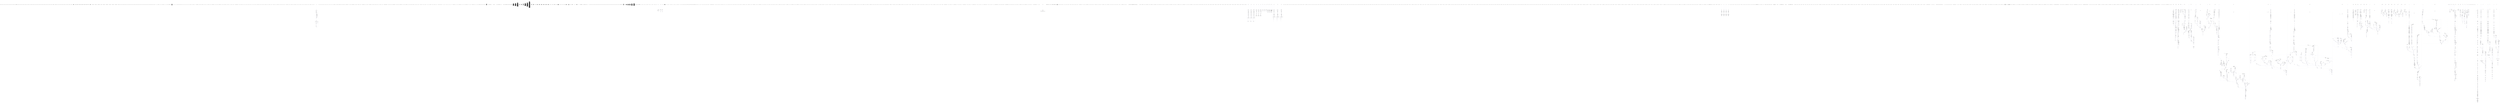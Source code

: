 digraph graph1994565153 {
	compound=true;
	edge[color=blue];
	node834871206[label="typedef signed char __int8_t;"];
	node1065327935[label="typedef unsigned char __uint8_t;"];
	node21964111[label="typedef short __int16_t;"];
	node2065373060[label="typedef unsigned short __uint16_t;"];
	node787309361[label="typedef int __int32_t;"];
	node1859848511[label="typedef unsigned int __uint32_t;"];
	node1310907099[label="typedef long long __int64_t;"];
	node1734925428[label="typedef unsigned long long __uint64_t;"];
	node1959449975[label="typedef long __darwin_intptr_t;"];
	node451046489[label="typedef unsigned int __darwin_natural_t;"];
	node1993482475[label="typedef int __darwin_ct_rune_t;"];
	node1944759838[label="union stUn_imopVarPre0 {
    char __mbstate8[128];
    long long _mbstateL;
} ;"];
	node1637207591[label="typedef union stUn_imopVarPre0 __mbstate_t;"];
	node954924459[label="typedef __mbstate_t __darwin_mbstate_t;"];
	node443006127[label="typedef long int __darwin_ptrdiff_t;"];
	node810331450[label="typedef long unsigned int __darwin_size_t;"];
	node1386474403[label="typedef __builtin_va_list __darwin_va_list;"];
	node1368316340[label="typedef int __darwin_wchar_t;"];
	node735627505[label="typedef __darwin_wchar_t __darwin_rune_t;"];
	node2047734670[label="typedef int __darwin_wint_t;"];
	node527979439[label="typedef unsigned long __darwin_clock_t;"];
	node64697960[label="typedef __uint32_t __darwin_socklen_t;"];
	node194507157[label="typedef long __darwin_ssize_t;"];
	node949277105[label="typedef long __darwin_time_t;"];
	node1218021867[label="typedef __int64_t __darwin_blkcnt_t;"];
	node790020639[label="typedef __int32_t __darwin_blksize_t;"];
	node1360367537[label="typedef __int32_t __darwin_dev_t;"];
	node545714998[label="typedef unsigned int __darwin_fsblkcnt_t;"];
	node739971314[label="typedef unsigned int __darwin_fsfilcnt_t;"];
	node1294054661[label="typedef __uint32_t __darwin_gid_t;"];
	node414903944[label="typedef __uint32_t __darwin_id_t;"];
	node1541339374[label="typedef __uint64_t __darwin_ino64_t;"];
	node261691810[label="typedef __darwin_ino64_t __darwin_ino_t;"];
	node347053905[label="typedef __darwin_natural_t __darwin_mach_port_name_t;"];
	node1328154889[label="typedef __darwin_mach_port_name_t __darwin_mach_port_t;"];
	node1751830047[label="typedef __uint16_t __darwin_mode_t;"];
	node837596001[label="typedef __int64_t __darwin_off_t;"];
	node1564432445[label="typedef __int32_t __darwin_pid_t;"];
	node1919747202[label="typedef __uint32_t __darwin_sigset_t;"];
	node658399791[label="typedef __int32_t __darwin_suseconds_t;"];
	node1339490584[label="typedef __uint32_t __darwin_uid_t;"];
	node59966374[label="typedef __uint32_t __darwin_useconds_t;"];
	node500979799[label="typedef unsigned char __darwin_uuid_t[16];"];
	node506890727[label="typedef char __darwin_uuid_string_t[37];"];
	node732633121[label="struct __darwin_pthread_handler_rec {
    void ( *__routine )(void *);
    void *__arg;
    struct __darwin_pthread_handler_rec *__next;
} ;"];
	node1800898425[label="void *"];
	node604791405[label="struct _opaque_pthread_attr_t {
    long __sig;
    char __opaque[56];
} ;"];
	node1305218621[label="struct _opaque_pthread_cond_t {
    long __sig;
    char __opaque[40];
} ;"];
	node859658764[label="struct _opaque_pthread_condattr_t {
    long __sig;
    char __opaque[8];
} ;"];
	node500483729[label="struct _opaque_pthread_mutex_t {
    long __sig;
    char __opaque[56];
} ;"];
	node2046545652[label="struct _opaque_pthread_mutexattr_t {
    long __sig;
    char __opaque[8];
} ;"];
	node1378060385[label="struct _opaque_pthread_once_t {
    long __sig;
    char __opaque[8];
} ;"];
	node1690803049[label="struct _opaque_pthread_rwlock_t {
    long __sig;
    char __opaque[192];
} ;"];
	node1293579836[label="struct _opaque_pthread_rwlockattr_t {
    long __sig;
    char __opaque[16];
} ;"];
	node889370132[label="struct _opaque_pthread_t {
    long __sig;
    struct __darwin_pthread_handler_rec *__cleanup_stack;
    char __opaque[8176];
} ;"];
	node1799583457[label="typedef struct _opaque_pthread_attr_t __darwin_pthread_attr_t;"];
	node1415734054[label="typedef struct _opaque_pthread_cond_t __darwin_pthread_cond_t;"];
	node747717476[label="typedef struct _opaque_pthread_condattr_t __darwin_pthread_condattr_t;"];
	node195625328[label="typedef unsigned long __darwin_pthread_key_t;"];
	node1305643394[label="typedef struct _opaque_pthread_mutex_t __darwin_pthread_mutex_t;"];
	node2088600575[label="typedef struct _opaque_pthread_mutexattr_t __darwin_pthread_mutexattr_t;"];
	node1819912129[label="typedef struct _opaque_pthread_once_t __darwin_pthread_once_t;"];
	node1347064658[label="typedef struct _opaque_pthread_rwlock_t __darwin_pthread_rwlock_t;"];
	node943533613[label="typedef struct _opaque_pthread_rwlockattr_t __darwin_pthread_rwlockattr_t;"];
	node2115055717[label="typedef struct _opaque_pthread_t *__darwin_pthread_t;"];
	node1404574293[label="typedef int __darwin_nl_item;"];
	node2094152182[label="typedef int __darwin_wctrans_t;"];
	node1361086575[label="typedef __uint32_t __darwin_wctype_t;"];
	node360708344[label="typedef signed char int8_t;"];
	node578294406[label="typedef short int16_t;"];
	node1118775671[label="typedef int int32_t;"];
	node907749781[label="typedef long long int64_t;"];
	node1299161644[label="typedef unsigned char u_int8_t;"];
	node1757344735[label="typedef unsigned short u_int16_t;"];
	node1099894567[label="typedef unsigned int u_int32_t;"];
	node1833158785[label="typedef unsigned long long u_int64_t;"];
	node1708384954[label="typedef int64_t register_t;"];
	node88324181[label="typedef __darwin_intptr_t intptr_t;"];
	node142389720[label="typedef unsigned long uintptr_t;"];
	node1187152896[label="typedef u_int64_t user_addr_t;"];
	node214212829[label="typedef u_int64_t user_size_t;"];
	node1000179138[label="typedef int64_t user_ssize_t;"];
	node1123660837[label="typedef int64_t user_long_t;"];
	node483244772[label="typedef u_int64_t user_ulong_t;"];
	node220260608[label="typedef int64_t user_time_t;"];
	node419605775[label="typedef int64_t user_off_t;"];
	node899369030[label="typedef u_int64_t syscall_arg_t;"];
	node193882497[label="typedef __darwin_va_list va_list;"];
	node583275803[label="typedef __darwin_size_t size_t;"];
	node932415854[label="int renameat(int , const char * , int  , const char *);"];
	node1491363186[label="int "];
	node754376013[label="const char *"];
	node977213187[label="int "];
	node771201346[label="const char *"];
	node1909317132[label="int renamex_np(const char *, const char * , unsigned int );"];
	node136289025[label="const char *"];
	node905830050[label="const char *"];
	node745138736[label="unsigned int "];
	node877175368[label="int renameatx_np(int , const char * , int  , const char * , unsigned int );"];
	node469715743[label="int "];
	node369237870[label="const char *"];
	node1087422449[label="int "];
	node1649684728[label="const char *"];
	node1191979642[label="unsigned int "];
	node883195923[label="typedef __darwin_off_t fpos_t;"];
	node946556798[label="struct __sbuf {
    unsigned char *_base;
    int _size;
} ;"];
	node1484649444[label="struct __sFILEX ;"];
	node376890625[label="struct __sFILE {
    unsigned char *_p;
    int _r;
    int _w;
    short _flags;
    short _file;
    struct __sbuf _bf;
    int _lbfsize;
    void *_cookie;
    int ( *_close )(void *);
    int ( *_read )(void *, char * , int );
    fpos_t ( *_seek )(void *, fpos_t  , int );
    int ( *_write )(void *, const char * , int );
    struct __sbuf _ub;
    struct __sFILEX *_extra;
    int _ur;
    unsigned char _ubuf[3];
    unsigned char _nbuf[1];
    struct __sbuf _lb;
    int _blksize;
    fpos_t _offset;
} ;"];
	node780408810[label="void *"];
	node1820277494[label="void *"];
	node1244221966[label="char *"];
	node1676709791[label="int "];
	node255517071[label="void *"];
	node1384149246[label="fpos_t "];
	node1706840265[label="int "];
	node1038419887[label="void *"];
	node1569579349[label="const char *"];
	node1663265128[label="int "];
	node681574204[label="typedef struct __sFILE FILE;"];
	node1967467265[label="extern FILE *__stdinp;"];
	node800158197[label="extern FILE *__stdoutp;"];
	node1299801373[label="extern FILE *__stderrp;"];
	node1634572909[label="void clearerr(FILE *);"];
	node1230810243[label="FILE *"];
	node1922353662[label="int fclose(FILE *);"];
	node1482745027[label="FILE *"];
	node1565138220[label="int feof(FILE *);"];
	node1949334269[label="FILE *"];
	node1954551288[label="int ferror(FILE *);"];
	node1472073107[label="FILE *"];
	node943787237[label="int fflush(FILE *);"];
	node1940785230[label="FILE *"];
	node64231553[label="int fgetc(FILE *);"];
	node1269132222[label="FILE *"];
	node1808975133[label="int fgetpos(FILE *restrict , fpos_t *);"];
	node1308497108[label="FILE *restrict "];
	node38784987[label="fpos_t *"];
	node885136436[label="char *fgets(char *restrict , int  , FILE *);"];
	node1042824986[label="char *restrict "];
	node946391342[label="int "];
	node1415589210[label="FILE *"];
	node1601460592[label="FILE *fopen(const char *restrict __filename, const char *restrict __mode);"];
	node810692842[label="const char *restrict __filename"];
	node1160645268[label="const char *restrict __mode"];
	node1563981194[label="int fprintf(FILE *restrict , const char *restrict , ...);"];
	node1158388210[label="FILE *restrict "];
	node2090675927[label="const char *restrict "];
	node1558931350[label="int fputc(int , FILE *);"];
	node878641111[label="int "];
	node371271246[label="FILE *"];
	node1865136024[label="int fputs(const char *restrict , FILE *restrict );"];
	node1347365837[label="const char *restrict "];
	node839378654[label="FILE *restrict "];
	node940937618[label="size_t fread(void *restrict __ptr, size_t __size , size_t __nitems , FILE *restrict __stream);"];
	node479072819[label="void *restrict __ptr"];
	node214179117[label="size_t __size"];
	node859503699[label="size_t __nitems"];
	node1813324358[label="FILE *restrict __stream"];
	node667744280[label="FILE *freopen(const char *restrict , const char *restrict  , FILE *restrict );"];
	node1547485443[label="const char *restrict "];
	node1577442626[label="const char *restrict "];
	node1528714086[label="FILE *restrict "];
	node1671967685[label="int fscanf(FILE *restrict , const char *restrict , ...);"];
	node749331034[label="FILE *restrict "];
	node1561240239[label="const char *restrict "];
	node468109713[label="int fseek(FILE *, long  , int );"];
	node944159282[label="FILE *"];
	node1325104281[label="long "];
	node9429076[label="int "];
	node850500867[label="int fsetpos(FILE *, const fpos_t *);"];
	node665156710[label="FILE *"];
	node1355818007[label="const fpos_t *"];
	node1555358293[label="long ftell(FILE *);"];
	node1183894343[label="FILE *"];
	node1029143261[label="size_t fwrite(const void *restrict __ptr, size_t __size , size_t __nitems , FILE *restrict __stream);"];
	node248271105[label="const void *restrict __ptr"];
	node1317025467[label="size_t __size"];
	node1046380364[label="size_t __nitems"];
	node69635094[label="FILE *restrict __stream"];
	node1543005080[label="int getc(FILE *);"];
	node822628151[label="FILE *"];
	node1437252722[label="int getchar(void );"];
	node294203776[label="void "];
	node2099828005[label="char *gets(char *);"];
	node1868227809[label="char *"];
	node2140749909[label="void perror(const char *);"];
	node1415411502[label="const char *"];
	node763597826[label="int printf(const char *restrict , ...);"];
	node453446119[label="const char *restrict "];
	node928216789[label="int putc(int , FILE *);"];
	node2017484544[label="int "];
	node2130118320[label="FILE *"];
	node874981433[label="int putchar(int );"];
	node1740585276[label="int "];
	node666410506[label="int puts(const char *);"];
	node658808677[label="const char *"];
	node186966559[label="int remove(const char *);"];
	node1353336879[label="const char *"];
	node525192807[label="int rename(const char *__old, const char *__new);"];
	node545868539[label="const char *__old"];
	node205387584[label="const char *__new"];
	node159427615[label="void rewind(FILE *);"];
	node812916379[label="FILE *"];
	node635443030[label="int scanf(const char *restrict , ...);"];
	node1966562224[label="const char *restrict "];
	node1655302591[label="void setbuf(FILE *restrict , char *restrict );"];
	node1795935909[label="FILE *restrict "];
	node365199641[label="char *restrict "];
	node1178471274[label="int setvbuf(FILE *restrict , char *restrict  , int  , size_t );"];
	node1785968460[label="FILE *restrict "];
	node1127097389[label="char *restrict "];
	node1176784485[label="int "];
	node1635130976[label="size_t "];
	node1522782217[label="int sprintf(char *restrict , const char *restrict , ...);"];
	node1209559976[label="char *restrict "];
	node1847114799[label="const char *restrict "];
	node253706677[label="int sscanf(const char *restrict , const char *restrict , ...);"];
	node2030493231[label="const char *restrict "];
	node710463498[label="const char *restrict "];
	node1776694988[label="FILE *tmpfile(void );"];
	node73922942[label="void "];
	node1626238838[label="char *tmpnam(char *);"];
	node2099220587[label="char *"];
	node1777556785[label="int ungetc(int , FILE *);"];
	node2011711791[label="int "];
	node1698898608[label="FILE *"];
	node1230781717[label="int vfprintf(FILE *restrict , const char *restrict  , va_list );"];
	node1305330034[label="FILE *restrict "];
	node464632404[label="const char *restrict "];
	node717974682[label="va_list "];
	node964640757[label="int vprintf(const char *restrict , va_list );"];
	node1671880701[label="const char *restrict "];
	node837804180[label="va_list "];
	node546037348[label="int vsprintf(char *restrict , const char *restrict  , va_list );"];
	node1648252811[label="char *restrict "];
	node756528813[label="const char *restrict "];
	node413705230[label="va_list "];
	node1774457847[label="char *ctermid(char *);"];
	node1733925806[label="char *"];
	node905420397[label="FILE *fdopen(int , const char *);"];
	node1331116932[label="int "];
	node155207588[label="const char *"];
	node861957963[label="int fileno(FILE *);"];
	node1437260786[label="FILE *"];
	node919427303[label="int pclose(FILE *);"];
	node1605419572[label="FILE *"];
	node334216619[label="FILE *popen(const char *, const char *);"];
	node1301473754[label="const char *"];
	node567826739[label="const char *"];
	node825089105[label="int __srget(FILE *);"];
	node1518430840[label="FILE *"];
	node383022463[label="int __svfscanf(FILE *, const char * , va_list );"];
	node1100052303[label="FILE *"];
	node1787798282[label="const char *"];
	node399465932[label="va_list "];
	node1226651375[label="int __swbuf(int , FILE *);"];
	node1523473166[label="int "];
	node954604393[label="FILE *"];
	subgraph cluster2040247533 {
		compound=true;
		style=dotted;
		label="__sputc()";
		node1382656616[label="B_FuDe", shape="triangle"];
		node2110623348[label="E_FuDe", shape="invtriangle"];
		node766860780[label="int _c"];
		node1182178262[label="FILE *_p"];
		subgraph cluster457695388 {
			compound=true;
			style=dotted;
			label="CompoundStatement";
			node2046467991[label="B_CoSt", shape="triangle"];
			node1074575855[label="E_CoSt", shape="invtriangle"];
			node49814911[label="int _imopVarPre16;"];
			node1749822551[label="int _imopVarPre20;"];
			node2036265480[label="_imopVarPre16 = --_p->_w >= 0;"];
			subgraph cluster995584435 {
				compound=true;
				style=dotted;
				label="IfStatement";
				node1558852838[label="B_IfSt", shape="triangle"];
				node2115495975[label="E_IfSt", shape="invtriangle"];
				node1292736443[label="!_imopVarPre16"];
				subgraph cluster1797838052 {
					compound=true;
					style=dotted;
					label="CompoundStatement";
					node1104137141[label="B_CoSt", shape="triangle"];
					node1083448148[label="E_CoSt", shape="invtriangle"];
					node886535915[label="_imopVarPre20 = _p->_w >= _p->_lbfsize;"];
					subgraph cluster1533623 {
						compound=true;
						style=dotted;
						label="IfStatement";
						node1458829786[label="B_IfSt", shape="triangle"];
						node1448637232[label="E_IfSt", shape="invtriangle"];
						node1351697772[label="_imopVarPre20"];
						subgraph cluster1598668957 {
							compound=true;
							style=dotted;
							label="CompoundStatement";
							node202997574[label="B_CoSt", shape="triangle"];
							node1281200971[label="E_CoSt", shape="invtriangle"];
							node1627799779[label="_imopVarPre20 = (char) _c != \'\n\';"];
						}
					}
					node621789393[label="_imopVarPre16 = _imopVarPre20;"];
				}
			}
			subgraph cluster74633729 {
				compound=true;
				style=dotted;
				label="IfStatement";
				node1195246902[label="B_IfSt", shape="triangle"];
				node2140082700[label="E_IfSt", shape="invtriangle"];
				node79703888[label="_imopVarPre16"];
				subgraph cluster732398219 {
					compound=true;
					style=dotted;
					label="CompoundStatement";
					node1047086534[label="B_CoSt", shape="triangle"];
					node384214595[label="E_CoSt", shape="invtriangle"];
					node624536385[label="return (*_p->_p++ = _c);"];
				}
				subgraph cluster1364999634 {
					compound=true;
					style=dotted;
					label="CompoundStatement";
					node38096973[label="B_CoSt", shape="triangle"];
					node1822416993[label="E_CoSt", shape="invtriangle"];
					node1307904041[label="int _imopVarPre22;"];
					subgraph cluster1591026569 {
						compound=true;
						style=dotted;
						label="CallStatement";
						node1503005417[label="B_CaSt", shape="triangle"];
						node308504143[label="E_CaSt", shape="invtriangle"];
						node839423376[label="_c_p"];
						node633794812[label="_imopVarPre22"];
					}
					node1286875738[label="return _imopVarPre22;"];
				}
			}
		}
	}
	node1262976261[label="void flockfile(FILE *);"];
	node1482858619[label="FILE *"];
	node1338252474[label="int ftrylockfile(FILE *);"];
	node885977013[label="FILE *"];
	node470080233[label="void funlockfile(FILE *);"];
	node1206255692[label="FILE *"];
	node568799154[label="int getc_unlocked(FILE *);"];
	node1584874822[label="FILE *"];
	node1213792973[label="int getchar_unlocked(void );"];
	node1344480947[label="void "];
	node2137581169[label="int putc_unlocked(int , FILE *);"];
	node1427398085[label="int "];
	node738577627[label="FILE *"];
	node2116802101[label="int putchar_unlocked(int );"];
	node236918758[label="int "];
	node306946119[label="int getw(FILE *);"];
	node431880766[label="FILE *"];
	node916869225[label="int putw(int , FILE *);"];
	node418827508[label="int "];
	node1504154656[label="FILE *"];
	node705480294[label="char *tempnam(const char *__dir, const char *__prefix);"];
	node337440294[label="const char *__dir"];
	node933604485[label="const char *__prefix"];
	node2122776379[label="typedef __darwin_off_t off_t;"];
	node1342390724[label="int fseeko(FILE *__stream, off_t __offset , int __whence);"];
	node1535090346[label="FILE *__stream"];
	node103563693[label="off_t __offset"];
	node561803573[label="int __whence"];
	node473485349[label="off_t ftello(FILE *__stream);"];
	node280655231[label="FILE *__stream"];
	node1635207173[label="int snprintf(char *restrict __str, size_t __size , const char *restrict __format, ...);"];
	node204260358[label="char *restrict __str"];
	node1077530889[label="size_t __size"];
	node913298379[label="const char *restrict __format"];
	node1493103616[label="int vfscanf(FILE *restrict __stream, const char *restrict __format , va_list );"];
	node1433242744[label="FILE *restrict __stream"];
	node1707237647[label="const char *restrict __format"];
	node1089177065[label="va_list "];
	node2033906739[label="int vscanf(const char *restrict __format, va_list );"];
	node1426358954[label="const char *restrict __format"];
	node1166034143[label="va_list "];
	node1137474487[label="int vsnprintf(char *restrict __str, size_t __size , const char *restrict __format , va_list );"];
	node403027203[label="char *restrict __str"];
	node1916897068[label="size_t __size"];
	node1231645761[label="const char *restrict __format"];
	node1886777233[label="va_list "];
	node83547623[label="int vsscanf(const char *restrict __str, const char *restrict __format , va_list );"];
	node1186128100[label="const char *restrict __str"];
	node579802590[label="const char *restrict __format"];
	node872515415[label="va_list "];
	node1137141072[label="typedef __darwin_ssize_t ssize_t;"];
	node161730804[label="int dprintf(int , const char *restrict , ...);"];
	node1925754729[label="int "];
	node481833477[label="const char *restrict "];
	node247052140[label="int vdprintf(int , const char *restrict  , va_list );"];
	node413978524[label="int "];
	node1288029243[label="const char *restrict "];
	node1948039212[label="va_list "];
	node48420828[label="ssize_t getdelim(char **restrict __linep, size_t *restrict __linecapp , int __delimiter , FILE *restrict __stream);"];
	node2115737255[label="char **restrict __linep"];
	node1096402541[label="size_t *restrict __linecapp"];
	node646688925[label="int __delimiter"];
	node325202232[label="FILE *restrict __stream"];
	node789014007[label="ssize_t getline(char **restrict __linep, size_t *restrict __linecapp , FILE *restrict __stream);"];
	node1622943130[label="char **restrict __linep"];
	node58185327[label="size_t *restrict __linecapp"];
	node2102540468[label="FILE *restrict __stream"];
	node1857617273[label="FILE *fmemopen(void *restrict __buf, size_t __size , const char *restrict __mode);"];
	node1862600235[label="void *restrict __buf"];
	node1446311463[label="size_t __size"];
	node191637770[label="const char *restrict __mode"];
	node1654851329[label="FILE *open_memstream(char **__bufp, size_t *__sizep);"];
	node1930846401[label="char **__bufp"];
	node549269634[label="size_t *__sizep"];
	node2001677695[label="extern const int sys_nerr;"];
	node904223482[label="extern const char *const sys_errlist[];"];
	node442208119[label="int asprintf(char **restrict , const char *restrict , ...);"];
	node2018069081[label="char **restrict "];
	node10365254[label="const char *restrict "];
	node1359255073[label="char *ctermid_r(char *);"];
	node501118110[label="char *"];
	node1354774829[label="char *fgetln(FILE *, size_t *);"];
	node1008722768[label="FILE *"];
	node1446261940[label="size_t *"];
	node59941009[label="const char *fmtcheck(const char *, const char *);"];
	node197134325[label="const char *"];
	node936979892[label="const char *"];
	node1076682441[label="int fpurge(FILE *);"];
	node1272713136[label="FILE *"];
	node1855105757[label="void setbuffer(FILE *, char * , int );"];
	node379901353[label="FILE *"];
	node468013548[label="char *"];
	node1724611105[label="int "];
	node257099532[label="int setlinebuf(FILE *);"];
	node886888353[label="FILE *"];
	node1009798266[label="int vasprintf(char **restrict , const char *restrict  , va_list );"];
	node298492445[label="char **restrict "];
	node140581695[label="const char *restrict "];
	node1401717308[label="va_list "];
	node638551812[label="FILE *zopen(const char *, const char * , int );"];
	node81047158[label="const char *"];
	node401433976[label="const char *"];
	node1084826598[label="int "];
	node1914932464[label="FILE *funopen(const void *, int (*)(void *, char * , int ) , int (*)(void *, const char * , int ) , fpos_t (*)(void *, fpos_t  , int ) , int (*)(void *));"];
	node1174935745[label="const void *"];
	node1191985342[label="int (*)(void *, char * , int )"];
	node766908643[label="void *"];
	node1969876957[label="char *"];
	node290827052[label="int "];
	node107733226[label="int (*)(void *, const char * , int )"];
	node927226967[label="void *"];
	node244355908[label="const char *"];
	node1269293006[label="int "];
	node1902603871[label="fpos_t (*)(void *, fpos_t  , int )"];
	node1453021124[label="void *"];
	node1187446583[label="fpos_t "];
	node688765231[label="int "];
	node1880999341[label="int (*)(void *)"];
	node1305670363[label="void *"];
	node2137848242[label="extern int __sprintf_chk(char *restrict , int  , size_t  , const char *restrict , ...);"];
	node509743079[label="char *restrict "];
	node268383156[label="int "];
	node401299544[label="size_t "];
	node1413558430[label="const char *restrict "];
	node628023028[label="extern int __snprintf_chk(char *restrict , size_t  , int  , size_t  , const char *restrict , ...);"];
	node123994001[label="char *restrict "];
	node1920084587[label="size_t "];
	node807072084[label="int "];
	node923617745[label="size_t "];
	node2103120966[label="const char *restrict "];
	node1456727209[label="extern int __vsprintf_chk(char *restrict , int  , size_t  , const char *restrict  , va_list );"];
	node1329520064[label="char *restrict "];
	node1521975502[label="int "];
	node1219344743[label="size_t "];
	node851772371[label="const char *restrict "];
	node596016023[label="va_list "];
	node754836900[label="extern int __vsnprintf_chk(char *restrict , size_t  , int  , size_t  , const char *restrict  , va_list );"];
	node847414820[label="char *restrict "];
	node1468212816[label="size_t "];
	node1411151959[label="int "];
	node367585412[label="size_t "];
	node1864038595[label="const char *restrict "];
	node122661394[label="va_list "];
	node2027427558[label="enum enum_imopVarPre1 {
    P_ALL, P_PID , P_PGID
} ;"];
	node539889652[label="typedef enum enum_imopVarPre1 idtype_t;"];
	node115077186[label="typedef __darwin_pid_t pid_t;"];
	node1139304938[label="typedef __darwin_id_t id_t;"];
	node858207098[label="typedef int sig_atomic_t;"];
	node521097942[label="struct __darwin_i386_thread_state {
    unsigned int __eax;
    unsigned int __ebx;
    unsigned int __ecx;
    unsigned int __edx;
    unsigned int __edi;
    unsigned int __esi;
    unsigned int __ebp;
    unsigned int __esp;
    unsigned int __ss;
    unsigned int __eflags;
    unsigned int __eip;
    unsigned int __cs;
    unsigned int __ds;
    unsigned int __es;
    unsigned int __fs;
    unsigned int __gs;
} ;"];
	node59215997[label="struct __darwin_fp_control {
    unsigned short __invalid: 1, __denorm: 1 , __zdiv: 1 , __ovrfl: 1 , __undfl: 1 , __precis: 1 , :2 , __pc: 2 , __rc: 2 , :1 , :3;
} ;"];
	node681545876[label="typedef struct __darwin_fp_control __darwin_fp_control_t;"];
	node117542036[label="struct __darwin_fp_status {
    unsigned short __invalid: 1, __denorm: 1 , __zdiv: 1 , __ovrfl: 1 , __undfl: 1 , __precis: 1 , __stkflt: 1 , __errsumm: 1 , __c0: 1 , __c1: 1 , __c2: 1 , __tos: 3 , __c3: 1 , __busy: 1;
} ;"];
	node18455237[label="typedef struct __darwin_fp_status __darwin_fp_status_t;"];
	node702529866[label="struct __darwin_mmst_reg {
    char __mmst_reg[10];
    char __mmst_rsrv[6];
} ;"];
	node298844987[label="struct __darwin_xmm_reg {
    char __xmm_reg[16];
} ;"];
	node1293084509[label="struct __darwin_ymm_reg {
    char __ymm_reg[32];
} ;"];
	node1576269908[label="struct __darwin_zmm_reg {
    char __zmm_reg[64];
} ;"];
	node808884595[label="struct __darwin_opmask_reg {
    char __opmask_reg[8];
} ;"];
	node1538161275[label="struct __darwin_i386_float_state {
    int __fpu_reserved[2];
    struct __darwin_fp_control __fpu_fcw;
    struct __darwin_fp_status __fpu_fsw;
    __uint8_t __fpu_ftw;
    __uint8_t __fpu_rsrv1;
    __uint16_t __fpu_fop;
    __uint32_t __fpu_ip;
    __uint16_t __fpu_cs;
    __uint16_t __fpu_rsrv2;
    __uint32_t __fpu_dp;
    __uint16_t __fpu_ds;
    __uint16_t __fpu_rsrv3;
    __uint32_t __fpu_mxcsr;
    __uint32_t __fpu_mxcsrmask;
    struct __darwin_mmst_reg __fpu_stmm0;
    struct __darwin_mmst_reg __fpu_stmm1;
    struct __darwin_mmst_reg __fpu_stmm2;
    struct __darwin_mmst_reg __fpu_stmm3;
    struct __darwin_mmst_reg __fpu_stmm4;
    struct __darwin_mmst_reg __fpu_stmm5;
    struct __darwin_mmst_reg __fpu_stmm6;
    struct __darwin_mmst_reg __fpu_stmm7;
    struct __darwin_xmm_reg __fpu_xmm0;
    struct __darwin_xmm_reg __fpu_xmm1;
    struct __darwin_xmm_reg __fpu_xmm2;
    struct __darwin_xmm_reg __fpu_xmm3;
    struct __darwin_xmm_reg __fpu_xmm4;
    struct __darwin_xmm_reg __fpu_xmm5;
    struct __darwin_xmm_reg __fpu_xmm6;
    struct __darwin_xmm_reg __fpu_xmm7;
    char __fpu_rsrv4[14 * 16];
    int __fpu_reserved1;
} ;"];
	node883435636[label="struct __darwin_i386_avx_state {
    int __fpu_reserved[2];
    struct __darwin_fp_control __fpu_fcw;
    struct __darwin_fp_status __fpu_fsw;
    __uint8_t __fpu_ftw;
    __uint8_t __fpu_rsrv1;
    __uint16_t __fpu_fop;
    __uint32_t __fpu_ip;
    __uint16_t __fpu_cs;
    __uint16_t __fpu_rsrv2;
    __uint32_t __fpu_dp;
    __uint16_t __fpu_ds;
    __uint16_t __fpu_rsrv3;
    __uint32_t __fpu_mxcsr;
    __uint32_t __fpu_mxcsrmask;
    struct __darwin_mmst_reg __fpu_stmm0;
    struct __darwin_mmst_reg __fpu_stmm1;
    struct __darwin_mmst_reg __fpu_stmm2;
    struct __darwin_mmst_reg __fpu_stmm3;
    struct __darwin_mmst_reg __fpu_stmm4;
    struct __darwin_mmst_reg __fpu_stmm5;
    struct __darwin_mmst_reg __fpu_stmm6;
    struct __darwin_mmst_reg __fpu_stmm7;
    struct __darwin_xmm_reg __fpu_xmm0;
    struct __darwin_xmm_reg __fpu_xmm1;
    struct __darwin_xmm_reg __fpu_xmm2;
    struct __darwin_xmm_reg __fpu_xmm3;
    struct __darwin_xmm_reg __fpu_xmm4;
    struct __darwin_xmm_reg __fpu_xmm5;
    struct __darwin_xmm_reg __fpu_xmm6;
    struct __darwin_xmm_reg __fpu_xmm7;
    char __fpu_rsrv4[14 * 16];
    int __fpu_reserved1;
    char __avx_reserved1[64];
    struct __darwin_xmm_reg __fpu_ymmh0;
    struct __darwin_xmm_reg __fpu_ymmh1;
    struct __darwin_xmm_reg __fpu_ymmh2;
    struct __darwin_xmm_reg __fpu_ymmh3;
    struct __darwin_xmm_reg __fpu_ymmh4;
    struct __darwin_xmm_reg __fpu_ymmh5;
    struct __darwin_xmm_reg __fpu_ymmh6;
    struct __darwin_xmm_reg __fpu_ymmh7;
} ;"];
	node527426932[label="struct __darwin_i386_avx512_state {
    int __fpu_reserved[2];
    struct __darwin_fp_control __fpu_fcw;
    struct __darwin_fp_status __fpu_fsw;
    __uint8_t __fpu_ftw;
    __uint8_t __fpu_rsrv1;
    __uint16_t __fpu_fop;
    __uint32_t __fpu_ip;
    __uint16_t __fpu_cs;
    __uint16_t __fpu_rsrv2;
    __uint32_t __fpu_dp;
    __uint16_t __fpu_ds;
    __uint16_t __fpu_rsrv3;
    __uint32_t __fpu_mxcsr;
    __uint32_t __fpu_mxcsrmask;
    struct __darwin_mmst_reg __fpu_stmm0;
    struct __darwin_mmst_reg __fpu_stmm1;
    struct __darwin_mmst_reg __fpu_stmm2;
    struct __darwin_mmst_reg __fpu_stmm3;
    struct __darwin_mmst_reg __fpu_stmm4;
    struct __darwin_mmst_reg __fpu_stmm5;
    struct __darwin_mmst_reg __fpu_stmm6;
    struct __darwin_mmst_reg __fpu_stmm7;
    struct __darwin_xmm_reg __fpu_xmm0;
    struct __darwin_xmm_reg __fpu_xmm1;
    struct __darwin_xmm_reg __fpu_xmm2;
    struct __darwin_xmm_reg __fpu_xmm3;
    struct __darwin_xmm_reg __fpu_xmm4;
    struct __darwin_xmm_reg __fpu_xmm5;
    struct __darwin_xmm_reg __fpu_xmm6;
    struct __darwin_xmm_reg __fpu_xmm7;
    char __fpu_rsrv4[14 * 16];
    int __fpu_reserved1;
    char __avx_reserved1[64];
    struct __darwin_xmm_reg __fpu_ymmh0;
    struct __darwin_xmm_reg __fpu_ymmh1;
    struct __darwin_xmm_reg __fpu_ymmh2;
    struct __darwin_xmm_reg __fpu_ymmh3;
    struct __darwin_xmm_reg __fpu_ymmh4;
    struct __darwin_xmm_reg __fpu_ymmh5;
    struct __darwin_xmm_reg __fpu_ymmh6;
    struct __darwin_xmm_reg __fpu_ymmh7;
    struct __darwin_opmask_reg __fpu_k0;
    struct __darwin_opmask_reg __fpu_k1;
    struct __darwin_opmask_reg __fpu_k2;
    struct __darwin_opmask_reg __fpu_k3;
    struct __darwin_opmask_reg __fpu_k4;
    struct __darwin_opmask_reg __fpu_k5;
    struct __darwin_opmask_reg __fpu_k6;
    struct __darwin_opmask_reg __fpu_k7;
    struct __darwin_ymm_reg __fpu_zmmh0;
    struct __darwin_ymm_reg __fpu_zmmh1;
    struct __darwin_ymm_reg __fpu_zmmh2;
    struct __darwin_ymm_reg __fpu_zmmh3;
    struct __darwin_ymm_reg __fpu_zmmh4;
    struct __darwin_ymm_reg __fpu_zmmh5;
    struct __darwin_ymm_reg __fpu_zmmh6;
    struct __darwin_ymm_reg __fpu_zmmh7;
} ;"];
	node369420609[label="struct __darwin_i386_exception_state {
    __uint16_t __trapno;
    __uint16_t __cpu;
    __uint32_t __err;
    __uint32_t __faultvaddr;
} ;"];
	node682535818[label="struct __darwin_x86_debug_state32 {
    unsigned int __dr0;
    unsigned int __dr1;
    unsigned int __dr2;
    unsigned int __dr3;
    unsigned int __dr4;
    unsigned int __dr5;
    unsigned int __dr6;
    unsigned int __dr7;
} ;"];
	node201284432[label="struct __darwin_x86_thread_state64 {
    __uint64_t __rax;
    __uint64_t __rbx;
    __uint64_t __rcx;
    __uint64_t __rdx;
    __uint64_t __rdi;
    __uint64_t __rsi;
    __uint64_t __rbp;
    __uint64_t __rsp;
    __uint64_t __r8;
    __uint64_t __r9;
    __uint64_t __r10;
    __uint64_t __r11;
    __uint64_t __r12;
    __uint64_t __r13;
    __uint64_t __r14;
    __uint64_t __r15;
    __uint64_t __rip;
    __uint64_t __rflags;
    __uint64_t __cs;
    __uint64_t __fs;
    __uint64_t __gs;
} ;"];
	node2126517536[label="struct __darwin_x86_float_state64 {
    int __fpu_reserved[2];
    struct __darwin_fp_control __fpu_fcw;
    struct __darwin_fp_status __fpu_fsw;
    __uint8_t __fpu_ftw;
    __uint8_t __fpu_rsrv1;
    __uint16_t __fpu_fop;
    __uint32_t __fpu_ip;
    __uint16_t __fpu_cs;
    __uint16_t __fpu_rsrv2;
    __uint32_t __fpu_dp;
    __uint16_t __fpu_ds;
    __uint16_t __fpu_rsrv3;
    __uint32_t __fpu_mxcsr;
    __uint32_t __fpu_mxcsrmask;
    struct __darwin_mmst_reg __fpu_stmm0;
    struct __darwin_mmst_reg __fpu_stmm1;
    struct __darwin_mmst_reg __fpu_stmm2;
    struct __darwin_mmst_reg __fpu_stmm3;
    struct __darwin_mmst_reg __fpu_stmm4;
    struct __darwin_mmst_reg __fpu_stmm5;
    struct __darwin_mmst_reg __fpu_stmm6;
    struct __darwin_mmst_reg __fpu_stmm7;
    struct __darwin_xmm_reg __fpu_xmm0;
    struct __darwin_xmm_reg __fpu_xmm1;
    struct __darwin_xmm_reg __fpu_xmm2;
    struct __darwin_xmm_reg __fpu_xmm3;
    struct __darwin_xmm_reg __fpu_xmm4;
    struct __darwin_xmm_reg __fpu_xmm5;
    struct __darwin_xmm_reg __fpu_xmm6;
    struct __darwin_xmm_reg __fpu_xmm7;
    struct __darwin_xmm_reg __fpu_xmm8;
    struct __darwin_xmm_reg __fpu_xmm9;
    struct __darwin_xmm_reg __fpu_xmm10;
    struct __darwin_xmm_reg __fpu_xmm11;
    struct __darwin_xmm_reg __fpu_xmm12;
    struct __darwin_xmm_reg __fpu_xmm13;
    struct __darwin_xmm_reg __fpu_xmm14;
    struct __darwin_xmm_reg __fpu_xmm15;
    char __fpu_rsrv4[6 * 16];
    int __fpu_reserved1;
} ;"];
	node763204263[label="struct __darwin_x86_avx_state64 {
    int __fpu_reserved[2];
    struct __darwin_fp_control __fpu_fcw;
    struct __darwin_fp_status __fpu_fsw;
    __uint8_t __fpu_ftw;
    __uint8_t __fpu_rsrv1;
    __uint16_t __fpu_fop;
    __uint32_t __fpu_ip;
    __uint16_t __fpu_cs;
    __uint16_t __fpu_rsrv2;
    __uint32_t __fpu_dp;
    __uint16_t __fpu_ds;
    __uint16_t __fpu_rsrv3;
    __uint32_t __fpu_mxcsr;
    __uint32_t __fpu_mxcsrmask;
    struct __darwin_mmst_reg __fpu_stmm0;
    struct __darwin_mmst_reg __fpu_stmm1;
    struct __darwin_mmst_reg __fpu_stmm2;
    struct __darwin_mmst_reg __fpu_stmm3;
    struct __darwin_mmst_reg __fpu_stmm4;
    struct __darwin_mmst_reg __fpu_stmm5;
    struct __darwin_mmst_reg __fpu_stmm6;
    struct __darwin_mmst_reg __fpu_stmm7;
    struct __darwin_xmm_reg __fpu_xmm0;
    struct __darwin_xmm_reg __fpu_xmm1;
    struct __darwin_xmm_reg __fpu_xmm2;
    struct __darwin_xmm_reg __fpu_xmm3;
    struct __darwin_xmm_reg __fpu_xmm4;
    struct __darwin_xmm_reg __fpu_xmm5;
    struct __darwin_xmm_reg __fpu_xmm6;
    struct __darwin_xmm_reg __fpu_xmm7;
    struct __darwin_xmm_reg __fpu_xmm8;
    struct __darwin_xmm_reg __fpu_xmm9;
    struct __darwin_xmm_reg __fpu_xmm10;
    struct __darwin_xmm_reg __fpu_xmm11;
    struct __darwin_xmm_reg __fpu_xmm12;
    struct __darwin_xmm_reg __fpu_xmm13;
    struct __darwin_xmm_reg __fpu_xmm14;
    struct __darwin_xmm_reg __fpu_xmm15;
    char __fpu_rsrv4[6 * 16];
    int __fpu_reserved1;
    char __avx_reserved1[64];
    struct __darwin_xmm_reg __fpu_ymmh0;
    struct __darwin_xmm_reg __fpu_ymmh1;
    struct __darwin_xmm_reg __fpu_ymmh2;
    struct __darwin_xmm_reg __fpu_ymmh3;
    struct __darwin_xmm_reg __fpu_ymmh4;
    struct __darwin_xmm_reg __fpu_ymmh5;
    struct __darwin_xmm_reg __fpu_ymmh6;
    struct __darwin_xmm_reg __fpu_ymmh7;
    struct __darwin_xmm_reg __fpu_ymmh8;
    struct __darwin_xmm_reg __fpu_ymmh9;
    struct __darwin_xmm_reg __fpu_ymmh10;
    struct __darwin_xmm_reg __fpu_ymmh11;
    struct __darwin_xmm_reg __fpu_ymmh12;
    struct __darwin_xmm_reg __fpu_ymmh13;
    struct __darwin_xmm_reg __fpu_ymmh14;
    struct __darwin_xmm_reg __fpu_ymmh15;
} ;"];
	node1688692967[label="struct __darwin_x86_avx512_state64 {
    int __fpu_reserved[2];
    struct __darwin_fp_control __fpu_fcw;
    struct __darwin_fp_status __fpu_fsw;
    __uint8_t __fpu_ftw;
    __uint8_t __fpu_rsrv1;
    __uint16_t __fpu_fop;
    __uint32_t __fpu_ip;
    __uint16_t __fpu_cs;
    __uint16_t __fpu_rsrv2;
    __uint32_t __fpu_dp;
    __uint16_t __fpu_ds;
    __uint16_t __fpu_rsrv3;
    __uint32_t __fpu_mxcsr;
    __uint32_t __fpu_mxcsrmask;
    struct __darwin_mmst_reg __fpu_stmm0;
    struct __darwin_mmst_reg __fpu_stmm1;
    struct __darwin_mmst_reg __fpu_stmm2;
    struct __darwin_mmst_reg __fpu_stmm3;
    struct __darwin_mmst_reg __fpu_stmm4;
    struct __darwin_mmst_reg __fpu_stmm5;
    struct __darwin_mmst_reg __fpu_stmm6;
    struct __darwin_mmst_reg __fpu_stmm7;
    struct __darwin_xmm_reg __fpu_xmm0;
    struct __darwin_xmm_reg __fpu_xmm1;
    struct __darwin_xmm_reg __fpu_xmm2;
    struct __darwin_xmm_reg __fpu_xmm3;
    struct __darwin_xmm_reg __fpu_xmm4;
    struct __darwin_xmm_reg __fpu_xmm5;
    struct __darwin_xmm_reg __fpu_xmm6;
    struct __darwin_xmm_reg __fpu_xmm7;
    struct __darwin_xmm_reg __fpu_xmm8;
    struct __darwin_xmm_reg __fpu_xmm9;
    struct __darwin_xmm_reg __fpu_xmm10;
    struct __darwin_xmm_reg __fpu_xmm11;
    struct __darwin_xmm_reg __fpu_xmm12;
    struct __darwin_xmm_reg __fpu_xmm13;
    struct __darwin_xmm_reg __fpu_xmm14;
    struct __darwin_xmm_reg __fpu_xmm15;
    char __fpu_rsrv4[6 * 16];
    int __fpu_reserved1;
    char __avx_reserved1[64];
    struct __darwin_xmm_reg __fpu_ymmh0;
    struct __darwin_xmm_reg __fpu_ymmh1;
    struct __darwin_xmm_reg __fpu_ymmh2;
    struct __darwin_xmm_reg __fpu_ymmh3;
    struct __darwin_xmm_reg __fpu_ymmh4;
    struct __darwin_xmm_reg __fpu_ymmh5;
    struct __darwin_xmm_reg __fpu_ymmh6;
    struct __darwin_xmm_reg __fpu_ymmh7;
    struct __darwin_xmm_reg __fpu_ymmh8;
    struct __darwin_xmm_reg __fpu_ymmh9;
    struct __darwin_xmm_reg __fpu_ymmh10;
    struct __darwin_xmm_reg __fpu_ymmh11;
    struct __darwin_xmm_reg __fpu_ymmh12;
    struct __darwin_xmm_reg __fpu_ymmh13;
    struct __darwin_xmm_reg __fpu_ymmh14;
    struct __darwin_xmm_reg __fpu_ymmh15;
    struct __darwin_opmask_reg __fpu_k0;
    struct __darwin_opmask_reg __fpu_k1;
    struct __darwin_opmask_reg __fpu_k2;
    struct __darwin_opmask_reg __fpu_k3;
    struct __darwin_opmask_reg __fpu_k4;
    struct __darwin_opmask_reg __fpu_k5;
    struct __darwin_opmask_reg __fpu_k6;
    struct __darwin_opmask_reg __fpu_k7;
    struct __darwin_ymm_reg __fpu_zmmh0;
    struct __darwin_ymm_reg __fpu_zmmh1;
    struct __darwin_ymm_reg __fpu_zmmh2;
    struct __darwin_ymm_reg __fpu_zmmh3;
    struct __darwin_ymm_reg __fpu_zmmh4;
    struct __darwin_ymm_reg __fpu_zmmh5;
    struct __darwin_ymm_reg __fpu_zmmh6;
    struct __darwin_ymm_reg __fpu_zmmh7;
    struct __darwin_ymm_reg __fpu_zmmh8;
    struct __darwin_ymm_reg __fpu_zmmh9;
    struct __darwin_ymm_reg __fpu_zmmh10;
    struct __darwin_ymm_reg __fpu_zmmh11;
    struct __darwin_ymm_reg __fpu_zmmh12;
    struct __darwin_ymm_reg __fpu_zmmh13;
    struct __darwin_ymm_reg __fpu_zmmh14;
    struct __darwin_ymm_reg __fpu_zmmh15;
    struct __darwin_zmm_reg __fpu_zmm16;
    struct __darwin_zmm_reg __fpu_zmm17;
    struct __darwin_zmm_reg __fpu_zmm18;
    struct __darwin_zmm_reg __fpu_zmm19;
    struct __darwin_zmm_reg __fpu_zmm20;
    struct __darwin_zmm_reg __fpu_zmm21;
    struct __darwin_zmm_reg __fpu_zmm22;
    struct __darwin_zmm_reg __fpu_zmm23;
    struct __darwin_zmm_reg __fpu_zmm24;
    struct __darwin_zmm_reg __fpu_zmm25;
    struct __darwin_zmm_reg __fpu_zmm26;
    struct __darwin_zmm_reg __fpu_zmm27;
    struct __darwin_zmm_reg __fpu_zmm28;
    struct __darwin_zmm_reg __fpu_zmm29;
    struct __darwin_zmm_reg __fpu_zmm30;
    struct __darwin_zmm_reg __fpu_zmm31;
} ;"];
	node2077196430[label="struct __darwin_x86_exception_state64 {
    __uint16_t __trapno;
    __uint16_t __cpu;
    __uint32_t __err;
    __uint64_t __faultvaddr;
} ;"];
	node1932547917[label="struct __darwin_x86_debug_state64 {
    __uint64_t __dr0;
    __uint64_t __dr1;
    __uint64_t __dr2;
    __uint64_t __dr3;
    __uint64_t __dr4;
    __uint64_t __dr5;
    __uint64_t __dr6;
    __uint64_t __dr7;
} ;"];
	node485423874[label="struct __darwin_x86_cpmu_state64 {
    __uint64_t __ctrs[16];
} ;"];
	node1461895497[label="struct __darwin_mcontext32 {
    struct __darwin_i386_exception_state __es;
    struct __darwin_i386_thread_state __ss;
    struct __darwin_i386_float_state __fs;
} ;"];
	node1721107397[label="struct __darwin_mcontext_avx32 {
    struct __darwin_i386_exception_state __es;
    struct __darwin_i386_thread_state __ss;
    struct __darwin_i386_avx_state __fs;
} ;"];
	node178016746[label="struct __darwin_mcontext_avx512_32 {
    struct __darwin_i386_exception_state __es;
    struct __darwin_i386_thread_state __ss;
    struct __darwin_i386_avx512_state __fs;
} ;"];
	node38034605[label="struct __darwin_mcontext64 {
    struct __darwin_x86_exception_state64 __es;
    struct __darwin_x86_thread_state64 __ss;
    struct __darwin_x86_float_state64 __fs;
} ;"];
	node1773644919[label="struct __darwin_mcontext_avx64 {
    struct __darwin_x86_exception_state64 __es;
    struct __darwin_x86_thread_state64 __ss;
    struct __darwin_x86_avx_state64 __fs;
} ;"];
	node1634012717[label="struct __darwin_mcontext_avx512_64 {
    struct __darwin_x86_exception_state64 __es;
    struct __darwin_x86_thread_state64 __ss;
    struct __darwin_x86_avx512_state64 __fs;
} ;"];
	node435274350[label="typedef struct __darwin_mcontext64 *mcontext_t;"];
	node565472564[label="typedef __darwin_pthread_attr_t pthread_attr_t;"];
	node1755563159[label="struct __darwin_sigaltstack {
    void *ss_sp;
    __darwin_size_t ss_size;
    int ss_flags;
} ;"];
	node1331566878[label="typedef struct __darwin_sigaltstack stack_t;"];
	node468840473[label="struct __darwin_ucontext {
    int uc_onstack;
    __darwin_sigset_t uc_sigmask;
    struct __darwin_sigaltstack uc_stack;
    struct __darwin_ucontext *uc_link;
    __darwin_size_t uc_mcsize;
    struct __darwin_mcontext64 *uc_mcontext;
} ;"];
	node35617324[label="typedef struct __darwin_ucontext ucontext_t;"];
	node463336233[label="typedef __darwin_sigset_t sigset_t;"];
	node1562554131[label="typedef __darwin_uid_t uid_t;"];
	node1330313455[label="union sigval {
    int sival_int;
    void *sival_ptr;
} ;"];
	node1016275490[label="struct sigevent {
    int sigev_notify;
    int sigev_signo;
    union sigval sigev_value;
    void ( *sigev_notify_function )(union sigval );
    pthread_attr_t *sigev_notify_attributes;
} ;"];
	node1897193207[label="union sigval "];
	node1587838190[label="struct __siginfo {
    int si_signo;
    int si_errno;
    int si_code;
    pid_t si_pid;
    uid_t si_uid;
    int si_status;
    void *si_addr;
    union sigval si_value;
    long si_band;
    unsigned long __pad[7];
} ;"];
	node540594646[label="typedef struct __siginfo siginfo_t;"];
	node209269994[label="union __sigaction_u {
    void ( *__sa_handler )(int );
    void ( *__sa_sigaction )(int , struct __siginfo * , void *);
} ;"];
	node1541103708[label="int "];
	node1588113724[label="int "];
	node1753295452[label="struct __siginfo *"];
	node1116644611[label="void *"];
	node399990476[label="struct __sigaction {
    union __sigaction_u __sigaction_u;
    void ( *sa_tramp )(void *, int  , int  , siginfo_t * , void *);
    sigset_t sa_mask;
    int sa_flags;
} ;"];
	node940159462[label="void *"];
	node1901236564[label="int "];
	node469543004[label="int "];
	node1657751681[label="siginfo_t *"];
	node1346464647[label="void *"];
	node1399840173[label="struct sigaction {
    union __sigaction_u __sigaction_u;
    sigset_t sa_mask;
    int sa_flags;
} ;"];
	node1241368718[label="typedef void ( *sig_t )(int );"];
	node871550161[label="int "];
	node1425776623[label="struct sigvec {
    void ( *sv_handler )(int );
    int sv_mask;
    int sv_flags;
} ;"];
	node2075717095[label="int "];
	node1019114958[label="struct sigstack {
    char *ss_sp;
    int ss_onstack;
} ;"];
	node1366079713[label="void ( *signal(int , void (*)(int )) )(int );"];
	node907765803[label="int "];
	node1538778583[label="void (*)(int )"];
	node374024388[label="int "];
	node1223792270[label="int "];
	node584681045[label="typedef unsigned char uint8_t;"];
	node2099301762[label="typedef unsigned short uint16_t;"];
	node1810800169[label="typedef unsigned int uint32_t;"];
	node1557527435[label="typedef unsigned long long uint64_t;"];
	node1090166194[label="typedef int8_t int_least8_t;"];
	node1335908272[label="typedef int16_t int_least16_t;"];
	node848085998[label="typedef int32_t int_least32_t;"];
	node606875044[label="typedef int64_t int_least64_t;"];
	node2021901332[label="typedef uint8_t uint_least8_t;"];
	node1537246781[label="typedef uint16_t uint_least16_t;"];
	node366226287[label="typedef uint32_t uint_least32_t;"];
	node1843666822[label="typedef uint64_t uint_least64_t;"];
	node179899325[label="typedef int8_t int_fast8_t;"];
	node1465486839[label="typedef int16_t int_fast16_t;"];
	node999951125[label="typedef int32_t int_fast32_t;"];
	node240253497[label="typedef int64_t int_fast64_t;"];
	node1119137847[label="typedef uint8_t uint_fast8_t;"];
	node1271247567[label="typedef uint16_t uint_fast16_t;"];
	node131827040[label="typedef uint32_t uint_fast32_t;"];
	node1215218774[label="typedef uint64_t uint_fast64_t;"];
	node930138901[label="typedef long int intmax_t;"];
	node1516565803[label="typedef long unsigned int uintmax_t;"];
	node1528411605[label="struct timeval {
    __darwin_time_t tv_sec;
    __darwin_suseconds_t tv_usec;
} ;"];
	node1279785053[label="typedef __uint64_t rlim_t;"];
	node1777900732[label="struct rusage {
    struct timeval ru_utime;
    struct timeval ru_stime;
    long ru_maxrss;
    long ru_ixrss;
    long ru_idrss;
    long ru_isrss;
    long ru_minflt;
    long ru_majflt;
    long ru_nswap;
    long ru_inblock;
    long ru_oublock;
    long ru_msgsnd;
    long ru_msgrcv;
    long ru_nsignals;
    long ru_nvcsw;
    long ru_nivcsw;
} ;"];
	node1291450941[label="typedef void *rusage_info_t;"];
	node183816774[label="struct rusage_info_v0 {
    uint8_t ri_uuid[16];
    uint64_t ri_user_time;
    uint64_t ri_system_time;
    uint64_t ri_pkg_idle_wkups;
    uint64_t ri_interrupt_wkups;
    uint64_t ri_pageins;
    uint64_t ri_wired_size;
    uint64_t ri_resident_size;
    uint64_t ri_phys_footprint;
    uint64_t ri_proc_start_abstime;
    uint64_t ri_proc_exit_abstime;
} ;"];
	node238787396[label="struct rusage_info_v1 {
    uint8_t ri_uuid[16];
    uint64_t ri_user_time;
    uint64_t ri_system_time;
    uint64_t ri_pkg_idle_wkups;
    uint64_t ri_interrupt_wkups;
    uint64_t ri_pageins;
    uint64_t ri_wired_size;
    uint64_t ri_resident_size;
    uint64_t ri_phys_footprint;
    uint64_t ri_proc_start_abstime;
    uint64_t ri_proc_exit_abstime;
    uint64_t ri_child_user_time;
    uint64_t ri_child_system_time;
    uint64_t ri_child_pkg_idle_wkups;
    uint64_t ri_child_interrupt_wkups;
    uint64_t ri_child_pageins;
    uint64_t ri_child_elapsed_abstime;
} ;"];
	node852519887[label="struct rusage_info_v2 {
    uint8_t ri_uuid[16];
    uint64_t ri_user_time;
    uint64_t ri_system_time;
    uint64_t ri_pkg_idle_wkups;
    uint64_t ri_interrupt_wkups;
    uint64_t ri_pageins;
    uint64_t ri_wired_size;
    uint64_t ri_resident_size;
    uint64_t ri_phys_footprint;
    uint64_t ri_proc_start_abstime;
    uint64_t ri_proc_exit_abstime;
    uint64_t ri_child_user_time;
    uint64_t ri_child_system_time;
    uint64_t ri_child_pkg_idle_wkups;
    uint64_t ri_child_interrupt_wkups;
    uint64_t ri_child_pageins;
    uint64_t ri_child_elapsed_abstime;
    uint64_t ri_diskio_bytesread;
    uint64_t ri_diskio_byteswritten;
} ;"];
	node1373615763[label="struct rusage_info_v3 {
    uint8_t ri_uuid[16];
    uint64_t ri_user_time;
    uint64_t ri_system_time;
    uint64_t ri_pkg_idle_wkups;
    uint64_t ri_interrupt_wkups;
    uint64_t ri_pageins;
    uint64_t ri_wired_size;
    uint64_t ri_resident_size;
    uint64_t ri_phys_footprint;
    uint64_t ri_proc_start_abstime;
    uint64_t ri_proc_exit_abstime;
    uint64_t ri_child_user_time;
    uint64_t ri_child_system_time;
    uint64_t ri_child_pkg_idle_wkups;
    uint64_t ri_child_interrupt_wkups;
    uint64_t ri_child_pageins;
    uint64_t ri_child_elapsed_abstime;
    uint64_t ri_diskio_bytesread;
    uint64_t ri_diskio_byteswritten;
    uint64_t ri_cpu_time_qos_default;
    uint64_t ri_cpu_time_qos_maintenance;
    uint64_t ri_cpu_time_qos_background;
    uint64_t ri_cpu_time_qos_utility;
    uint64_t ri_cpu_time_qos_legacy;
    uint64_t ri_cpu_time_qos_user_initiated;
    uint64_t ri_cpu_time_qos_user_interactive;
    uint64_t ri_billed_system_time;
    uint64_t ri_serviced_system_time;
} ;"];
	node1969102319[label="struct rusage_info_v4 {
    uint8_t ri_uuid[16];
    uint64_t ri_user_time;
    uint64_t ri_system_time;
    uint64_t ri_pkg_idle_wkups;
    uint64_t ri_interrupt_wkups;
    uint64_t ri_pageins;
    uint64_t ri_wired_size;
    uint64_t ri_resident_size;
    uint64_t ri_phys_footprint;
    uint64_t ri_proc_start_abstime;
    uint64_t ri_proc_exit_abstime;
    uint64_t ri_child_user_time;
    uint64_t ri_child_system_time;
    uint64_t ri_child_pkg_idle_wkups;
    uint64_t ri_child_interrupt_wkups;
    uint64_t ri_child_pageins;
    uint64_t ri_child_elapsed_abstime;
    uint64_t ri_diskio_bytesread;
    uint64_t ri_diskio_byteswritten;
    uint64_t ri_cpu_time_qos_default;
    uint64_t ri_cpu_time_qos_maintenance;
    uint64_t ri_cpu_time_qos_background;
    uint64_t ri_cpu_time_qos_utility;
    uint64_t ri_cpu_time_qos_legacy;
    uint64_t ri_cpu_time_qos_user_initiated;
    uint64_t ri_cpu_time_qos_user_interactive;
    uint64_t ri_billed_system_time;
    uint64_t ri_serviced_system_time;
    uint64_t ri_logical_writes;
    uint64_t ri_lifetime_max_phys_footprint;
    uint64_t ri_instructions;
    uint64_t ri_cycles;
    uint64_t ri_billed_energy;
    uint64_t ri_serviced_energy;
    uint64_t ri_unused[2];
} ;"];
	node1617605104[label="typedef struct rusage_info_v4 rusage_info_current;"];
	node1977199332[label="struct rlimit {
    rlim_t rlim_cur;
    rlim_t rlim_max;
} ;"];
	node1387234150[label="struct proc_rlimit_control_wakeupmon {
    uint32_t wm_flags;
    int32_t wm_rate;
} ;"];
	node206187960[label="int getpriority(int , id_t );"];
	node1866835737[label="int "];
	node1292851369[label="id_t "];
	node296756154[label="int getiopolicy_np(int , int );"];
	node1590184939[label="int "];
	node1296276284[label="int "];
	node311765475[label="int getrlimit(int , struct rlimit *);"];
	node453091508[label="int "];
	node259037522[label="struct rlimit *"];
	node1590503801[label="int getrusage(int , struct rusage *);"];
	node1500787067[label="int "];
	node288379071[label="struct rusage *"];
	node1515916820[label="int setpriority(int , id_t  , int );"];
	node652310737[label="int "];
	node1499146297[label="id_t "];
	node652318669[label="int "];
	node464112421[label="int setiopolicy_np(int , int  , int );"];
	node1099213432[label="int "];
	node1599365427[label="int "];
	node1998457069[label="int "];
	node1640223304[label="int setrlimit(int , const struct rlimit *);"];
	node1776314936[label="int "];
	node1711996594[label="const struct rlimit *"];
	subgraph cluster1130920276 {
		compound=true;
		style=dotted;
		label="_OSSwapInt16()";
		node1011279370[label="B_FuDe", shape="triangle"];
		node1976145815[label="E_FuDe", shape="invtriangle"];
		node599594742[label="__uint16_t _data"];
		subgraph cluster71703586 {
			compound=true;
			style=dotted;
			label="CompoundStatement";
			node1602420748[label="B_CoSt", shape="triangle"];
			node1956174265[label="E_CoSt", shape="invtriangle"];
			node1708113708[label="return ((__uint16_t) ((_data << 8) | (_data >> 8)));"];
		}
	}
	subgraph cluster1908745158 {
		compound=true;
		style=dotted;
		label="_OSSwapInt32()";
		node1581040670[label="B_FuDe", shape="triangle"];
		node165421280[label="E_FuDe", shape="invtriangle"];
		node377918280[label="__uint32_t _data"];
		subgraph cluster1418094265 {
			compound=true;
			style=dotted;
			label="CompoundStatement";
			node19483086[label="B_CoSt", shape="triangle"];
			node595727076[label="E_CoSt", shape="invtriangle"];
			node725441545[label=";"];
			node410328425[label="return _data;"];
		}
	}
	subgraph cluster1840394190 {
		compound=true;
		style=dotted;
		label="_OSSwapInt64()";
		node1343472275[label="B_FuDe", shape="triangle"];
		node1384421324[label="E_FuDe", shape="invtriangle"];
		node2120944246[label="__uint64_t _data"];
		subgraph cluster757408408 {
			compound=true;
			style=dotted;
			label="CompoundStatement";
			node1313844941[label="B_CoSt", shape="triangle"];
			node1268820838[label="E_CoSt", shape="invtriangle"];
			node1768930271[label=";"];
			node1275939826[label="return _data;"];
		}
	}
	node137752948[label="union wait {
    int w_status;
    struct stUn_imopVarPre2 {
        unsigned int w_Termsig: 7, w_Coredump: 1 , w_Retcode: 8 , w_Filler: 16;
    } w_T;
    struct stUn_imopVarPre3 {
        unsigned int w_Stopval: 8, w_Stopsig: 8 , w_Filler: 16;
    } w_S;
} ;"];
	node1417192625[label="pid_t wait(int *);"];
	node19122296[label="int *"];
	node1164705604[label="pid_t waitpid(pid_t , int * , int );"];
	node2061870282[label="pid_t "];
	node1406810453[label="int *"];
	node1223591088[label="int "];
	node2005083389[label="int waitid(idtype_t , id_t  , siginfo_t * , int );"];
	node986233434[label="idtype_t "];
	node765607439[label="id_t "];
	node1433671148[label="siginfo_t *"];
	node412956272[label="int "];
	node1536540858[label="pid_t wait3(int *, int  , struct rusage *);"];
	node1644397678[label="int *"];
	node1122443116[label="int "];
	node1688742716[label="struct rusage *"];
	node1193319702[label="pid_t wait4(pid_t , int * , int  , struct rusage *);"];
	node1197137177[label="pid_t "];
	node355396950[label="int *"];
	node1613570136[label="int "];
	node471667926[label="struct rusage *"];
	node1714162166[label="void *alloca(size_t );"];
	node983382362[label="size_t "];
	node1130776579[label="typedef __darwin_ct_rune_t ct_rune_t;"];
	node818496289[label="typedef __darwin_rune_t rune_t;"];
	node913681816[label="typedef __darwin_wchar_t wchar_t;"];
	node27029343[label="struct stUn_imopVarPre4 {
    int quot;
    int rem;
} ;"];
	node124619412[label="typedef struct stUn_imopVarPre4 div_t;"];
	node2144240673[label="struct stUn_imopVarPre5 {
    long quot;
    long rem;
} ;"];
	node963519640[label="typedef struct stUn_imopVarPre5 ldiv_t;"];
	node1334968933[label="struct stUn_imopVarPre6 {
    long long quot;
    long long rem;
} ;"];
	node1946671443[label="typedef struct stUn_imopVarPre6 lldiv_t;"];
	node1805361574[label="extern int __mb_cur_max;"];
	node819776460[label="void abort(void );"];
	node660909450[label="void "];
	node1179268706[label="int abs(int );"];
	node1730552926[label="int "];
	node1557503457[label="int atexit(void (*)(void ));"];
	node729932092[label="void (*)(void )"];
	node2137730462[label="void "];
	node664490546[label="double atof(const char *);"];
	node1608800146[label="const char *"];
	node1656980798[label="int atoi(const char *);"];
	node4292261[label="const char *"];
	node1612146019[label="long atol(const char *);"];
	node1046971650[label="const char *"];
	node1238906642[label="long long atoll(const char *);"];
	node1739435679[label="const char *"];
	node1121751774[label="void *bsearch(const void *__key, const void *__base , size_t __nel , size_t __width , int ( *__compar )(const void *, const void *));"];
	node268882838[label="const void *__key"];
	node989617795[label="const void *__base"];
	node467161524[label="size_t __nel"];
	node444177523[label="size_t __width"];
	node120346047[label="int ( *__compar )(const void *, const void *)"];
	node202520650[label="const void *"];
	node1428132479[label="const void *"];
	node21324512[label="void *calloc(size_t __count, size_t __size);"];
	node1479155278[label="size_t __count"];
	node801251243[label="size_t __size"];
	node86828392[label="div_t div(int , int );"];
	node470819809[label="int "];
	node305403110[label="int "];
	node1473623671[label="void exit(int );"];
	node1807764104[label="int "];
	node1349556684[label="void free(void *);"];
	node1967442274[label="void *"];
	node1695685784[label="char *getenv(const char *);"];
	node563103055[label="const char *"];
	node1401822122[label="long labs(long );"];
	node266737868[label="long "];
	node1687989795[label="ldiv_t ldiv(long , long );"];
	node2093512793[label="long "];
	node1748799610[label="long "];
	node688069176[label="long long llabs(long long );"];
	node1002544445[label="long long "];
	node563045800[label="lldiv_t lldiv(long long , long long );"];
	node1761298696[label="long long "];
	node673081565[label="long long "];
	node350419467[label="void *malloc(size_t __size);"];
	node395541265[label="size_t __size"];
	node532394553[label="int mblen(const char *__s, size_t __n);"];
	node1250411139[label="const char *__s"];
	node1098912468[label="size_t __n"];
	node894240655[label="size_t mbstowcs(wchar_t *restrict , const char *restrict  , size_t );"];
	node1106864304[label="wchar_t *restrict "];
	node5890434[label="const char *restrict "];
	node479532507[label="size_t "];
	node1527894041[label="int mbtowc(wchar_t *restrict , const char *restrict  , size_t );"];
	node1858013944[label="wchar_t *restrict "];
	node2054019549[label="const char *restrict "];
	node751475385[label="size_t "];
	node1116730904[label="int posix_memalign(void **__memptr, size_t __alignment , size_t __size);"];
	node115814445[label="void **__memptr"];
	node1606928815[label="size_t __alignment"];
	node109525828[label="size_t __size"];
	node1579289574[label="void qsort(void *__base, size_t __nel , size_t __width , int ( *__compar )(const void *, const void *));"];
	node1511911272[label="void *__base"];
	node1249276560[label="size_t __nel"];
	node45599104[label="size_t __width"];
	node1315421994[label="int ( *__compar )(const void *, const void *)"];
	node1562353035[label="const void *"];
	node2063660633[label="const void *"];
	node941073878[label="int rand(void );"];
	node1395952429[label="void "];
	node1604291669[label="void *realloc(void *__ptr, size_t __size);"];
	node62775994[label="void *__ptr"];
	node279661310[label="size_t __size"];
	node766147571[label="void srand(unsigned );"];
	node1422380969[label="unsigned "];
	node607216075[label="double strtod(const char *, char **);"];
	node562535382[label="const char *"];
	node823903651[label="char **"];
	node13647409[label="float strtof(const char *, char **);"];
	node662830766[label="const char *"];
	node500279159[label="char **"];
	node848249735[label="long strtol(const char *__str, char **__endptr , int __base);"];
	node633611157[label="const char *__str"];
	node955444965[label="char **__endptr"];
	node1320998364[label="int __base"];
	node674821516[label="long double strtold(const char *, char **);"];
	node1943859930[label="const char *"];
	node1930415411[label="char **"];
	node432819068[label="long long strtoll(const char *__str, char **__endptr , int __base);"];
	node1814410157[label="const char *__str"];
	node1444144186[label="char **__endptr"];
	node76929531[label="int __base"];
	node1172865913[label="unsigned long strtoul(const char *__str, char **__endptr , int __base);"];
	node1122260165[label="const char *__str"];
	node871678988[label="char **__endptr"];
	node1312241468[label="int __base"];
	node1431694209[label="unsigned long long strtoull(const char *__str, char **__endptr , int __base);"];
	node341136601[label="const char *__str"];
	node1537675921[label="char **__endptr"];
	node128855442[label="int __base"];
	node1471419632[label="int system(const char *);"];
	node1902670879[label="const char *"];
	node1893448633[label="size_t wcstombs(char *restrict , const wchar_t *restrict  , size_t );"];
	node1544429494[label="char *restrict "];
	node379090980[label="const wchar_t *restrict "];
	node753983148[label="size_t "];
	node360006885[label="int wctomb(char *, wchar_t );"];
	node294308211[label="char *"];
	node1483430324[label="wchar_t "];
	node205907161[label="void _Exit(int );"];
	node627941696[label="int "];
	node190476512[label="long a64l(const char *);"];
	node1609974554[label="const char *"];
	node245054071[label="double drand48(void );"];
	node800954245[label="void "];
	node2103521912[label="char *ecvt(double , int  , int *restrict  , int *restrict );"];
	node1852064845[label="double "];
	node381073902[label="int "];
	node1701713538[label="int *restrict "];
	node1942688939[label="int *restrict "];
	node2095705095[label="double erand48(unsigned short [3]);"];
	node386007559[label="unsigned short [3]"];
	node1032222648[label="char *fcvt(double , int  , int *restrict  , int *restrict );"];
	node1662366711[label="double "];
	node549150079[label="int "];
	node1818272065[label="int *restrict "];
	node756953479[label="int *restrict "];
	node1154118575[label="char *gcvt(double , int  , char *);"];
	node941473466[label="double "];
	node263761359[label="int "];
	node1969238697[label="char *"];
	node1793123345[label="int getsubopt(char **, char *const * , char **);"];
	node1424538129[label="char **"];
	node1536280423[label="char *const *"];
	node382600670[label="char **"];
	node1308741443[label="int grantpt(int );"];
	node1194273408[label="int "];
	node1777278961[label="char *initstate(unsigned , char * , size_t );"];
	node1822591511[label="unsigned "];
	node1593663165[label="char *"];
	node1554840138[label="size_t "];
	node484119039[label="long jrand48(unsigned short [3]);"];
	node1876299708[label="unsigned short [3]"];
	node302542971[label="char *l64a(long );"];
	node726519565[label="long "];
	node368497222[label="void lcong48(unsigned short [7]);"];
	node984850994[label="unsigned short [7]"];
	node2110860340[label="long lrand48(void );"];
	node1994507667[label="void "];
	node1037255477[label="char *mktemp(char *);"];
	node1365941741[label="char *"];
	node1712549599[label="int mkstemp(char *);"];
	node773074354[label="char *"];
	node1613258154[label="long mrand48(void );"];
	node1231249869[label="void "];
	node1468876113[label="long nrand48(unsigned short [3]);"];
	node964442556[label="unsigned short [3]"];
	node968997515[label="int posix_openpt(int );"];
	node728875923[label="int "];
	node2046492031[label="char *ptsname(int );"];
	node1852951004[label="int "];
	node51146286[label="int ptsname_r(int fildes, char *buffer , size_t buflen);"];
	node574643596[label="int fildes"];
	node819939954[label="char *buffer"];
	node995177292[label="size_t buflen"];
	node27273777[label="int putenv(char *);"];
	node1094881292[label="char *"];
	node1448247489[label="long random(void );"];
	node1555711464[label="void "];
	node1952232362[label="int rand_r(unsigned *);"];
	node1971901551[label="unsigned *"];
	node1780972261[label="char *realpath(const char *restrict , char *restrict );"];
	node194997299[label="const char *restrict "];
	node1377343867[label="char *restrict "];
	node278745576[label="unsigned short *seed48(unsigned short [3]);"];
	node1362699574[label="unsigned short [3]"];
	node562342489[label="int setenv(const char *__name, const char *__value , int __overwrite);"];
	node506263545[label="const char *__name"];
	node1506047692[label="const char *__value"];
	node1775602549[label="int __overwrite"];
	node1047385204[label="void setkey(const char *);"];
	node775314387[label="const char *"];
	node1813809634[label="char *setstate(const char *);"];
	node1496973694[label="const char *"];
	node2140413786[label="void srand48(long );"];
	node2074639652[label="long "];
	node600748931[label="void srandom(unsigned );"];
	node743604657[label="unsigned "];
	node1637883525[label="int unlockpt(int );"];
	node1751027248[label="int "];
	node865415688[label="int unsetenv(const char *);"];
	node531838240[label="const char *"];
	node2020251521[label="typedef __darwin_dev_t dev_t;"];
	node1103911337[label="typedef __darwin_mode_t mode_t;"];
	node1545281769[label="uint32_t arc4random(void );"];
	node50535987[label="void "];
	node1506827723[label="void arc4random_addrandom(unsigned char *, int );"];
	node406239970[label="unsigned char *"];
	node1466274749[label="int "];
	node2129536686[label="void arc4random_buf(void *__buf, size_t __nbytes);"];
	node647516144[label="void *__buf"];
	node1728977887[label="size_t __nbytes"];
	node765698114[label="void arc4random_stir(void );"];
	node2085033403[label="void "];
	node190658747[label="uint32_t arc4random_uniform(uint32_t __upper_bound);"];
	node1903547260[label="uint32_t __upper_bound"];
	node2075219986[label="char *cgetcap(char *, const char * , int );"];
	node172835353[label="char *"];
	node1188683118[label="const char *"];
	node391438756[label="int "];
	node1201282426[label="int cgetclose(void );"];
	node1310868976[label="void "];
	node1970814233[label="int cgetent(char **, char ** , const char *);"];
	node1828446002[label="char **"];
	node2077464055[label="char **"];
	node182773555[label="const char *"];
	node1140064080[label="int cgetfirst(char **, char **);"];
	node164814257[label="char **"];
	node234602416[label="char **"];
	node131372697[label="int cgetmatch(const char *, const char *);"];
	node1497929074[label="const char *"];
	node292203961[label="const char *"];
	node1668447024[label="int cgetnext(char **, char **);"];
	node78172489[label="char **"];
	node1091459664[label="char **"];
	node789326739[label="int cgetnum(char *, const char * , long *);"];
	node96036537[label="char *"];
	node1680677893[label="const char *"];
	node728521845[label="long *"];
	node1036853034[label="int cgetset(const char *);"];
	node1539364397[label="const char *"];
	node619415936[label="int cgetstr(char *, const char * , char **);"];
	node773076120[label="char *"];
	node712417371[label="const char *"];
	node991634229[label="char **"];
	node1942801618[label="int cgetustr(char *, const char * , char **);"];
	node1484727512[label="char *"];
	node1027675253[label="const char *"];
	node1346975381[label="char **"];
	node1812311653[label="int daemon(int , int );"];
	node1198570500[label="int "];
	node1531438298[label="int "];
	node490930210[label="char *devname(dev_t , mode_t );"];
	node1834445032[label="dev_t "];
	node794998947[label="mode_t "];
	node1961934778[label="char *devname_r(dev_t , mode_t  , char *buf , int len);"];
	node553656357[label="dev_t "];
	node734524557[label="mode_t "];
	node399203492[label="char *buf"];
	node2023082628[label="int len"];
	node543262131[label="char *getbsize(int *, long *);"];
	node714560927[label="int *"];
	node1148390700[label="long *"];
	node298940152[label="int getloadavg(double [], int );"];
	node2027891214[label="double []"];
	node362270753[label="int "];
	node1465410948[label="const char *getprogname(void );"];
	node1515870140[label="void "];
	node2070314073[label="int heapsort(void *__base, size_t __nel , size_t __width , int ( *__compar )(const void *, const void *));"];
	node1691178332[label="void *__base"];
	node1453686179[label="size_t __nel"];
	node1527375098[label="size_t __width"];
	node1528717993[label="int ( *__compar )(const void *, const void *)"];
	node1813190083[label="const void *"];
	node1132223013[label="const void *"];
	node386204788[label="int mergesort(void *__base, size_t __nel , size_t __width , int ( *__compar )(const void *, const void *));"];
	node490012512[label="void *__base"];
	node1279004879[label="size_t __nel"];
	node2096584765[label="size_t __width"];
	node827028464[label="int ( *__compar )(const void *, const void *)"];
	node715331385[label="const void *"];
	node1088225011[label="const void *"];
	node1342632768[label="void psort(void *__base, size_t __nel , size_t __width , int ( *__compar )(const void *, const void *));"];
	node200435583[label="void *__base"];
	node599468153[label="size_t __nel"];
	node1360870920[label="size_t __width"];
	node935309099[label="int ( *__compar )(const void *, const void *)"];
	node1237214779[label="const void *"];
	node1212117183[label="const void *"];
	node418913785[label="void psort_r(void *__base, size_t __nel , size_t __width , void * , int ( *__compar )(void *, const void * , const void *));"];
	node1471621244[label="void *__base"];
	node792858792[label="size_t __nel"];
	node380583742[label="size_t __width"];
	node1106518206[label="void *"];
	node1796492248[label="int ( *__compar )(void *, const void * , const void *)"];
	node1607326279[label="void *"];
	node568219536[label="const void *"];
	node1425807471[label="const void *"];
	node1359936695[label="void qsort_r(void *__base, size_t __nel , size_t __width , void * , int ( *__compar )(void *, const void * , const void *));"];
	node2145460268[label="void *__base"];
	node626393149[label="size_t __nel"];
	node882463693[label="size_t __width"];
	node1322013614[label="void *"];
	node1116763592[label="int ( *__compar )(void *, const void * , const void *)"];
	node1242845355[label="void *"];
	node571040298[label="const void *"];
	node2129448187[label="const void *"];
	node333380305[label="int radixsort(const unsigned char **__base, int __nel , const unsigned char *__table , unsigned __endbyte);"];
	node731307070[label="const unsigned char **__base"];
	node1185501830[label="int __nel"];
	node786796241[label="const unsigned char *__table"];
	node917773782[label="unsigned __endbyte"];
	node2072432532[label="void setprogname(const char *);"];
	node1801747934[label="const char *"];
	node1388336780[label="int sradixsort(const unsigned char **__base, int __nel , const unsigned char *__table , unsigned __endbyte);"];
	node862307347[label="const unsigned char **__base"];
	node1191390466[label="int __nel"];
	node1736309488[label="const unsigned char *__table"];
	node798520669[label="unsigned __endbyte"];
	node960936344[label="void sranddev(void );"];
	node1591301204[label="void "];
	node335663575[label="void srandomdev(void );"];
	node1897638855[label="void "];
	node875913646[label="void *reallocf(void *__ptr, size_t __size);"];
	node327811322[label="void *__ptr"];
	node460637991[label="size_t __size"];
	node636036483[label="long long strtoq(const char *__str, char **__endptr , int __base);"];
	node720557822[label="const char *__str"];
	node1183709019[label="char **__endptr"];
	node1566940778[label="int __base"];
	node449690446[label="unsigned long long strtouq(const char *__str, char **__endptr , int __base);"];
	node1837781922[label="const char *__str"];
	node294601340[label="char **__endptr"];
	node1844913063[label="int __base"];
	node2065505397[label="extern char *suboptarg;"];
	node1840107316[label="void *valloc(size_t );"];
	node209588135[label="size_t "];
	node896017659[label="struct fd_set {
    __int32_t fds_bits[((((1024) % ((sizeof(__int32_t) * 8))) == 0)? ((1024) / ((sizeof(__int32_t) * 8))) : (((1024) / ((sizeof(__int32_t) * 8))) + 1))];
} ;"];
	node2127463509[label="typedef struct fd_set fd_set;"];
	subgraph cluster2009717589 {
		compound=true;
		style=dotted;
		label="__darwin_fd_isset()";
		node39384037[label="B_FuDe", shape="triangle"];
		node1173779876[label="E_FuDe", shape="invtriangle"];
		node1354457671[label="int _n"];
		node417468328[label="const struct fd_set *_p"];
		subgraph cluster960322367 {
			compound=true;
			style=dotted;
			label="CompoundStatement";
			node364545110[label="B_CoSt", shape="triangle"];
			node1786085833[label="E_CoSt", shape="invtriangle"];
			node153283542[label="return (_p->fds_bits[(unsigned long) _n / (sizeof(__int32_t) * 8)] & ((__int32_t) (((unsigned long) 1) << ((unsigned long) _n % (sizeof(__int32_t) * 8)))));"];
		}
	}
	node769795409[label="struct timespec {
    __darwin_time_t tv_sec;
    long tv_nsec;
} ;"];
	node1922459163[label="struct timeval64 {
    __int64_t tv_sec;
    __int64_t tv_usec;
} ;"];
	node1778193698[label="typedef __darwin_time_t time_t;"];
	node522695499[label="typedef __darwin_suseconds_t suseconds_t;"];
	node1102937265[label="struct itimerval {
    struct timeval it_interval;
    struct timeval it_value;
} ;"];
	node726993378[label="struct timezone {
    int tz_minuteswest;
    int tz_dsttime;
} ;"];
	node1417620904[label="struct clockinfo {
    int hz;
    int tick;
    int tickadj;
    int stathz;
    int profhz;
} ;"];
	node293394374[label="typedef __darwin_clock_t clock_t;"];
	node1732099690[label="struct tm {
    int tm_sec;
    int tm_min;
    int tm_hour;
    int tm_mday;
    int tm_mon;
    int tm_year;
    int tm_wday;
    int tm_yday;
    int tm_isdst;
    long tm_gmtoff;
    char *tm_zone;
} ;"];
	node468404749[label="extern char *tzname[];"];
	node758168896[label="extern int getdate_err;"];
	node1491884812[label="extern long timezone;"];
	node398571464[label="extern int daylight;"];
	node895395412[label="char *asctime(const struct tm *);"];
	node827477305[label="const struct tm *"];
	node31770190[label="clock_t clock(void );"];
	node1879185086[label="void "];
	node2090336248[label="char *ctime(const time_t *);"];
	node1364114879[label="const time_t *"];
	node733479093[label="double difftime(time_t , time_t );"];
	node457009334[label="time_t "];
	node1142009506[label="time_t "];
	node1274791290[label="struct tm *getdate(const char *);"];
	node1563232442[label="const char *"];
	node1911089332[label="struct tm *gmtime(const time_t *);"];
	node1781902126[label="const time_t *"];
	node428672317[label="struct tm *localtime(const time_t *);"];
	node1407126742[label="const time_t *"];
	node1922841304[label="time_t mktime(struct tm *);"];
	node1568680254[label="struct tm *"];
	node740626050[label="size_t strftime(char *restrict , size_t  , const char *restrict  , const struct tm *restrict );"];
	node1494261370[label="char *restrict "];
	node1825743873[label="size_t "];
	node856970097[label="const char *restrict "];
	node1704541232[label="const struct tm *restrict "];
	node1403684535[label="char *strptime(const char *restrict , const char *restrict  , struct tm *restrict );"];
	node215467805[label="const char *restrict "];
	node973623239[label="const char *restrict "];
	node1617515125[label="struct tm *restrict "];
	node1854130633[label="time_t time(time_t *);"];
	node1064512252[label="time_t *"];
	node341951118[label="void tzset(void );"];
	node557585920[label="void "];
	node1351799670[label="char *asctime_r(const struct tm *restrict , char *restrict );"];
	node1149268243[label="const struct tm *restrict "];
	node1693410204[label="char *restrict "];
	node208410913[label="char *ctime_r(const time_t *, char *);"];
	node484312508[label="const time_t *"];
	node1561395393[label="char *"];
	node668339505[label="struct tm *gmtime_r(const time_t *restrict , struct tm *restrict );"];
	node1300400003[label="const time_t *restrict "];
	node840304949[label="struct tm *restrict "];
	node856598559[label="struct tm *localtime_r(const time_t *restrict , struct tm *restrict );"];
	node1325374643[label="const time_t *restrict "];
	node1889658103[label="struct tm *restrict "];
	node39931614[label="time_t posix2time(time_t );"];
	node312717383[label="time_t "];
	node890520916[label="void tzsetwall(void );"];
	node1113751147[label="void "];
	node44037039[label="time_t time2posix(time_t );"];
	node1123291490[label="time_t "];
	node235978251[label="time_t timelocal(struct tm *const );"];
	node1975911215[label="struct tm *const "];
	node1827007387[label="time_t timegm(struct tm *const );"];
	node2064633448[label="struct tm *const "];
	node2095996719[label="int nanosleep(const struct timespec *__rqtp, struct timespec *__rmtp);"];
	node1349358282[label="const struct timespec *__rqtp"];
	node1001363246[label="struct timespec *__rmtp"];
	node1196857118[label="enum enum_imopVarPre7 {
    _CLOCK_REALTIME = 0, _CLOCK_MONOTONIC = 6 , _CLOCK_MONOTONIC_RAW = 4 , _CLOCK_MONOTONIC_RAW_APPROX = 5 , _CLOCK_UPTIME_RAW = 8 , _CLOCK_UPTIME_RAW_APPROX = 9 , _CLOCK_PROCESS_CPUTIME_ID = 12 , _CLOCK_THREAD_CPUTIME_ID = 16
} ;"];
	node930362322[label="typedef enum enum_imopVarPre7 clockid_t;"];
	node588226390[label="int clock_getres(clockid_t __clock_id, struct timespec *__res);"];
	node137545567[label="clockid_t __clock_id"];
	node1751522196[label="struct timespec *__res"];
	node1508753895[label="int clock_gettime(clockid_t __clock_id, struct timespec *__tp);"];
	node458077974[label="clockid_t __clock_id"];
	node1410250999[label="struct timespec *__tp"];
	node593025047[label="__uint64_t clock_gettime_nsec_np(clockid_t __clock_id);"];
	node1065934353[label="clockid_t __clock_id"];
	node625357831[label="int clock_settime(clockid_t __clock_id, const struct timespec *__tp);"];
	node1853440277[label="clockid_t __clock_id"];
	node933240659[label="const struct timespec *__tp"];
	node621634784[label="int adjtime(const struct timeval *, struct timeval *);"];
	node80683229[label="const struct timeval *"];
	node559298332[label="struct timeval *"];
	node1008757853[label="int futimes(int , const struct timeval *);"];
	node2103425043[label="int "];
	node8834073[label="const struct timeval *"];
	node1975075128[label="int lutimes(const char *, const struct timeval *);"];
	node1780003984[label="const char *"];
	node503968073[label="const struct timeval *"];
	node798324254[label="int settimeofday(const struct timeval *, const struct timezone *);"];
	node2080819693[label="const struct timeval *"];
	node2140829227[label="const struct timezone *"];
	node745275749[label="int getitimer(int , struct itimerval *);"];
	node1550870280[label="int "];
	node1942675585[label="struct itimerval *"];
	node1816104835[label="int gettimeofday(struct timeval *restrict , void *restrict );"];
	node2040912760[label="struct timeval *restrict "];
	node557023565[label="void *restrict "];
	node594215646[label="int select(int , fd_set *restrict  , fd_set *restrict  , fd_set *restrict  , struct timeval *restrict );"];
	node62779359[label="int "];
	node98430201[label="fd_set *restrict "];
	node37145078[label="fd_set *restrict "];
	node1283957773[label="fd_set *restrict "];
	node832528441[label="struct timeval *restrict "];
	node87378521[label="int setitimer(int , const struct itimerval *restrict  , struct itimerval *restrict );"];
	node1041600315[label="int "];
	node1875516542[label="const struct itimerval *restrict "];
	node468210629[label="struct itimerval *restrict "];
	node1375679602[label="int utimes(const char *, const struct timeval *);"];
	node1674200544[label="const char *"];
	node1372339394[label="const struct timeval *"];
	node1216439332[label="typedef float float_t;"];
	node348399849[label="typedef double double_t;"];
	node2102411681[label="extern int __math_errhandling(void );"];
	node1957752919[label="void "];
	node961127018[label="extern int __fpclassifyf(float );"];
	node1351303062[label="float "];
	node71402253[label="extern int __fpclassifyd(double );"];
	node665184080[label="double "];
	node1640773463[label="extern int __fpclassifyl(long double );"];
	node740260407[label="long double "];
	node1875442831[label="extern __inline int __inline_isfinitef(float );"];
	node603395569[label="float "];
	node1341888227[label="extern __inline int __inline_isfinited(double );"];
	node831093228[label="double "];
	node1252904722[label="extern __inline int __inline_isfinitel(long double );"];
	node1623002407[label="long double "];
	node22567893[label="extern __inline int __inline_isinff(float );"];
	node1790505927[label="float "];
	node146404951[label="extern __inline int __inline_isinfd(double );"];
	node233874262[label="double "];
	node1038524981[label="extern __inline int __inline_isinfl(long double );"];
	node1918356430[label="long double "];
	node1391916992[label="extern __inline int __inline_isnanf(float );"];
	node851241214[label="float "];
	node665426718[label="extern __inline int __inline_isnand(double );"];
	node1348302299[label="double "];
	node1718873127[label="extern __inline int __inline_isnanl(long double );"];
	node1039082143[label="long double "];
	node266149413[label="extern __inline int __inline_isnormalf(float );"];
	node1221987373[label="float "];
	node1094230128[label="extern __inline int __inline_isnormald(double );"];
	node485496611[label="double "];
	node269726570[label="extern __inline int __inline_isnormall(long double );"];
	node1930133118[label="long double "];
	node1598068925[label="extern __inline int __inline_signbitf(float );"];
	node1886729628[label="float "];
	node222310375[label="extern __inline int __inline_signbitd(double );"];
	node1687176214[label="double "];
	node428511811[label="extern __inline int __inline_signbitl(long double );"];
	node277759894[label="long double "];
	subgraph cluster1802390593 {
		compound=true;
		style=dotted;
		label="__inline_isfinitef()";
		node1963946302[label="B_FuDe", shape="triangle"];
		node2115914245[label="E_FuDe", shape="invtriangle"];
		node830291130[label="float __x"];
		subgraph cluster1177995246 {
			compound=true;
			style=dotted;
			label="CompoundStatement";
			node149961980[label="B_CoSt", shape="triangle"];
			node1827778660[label="E_CoSt", shape="invtriangle"];
			node438724641[label="int _imopVarPre101;"];
			node392171235[label="float _imopVarPre102;"];
			node478062938[label="float _imopVarPre103;"];
			node239382343[label="_imopVarPre101 = __x == __x;"];
			subgraph cluster753301509 {
				compound=true;
				style=dotted;
				label="IfStatement";
				node1315651677[label="B_IfSt", shape="triangle"];
				node662706285[label="E_IfSt", shape="invtriangle"];
				node1713324948[label="_imopVarPre101"];
				subgraph cluster724074168 {
					compound=true;
					style=dotted;
					label="CompoundStatement";
					node210714920[label="B_CoSt", shape="triangle"];
					node98093163[label="E_CoSt", shape="invtriangle"];
					subgraph cluster1786096100 {
						compound=true;
						style=dotted;
						label="CallStatement";
						node1937846998[label="B_CaSt", shape="triangle"];
						node745721084[label="E_CaSt", shape="invtriangle"];
						node1975938996[label="__x"];
						node1213616498[label="_imopVarPre102"];
					}
					subgraph cluster266738123 {
						compound=true;
						style=dotted;
						label="CallStatement";
						node1417699911[label="B_CaSt", shape="triangle"];
						node1295927235[label="E_CaSt", shape="invtriangle"];
						node60083020[label=""];
						node1015263924[label="_imopVarPre103"];
					}
					node357043113[label="_imopVarPre101 = _imopVarPre102 != _imopVarPre103;"];
				}
			}
			node460645722[label="return _imopVarPre101;"];
		}
	}
	subgraph cluster371051037 {
		compound=true;
		style=dotted;
		label="__inline_isfinited()";
		node739818809[label="B_FuDe", shape="triangle"];
		node377271688[label="E_FuDe", shape="invtriangle"];
		node38993155[label="double __x"];
		subgraph cluster378261316 {
			compound=true;
			style=dotted;
			label="CompoundStatement";
			node1127400525[label="B_CoSt", shape="triangle"];
			node1358557891[label="E_CoSt", shape="invtriangle"];
			node1393830871[label="int _imopVarPre107;"];
			node1107856390[label="double _imopVarPre108;"];
			node2134524652[label="double _imopVarPre109;"];
			node791652798[label="_imopVarPre107 = __x == __x;"];
			subgraph cluster1305043057 {
				compound=true;
				style=dotted;
				label="IfStatement";
				node240810438[label="B_IfSt", shape="triangle"];
				node779768825[label="E_IfSt", shape="invtriangle"];
				node1526619351[label="_imopVarPre107"];
				subgraph cluster567714715 {
					compound=true;
					style=dotted;
					label="CompoundStatement";
					node1068910562[label="B_CoSt", shape="triangle"];
					node1063189240[label="E_CoSt", shape="invtriangle"];
					subgraph cluster1271531795 {
						compound=true;
						style=dotted;
						label="CallStatement";
						node408855261[label="B_CaSt", shape="triangle"];
						node841148448[label="E_CaSt", shape="invtriangle"];
						node1866310330[label="__x"];
						node427925708[label="_imopVarPre108"];
					}
					subgraph cluster738046956 {
						compound=true;
						style=dotted;
						label="CallStatement";
						node935202117[label="B_CaSt", shape="triangle"];
						node624408149[label="E_CaSt", shape="invtriangle"];
						node774511580[label=""];
						node1754185510[label="_imopVarPre109"];
					}
					node553389038[label="_imopVarPre107 = _imopVarPre108 != _imopVarPre109;"];
				}
			}
			node186391000[label="return _imopVarPre107;"];
		}
	}
	subgraph cluster742876899 {
		compound=true;
		style=dotted;
		label="__inline_isfinitel()";
		node2015203927[label="B_FuDe", shape="triangle"];
		node1949841279[label="E_FuDe", shape="invtriangle"];
		node804495224[label="long double __x"];
		subgraph cluster593325676 {
			compound=true;
			style=dotted;
			label="CompoundStatement";
			node1635773019[label="B_CoSt", shape="triangle"];
			node1508687862[label="E_CoSt", shape="invtriangle"];
			node1035254345[label="int _imopVarPre113;"];
			node1973701338[label="long double _imopVarPre114;"];
			node1847435703[label="long double _imopVarPre115;"];
			node346699344[label="_imopVarPre113 = __x == __x;"];
			subgraph cluster116911944 {
				compound=true;
				style=dotted;
				label="IfStatement";
				node1555752594[label="B_IfSt", shape="triangle"];
				node898151325[label="E_IfSt", shape="invtriangle"];
				node2015659053[label="_imopVarPre113"];
				subgraph cluster41957531 {
					compound=true;
					style=dotted;
					label="CompoundStatement";
					node745675701[label="B_CoSt", shape="triangle"];
					node1010575630[label="E_CoSt", shape="invtriangle"];
					subgraph cluster1282685697 {
						compound=true;
						style=dotted;
						label="CallStatement";
						node2042559318[label="B_CaSt", shape="triangle"];
						node508504668[label="E_CaSt", shape="invtriangle"];
						node1338761800[label="__x"];
						node752897999[label="_imopVarPre114"];
					}
					subgraph cluster1606086334 {
						compound=true;
						style=dotted;
						label="CallStatement";
						node340472190[label="B_CaSt", shape="triangle"];
						node1950668301[label="E_CaSt", shape="invtriangle"];
						node1441706097[label=""];
						node1571384172[label="_imopVarPre115"];
					}
					node338199634[label="_imopVarPre113 = _imopVarPre114 != _imopVarPre115;"];
				}
			}
			node1613667542[label="return _imopVarPre113;"];
		}
	}
	subgraph cluster463382981 {
		compound=true;
		style=dotted;
		label="__inline_isinff()";
		node1246864599[label="B_FuDe", shape="triangle"];
		node411717250[label="E_FuDe", shape="invtriangle"];
		node1056790461[label="float __x"];
		subgraph cluster1685991005 {
			compound=true;
			style=dotted;
			label="CompoundStatement";
			node1266975106[label="B_CoSt", shape="triangle"];
			node1849767197[label="E_CoSt", shape="invtriangle"];
			node638046110[label="float _imopVarPre118;"];
			node1476275380[label="float _imopVarPre119;"];
			subgraph cluster1336596182 {
				compound=true;
				style=dotted;
				label="CallStatement";
				node1906870830[label="B_CaSt", shape="triangle"];
				node1142810111[label="E_CaSt", shape="invtriangle"];
				node108006131[label="__x"];
				node708407479[label="_imopVarPre118"];
			}
			subgraph cluster1494835731 {
				compound=true;
				style=dotted;
				label="CallStatement";
				node1249876628[label="B_CaSt", shape="triangle"];
				node1407117218[label="E_CaSt", shape="invtriangle"];
				node1343391427[label=""];
				node1107918632[label="_imopVarPre119"];
			}
			node1184233794[label="return _imopVarPre118 == _imopVarPre119;"];
		}
	}
	subgraph cluster152289876 {
		compound=true;
		style=dotted;
		label="__inline_isinfd()";
		node312019162[label="B_FuDe", shape="triangle"];
		node1911595668[label="E_FuDe", shape="invtriangle"];
		node1048874824[label="double __x"];
		subgraph cluster1487399403 {
			compound=true;
			style=dotted;
			label="CompoundStatement";
			node1603233745[label="B_CoSt", shape="triangle"];
			node1761911346[label="E_CoSt", shape="invtriangle"];
			node499442673[label="double _imopVarPre122;"];
			node1951410473[label="double _imopVarPre123;"];
			subgraph cluster202253058 {
				compound=true;
				style=dotted;
				label="CallStatement";
				node1854501458[label="B_CaSt", shape="triangle"];
				node748124448[label="E_CaSt", shape="invtriangle"];
				node1560929556[label="__x"];
				node89929272[label="_imopVarPre122"];
			}
			subgraph cluster1529726336 {
				compound=true;
				style=dotted;
				label="CallStatement";
				node483514357[label="B_CaSt", shape="triangle"];
				node2002839857[label="E_CaSt", shape="invtriangle"];
				node675431924[label=""];
				node494310585[label="_imopVarPre123"];
			}
			node736981504[label="return _imopVarPre122 == _imopVarPre123;"];
		}
	}
	subgraph cluster330130251 {
		compound=true;
		style=dotted;
		label="__inline_isinfl()";
		node1756437852[label="B_FuDe", shape="triangle"];
		node1939904549[label="E_FuDe", shape="invtriangle"];
		node1789151673[label="long double __x"];
		subgraph cluster1824693685 {
			compound=true;
			style=dotted;
			label="CompoundStatement";
			node612319389[label="B_CoSt", shape="triangle"];
			node261984074[label="E_CoSt", shape="invtriangle"];
			node2053359215[label="long double _imopVarPre126;"];
			node1322797506[label="long double _imopVarPre127;"];
			subgraph cluster577880298 {
				compound=true;
				style=dotted;
				label="CallStatement";
				node1557242942[label="B_CaSt", shape="triangle"];
				node1461300993[label="E_CaSt", shape="invtriangle"];
				node205518342[label="__x"];
				node1900323213[label="_imopVarPre126"];
			}
			subgraph cluster1433741593 {
				compound=true;
				style=dotted;
				label="CallStatement";
				node1302336452[label="B_CaSt", shape="triangle"];
				node1707323328[label="E_CaSt", shape="invtriangle"];
				node1704472731[label=""];
				node433709264[label="_imopVarPre127"];
			}
			node367785892[label="return _imopVarPre126 == _imopVarPre127;"];
		}
	}
	subgraph cluster647852935 {
		compound=true;
		style=dotted;
		label="__inline_isnanf()";
		node978820356[label="B_FuDe", shape="triangle"];
		node1355338301[label="E_FuDe", shape="invtriangle"];
		node750578896[label="float __x"];
		subgraph cluster782042179 {
			compound=true;
			style=dotted;
			label="CompoundStatement";
			node542078682[label="B_CoSt", shape="triangle"];
			node1235322388[label="E_CoSt", shape="invtriangle"];
			node797962182[label="return __x != __x;"];
		}
	}
	subgraph cluster2108874528 {
		compound=true;
		style=dotted;
		label="__inline_isnand()";
		node727634135[label="B_FuDe", shape="triangle"];
		node2039550308[label="E_FuDe", shape="invtriangle"];
		node925617606[label="double __x"];
		subgraph cluster1350477104 {
			compound=true;
			style=dotted;
			label="CompoundStatement";
			node911167451[label="B_CoSt", shape="triangle"];
			node1227099347[label="E_CoSt", shape="invtriangle"];
			node136561767[label="return __x != __x;"];
		}
	}
	subgraph cluster844432208 {
		compound=true;
		style=dotted;
		label="__inline_isnanl()";
		node1465211817[label="B_FuDe", shape="triangle"];
		node268928586[label="E_FuDe", shape="invtriangle"];
		node705671303[label="long double __x"];
		subgraph cluster1699627226 {
			compound=true;
			style=dotted;
			label="CompoundStatement";
			node1709507494[label="B_CoSt", shape="triangle"];
			node718494879[label="E_CoSt", shape="invtriangle"];
			node1735197631[label="return __x != __x;"];
		}
	}
	subgraph cluster364102079 {
		compound=true;
		style=dotted;
		label="__inline_signbitf()";
		node1427077270[label="B_FuDe", shape="triangle"];
		node1604839683[label="E_FuDe", shape="invtriangle"];
		node1263468054[label="float __x"];
		subgraph cluster1428829523 {
			compound=true;
			style=dotted;
			label="CompoundStatement";
			node91173488[label="B_CoSt", shape="triangle"];
			node828749413[label="E_CoSt", shape="invtriangle"];
			node811023936[label="union stUn_imopVarPre8 {
    float __f;
    unsigned int __u;
} ;"];
			node562786046[label="union stUn_imopVarPre8 __u;"];
			node917459557[label="__u.__f = __x;"];
			node1056182222[label="return (int) (__u.__u >> 31);"];
		}
	}
	subgraph cluster2014456380 {
		compound=true;
		style=dotted;
		label="__inline_signbitd()";
		node509223704[label="B_FuDe", shape="triangle"];
		node810883653[label="E_FuDe", shape="invtriangle"];
		node1353774145[label="double __x"];
		subgraph cluster1604967493 {
			compound=true;
			style=dotted;
			label="CompoundStatement";
			node637563560[label="B_CoSt", shape="triangle"];
			node194138796[label="E_CoSt", shape="invtriangle"];
			node1261185332[label="union stUn_imopVarPre9 {
    double __f;
    unsigned long long __u;
} ;"];
			node909777411[label="union stUn_imopVarPre9 __u;"];
			node1901808614[label="__u.__f = __x;"];
			node2058064507[label="return (int) (__u.__u >> 63);"];
		}
	}
	subgraph cluster1008753294 {
		compound=true;
		style=dotted;
		label="__inline_signbitl()";
		node454201631[label="B_FuDe", shape="triangle"];
		node1545614526[label="E_FuDe", shape="invtriangle"];
		node459446917[label="long double __x"];
		subgraph cluster459002357 {
			compound=true;
			style=dotted;
			label="CompoundStatement";
			node2073124154[label="B_CoSt", shape="triangle"];
			node1732380992[label="E_CoSt", shape="invtriangle"];
			node1806836537[label="union stUn_imopVarPre11 {
    long double __ld;
    struct stUn_imopVarPre10 {
        unsigned long long __m;
        unsigned short __sexp;
    } __p;
} ;"];
			node996435159[label="union stUn_imopVarPre11 __u;"];
			node2118161363[label="__u.__ld = __x;"];
			node189922714[label="return (int) (__u.__p.__sexp >> 15);"];
		}
	}
	subgraph cluster1379314250 {
		compound=true;
		style=dotted;
		label="__inline_isnormalf()";
		node861462072[label="B_FuDe", shape="triangle"];
		node1067618222[label="E_FuDe", shape="invtriangle"];
		node1127829709[label="float __x"];
		subgraph cluster405738932 {
			compound=true;
			style=dotted;
			label="CompoundStatement";
			node816552717[label="B_CoSt", shape="triangle"];
			node723145396[label="E_CoSt", shape="invtriangle"];
			node911683501[label="int _imopVarPre130;"];
			node1200606244[label="float _imopVarPre131;"];
			subgraph cluster960132529 {
				compound=true;
				style=dotted;
				label="CallStatement";
				node530569560[label="B_CaSt", shape="triangle"];
				node1462103836[label="E_CaSt", shape="invtriangle"];
				node885265773[label="__x"];
				node1066221119[label="_imopVarPre130"];
			}
			subgraph cluster1598056763 {
				compound=true;
				style=dotted;
				label="IfStatement";
				node414509776[label="B_IfSt", shape="triangle"];
				node12939928[label="E_IfSt", shape="invtriangle"];
				node292324658[label="_imopVarPre130"];
				subgraph cluster1622889416 {
					compound=true;
					style=dotted;
					label="CompoundStatement";
					node2069487878[label="B_CoSt", shape="triangle"];
					node1332918747[label="E_CoSt", shape="invtriangle"];
					subgraph cluster143202984 {
						compound=true;
						style=dotted;
						label="CallStatement";
						node1089947027[label="B_CaSt", shape="triangle"];
						node1236642081[label="E_CaSt", shape="invtriangle"];
						node1320381902[label="__x"];
						node1955493217[label="_imopVarPre131"];
					}
					node612132967[label="_imopVarPre130 = _imopVarPre131 >= 1.17549435082228750797e-38F;"];
				}
			}
			node1078388861[label="return _imopVarPre130;"];
		}
	}
	subgraph cluster1947863894 {
		compound=true;
		style=dotted;
		label="__inline_isnormald()";
		node716591793[label="B_FuDe", shape="triangle"];
		node2089422867[label="E_FuDe", shape="invtriangle"];
		node1158918503[label="double __x"];
		subgraph cluster947166618 {
			compound=true;
			style=dotted;
			label="CompoundStatement";
			node1355973899[label="B_CoSt", shape="triangle"];
			node760402318[label="E_CoSt", shape="invtriangle"];
			node1723649033[label="int _imopVarPre134;"];
			node1000039823[label="double _imopVarPre135;"];
			subgraph cluster478914287 {
				compound=true;
				style=dotted;
				label="CallStatement";
				node1487031862[label="B_CaSt", shape="triangle"];
				node1820049250[label="E_CaSt", shape="invtriangle"];
				node1315405173[label="__x"];
				node1157835427[label="_imopVarPre134"];
			}
			subgraph cluster850417778 {
				compound=true;
				style=dotted;
				label="IfStatement";
				node326942468[label="B_IfSt", shape="triangle"];
				node1430374650[label="E_IfSt", shape="invtriangle"];
				node1372818577[label="_imopVarPre134"];
				subgraph cluster1075353174 {
					compound=true;
					style=dotted;
					label="CompoundStatement";
					node1770942985[label="B_CoSt", shape="triangle"];
					node192682192[label="E_CoSt", shape="invtriangle"];
					subgraph cluster1065929230 {
						compound=true;
						style=dotted;
						label="CallStatement";
						node1775757149[label="B_CaSt", shape="triangle"];
						node190844537[label="E_CaSt", shape="invtriangle"];
						node917306623[label="__x"];
						node422994749[label="_imopVarPre135"];
					}
					node1227865944[label="_imopVarPre134 = _imopVarPre135 >= ((double) 2.22507385850720138309e-308L);"];
				}
			}
			node1370754375[label="return _imopVarPre134;"];
		}
	}
	subgraph cluster651139877 {
		compound=true;
		style=dotted;
		label="__inline_isnormall()";
		node105527648[label="B_FuDe", shape="triangle"];
		node1172312251[label="E_FuDe", shape="invtriangle"];
		node459963917[label="long double __x"];
		subgraph cluster44813602 {
			compound=true;
			style=dotted;
			label="CompoundStatement";
			node957979970[label="B_CoSt", shape="triangle"];
			node2056082761[label="E_CoSt", shape="invtriangle"];
			node1884094888[label="int _imopVarPre138;"];
			node601727031[label="long double _imopVarPre139;"];
			subgraph cluster526169111 {
				compound=true;
				style=dotted;
				label="CallStatement";
				node1952705288[label="B_CaSt", shape="triangle"];
				node974513000[label="E_CaSt", shape="invtriangle"];
				node961180473[label="__x"];
				node681319633[label="_imopVarPre138"];
			}
			subgraph cluster1187622174 {
				compound=true;
				style=dotted;
				label="IfStatement";
				node2021264847[label="B_IfSt", shape="triangle"];
				node1350579887[label="E_IfSt", shape="invtriangle"];
				node373259581[label="_imopVarPre138"];
				subgraph cluster742418862 {
					compound=true;
					style=dotted;
					label="CompoundStatement";
					node945795630[label="B_CoSt", shape="triangle"];
					node781535696[label="E_CoSt", shape="invtriangle"];
					subgraph cluster1709545415 {
						compound=true;
						style=dotted;
						label="CallStatement";
						node455457468[label="B_CaSt", shape="triangle"];
						node256388664[label="E_CaSt", shape="invtriangle"];
						node1060357323[label="__x"];
						node1088914295[label="_imopVarPre139"];
					}
					node691390824[label="_imopVarPre138 = _imopVarPre139 >= 3.36210314311209350626e-4932L;"];
				}
			}
			node117641171[label="return _imopVarPre138;"];
		}
	}
	node1094109989[label="extern float acosf(float );"];
	node612758036[label="float "];
	node1643312508[label="extern double acos(double );"];
	node1280919671[label="double "];
	node170037536[label="extern long double acosl(long double );"];
	node2131677889[label="long double "];
	node1549118870[label="extern float asinf(float );"];
	node1859978600[label="float "];
	node1588559443[label="extern double asin(double );"];
	node513132810[label="double "];
	node732881981[label="extern long double asinl(long double );"];
	node1389632167[label="long double "];
	node1540873686[label="extern float atanf(float );"];
	node1247544012[label="float "];
	node1277683121[label="extern double atan(double );"];
	node318474515[label="double "];
	node1231682441[label="extern long double atanl(long double );"];
	node124700083[label="long double "];
	node2100361477[label="extern float atan2f(float , float );"];
	node453383307[label="float "];
	node615460727[label="float "];
	node1454596821[label="extern double atan2(double , double );"];
	node602401565[label="double "];
	node1086711690[label="double "];
	node485631088[label="extern long double atan2l(long double , long double );"];
	node1170965021[label="long double "];
	node1321911508[label="long double "];
	node857645566[label="extern float cosf(float );"];
	node979933988[label="float "];
	node1634651393[label="extern double cos(double );"];
	node381090407[label="double "];
	node1776390607[label="extern long double cosl(long double );"];
	node1939492602[label="long double "];
	node1143651533[label="extern float sinf(float );"];
	node1507353233[label="float "];
	node984191982[label="extern double sin(double );"];
	node1928276701[label="double "];
	node328913558[label="extern long double sinl(long double );"];
	node952940156[label="long double "];
	node1975476636[label="extern float tanf(float );"];
	node324808831[label="float "];
	node856780857[label="extern double tan(double );"];
	node628195866[label="double "];
	node1937505358[label="extern long double tanl(long double );"];
	node1173732085[label="long double "];
	node47046911[label="extern float acoshf(float );"];
	node1046155833[label="float "];
	node505452467[label="extern double acosh(double );"];
	node462297656[label="double "];
	node770225555[label="extern long double acoshl(long double );"];
	node88569332[label="long double "];
	node1452685807[label="extern float asinhf(float );"];
	node612335350[label="float "];
	node1114498463[label="extern double asinh(double );"];
	node2028420741[label="double "];
	node1303068198[label="extern long double asinhl(long double );"];
	node754348579[label="long double "];
	node199855332[label="extern float atanhf(float );"];
	node807257814[label="float "];
	node319409321[label="extern double atanh(double );"];
	node1680347070[label="double "];
	node1199738974[label="extern long double atanhl(long double );"];
	node988121974[label="long double "];
	node66823999[label="extern float coshf(float );"];
	node146062189[label="float "];
	node1985442478[label="extern double cosh(double );"];
	node2059590476[label="double "];
	node1940135392[label="extern long double coshl(long double );"];
	node1962954466[label="long double "];
	node256097650[label="extern float sinhf(float );"];
	node2088635477[label="float "];
	node1901673755[label="extern double sinh(double );"];
	node1330129260[label="double "];
	node205743356[label="extern long double sinhl(long double );"];
	node2027569462[label="long double "];
	node395663201[label="extern float tanhf(float );"];
	node720431545[label="float "];
	node1347392530[label="extern double tanh(double );"];
	node380796104[label="double "];
	node1401443236[label="extern long double tanhl(long double );"];
	node1825810927[label="long double "];
	node83264145[label="extern float expf(float );"];
	node1920281753[label="float "];
	node108411710[label="extern double exp(double );"];
	node1584920640[label="double "];
	node1072312373[label="extern long double expl(long double );"];
	node497749086[label="long double "];
	node511621859[label="extern float exp2f(float );"];
	node286437679[label="float "];
	node531560032[label="extern double exp2(double );"];
	node2133936051[label="double "];
	node1552589246[label="extern long double exp2l(long double );"];
	node1324734960[label="long double "];
	node1861974730[label="extern float expm1f(float );"];
	node1057051578[label="float "];
	node1165930496[label="extern double expm1(double );"];
	node1162902886[label="double "];
	node332801050[label="extern long double expm1l(long double );"];
	node1112882900[label="long double "];
	node1557259078[label="extern float logf(float );"];
	node93126017[label="float "];
	node2122926449[label="extern double log(double );"];
	node1643274250[label="double "];
	node1215627704[label="extern long double logl(long double );"];
	node1840871210[label="long double "];
	node2113652581[label="extern float log10f(float );"];
	node1974433748[label="float "];
	node1972350901[label="extern double log10(double );"];
	node328698494[label="double "];
	node100915781[label="extern long double log10l(long double );"];
	node1299505638[label="long double "];
	node57826147[label="extern float log2f(float );"];
	node681983237[label="float "];
	node844967166[label="extern double log2(double );"];
	node714698233[label="double "];
	node934281688[label="extern long double log2l(long double );"];
	node1994767823[label="long double "];
	node2051182065[label="extern float log1pf(float );"];
	node336401088[label="float "];
	node1269377113[label="extern double log1p(double );"];
	node1583657773[label="double "];
	node647724426[label="extern long double log1pl(long double );"];
	node1178323183[label="long double "];
	node1138097624[label="extern float logbf(float );"];
	node956788132[label="float "];
	node1336860580[label="extern double logb(double );"];
	node1090964764[label="double "];
	node40833449[label="extern long double logbl(long double );"];
	node33491103[label="long double "];
	node1467568191[label="extern float modff(float , float *);"];
	node151217260[label="float "];
	node1008541433[label="float *"];
	node2003962429[label="extern double modf(double , double *);"];
	node858127862[label="double "];
	node418068223[label="double *"];
	node1523415191[label="extern long double modfl(long double , long double *);"];
	node684786445[label="long double "];
	node2080032796[label="long double *"];
	node1703421359[label="extern float ldexpf(float , int );"];
	node727556445[label="float "];
	node1500444933[label="int "];
	node415101644[label="extern double ldexp(double , int );"];
	node1207638840[label="double "];
	node854365639[label="int "];
	node846124220[label="extern long double ldexpl(long double , int );"];
	node979047987[label="long double "];
	node1427679423[label="int "];
	node2046513707[label="extern float frexpf(float , int *);"];
	node327959731[label="float "];
	node425435063[label="int *"];
	node1373475351[label="extern double frexp(double , int *);"];
	node586881996[label="double "];
	node57747982[label="int *"];
	node1529865037[label="extern long double frexpl(long double , int *);"];
	node1260302110[label="long double "];
	node1477503757[label="int *"];
	node1200425439[label="extern int ilogbf(float );"];
	node1300272997[label="float "];
	node1572735423[label="extern int ilogb(double );"];
	node1113442710[label="double "];
	node739374326[label="extern int ilogbl(long double );"];
	node1794686382[label="long double "];
	node1741320890[label="extern float scalbnf(float , int );"];
	node96965839[label="float "];
	node1950967273[label="int "];
	node720594991[label="extern double scalbn(double , int );"];
	node1395508609[label="double "];
	node1804500990[label="int "];
	node1655936826[label="extern long double scalbnl(long double , int );"];
	node1910828098[label="long double "];
	node573252829[label="int "];
	node1802651387[label="extern float scalblnf(float , long int );"];
	node943373375[label="float "];
	node791803053[label="long int "];
	node28494729[label="extern double scalbln(double , long int );"];
	node872265011[label="double "];
	node619438918[label="long int "];
	node1640375064[label="extern long double scalblnl(long double , long int );"];
	node587889157[label="long double "];
	node558811101[label="long int "];
	node872457385[label="extern float fabsf(float );"];
	node1980969351[label="float "];
	node413677829[label="extern double fabs(double );"];
	node118933961[label="double "];
	node1052418876[label="extern long double fabsl(long double );"];
	node1581387813[label="long double "];
	node2140746555[label="extern float cbrtf(float );"];
	node1145519853[label="float "];
	node698030620[label="extern double cbrt(double );"];
	node663985858[label="double "];
	node1693216057[label="extern long double cbrtl(long double );"];
	node974661879[label="long double "];
	node1112318065[label="extern float hypotf(float , float );"];
	node1290542824[label="float "];
	node459545440[label="float "];
	node150671810[label="extern double hypot(double , double );"];
	node49671098[label="double "];
	node649253942[label="double "];
	node1951485158[label="extern long double hypotl(long double , long double );"];
	node218447375[label="long double "];
	node1682777676[label="long double "];
	node662490816[label="extern float powf(float , float );"];
	node1910374975[label="float "];
	node808281401[label="float "];
	node1433998659[label="extern double pow(double , double );"];
	node124510731[label="double "];
	node52212488[label="double "];
	node1069315853[label="extern long double powl(long double , long double );"];
	node1880225096[label="long double "];
	node609195474[label="long double "];
	node914927719[label="extern float sqrtf(float );"];
	node117080108[label="float "];
	node1902596948[label="extern double sqrt(double );"];
	node571705503[label="double "];
	node195172955[label="extern long double sqrtl(long double );"];
	node49014430[label="long double "];
	node17292032[label="extern float erff(float );"];
	node1283911679[label="float "];
	node984625592[label="extern double erf(double );"];
	node1526654525[label="double "];
	node1418746526[label="extern long double erfl(long double );"];
	node46563182[label="long double "];
	node557476948[label="extern float erfcf(float );"];
	node54425317[label="float "];
	node286806900[label="extern double erfc(double );"];
	node848795531[label="double "];
	node710292579[label="extern long double erfcl(long double );"];
	node1479566570[label="long double "];
	node207713669[label="extern float lgammaf(float );"];
	node295530538[label="float "];
	node1391061344[label="extern double lgamma(double );"];
	node1344948792[label="double "];
	node289431248[label="extern long double lgammal(long double );"];
	node1527879739[label="long double "];
	node1786153760[label="extern float tgammaf(float );"];
	node1163852454[label="float "];
	node1360652551[label="extern double tgamma(double );"];
	node538105943[label="double "];
	node1848176761[label="extern long double tgammal(long double );"];
	node1559043100[label="long double "];
	node1462545248[label="extern float ceilf(float );"];
	node1042292342[label="float "];
	node1397363817[label="extern double ceil(double );"];
	node1672743556[label="double "];
	node1611007335[label="extern long double ceill(long double );"];
	node194688707[label="long double "];
	node87877818[label="extern float floorf(float );"];
	node1630939503[label="float "];
	node911582860[label="extern double floor(double );"];
	node1923945474[label="double "];
	node894060432[label="extern long double floorl(long double );"];
	node1245994676[label="long double "];
	node1744609294[label="extern float nearbyintf(float );"];
	node1957610983[label="float "];
	node1894730886[label="extern double nearbyint(double );"];
	node551168101[label="double "];
	node1282913909[label="extern long double nearbyintl(long double );"];
	node1610397354[label="long double "];
	node1047247558[label="extern float rintf(float );"];
	node630888806[label="float "];
	node1974442520[label="extern double rint(double );"];
	node1580326666[label="double "];
	node1661142721[label="extern long double rintl(long double );"];
	node1435103936[label="long double "];
	node622941533[label="extern long int lrintf(float );"];
	node979336726[label="float "];
	node663754136[label="extern long int lrint(double );"];
	node1988131831[label="double "];
	node712416139[label="extern long int lrintl(long double );"];
	node219219584[label="long double "];
	node595157219[label="extern float roundf(float );"];
	node422702580[label="float "];
	node913603950[label="extern double round(double );"];
	node1892623537[label="double "];
	node1711897002[label="extern long double roundl(long double );"];
	node650400924[label="long double "];
	node640066739[label="extern long int lroundf(float );"];
	node1199650298[label="float "];
	node1944381268[label="extern long int lround(double );"];
	node638498050[label="double "];
	node29707354[label="extern long int lroundl(long double );"];
	node680196543[label="long double "];
	node226905774[label="extern long long int llrintf(float );"];
	node985967693[label="float "];
	node330253080[label="extern long long int llrint(double );"];
	node1564540281[label="double "];
	node581484909[label="extern long long int llrintl(long double );"];
	node2026966531[label="long double "];
	node1974038103[label="extern long long int llroundf(float );"];
	node740781419[label="float "];
	node780584489[label="extern long long int llround(double );"];
	node657217224[label="double "];
	node1580437910[label="extern long long int llroundl(long double );"];
	node1127408956[label="long double "];
	node1357385743[label="extern float truncf(float );"];
	node1009082041[label="float "];
	node1620373983[label="extern double trunc(double );"];
	node1444940443[label="double "];
	node363520995[label="extern long double truncl(long double );"];
	node91399927[label="long double "];
	node998860117[label="extern float fmodf(float , float );"];
	node394976500[label="float "];
	node1631822877[label="float "];
	node1598992710[label="extern double fmod(double , double );"];
	node1944360353[label="double "];
	node1831312172[label="double "];
	node356153349[label="extern long double fmodl(long double , long double );"];
	node532422090[label="long double "];
	node1849856235[label="long double "];
	node287465934[label="extern float remainderf(float , float );"];
	node1646021909[label="float "];
	node1955880107[label="float "];
	node371991454[label="extern double remainder(double , double );"];
	node1029105455[label="double "];
	node1245631345[label="double "];
	node1109917159[label="extern long double remainderl(long double , long double );"];
	node265664109[label="long double "];
	node215509557[label="long double "];
	node1567516885[label="extern float remquof(float , float  , int *);"];
	node1858329617[label="float "];
	node1346296098[label="float "];
	node2120494979[label="int *"];
	node459868616[label="extern double remquo(double , double  , int *);"];
	node1624082285[label="double "];
	node2114076744[label="double "];
	node792252672[label="int *"];
	node33702099[label="extern long double remquol(long double , long double  , int *);"];
	node637904446[label="long double "];
	node936577936[label="long double "];
	node1159444214[label="int *"];
	node1312332108[label="extern float copysignf(float , float );"];
	node536732872[label="float "];
	node942858132[label="float "];
	node1325756142[label="extern double copysign(double , double );"];
	node540628001[label="double "];
	node183726943[label="double "];
	node1324017021[label="extern long double copysignl(long double , long double );"];
	node884270863[label="long double "];
	node907242500[label="long double "];
	node929776050[label="extern float nanf(const char *);"];
	node1050198088[label="const char *"];
	node1317069472[label="extern double nan(const char *);"];
	node192750441[label="const char *"];
	node277434670[label="extern long double nanl(const char *);"];
	node1267394094[label="const char *"];
	node1183154642[label="extern float nextafterf(float , float );"];
	node199006010[label="float "];
	node871316213[label="float "];
	node1934387496[label="extern double nextafter(double , double );"];
	node965950027[label="double "];
	node2044719310[label="double "];
	node1755160348[label="extern long double nextafterl(long double , long double );"];
	node1170720755[label="long double "];
	node705561699[label="long double "];
	node1055570021[label="extern double nexttoward(double , long double );"];
	node64908123[label="double "];
	node27547215[label="long double "];
	node284461959[label="extern float nexttowardf(float , long double );"];
	node251988508[label="float "];
	node998354135[label="long double "];
	node392572966[label="extern long double nexttowardl(long double , long double );"];
	node765625138[label="long double "];
	node1297489897[label="long double "];
	node126474899[label="extern float fdimf(float , float );"];
	node1729468149[label="float "];
	node1942370533[label="float "];
	node400722480[label="extern double fdim(double , double );"];
	node1002577897[label="double "];
	node459774109[label="double "];
	node1016859681[label="extern long double fdiml(long double , long double );"];
	node1300796153[label="long double "];
	node615140403[label="long double "];
	node1593283435[label="extern float fmaxf(float , float );"];
	node974767608[label="float "];
	node933320426[label="float "];
	node608248953[label="extern double fmax(double , double );"];
	node1739457099[label="double "];
	node90712137[label="double "];
	node1560756078[label="extern long double fmaxl(long double , long double );"];
	node941940190[label="long double "];
	node132921364[label="long double "];
	node2046074269[label="extern float fminf(float , float );"];
	node2012873698[label="float "];
	node2090336811[label="float "];
	node2083318994[label="extern double fmin(double , double );"];
	node1265765939[label="double "];
	node210786239[label="double "];
	node648055498[label="extern long double fminl(long double , long double );"];
	node385537987[label="long double "];
	node447311695[label="long double "];
	node2070825712[label="extern float fmaf(float , float  , float );"];
	node1402976323[label="float "];
	node165361812[label="float "];
	node1598964548[label="float "];
	node73639782[label="extern double fma(double , double  , double );"];
	node787270911[label="double "];
	node589204054[label="double "];
	node254081395[label="double "];
	node1836235412[label="extern long double fmal(long double , long double  , long double );"];
	node2037800270[label="long double "];
	node1368198404[label="long double "];
	node2013961384[label="long double "];
	node946962600[label="extern float __inff(void );"];
	node63454795[label="void "];
	node987797185[label="extern double __inf(void );"];
	node800858999[label="void "];
	node1307728099[label="extern long double __infl(void );"];
	node182306919[label="void "];
	node1690970473[label="extern float __nan(void );"];
	node979478542[label="void "];
	node1209493677[label="extern float __exp10f(float );"];
	node901180878[label="float "];
	node1195464964[label="extern double __exp10(double );"];
	node1790118019[label="double "];
	node91992634[label="extern __inline void __sincosf(float __x, float *__sinp , float *__cosp);"];
	node2118026681[label="float __x"];
	node1969619214[label="float *__sinp"];
	node1880528331[label="float *__cosp"];
	node1603931266[label="extern __inline void __sincos(double __x, double *__sinp , double *__cosp);"];
	node2120546901[label="double __x"];
	node26113294[label="double *__sinp"];
	node318871129[label="double *__cosp"];
	node493307862[label="extern float __cospif(float );"];
	node1873346889[label="float "];
	node2056110230[label="extern double __cospi(double );"];
	node552035926[label="double "];
	node1536885409[label="extern float __sinpif(float );"];
	node355397015[label="float "];
	node1123655244[label="extern double __sinpi(double );"];
	node1349105128[label="double "];
	node2120819341[label="extern float __tanpif(float );"];
	node1810735877[label="float "];
	node2108618285[label="extern double __tanpi(double );"];
	node259766962[label="double "];
	node2096696447[label="extern __inline void __sincospif(float __x, float *__sinp , float *__cosp);"];
	node1465313493[label="float __x"];
	node318155242[label="float *__sinp"];
	node1947086726[label="float *__cosp"];
	node470377822[label="extern __inline void __sincospi(double __x, double *__sinp , double *__cosp);"];
	node1481719789[label="double __x"];
	node173102693[label="double *__sinp"];
	node474120093[label="double *__cosp"];
	node189653701[label="struct __float2 {
    float __sinval;
    float __cosval;
} ;"];
	node757409292[label="struct __double2 {
    double __sinval;
    double __cosval;
} ;"];
	node1265167239[label="extern struct __float2 __sincosf_stret(float );"];
	node338526071[label="float "];
	node1716732150[label="extern struct __double2 __sincos_stret(double );"];
	node339677602[label="double "];
	node1538756478[label="extern struct __float2 __sincospif_stret(float );"];
	node24499841[label="float "];
	node587225739[label="extern struct __double2 __sincospi_stret(double );"];
	node459875911[label="double "];
	subgraph cluster300100190 {
		compound=true;
		style=dotted;
		label="__sincosf()";
		node867017504[label="B_FuDe", shape="triangle"];
		node166538032[label="E_FuDe", shape="invtriangle"];
		node2101811200[label="float __x"];
		node313342663[label="float *__sinp"];
		node1191512031[label="float *__cosp"];
		subgraph cluster323830050 {
			compound=true;
			style=dotted;
			label="CompoundStatement";
			node2123604590[label="B_CoSt", shape="triangle"];
			node1772397099[label="E_CoSt", shape="invtriangle"];
			node1517744586[label="struct __float2 _imopVarPre140;"];
			subgraph cluster1954841067 {
				compound=true;
				style=dotted;
				label="CallStatement";
				node1248939376[label="B_CaSt", shape="triangle"];
				node76416903[label="E_CaSt", shape="invtriangle"];
				node16816714[label="__x"];
				node285279694[label="_imopVarPre140"];
			}
			node1982907511[label="const struct __float2 __stret = _imopVarPre140;"];
			node2024609461[label="*__sinp = __stret.__sinval;"];
			node1247902245[label="*__cosp = __stret.__cosval;"];
		}
	}
	subgraph cluster1752591265 {
		compound=true;
		style=dotted;
		label="__sincos()";
		node1736892835[label="B_FuDe", shape="triangle"];
		node2090711592[label="E_FuDe", shape="invtriangle"];
		node1185824349[label="double __x"];
		node1769295855[label="double *__sinp"];
		node643805321[label="double *__cosp"];
		subgraph cluster1183925715 {
			compound=true;
			style=dotted;
			label="CompoundStatement";
			node1863270048[label="B_CoSt", shape="triangle"];
			node1822682346[label="E_CoSt", shape="invtriangle"];
			node1256013596[label="struct __double2 _imopVarPre141;"];
			subgraph cluster115220430 {
				compound=true;
				style=dotted;
				label="CallStatement";
				node1750002155[label="B_CaSt", shape="triangle"];
				node463026310[label="E_CaSt", shape="invtriangle"];
				node602913334[label="__x"];
				node1244093207[label="_imopVarPre141"];
			}
			node745220126[label="const struct __double2 __stret = _imopVarPre141;"];
			node2147226711[label="*__sinp = __stret.__sinval;"];
			node1959257242[label="*__cosp = __stret.__cosval;"];
		}
	}
	subgraph cluster1127346133 {
		compound=true;
		style=dotted;
		label="__sincospif()";
		node797646607[label="B_FuDe", shape="triangle"];
		node1136811896[label="E_FuDe", shape="invtriangle"];
		node1567874988[label="float __x"];
		node1447132456[label="float *__sinp"];
		node1101539914[label="float *__cosp"];
		subgraph cluster1296929277 {
			compound=true;
			style=dotted;
			label="CompoundStatement";
			node439257472[label="B_CoSt", shape="triangle"];
			node1429216067[label="E_CoSt", shape="invtriangle"];
			node1434035822[label="struct __float2 _imopVarPre142;"];
			subgraph cluster138806826 {
				compound=true;
				style=dotted;
				label="CallStatement";
				node1258244659[label="B_CaSt", shape="triangle"];
				node456313740[label="E_CaSt", shape="invtriangle"];
				node1547171111[label="__x"];
				node1416015795[label="_imopVarPre142"];
			}
			node2032542200[label="const struct __float2 __stret = _imopVarPre142;"];
			node1599305167[label="*__sinp = __stret.__sinval;"];
			node1494334296[label="*__cosp = __stret.__cosval;"];
		}
	}
	subgraph cluster1562673170 {
		compound=true;
		style=dotted;
		label="__sincospi()";
		node166428193[label="B_FuDe", shape="triangle"];
		node2034733252[label="E_FuDe", shape="invtriangle"];
		node1947378997[label="double __x"];
		node363932613[label="double *__sinp"];
		node273868620[label="double *__cosp"];
		subgraph cluster484877111 {
			compound=true;
			style=dotted;
			label="CompoundStatement";
			node630899371[label="B_CoSt", shape="triangle"];
			node1129152006[label="E_CoSt", shape="invtriangle"];
			node1715638806[label="struct __double2 _imopVarPre143;"];
			subgraph cluster242064084 {
				compound=true;
				style=dotted;
				label="CallStatement";
				node82458275[label="B_CaSt", shape="triangle"];
				node1242503746[label="E_CaSt", shape="invtriangle"];
				node292459932[label="__x"];
				node641558948[label="_imopVarPre143"];
			}
			node2005320829[label="const struct __double2 __stret = _imopVarPre143;"];
			node1079206049[label="*__sinp = __stret.__sinval;"];
			node196770785[label="*__cosp = __stret.__cosval;"];
		}
	}
	node392944320[label="extern double j0(double );"];
	node1086803704[label="double "];
	node1737145923[label="extern double j1(double );"];
	node408712757[label="double "];
	node1190774667[label="extern double jn(int , double );"];
	node970865205[label="int "];
	node961092635[label="double "];
	node1934315662[label="extern double y0(double );"];
	node1432315444[label="double "];
	node2135822445[label="extern double y1(double );"];
	node993149407[label="double "];
	node1862579483[label="extern double yn(int , double );"];
	node1283331540[label="int "];
	node665029370[label="double "];
	node665420278[label="extern double scalb(double , double );"];
	node2053338629[label="double "];
	node1158213249[label="double "];
	node1937572583[label="extern int signgam;"];
	node316444109[label="extern long int rinttol(double );"];
	node1043953114[label="double "];
	node2125090605[label="extern long int roundtol(double );"];
	node517455568[label="double "];
	node2027135039[label="extern double drem(double , double );"];
	node653978037[label="double "];
	node930692643[label="double "];
	node487838175[label="extern int finite(double );"];
	node75608383[label="double "];
	node500470810[label="extern double gamma(double );"];
	node224624524[label="double "];
	node1985463589[label="extern double significand(double );"];
	node1564510445[label="double "];
	node1230307748[label="struct exception {
    int type;
    char *name;
    double arg1;
    double arg2;
    double retval;
} ;"];
	node182373184[label="extern int matherr(struct exception *);"];
	node1581676804[label="struct exception *"];
	node1455128984[label="void __assert_rtn(const char *, const char * , int  , const char *);"];
	node1849494696[label="const char *"];
	node337764564[label="const char *"];
	node442577085[label="int "];
	node800526453[label="const char *"];
	node1417480153[label="struct stUn_imopVarPre12 {
    unsigned char _x[64];
} ;"];
	node479258111[label="typedef struct stUn_imopVarPre12 omp_lock_t;"];
	node1171845952[label="struct stUn_imopVarPre13 {
    unsigned char _x[80];
} ;"];
	node92619851[label="typedef struct stUn_imopVarPre13 omp_nest_lock_t;"];
	node237831080[label="enum omp_sched_t {
    omp_sched_static = 1, omp_sched_dynamic = 2 , omp_sched_guided = 3 , omp_sched_auto = 4
} ;"];
	node1398596389[label="typedef enum omp_sched_t omp_sched_t;"];
	node652563854[label="enum omp_proc_bind_t {
    omp_proc_bind_false = 0, omp_proc_bind_true = 1 , omp_proc_bind_master = 2 , omp_proc_bind_close = 3 , omp_proc_bind_spread = 4
} ;"];
	node692424216[label="typedef enum omp_proc_bind_t omp_proc_bind_t;"];
	node6373400[label="enum omp_lock_hint_t {
    omp_lock_hint_none = 0, omp_lock_hint_uncontended = 1 , omp_lock_hint_contended = 2 , omp_lock_hint_nonspeculative = 4 , omp_lock_hint_speculative = 8
} ;"];
	node360418034[label="typedef enum omp_lock_hint_t omp_lock_hint_t;"];
	node2138799680[label="extern void omp_set_num_threads(int );"];
	node1642748463[label="int "];
	node1697949927[label="extern int omp_get_num_threads(void );"];
	node265018303[label="void "];
	node2112476024[label="extern int omp_get_max_threads(void );"];
	node665497958[label="void "];
	node37461629[label="extern int omp_get_thread_num(void );"];
	node953443235[label="void "];
	node1972928916[label="extern int omp_get_num_procs(void );"];
	node1464386675[label="void "];
	node3214320[label="extern int omp_in_parallel(void );"];
	node874459229[label="void "];
	node1611246249[label="extern void omp_set_dynamic(int );"];
	node1517466717[label="int "];
	node1504312856[label="extern int omp_get_dynamic(void );"];
	node1452720036[label="void "];
	node647878755[label="extern void omp_set_nested(int );"];
	node1337310970[label="int "];
	node1701519711[label="extern int omp_get_nested(void );"];
	node626959450[label="void "];
	node721705194[label="extern void omp_init_lock(omp_lock_t *);"];
	node2110090153[label="omp_lock_t *"];
	node1503530241[label="extern void omp_init_lock_with_hint(omp_lock_t *, omp_lock_hint_t );"];
	node88640854[label="omp_lock_t *"];
	node1694362498[label="omp_lock_hint_t "];
	node381867730[label="extern void omp_destroy_lock(omp_lock_t *);"];
	node1883801755[label="omp_lock_t *"];
	node1395948872[label="extern void omp_set_lock(omp_lock_t *);"];
	node254123095[label="omp_lock_t *"];
	node284320179[label="extern void omp_unset_lock(omp_lock_t *);"];
	node1328502929[label="omp_lock_t *"];
	node1241769903[label="extern int omp_test_lock(omp_lock_t *);"];
	node2079579243[label="omp_lock_t *"];
	node2114492680[label="extern void omp_init_nest_lock(omp_nest_lock_t *);"];
	node618390656[label="omp_nest_lock_t *"];
	node871894429[label="extern void omp_init_nest_lock_with_hint(omp_lock_t *, omp_lock_hint_t );"];
	node2130400077[label="omp_lock_t *"];
	node801845378[label="omp_lock_hint_t "];
	node394151150[label="extern void omp_destroy_nest_lock(omp_nest_lock_t *);"];
	node2020530754[label="omp_nest_lock_t *"];
	node1507411113[label="extern void omp_set_nest_lock(omp_nest_lock_t *);"];
	node1113697385[label="omp_nest_lock_t *"];
	node2111548102[label="extern void omp_unset_nest_lock(omp_nest_lock_t *);"];
	node1087433161[label="omp_nest_lock_t *"];
	node526440875[label="extern int omp_test_nest_lock(omp_nest_lock_t *);"];
	node478481373[label="omp_nest_lock_t *"];
	node2051873951[label="extern double omp_get_wtime(void );"];
	node1296242110[label="void "];
	node1405692692[label="extern double omp_get_wtick(void );"];
	node571193345[label="void "];
	node1467377345[label="extern void omp_set_schedule(omp_sched_t , int );"];
	node1448380906[label="omp_sched_t "];
	node819740048[label="int "];
	node1044718746[label="extern void omp_get_schedule(omp_sched_t *, int *);"];
	node128481856[label="omp_sched_t *"];
	node1160387631[label="int *"];
	node1906174390[label="extern int omp_get_thread_limit(void );"];
	node1706636883[label="void "];
	node976483246[label="extern void omp_set_max_active_levels(int );"];
	node1033264308[label="int "];
	node1529892572[label="extern int omp_get_max_active_levels(void );"];
	node961113212[label="void "];
	node946927516[label="extern int omp_get_level(void );"];
	node1930776868[label="void "];
	node1916390254[label="extern int omp_get_ancestor_thread_num(int );"];
	node957705094[label="int "];
	node1284651087[label="extern int omp_get_team_size(int );"];
	node1366337244[label="int "];
	node772120461[label="extern int omp_get_active_level(void );"];
	node58874101[label="void "];
	node439051693[label="extern int omp_in_final(void );"];
	node1718171891[label="void "];
	node1084275767[label="extern int omp_get_cancellation(void );"];
	node88764166[label="void "];
	node1699667673[label="extern omp_proc_bind_t omp_get_proc_bind(void );"];
	node1922167949[label="void "];
	node470741037[label="extern int omp_get_num_places(void );"];
	node1525817700[label="void "];
	node1952700913[label="extern int omp_get_place_num_procs(int );"];
	node1209426161[label="int "];
	node65746531[label="extern void omp_get_place_proc_ids(int , int *);"];
	node1376449891[label="int "];
	node332735821[label="int *"];
	node2099256757[label="extern int omp_get_place_num(void );"];
	node724289306[label="void "];
	node1180799606[label="extern int omp_get_partition_num_places(void );"];
	node1949613364[label="void "];
	node779205297[label="extern void omp_get_partition_place_nums(int *);"];
	node167622882[label="int *"];
	node1690215566[label="extern void omp_set_default_device(int );"];
	node1494421611[label="int "];
	node324843917[label="extern int omp_get_default_device(void );"];
	node1246648070[label="void "];
	node1939220500[label="extern int omp_get_num_devices(void );"];
	node1309425907[label="void "];
	node1208491823[label="extern int omp_get_num_teams(void );"];
	node1781603885[label="void "];
	node47119976[label="extern int omp_get_team_num(void );"];
	node1069742533[label="void "];
	node162927562[label="extern int omp_is_initial_device(void );"];
	node741636090[label="void "];
	node1881288144[label="extern int omp_get_initial_device(void );"];
	node907656427[label="void "];
	node256251822[label="extern int omp_get_max_task_priority(void );"];
	node597397337[label="void "];
	node1758894658[label="extern void *omp_target_alloc(long unsigned int , int );"];
	node1930974547[label="long unsigned int "];
	node618717199[label="int "];
	node498413860[label="extern void omp_target_free(void *, int );"];
	node1988708960[label="void *"];
	node978498466[label="int "];
	node1368034776[label="extern int omp_target_is_present(void *, int );"];
	node1553152779[label="void *"];
	node1862450016[label="int "];
	node1987219863[label="extern int omp_target_memcpy(void *, void * , long unsigned int  , long unsigned int  , long unsigned int  , int  , int );"];
	node2001767809[label="void *"];
	node387777560[label="void *"];
	node1236654866[label="long unsigned int "];
	node1455587646[label="long unsigned int "];
	node61138830[label="long unsigned int "];
	node757493898[label="int "];
	node898949641[label="int "];
	node876743906[label="extern int omp_target_memcpy_rect(void *, void * , long unsigned int  , int  , const long unsigned int * , const long unsigned int * , const long unsigned int * , const long unsigned int * , const long unsigned int * , int  , int );"];
	node1030830157[label="void *"];
	node2124588748[label="void *"];
	node256242266[label="long unsigned int "];
	node1549041923[label="int "];
	node1806815749[label="const long unsigned int *"];
	node1648318149[label="const long unsigned int *"];
	node239439496[label="const long unsigned int *"];
	node1551478577[label="const long unsigned int *"];
	node311255524[label="const long unsigned int *"];
	node331276682[label="int "];
	node758651122[label="int "];
	node1043870161[label="extern int omp_target_associate_ptr(void *, void * , long unsigned int  , long unsigned int  , int );"];
	node1533141851[label="void *"];
	node871537033[label="void *"];
	node1228525626[label="long unsigned int "];
	node1552966087[label="long unsigned int "];
	node935016213[label="int "];
	node748063839[label="extern int omp_target_disassociate_ptr(void *, int );"];
	node941685927[label="void *"];
	node1559694415[label="int "];
	node741705512[label="int hypre_OutOfMemory(int size);"];
	node1090641798[label="int size"];
	node475499446[label="char *hypre_MAlloc(int size);"];
	node1447764426[label="int size"];
	node1721214070[label="char *hypre_CAlloc(int count, int elt_size);"];
	node1528429884[label="int count"];
	node1209613575[label="int elt_size"];
	node1139651638[label="char *hypre_ReAlloc(char *ptr, int size);"];
	node572146289[label="char *ptr"];
	node163048522[label="int size"];
	node988278529[label="void hypre_Free(char *ptr);"];
	node346995885[label="char *ptr"];
	node1417054660[label="char *hypre_SharedMAlloc(int size);"];
	node354628826[label="int size"];
	node734211754[label="char *hypre_SharedCAlloc(int count, int elt_size);"];
	node341201310[label="int count"];
	node1349278673[label="int elt_size"];
	node874877943[label="char *hypre_SharedReAlloc(char *ptr, int size);"];
	node676190346[label="char *ptr"];
	node1638671849[label="int size"];
	node1704629542[label="void hypre_SharedFree(char *ptr);"];
	node1243164372[label="char *ptr"];
	node1045998046[label="double *hypre_IncrementSharedDataPtr(double *ptr, int size);"];
	node725800587[label="double *ptr"];
	node38769879[label="int size"];
	node951906515[label="extern int hypre__global_error;"];
	node132400326[label="void hypre_error_handler(char *filename, int line , int ierr);"];
	node390883392[label="char *filename"];
	node1187351902[label="int line"];
	node424908593[label="int ierr"];
	node1911481000[label="int HYPRE_GetError();"];
	node332699858[label="int HYPRE_CheckError(int hypre_ierr, int hypre_error_code);"];
	node1124138653[label="int hypre_ierr"];
	node695964506[label="int hypre_error_code"];
	node1040843769[label="int HYPRE_GetErrorArg();"];
	node1713416186[label="void HYPRE_DescribeError(int hypre_ierr, char *descr);"];
	node494824565[label="int hypre_ierr"];
	node622665058[label="char *descr"];
	node1743312555[label="struct stUn_imopVarPre14 {
    double *data;
    int *i;
    int *j;
    int num_rows;
    int num_cols;
    int num_nonzeros;
    int *rownnz;
    int num_rownnz;
    int owns_data;
} ;"];
	node1510655313[label="typedef struct stUn_imopVarPre14 hypre_CSRMatrix;"];
	node1063440963[label="struct stUn_imopVarPre15 {
    double *data;
    int size;
    int owns_data;
    int num_vectors;
    int multivec_storage_method;
    int vecstride, idxstride;
} ;"];
	node904572255[label="typedef struct stUn_imopVarPre15 hypre_Vector;"];
	node1773266795[label="hypre_CSRMatrix *hypre_CSRMatrixCreate(int num_rows, int num_cols , int num_nonzeros);"];
	node1257507912[label="int num_rows"];
	node1522978045[label="int num_cols"];
	node1897585650[label="int num_nonzeros"];
	node85511465[label="int hypre_CSRMatrixDestroy(hypre_CSRMatrix *matrix);"];
	node1927884209[label="hypre_CSRMatrix *matrix"];
	node249770008[label="int hypre_CSRMatrixInitialize(hypre_CSRMatrix *matrix);"];
	node130610217[label="hypre_CSRMatrix *matrix"];
	node1646493649[label="int hypre_CSRMatrixSetDataOwner(hypre_CSRMatrix *matrix, int owns_data);"];
	node1723692855[label="hypre_CSRMatrix *matrix"];
	node166858014[label="int owns_data"];
	node1331778174[label="int hypre_CSRMatrixSetRownnz(hypre_CSRMatrix *matrix);"];
	node1982195772[label="hypre_CSRMatrix *matrix"];
	node631796434[label="hypre_CSRMatrix *hypre_CSRMatrixRead(char *file_name);"];
	node1750081207[label="char *file_name"];
	node1563069722[label="int hypre_CSRMatrixPrint(hypre_CSRMatrix *matrix, char *file_name);"];
	node1096524110[label="hypre_CSRMatrix *matrix"];
	node1118688954[label="char *file_name"];
	node928903405[label="int hypre_CSRMatrixCopy(hypre_CSRMatrix *A, hypre_CSRMatrix *B , int copy_data);"];
	node500882639[label="hypre_CSRMatrix *A"];
	node1950727831[label="hypre_CSRMatrix *B"];
	node1326294299[label="int copy_data"];
	node210060522[label="hypre_CSRMatrix *hypre_CSRMatrixClone(hypre_CSRMatrix *A);"];
	node988864820[label="hypre_CSRMatrix *A"];
	node568677776[label="hypre_CSRMatrix *hypre_CSRMatrixUnion(hypre_CSRMatrix *A, hypre_CSRMatrix *B , int *col_map_offd_A , int *col_map_offd_B , int **col_map_offd_C);"];
	node1543884764[label="hypre_CSRMatrix *A"];
	node1570472360[label="hypre_CSRMatrix *B"];
	node875660931[label="int *col_map_offd_A"];
	node291272992[label="int *col_map_offd_B"];
	node1989207003[label="int **col_map_offd_C"];
	node36396877[label="int hypre_CSRMatrixMatvec(double alpha, hypre_CSRMatrix *A , hypre_Vector *x , double beta , hypre_Vector *y);"];
	node1058617909[label="double alpha"];
	node1560919384[label="hypre_CSRMatrix *A"];
	node518514852[label="hypre_Vector *x"];
	node1512815694[label="double beta"];
	node653760863[label="hypre_Vector *y"];
	node827052782[label="int hypre_CSRMatrixMatvecT(double alpha, hypre_CSRMatrix *A , hypre_Vector *x , double beta , hypre_Vector *y);"];
	node214623887[label="double alpha"];
	node1838303932[label="hypre_CSRMatrix *A"];
	node1605038189[label="hypre_Vector *x"];
	node1306799634[label="double beta"];
	node473766527[label="hypre_Vector *y"];
	node460127912[label="int hypre_CSRMatrixMatvec_FF(double alpha, hypre_CSRMatrix *A , hypre_Vector *x , double beta , hypre_Vector *y , int *CF_marker_x , int *CF_marker_y , int fpt);"];
	node1499131188[label="double alpha"];
	node933116982[label="hypre_CSRMatrix *A"];
	node1378576397[label="hypre_Vector *x"];
	node751295535[label="double beta"];
	node898919847[label="hypre_Vector *y"];
	node2023738392[label="int *CF_marker_x"];
	node1017964581[label="int *CF_marker_y"];
	node1190227237[label="int fpt"];
	node158729261[label="hypre_Vector *hypre_SeqVectorCreate(int size);"];
	node1851822934[label="int size"];
	node454972648[label="hypre_Vector *hypre_SeqMultiVectorCreate(int size, int num_vectors);"];
	node68967918[label="int size"];
	node1933635903[label="int num_vectors"];
	node428165546[label="int hypre_SeqVectorDestroy(hypre_Vector *vector);"];
	node1903371391[label="hypre_Vector *vector"];
	node1033985040[label="int hypre_SeqVectorInitialize(hypre_Vector *vector);"];
	node407766507[label="hypre_Vector *vector"];
	node1340438501[label="int hypre_SeqVectorSetDataOwner(hypre_Vector *vector, int owns_data);"];
	node537568656[label="hypre_Vector *vector"];
	node1149307017[label="int owns_data"];
	node1069624085[label="hypre_Vector *hypre_SeqVectorRead(char *file_name);"];
	node590624787[label="char *file_name"];
	node1793937333[label="int hypre_SeqVectorPrint(hypre_Vector *vector, char *file_name);"];
	node1704528819[label="hypre_Vector *vector"];
	node1170221520[label="char *file_name"];
	node207331742[label="int hypre_SeqVectorSetConstantValues(hypre_Vector *v, double value);"];
	node36755314[label="hypre_Vector *v"];
	node1386522605[label="double value"];
	node1936283718[label="int hypre_SeqVectorCopy(hypre_Vector *x, hypre_Vector *y);"];
	node1089582037[label="hypre_Vector *x"];
	node1837353218[label="hypre_Vector *y"];
	node1526278825[label="hypre_Vector *hypre_SeqVectorCloneDeep(hypre_Vector *x);"];
	node1904831325[label="hypre_Vector *x"];
	node297685053[label="hypre_Vector *hypre_SeqVectorCloneShallow(hypre_Vector *x);"];
	node348831002[label="hypre_Vector *x"];
	node1760767891[label="int hypre_SeqVectorScale(double alpha, hypre_Vector *y);"];
	node2090651224[label="double alpha"];
	node602203742[label="hypre_Vector *y"];
	node2003092659[label="int hypre_SeqVectorAxpy(double alpha, hypre_Vector *x , hypre_Vector *y);"];
	node258321036[label="double alpha"];
	node237239064[label="hypre_Vector *x"];
	node1235200215[label="hypre_Vector *y"];
	node86320497[label="double hypre_SeqVectorInnerProd(hypre_Vector *x, hypre_Vector *y);"];
	node552369982[label="hypre_Vector *x"];
	node1777819363[label="hypre_Vector *y"];
	node1935730862[label="double hypre_VectorSumElts(hypre_Vector *vector);"];
	node456863949[label="hypre_Vector *vector"];
	node203616792[label="hypre_CSRMatrix *GenerateSeqLaplacian(int nx, int ny , int nz , double *values , hypre_Vector **x_ptr , hypre_Vector **y_ptr , hypre_Vector **sol_ptr);"];
	node1106801114[label="int nx"];
	node540978796[label="int ny"];
	node288122927[label="int nz"];
	node949097611[label="double *values"];
	node1048281966[label="hypre_Vector **x_ptr"];
	node854203033[label="hypre_Vector **y_ptr"];
	node343558175[label="hypre_Vector **sol_ptr"];
	node1162949671[label="int hypre_BoomerAMGSeqRelax(hypre_CSRMatrix *A, hypre_Vector *x , hypre_Vector *y);"];
	node207667537[label="hypre_CSRMatrix *A"];
	node956158780[label="hypre_Vector *x"];
	node446364279[label="hypre_Vector *y"];
	subgraph cluster1647951593 {
		compound=true;
		style=dotted;
		label="hypre_CSRMatrixCreate()";
		node742112141[label="B_FuDe", shape="triangle"];
		node1688923359[label="E_FuDe", shape="invtriangle"];
		node743654271[label="int num_rows"];
		node1387955019[label="int num_cols"];
		node1563475294[label="int num_nonzeros"];
		subgraph cluster1587314006 {
			compound=true;
			style=dotted;
			label="CompoundStatement";
			node1041100109[label="B_CoSt", shape="triangle"];
			node1264726613[label="E_CoSt", shape="invtriangle"];
			node873284069[label="hypre_CSRMatrix *matrix;"];
			node1042143435[label="unsigned int _imopVarPre153;"];
			node1430654561[label="unsigned int _imopVarPre154;"];
			node1313157765[label="char *_imopVarPre155;"];
			node395739587[label="_imopVarPre153 = (unsigned int) sizeof(hypre_CSRMatrix);"];
			node1430654995[label="_imopVarPre154 = (unsigned int) 1;"];
			subgraph cluster1032610335 {
				compound=true;
				style=dotted;
				label="CallStatement";
				node869439836[label="B_CaSt", shape="triangle"];
				node554705429[label="E_CaSt", shape="invtriangle"];
				node1991299498[label="_imopVarPre154_imopVarPre153"];
				node795686564[label="_imopVarPre155"];
			}
			node1726251840[label="matrix = ((hypre_CSRMatrix *) _imopVarPre155);"];
			node1225973870[label="(matrix->data) = ((void *) 0);"];
			node147493614[label="(matrix->i) = ((void *) 0);"];
			node1430115613[label="(matrix->j) = ((void *) 0);"];
			node1472560161[label="(matrix->rownnz) = ((void *) 0);"];
			node1712410162[label="(matrix->num_rows) = num_rows;"];
			node929511069[label="(matrix->num_cols) = num_cols;"];
			node1238418186[label="(matrix->num_nonzeros) = num_nonzeros;"];
			node930891787[label="(matrix->owns_data) = 1;"];
			node550238850[label="(matrix->num_rownnz) = num_rows;"];
			node875128687[label="return matrix;"];
		}
	}
	subgraph cluster876387129 {
		compound=true;
		style=dotted;
		label="hypre_CSRMatrixDestroy()";
		node142985914[label="B_FuDe", shape="triangle"];
		node1790806681[label="E_FuDe", shape="invtriangle"];
		node1417729973[label="hypre_CSRMatrix *matrix"];
		subgraph cluster2019078178 {
			compound=true;
			style=dotted;
			label="CompoundStatement";
			node368984841[label="B_CoSt", shape="triangle"];
			node318503667[label="E_CoSt", shape="invtriangle"];
			node1255382953[label="int ierr = 0;"];
			subgraph cluster442816377 {
				compound=true;
				style=dotted;
				label="IfStatement";
				node753959027[label="B_IfSt", shape="triangle"];
				node145143770[label="E_IfSt", shape="invtriangle"];
				node12135612[label="matrix"];
				subgraph cluster21375876 {
					compound=true;
					style=dotted;
					label="CompoundStatement";
					node130381336[label="B_CoSt", shape="triangle"];
					node952975535[label="E_CoSt", shape="invtriangle"];
					node1712430265[label="char *_imopVarPre159;"];
					node949547611[label="_imopVarPre159 = (char *) (matrix->i);"];
					subgraph cluster1819524282 {
						compound=true;
						style=dotted;
						label="CallStatement";
						node1806183035[label="B_CaSt", shape="triangle"];
						node689107440[label="E_CaSt", shape="invtriangle"];
						node1552292712[label="_imopVarPre159"];
						node120645131[label=""];
					}
					node1456549838[label="((matrix->i) = ((void *) 0));"];
					subgraph cluster81083727 {
						compound=true;
						style=dotted;
						label="IfStatement";
						node156461227[label="B_IfSt", shape="triangle"];
						node652256794[label="E_IfSt", shape="invtriangle"];
						node237282111[label="(matrix->rownnz)"];
						subgraph cluster1808254867 {
							compound=true;
							style=dotted;
							label="CompoundStatement";
							node1307338431[label="B_CoSt", shape="triangle"];
							node1725384373[label="E_CoSt", shape="invtriangle"];
							node868866477[label="char *_imopVarPre163;"];
							node1249997587[label="_imopVarPre163 = (char *) (matrix->rownnz);"];
							subgraph cluster1383833876 {
								compound=true;
								style=dotted;
								label="CallStatement";
								node1816474661[label="B_CaSt", shape="triangle"];
								node1996291880[label="E_CaSt", shape="invtriangle"];
								node159426365[label="_imopVarPre163"];
								node1130179838[label=""];
							}
							node175633686[label="((matrix->rownnz) = ((void *) 0));"];
						}
					}
					subgraph cluster1049672698 {
						compound=true;
						style=dotted;
						label="IfStatement";
						node1791483178[label="B_IfSt", shape="triangle"];
						node1576458418[label="E_IfSt", shape="invtriangle"];
						node1039477328[label="(matrix->owns_data)"];
						subgraph cluster1027247209 {
							compound=true;
							style=dotted;
							label="CompoundStatement";
							node2074707331[label="B_CoSt", shape="triangle"];
							node968522774[label="E_CoSt", shape="invtriangle"];
							node1310068916[label="char *_imopVarPre167;"];
							node748932850[label="_imopVarPre167 = (char *) (matrix->data);"];
							subgraph cluster1527151753 {
								compound=true;
								style=dotted;
								label="CallStatement";
								node1800505548[label="B_CaSt", shape="triangle"];
								node1649495864[label="E_CaSt", shape="invtriangle"];
								node482347628[label="_imopVarPre167"];
								node322584308[label=""];
							}
							node686036441[label="((matrix->data) = ((void *) 0));"];
							node1068728955[label="char *_imopVarPre171;"];
							node1395585601[label="_imopVarPre171 = (char *) (matrix->j);"];
							subgraph cluster1324418545 {
								compound=true;
								style=dotted;
								label="CallStatement";
								node1163830637[label="B_CaSt", shape="triangle"];
								node1172873512[label="E_CaSt", shape="invtriangle"];
								node1958083418[label="_imopVarPre171"];
								node48765013[label=""];
							}
							node244818985[label="((matrix->j) = ((void *) 0));"];
						}
					}
					node2070815877[label="char *_imopVarPre175;"];
					node1035292446[label="_imopVarPre175 = (char *) matrix;"];
					subgraph cluster1088160255 {
						compound=true;
						style=dotted;
						label="CallStatement";
						node1857056085[label="B_CaSt", shape="triangle"];
						node1909866541[label="E_CaSt", shape="invtriangle"];
						node919337310[label="_imopVarPre175"];
						node2073020630[label=""];
					}
					node1698997017[label="(matrix = ((void *) 0));"];
				}
			}
			node1851660378[label="return ierr;"];
		}
	}
	subgraph cluster240554054 {
		compound=true;
		style=dotted;
		label="hypre_CSRMatrixInitialize()";
		node104452795[label="B_FuDe", shape="triangle"];
		node80048492[label="E_FuDe", shape="invtriangle"];
		node926244704[label="hypre_CSRMatrix *matrix"];
		subgraph cluster1662981155 {
			compound=true;
			style=dotted;
			label="CompoundStatement";
			node1551161469[label="B_CoSt", shape="triangle"];
			node1718712367[label="E_CoSt", shape="invtriangle"];
			node1656081273[label="int num_rows = (matrix->num_rows);"];
			node1491433449[label="int num_nonzeros = (matrix->num_nonzeros);"];
			node583119317[label="int ierr = 0;"];
			node839470778[label="int _imopVarPre177;"];
			node1567559307[label="_imopVarPre177 = !(matrix->data);"];
			subgraph cluster1633773092 {
				compound=true;
				style=dotted;
				label="IfStatement";
				node1082617252[label="B_IfSt", shape="triangle"];
				node1168435439[label="E_IfSt", shape="invtriangle"];
				node1670217835[label="_imopVarPre177"];
				subgraph cluster1847464524 {
					compound=true;
					style=dotted;
					label="CompoundStatement";
					node939750525[label="B_CoSt", shape="triangle"];
					node756294526[label="E_CoSt", shape="invtriangle"];
					node608090325[label="_imopVarPre177 = num_nonzeros;"];
				}
			}
			subgraph cluster1303405782 {
				compound=true;
				style=dotted;
				label="IfStatement";
				node1900634568[label="B_IfSt", shape="triangle"];
				node159364360[label="E_IfSt", shape="invtriangle"];
				node1678996249[label="_imopVarPre177"];
				subgraph cluster607117465 {
					compound=true;
					style=dotted;
					label="CompoundStatement";
					node1615783524[label="B_CoSt", shape="triangle"];
					node837860667[label="E_CoSt", shape="invtriangle"];
					node545201078[label="unsigned int _imopVarPre187;"];
					node1893655292[label="unsigned int _imopVarPre188;"];
					node1780333728[label="char *_imopVarPre189;"];
					node619020062[label="_imopVarPre187 = (unsigned int) sizeof(double);"];
					node1556653029[label="_imopVarPre188 = (unsigned int) num_nonzeros;"];
					subgraph cluster861679281 {
						compound=true;
						style=dotted;
						label="CallStatement";
						node1869686535[label="B_CaSt", shape="triangle"];
						node1212151219[label="E_CaSt", shape="invtriangle"];
						node1802318901[label="_imopVarPre188_imopVarPre187"];
						node1746670412[label="_imopVarPre189"];
					}
					node901461317[label="(matrix->data) = ((double *) _imopVarPre189);"];
				}
			}
			subgraph cluster881267 {
				compound=true;
				style=dotted;
				label="IfStatement";
				node334104684[label="B_IfSt", shape="triangle"];
				node327527492[label="E_IfSt", shape="invtriangle"];
				node1861294675[label="!(matrix->i)"];
				subgraph cluster1660837469 {
					compound=true;
					style=dotted;
					label="CompoundStatement";
					node871352176[label="B_CoSt", shape="triangle"];
					node1809479642[label="E_CoSt", shape="invtriangle"];
					node1217772745[label="unsigned int _imopVarPre199;"];
					node1394171951[label="unsigned int _imopVarPre200;"];
					node839833598[label="char *_imopVarPre201;"];
					node1601399527[label="_imopVarPre199 = (unsigned int) sizeof(int);"];
					node1158959576[label="_imopVarPre200 = (unsigned int) (num_rows + 1);"];
					subgraph cluster472788935 {
						compound=true;
						style=dotted;
						label="CallStatement";
						node8310493[label="B_CaSt", shape="triangle"];
						node127430474[label="E_CaSt", shape="invtriangle"];
						node476763114[label="_imopVarPre200_imopVarPre199"];
						node1133472502[label="_imopVarPre201"];
					}
					node1104832895[label="(matrix->i) = ((int *) _imopVarPre201);"];
				}
			}
			node793592958[label="int _imopVarPre203;"];
			node1206111783[label="_imopVarPre203 = !(matrix->j);"];
			subgraph cluster80980267 {
				compound=true;
				style=dotted;
				label="IfStatement";
				node103847973[label="B_IfSt", shape="triangle"];
				node290447444[label="E_IfSt", shape="invtriangle"];
				node1626206024[label="_imopVarPre203"];
				subgraph cluster172775967 {
					compound=true;
					style=dotted;
					label="CompoundStatement";
					node4697568[label="B_CoSt", shape="triangle"];
					node1086438582[label="E_CoSt", shape="invtriangle"];
					node338068442[label="_imopVarPre203 = num_nonzeros;"];
				}
			}
			subgraph cluster2052279799 {
				compound=true;
				style=dotted;
				label="IfStatement";
				node1811329930[label="B_IfSt", shape="triangle"];
				node472812467[label="E_IfSt", shape="invtriangle"];
				node1835490486[label="_imopVarPre203"];
				subgraph cluster139775219 {
					compound=true;
					style=dotted;
					label="CompoundStatement";
					node79246920[label="B_CoSt", shape="triangle"];
					node1821717556[label="E_CoSt", shape="invtriangle"];
					node225708354[label="unsigned int _imopVarPre213;"];
					node1414383635[label="unsigned int _imopVarPre214;"];
					node1434126816[label="char *_imopVarPre215;"];
					node1903509176[label="_imopVarPre213 = (unsigned int) sizeof(int);"];
					node1062079432[label="_imopVarPre214 = (unsigned int) num_nonzeros;"];
					subgraph cluster1571916691 {
						compound=true;
						style=dotted;
						label="CallStatement";
						node320406364[label="B_CaSt", shape="triangle"];
						node2042681576[label="E_CaSt", shape="invtriangle"];
						node2137864713[label="_imopVarPre214_imopVarPre213"];
						node183611328[label="_imopVarPre215"];
					}
					node1894783492[label="(matrix->j) = ((int *) _imopVarPre215);"];
				}
			}
			node128666611[label="return ierr;"];
		}
	}
	subgraph cluster1923658334 {
		compound=true;
		style=dotted;
		label="hypre_CSRMatrixSetDataOwner()";
		node64670221[label="B_FuDe", shape="triangle"];
		node847115911[label="E_FuDe", shape="invtriangle"];
		node1507057641[label="hypre_CSRMatrix *matrix"];
		node1642629661[label="int owns_data"];
		subgraph cluster1340658297 {
			compound=true;
			style=dotted;
			label="CompoundStatement";
			node1866758483[label="B_CoSt", shape="triangle"];
			node832841738[label="E_CoSt", shape="invtriangle"];
			node547330532[label="int ierr = 0;"];
			node1495704488[label="(matrix->owns_data) = owns_data;"];
			node681111834[label="return ierr;"];
		}
	}
	subgraph cluster1295208066 {
		compound=true;
		style=dotted;
		label="hypre_CSRMatrixSetRownnz()";
		node916057592[label="B_FuDe", shape="triangle"];
		node328590697[label="E_FuDe", shape="invtriangle"];
		node509529846[label="hypre_CSRMatrix *matrix"];
		subgraph cluster233176696 {
			compound=true;
			style=dotted;
			label="CompoundStatement";
			node1572550974[label="B_CoSt", shape="triangle"];
			node468504403[label="E_CoSt", shape="invtriangle"];
			node843933813[label="int ierr = 0;"];
			node465365993[label="int num_rows = (matrix->num_rows);"];
			node2031454188[label="int *A_i = (matrix->i);"];
			node1766344503[label="int *Arownnz;"];
			node1538857490[label="int i;"];
			node1275449397[label="int adiag;"];
			node1351306873[label="int irownnz = 0;"];
			subgraph cluster1353148347 {
				compound=true;
				style=dotted;
				label="ForStatement";
				node749890440[label="B_FoSt", shape="triangle"];
				node623877791[label="E_FoSt", shape="invtriangle"];
				node682562913[label="i = 0"];
				node386222487[label="i < num_rows"];
				node274351800[label="i++"];
				subgraph cluster1485856293 {
					compound=true;
					style=dotted;
					label="CompoundStatement";
					node1316764933[label="B_CoSt", shape="triangle"];
					node238786583[label="E_CoSt", shape="invtriangle"];
					node597543815[label="adiag = (A_i[i + 1] - A_i[i]);"];
					subgraph cluster1483507176 {
						compound=true;
						style=dotted;
						label="IfStatement";
						node583207175[label="B_IfSt", shape="triangle"];
						node421353373[label="E_IfSt", shape="invtriangle"];
						node507056268[label="adiag > 0"];
						subgraph cluster101383680 {
							compound=true;
							style=dotted;
							label="CompoundStatement";
							node603477471[label="B_CoSt", shape="triangle"];
							node1005755165[label="E_CoSt", shape="invtriangle"];
							node1420087647[label="irownnz++;"];
						}
					}
				}
			}
			node1306906284[label="(matrix->num_rownnz) = irownnz;"];
			node1172109102[label="int _imopVarPre216;"];
			node1802007804[label="_imopVarPre216 = (irownnz == 0);"];
			subgraph cluster302817137 {
				compound=true;
				style=dotted;
				label="IfStatement";
				node1288888471[label="B_IfSt", shape="triangle"];
				node1935154260[label="E_IfSt", shape="invtriangle"];
				node1478673942[label="!_imopVarPre216"];
				subgraph cluster2111978531 {
					compound=true;
					style=dotted;
					label="CompoundStatement";
					node229726969[label="B_CoSt", shape="triangle"];
					node609744405[label="E_CoSt", shape="invtriangle"];
					node1903707019[label="_imopVarPre216 = (irownnz == num_rows);"];
				}
			}
			subgraph cluster1773554030 {
				compound=true;
				style=dotted;
				label="IfStatement";
				node805474175[label="B_IfSt", shape="triangle"];
				node1153108517[label="E_IfSt", shape="invtriangle"];
				node1670064117[label="_imopVarPre216"];
				subgraph cluster1519487414 {
					compound=true;
					style=dotted;
					label="CompoundStatement";
					node1420014590[label="B_CoSt", shape="triangle"];
					node1450211932[label="E_CoSt", shape="invtriangle"];
					node1673091434[label="(matrix->rownnz) = ((void *) 0);"];
				}
				subgraph cluster23280752 {
					compound=true;
					style=dotted;
					label="CompoundStatement";
					node1090003068[label="B_CoSt", shape="triangle"];
					node644138492[label="E_CoSt", shape="invtriangle"];
					node485350958[label="unsigned int _imopVarPre226;"];
					node55111840[label="unsigned int _imopVarPre227;"];
					node782957044[label="char *_imopVarPre228;"];
					node610242726[label="_imopVarPre226 = (unsigned int) sizeof(int);"];
					node731386111[label="_imopVarPre227 = (unsigned int) irownnz;"];
					subgraph cluster1762303268 {
						compound=true;
						style=dotted;
						label="CallStatement";
						node40701689[label="B_CaSt", shape="triangle"];
						node390619069[label="E_CaSt", shape="invtriangle"];
						node1026109571[label="_imopVarPre227_imopVarPre226"];
						node1072147156[label="_imopVarPre228"];
					}
					node324348763[label="Arownnz = ((int *) _imopVarPre228);"];
					node434322712[label="irownnz = 0;"];
					subgraph cluster1088254140 {
						compound=true;
						style=dotted;
						label="ForStatement";
						node1954236303[label="B_FoSt", shape="triangle"];
						node1072809263[label="E_FoSt", shape="invtriangle"];
						node804806220[label="i = 0"];
						node918100626[label="i < num_rows"];
						node1433105542[label="i++"];
						subgraph cluster1391241012 {
							compound=true;
							style=dotted;
							label="CompoundStatement";
							node1311771385[label="B_CoSt", shape="triangle"];
							node451318208[label="E_CoSt", shape="invtriangle"];
							node1751222762[label="adiag = A_i[i + 1] - A_i[i];"];
							subgraph cluster1664204659 {
								compound=true;
								style=dotted;
								label="IfStatement";
								node1725501907[label="B_IfSt", shape="triangle"];
								node233362229[label="E_IfSt", shape="invtriangle"];
								node758458234[label="adiag > 0"];
								subgraph cluster281293815 {
									compound=true;
									style=dotted;
									label="CompoundStatement";
									node307692444[label="B_CoSt", shape="triangle"];
									node1155769157[label="E_CoSt", shape="invtriangle"];
									node600615725[label="Arownnz[irownnz++] = i;"];
								}
							}
						}
					}
					node1550194316[label="(matrix->rownnz) = Arownnz;"];
				}
			}
			node1246960429[label="return ierr;"];
		}
	}
	subgraph cluster535617439 {
		compound=true;
		style=dotted;
		label="hypre_CSRMatrixRead()";
		node1644524715[label="B_FuDe", shape="triangle"];
		node863976224[label="E_FuDe", shape="invtriangle"];
		node393748456[label="char *file_name"];
		subgraph cluster1440158358 {
			compound=true;
			style=dotted;
			label="CompoundStatement";
			node2078976986[label="B_CoSt", shape="triangle"];
			node1293631655[label="E_CoSt", shape="invtriangle"];
			node276545032[label="hypre_CSRMatrix *matrix;"];
			node868310908[label="FILE *fp;"];
			node1942878140[label="double *matrix_data;"];
			node1109062068[label="int *matrix_i;"];
			node905802432[label="int *matrix_j;"];
			node915773736[label="int num_rows;"];
			node1625121377[label="int num_nonzeros;"];
			node1852381915[label="int max_col = 0;"];
			node352059228[label="int file_base = 1;"];
			node1131278283[label="int j;"];
			subgraph cluster390360491 {
				compound=true;
				style=dotted;
				label="CallStatement";
				node1970745970[label="B_CaSt", shape="triangle"];
				node575769785[label="E_CaSt", shape="invtriangle"];
				node1549273892[label="file_name\"r\""];
				node1452190384[label="fp"];
			}
			node1314448288[label="int *_imopVarPre230;"];
			node502008332[label="_imopVarPre230 = &num_rows;"];
			subgraph cluster1220194136 {
				compound=true;
				style=dotted;
				label="CallStatement";
				node308724742[label="B_CaSt", shape="triangle"];
				node62747213[label="E_CaSt", shape="invtriangle"];
				node555043942[label="fp\"%d\"_imopVarPre230"];
				node1256741802[label=""];
			}
			node1788102297[label="unsigned int _imopVarPre240;"];
			node899832822[label="unsigned int _imopVarPre241;"];
			node1232838415[label="char *_imopVarPre242;"];
			node1171799749[label="_imopVarPre240 = (unsigned int) sizeof(int);"];
			node949171510[label="_imopVarPre241 = (unsigned int) (num_rows + 1);"];
			subgraph cluster1352984424 {
				compound=true;
				style=dotted;
				label="CallStatement";
				node1907130589[label="B_CaSt", shape="triangle"];
				node1801299239[label="E_CaSt", shape="invtriangle"];
				node1979272289[label="_imopVarPre241_imopVarPre240"];
				node299647929[label="_imopVarPre242"];
			}
			node2050866464[label="matrix_i = ((int *) _imopVarPre242);"];
			subgraph cluster411280898 {
				compound=true;
				style=dotted;
				label="ForStatement";
				node1176831328[label="B_FoSt", shape="triangle"];
				node1799977786[label="E_FoSt", shape="invtriangle"];
				node413400814[label="j = 0"];
				node88538583[label="j < num_rows + 1"];
				node438399480[label="j++"];
				subgraph cluster1279423212 {
					compound=true;
					style=dotted;
					label="CompoundStatement";
					node1799728602[label="B_CoSt", shape="triangle"];
					node1945919628[label="E_CoSt", shape="invtriangle"];
					node821254422[label="int *_imopVarPre244;"];
					node2029796282[label="_imopVarPre244 = &matrix_i[j];"];
					subgraph cluster1704756408 {
						compound=true;
						style=dotted;
						label="CallStatement";
						node1781710573[label="B_CaSt", shape="triangle"];
						node424113626[label="E_CaSt", shape="invtriangle"];
						node1631239625[label="fp\"%d\"_imopVarPre244"];
						node645902493[label=""];
					}
					node1298750854[label="matrix_i[j] -= file_base;"];
				}
			}
			node332053783[label="num_nonzeros = matrix_i[num_rows];"];
			node1800231708[label="int _imopVarPre246;"];
			node1959624609[label="struct stUn_imopVarPre14 *_imopVarPre247;"];
			node1519993281[label="_imopVarPre246 = matrix_i[num_rows];"];
			subgraph cluster453230260 {
				compound=true;
				style=dotted;
				label="CallStatement";
				node162459737[label="B_CaSt", shape="triangle"];
				node1181050063[label="E_CaSt", shape="invtriangle"];
				node749469920[label="num_rowsnum_rows_imopVarPre246"];
				node1975977315[label="_imopVarPre247"];
			}
			node418350845[label="matrix = _imopVarPre247;"];
			node66838688[label="(matrix->i) = matrix_i;"];
			subgraph cluster388650182 {
				compound=true;
				style=dotted;
				label="CallStatement";
				node1222242830[label="B_CaSt", shape="triangle"];
				node1774469791[label="E_CaSt", shape="invtriangle"];
				node1445121817[label="matrix"];
				node346416270[label=""];
			}
			node1159734702[label="matrix_j = (matrix->j);"];
			subgraph cluster1594041909 {
				compound=true;
				style=dotted;
				label="ForStatement";
				node1018684352[label="B_FoSt", shape="triangle"];
				node194435356[label="E_FoSt", shape="invtriangle"];
				node1196160805[label="j = 0"];
				node1806786358[label="j < num_nonzeros"];
				node868689849[label="j++"];
				subgraph cluster743508116 {
					compound=true;
					style=dotted;
					label="CompoundStatement";
					node141453473[label="B_CoSt", shape="triangle"];
					node132832188[label="E_CoSt", shape="invtriangle"];
					node604424835[label="int *_imopVarPre249;"];
					node272596564[label="_imopVarPre249 = &matrix_j[j];"];
					subgraph cluster1821791822 {
						compound=true;
						style=dotted;
						label="CallStatement";
						node1151998614[label="B_CaSt", shape="triangle"];
						node1830721967[label="E_CaSt", shape="invtriangle"];
						node453864334[label="fp\"%d\"_imopVarPre249"];
						node2050625634[label=""];
					}
					node1746417258[label="matrix_j[j] -= file_base;"];
					subgraph cluster1131582190 {
						compound=true;
						style=dotted;
						label="IfStatement";
						node2114795689[label="B_IfSt", shape="triangle"];
						node234277975[label="E_IfSt", shape="invtriangle"];
						node775482783[label="matrix_j[j] > max_col"];
						subgraph cluster1931055282 {
							compound=true;
							style=dotted;
							label="CompoundStatement";
							node85099952[label="B_CoSt", shape="triangle"];
							node1052869742[label="E_CoSt", shape="invtriangle"];
							node1422374490[label="max_col = matrix_j[j];"];
						}
					}
				}
			}
			node317109671[label="matrix_data = (matrix->data);"];
			subgraph cluster2128099948 {
				compound=true;
				style=dotted;
				label="ForStatement";
				node1373488888[label="B_FoSt", shape="triangle"];
				node13037822[label="E_FoSt", shape="invtriangle"];
				node462528330[label="j = 0"];
				node733860166[label="j < matrix_i[num_rows]"];
				node1582344366[label="j++"];
				subgraph cluster300896506 {
					compound=true;
					style=dotted;
					label="CompoundStatement";
					node393158553[label="B_CoSt", shape="triangle"];
					node1120765537[label="E_CoSt", shape="invtriangle"];
					node489479331[label="double *_imopVarPre251;"];
					node70837705[label="_imopVarPre251 = &matrix_data[j];"];
					subgraph cluster1309254569 {
						compound=true;
						style=dotted;
						label="CallStatement";
						node146986305[label="B_CaSt", shape="triangle"];
						node282203088[label="E_CaSt", shape="invtriangle"];
						node2052797491[label="fp\"%le\"_imopVarPre251"];
						node1873237251[label=""];
					}
				}
			}
			subgraph cluster781032276 {
				compound=true;
				style=dotted;
				label="CallStatement";
				node1425280712[label="B_CaSt", shape="triangle"];
				node695423322[label="E_CaSt", shape="invtriangle"];
				node5848438[label="fp"];
				node918193613[label=""];
			}
			node213213338[label="(matrix->num_nonzeros) = num_nonzeros;"];
			node1484165099[label="(matrix->num_cols) = ++max_col;"];
			node1919952997[label="return matrix;"];
		}
	}
	subgraph cluster29472247 {
		compound=true;
		style=dotted;
		label="hypre_CSRMatrixPrint()";
		node1269534679[label="B_FuDe", shape="triangle"];
		node1025470052[label="E_FuDe", shape="invtriangle"];
		node603368754[label="hypre_CSRMatrix *matrix"];
		node1724929522[label="char *file_name"];
		subgraph cluster435135702 {
			compound=true;
			style=dotted;
			label="CompoundStatement";
			node803108803[label="B_CoSt", shape="triangle"];
			node541531761[label="E_CoSt", shape="invtriangle"];
			node113123602[label="FILE *fp;"];
			node1154628506[label="double *matrix_data;"];
			node551579366[label="int *matrix_i;"];
			node564277653[label="int *matrix_j;"];
			node1996088496[label="int num_rows;"];
			node1596351485[label="int file_base = 1;"];
			node113167024[label="int j;"];
			node979494625[label="int ierr = 0;"];
			node394613392[label="matrix_data = (matrix->data);"];
			node850660874[label="matrix_i = (matrix->i);"];
			node1511912011[label="matrix_j = (matrix->j);"];
			node912292491[label="num_rows = (matrix->num_rows);"];
			subgraph cluster159313977 {
				compound=true;
				style=dotted;
				label="CallStatement";
				node1311195915[label="B_CaSt", shape="triangle"];
				node481009086[label="E_CaSt", shape="invtriangle"];
				node7888611[label="file_name\"w\""];
				node989695575[label="fp"];
			}
			subgraph cluster1264100610 {
				compound=true;
				style=dotted;
				label="CallStatement";
				node2054530958[label="B_CaSt", shape="triangle"];
				node1347987682[label="E_CaSt", shape="invtriangle"];
				node294094170[label="fp\"%d\n\"num_rows"];
				node1396528803[label=""];
			}
			subgraph cluster1207345510 {
				compound=true;
				style=dotted;
				label="ForStatement";
				node1547967139[label="B_FoSt", shape="triangle"];
				node965071304[label="E_FoSt", shape="invtriangle"];
				node1974478547[label="j = 0"];
				node1569430359[label="j <= num_rows"];
				node829000056[label="j++"];
				subgraph cluster837556220 {
					compound=true;
					style=dotted;
					label="CompoundStatement";
					node360996980[label="B_CoSt", shape="triangle"];
					node1006654205[label="E_CoSt", shape="invtriangle"];
					node1985272114[label="int _imopVarPre253;"];
					node816693603[label="_imopVarPre253 = matrix_i[j] + file_base;"];
					subgraph cluster2130369144 {
						compound=true;
						style=dotted;
						label="CallStatement";
						node382506612[label="B_CaSt", shape="triangle"];
						node1126185086[label="E_CaSt", shape="invtriangle"];
						node920129546[label="fp\"%d\n\"_imopVarPre253"];
						node1083872637[label=""];
					}
				}
			}
			subgraph cluster1216796468 {
				compound=true;
				style=dotted;
				label="ForStatement";
				node1080326285[label="B_FoSt", shape="triangle"];
				node374569926[label="E_FoSt", shape="invtriangle"];
				node1596416261[label="j = 0"];
				node41885860[label="j < matrix_i[num_rows]"];
				node1031021961[label="j++"];
				subgraph cluster701088340 {
					compound=true;
					style=dotted;
					label="CompoundStatement";
					node371959360[label="B_CoSt", shape="triangle"];
					node1003690485[label="E_CoSt", shape="invtriangle"];
					node1033476012[label="int _imopVarPre255;"];
					node1899924644[label="_imopVarPre255 = matrix_j[j] + file_base;"];
					subgraph cluster76158679 {
						compound=true;
						style=dotted;
						label="CallStatement";
						node388837204[label="B_CaSt", shape="triangle"];
						node82860754[label="E_CaSt", shape="invtriangle"];
						node434793524[label="fp\"%d\n\"_imopVarPre255"];
						node1331181323[label=""];
					}
				}
			}
			subgraph cluster2100546963 {
				compound=true;
				style=dotted;
				label="IfStatement";
				node140075364[label="B_IfSt", shape="triangle"];
				node2050457688[label="E_IfSt", shape="invtriangle"];
				node640652965[label="matrix_data"];
				subgraph cluster1549553453 {
					compound=true;
					style=dotted;
					label="CompoundStatement";
					node691104313[label="B_CoSt", shape="triangle"];
					node902869869[label="E_CoSt", shape="invtriangle"];
					subgraph cluster835272174 {
						compound=true;
						style=dotted;
						label="ForStatement";
						node1079733488[label="B_FoSt", shape="triangle"];
						node883915918[label="E_FoSt", shape="invtriangle"];
						node1132148041[label="j = 0"];
						node1598722984[label="j < matrix_i[num_rows]"];
						node1024533330[label="j++"];
						subgraph cluster1500818606 {
							compound=true;
							style=dotted;
							label="CompoundStatement";
							node1997113463[label="B_CoSt", shape="triangle"];
							node114831905[label="E_CoSt", shape="invtriangle"];
							node908403632[label="double _imopVarPre257;"];
							node2087982092[label="_imopVarPre257 = matrix_data[j];"];
							subgraph cluster808292182 {
								compound=true;
								style=dotted;
								label="CallStatement";
								node997005112[label="B_CaSt", shape="triangle"];
								node1217709625[label="E_CaSt", shape="invtriangle"];
								node1830601220[label="fp\"%.14e\n\"_imopVarPre257"];
								node1822342975[label=""];
							}
						}
					}
				}
				subgraph cluster1872741497 {
					compound=true;
					style=dotted;
					label="CompoundStatement";
					node2038724321[label="B_CoSt", shape="triangle"];
					node1989533325[label="E_CoSt", shape="invtriangle"];
					subgraph cluster962763921 {
						compound=true;
						style=dotted;
						label="CallStatement";
						node1798685061[label="B_CaSt", shape="triangle"];
						node1680072953[label="E_CaSt", shape="invtriangle"];
						node1238694584[label="fp\"Warning: No matrix data!\n\""];
						node727432452[label=""];
					}
				}
			}
			subgraph cluster381737762 {
				compound=true;
				style=dotted;
				label="CallStatement";
				node945912075[label="B_CaSt", shape="triangle"];
				node1227811319[label="E_CaSt", shape="invtriangle"];
				node72487011[label="fp"];
				node658593969[label=""];
			}
			node1122015967[label="return ierr;"];
		}
	}
	subgraph cluster1468434985 {
		compound=true;
		style=dotted;
		label="hypre_CSRMatrixCopy()";
		node825097035[label="B_FuDe", shape="triangle"];
		node2079888395[label="E_FuDe", shape="invtriangle"];
		node1895086996[label="hypre_CSRMatrix *A"];
		node1290420117[label="hypre_CSRMatrix *B"];
		node1302043844[label="int copy_data"];
		subgraph cluster1048524951 {
			compound=true;
			style=dotted;
			label="CompoundStatement";
			node1775251712[label="B_CoSt", shape="triangle"];
			node1334950191[label="E_CoSt", shape="invtriangle"];
			node1783173447[label="int ierr = 0;"];
			node1367007563[label="int num_rows = (A->num_rows);"];
			node1944517205[label="int *A_i = (A->i);"];
			node235297722[label="int *A_j = (A->j);"];
			node213320990[label="double *A_data;"];
			node2105732914[label="int *B_i = (B->i);"];
			node1341448822[label="int *B_j = (B->j);"];
			node2093048450[label="double *B_data;"];
			node468312771[label="int i;"];
			node821656334[label="int j;"];
			subgraph cluster1704845763 {
				compound=true;
				style=dotted;
				label="ForStatement";
				node506377779[label="B_FoSt", shape="triangle"];
				node1208121631[label="E_FoSt", shape="invtriangle"];
				node347410336[label="i = 0"];
				node1367105822[label="i < num_rows"];
				node2022667637[label="i++"];
				subgraph cluster1986799253 {
					compound=true;
					style=dotted;
					label="CompoundStatement";
					node207691940[label="B_CoSt", shape="triangle"];
					node1714348819[label="E_CoSt", shape="invtriangle"];
					node410255357[label="B_i[i] = A_i[i];"];
					subgraph cluster865340901 {
						compound=true;
						style=dotted;
						label="ForStatement";
						node814261161[label="B_FoSt", shape="triangle"];
						node1973678403[label="E_FoSt", shape="invtriangle"];
						node1607873105[label="j = A_i[i]"];
						node2025004443[label="j < A_i[i + 1]"];
						node1216549054[label="j++"];
						subgraph cluster1856496869 {
							compound=true;
							style=dotted;
							label="CompoundStatement";
							node2054912422[label="B_CoSt", shape="triangle"];
							node1140741679[label="E_CoSt", shape="invtriangle"];
							node893274539[label="B_j[j] = A_j[j];"];
						}
					}
				}
			}
			node1153968067[label="B_i[num_rows] = A_i[num_rows];"];
			subgraph cluster1133738295 {
				compound=true;
				style=dotted;
				label="IfStatement";
				node2102859413[label="B_IfSt", shape="triangle"];
				node1074852341[label="E_IfSt", shape="invtriangle"];
				node1808852941[label="copy_data"];
				subgraph cluster19731233 {
					compound=true;
					style=dotted;
					label="CompoundStatement";
					node817716579[label="B_CoSt", shape="triangle"];
					node437087435[label="E_CoSt", shape="invtriangle"];
					node962948174[label="A_data = (A->data);"];
					node137004763[label="B_data = (B->data);"];
					subgraph cluster489837465 {
						compound=true;
						style=dotted;
						label="ForStatement";
						node666543939[label="B_FoSt", shape="triangle"];
						node405258279[label="E_FoSt", shape="invtriangle"];
						node654233415[label="i = 0"];
						node78348276[label="i < num_rows"];
						node1877136967[label="i++"];
						subgraph cluster390918673 {
							compound=true;
							style=dotted;
							label="CompoundStatement";
							node872498876[label="B_CoSt", shape="triangle"];
							node332119869[label="E_CoSt", shape="invtriangle"];
							subgraph cluster198330878 {
								compound=true;
								style=dotted;
								label="ForStatement";
								node108526635[label="B_FoSt", shape="triangle"];
								node691662595[label="E_FoSt", shape="invtriangle"];
								node1233320566[label="j = A_i[i]"];
								node998461281[label="j < A_i[i + 1]"];
								node722064139[label="j++"];
								subgraph cluster1171960822 {
									compound=true;
									style=dotted;
									label="CompoundStatement";
									node1186466496[label="B_CoSt", shape="triangle"];
									node512278212[label="E_CoSt", shape="invtriangle"];
									node1170076792[label="B_data[j] = A_data[j];"];
								}
							}
						}
					}
				}
			}
			node1210397374[label="return ierr;"];
		}
	}
	subgraph cluster537723512 {
		compound=true;
		style=dotted;
		label="hypre_CSRMatrixClone()";
		node1363474033[label="B_FuDe", shape="triangle"];
		node1589877372[label="E_FuDe", shape="invtriangle"];
		node1365980048[label="hypre_CSRMatrix *A"];
		subgraph cluster1612131526 {
			compound=true;
			style=dotted;
			label="CompoundStatement";
			node1073585723[label="B_CoSt", shape="triangle"];
			node2023089992[label="E_CoSt", shape="invtriangle"];
			node1334060558[label="int num_rows = (A->num_rows);"];
			node1606612582[label="int num_cols = (A->num_cols);"];
			node1227928534[label="int num_nonzeros = (A->num_nonzeros);"];
			node429662758[label="struct stUn_imopVarPre14 *_imopVarPre258;"];
			subgraph cluster376746580 {
				compound=true;
				style=dotted;
				label="CallStatement";
				node1434687419[label="B_CaSt", shape="triangle"];
				node1261399896[label="E_CaSt", shape="invtriangle"];
				node733330909[label="num_rowsnum_colsnum_nonzeros"];
				node1731189878[label="_imopVarPre258"];
			}
			node2073782549[label="hypre_CSRMatrix *B = _imopVarPre258;"];
			node581229239[label="int *A_i;"];
			node1589527023[label="int *A_j;"];
			node1793842227[label="int *B_i;"];
			node451808693[label="int *B_j;"];
			node1734024181[label="int i;"];
			node728727122[label="int j;"];
			subgraph cluster1699941545 {
				compound=true;
				style=dotted;
				label="CallStatement";
				node1911387658[label="B_CaSt", shape="triangle"];
				node1792610240[label="E_CaSt", shape="invtriangle"];
				node1360534919[label="B"];
				node915676143[label=""];
			}
			node1027642264[label="A_i = (A->i);"];
			node1188052124[label="A_j = (A->j);"];
			node1341992997[label="B_i = (B->i);"];
			node482166003[label="B_j = (B->j);"];
			subgraph cluster454434536 {
				compound=true;
				style=dotted;
				label="ForStatement";
				node1398012670[label="B_FoSt", shape="triangle"];
				node626345968[label="E_FoSt", shape="invtriangle"];
				node908269886[label="i = 0"];
				node877365447[label="i < num_rows + 1"];
				node1685597605[label="++i"];
				subgraph cluster947538655 {
					compound=true;
					style=dotted;
					label="CompoundStatement";
					node2030766667[label="B_CoSt", shape="triangle"];
					node1511314711[label="E_CoSt", shape="invtriangle"];
					node1713254040[label="B_i[i] = A_i[i];"];
				}
			}
			subgraph cluster1775523301 {
				compound=true;
				style=dotted;
				label="ForStatement";
				node2100183602[label="B_FoSt", shape="triangle"];
				node2030011792[label="E_FoSt", shape="invtriangle"];
				node732572042[label="j = 0"];
				node535046195[label="j < num_nonzeros"];
				node587298203[label="++j"];
				subgraph cluster1220455847 {
					compound=true;
					style=dotted;
					label="CompoundStatement";
					node653039854[label="B_CoSt", shape="triangle"];
					node744310735[label="E_CoSt", shape="invtriangle"];
					node1252931144[label="B_j[j] = A_j[j];"];
				}
			}
			node897240108[label="(B->num_rownnz) = (A->num_rownnz);"];
			subgraph cluster1788184911 {
				compound=true;
				style=dotted;
				label="IfStatement";
				node565471795[label="B_IfSt", shape="triangle"];
				node1575289795[label="E_IfSt", shape="invtriangle"];
				node97680088[label="(A->rownnz)"];
				subgraph cluster137646553 {
					compound=true;
					style=dotted;
					label="CompoundStatement";
					node403067393[label="B_CoSt", shape="triangle"];
					node1720946136[label="E_CoSt", shape="invtriangle"];
					subgraph cluster194206820 {
						compound=true;
						style=dotted;
						label="CallStatement";
						node1246355546[label="B_CaSt", shape="triangle"];
						node847202511[label="E_CaSt", shape="invtriangle"];
						node932111973[label="B"];
						node597787435[label=""];
					}
				}
			}
			node1105082736[label="return B;"];
		}
	}
	subgraph cluster586398248 {
		compound=true;
		style=dotted;
		label="hypre_CSRMatrixUnion()";
		node1582363281[label="B_FuDe", shape="triangle"];
		node1352884845[label="E_FuDe", shape="invtriangle"];
		node793103689[label="hypre_CSRMatrix *A"];
		node653339644[label="hypre_CSRMatrix *B"];
		node671538535[label="int *col_map_offd_A"];
		node1906469851[label="int *col_map_offd_B"];
		node647377206[label="int **col_map_offd_C"];
		subgraph cluster738833917 {
			compound=true;
			style=dotted;
			label="CompoundStatement";
			node1677363079[label="B_CoSt", shape="triangle"];
			node1350235887[label="E_CoSt", shape="invtriangle"];
			node309437350[label="int num_rows = (A->num_rows);"];
			node1372725325[label="int num_cols_A = (A->num_cols);"];
			node884052496[label="int num_cols_B = (B->num_cols);"];
			node1807299864[label="int num_cols;"];
			node1810359484[label="int num_nonzeros;"];
			node1235630055[label="int *A_i = (A->i);"];
			node1410223884[label="int *A_j = (A->j);"];
			node1454482566[label="int *B_i = (B->i);"];
			node1952363875[label="int *B_j = (B->j);"];
			node1013879180[label="int *C_i;"];
			node2097305262[label="int *C_j;"];
			node1137709143[label="int *jC = ((void *) 0);"];
			node489323646[label="int i;"];
			node463169656[label="int jA;"];
			node665714481[label="int jB;"];
			node343691152[label="int jBg;"];
			node255670281[label="int ma;"];
			node417097694[label="int mb;"];
			node1000791292[label="int mc;"];
			node1521218574[label="int ma_min;"];
			node1590116686[label="int ma_max;"];
			node2094156137[label="int match;"];
			node1096223107[label="hypre_CSRMatrix *C;"];
			subgraph cluster200837376 {
				compound=true;
				style=dotted;
				label="IfStatement";
				node524118171[label="B_IfSt", shape="triangle"];
				node1772727643[label="E_IfSt", shape="invtriangle"];
				node1539055647[label="!(num_rows == (B->num_rows))"];
				subgraph cluster680203269 {
					compound=true;
					style=dotted;
					label="CompoundStatement";
					node795507357[label="B_CoSt", shape="triangle"];
					node55505114[label="E_CoSt", shape="invtriangle"];
					subgraph cluster360573 {
						compound=true;
						style=dotted;
						label="CallStatement";
						node133797377[label="B_CaSt", shape="triangle"];
						node428105340[label="E_CaSt", shape="invtriangle"];
						node1182220214[label="__stderrp\"hypre_assert failed: %s\n\"\"num_rows == hypre_CSRMatrixNumRows(B)\""];
						node1878978110[label=""];
					}
					subgraph cluster76727372 {
						compound=true;
						style=dotted;
						label="CallStatement";
						node469089818[label="B_CaSt", shape="triangle"];
						node1788948274[label="E_CaSt", shape="invtriangle"];
						node1062205394[label="\"amgmk.c\"9341"];
						node1502391275[label=""];
					}
				}
			}
			node763828191[label=";"];
			subgraph cluster1586412297 {
				compound=true;
				style=dotted;
				label="IfStatement";
				node125155369[label="B_IfSt", shape="triangle"];
				node2084905148[label="E_IfSt", shape="invtriangle"];
				node2115967094[label="col_map_offd_B"];
				subgraph cluster1502568005 {
					compound=true;
					style=dotted;
					label="CompoundStatement";
					node1427320354[label="B_CoSt", shape="triangle"];
					node1969817623[label="E_CoSt", shape="invtriangle"];
					subgraph cluster1786781003 {
						compound=true;
						style=dotted;
						label="IfStatement";
						node2024437871[label="B_IfSt", shape="triangle"];
						node349800897[label="E_IfSt", shape="invtriangle"];
						node1160929192[label="!col_map_offd_A"];
						subgraph cluster123942892 {
							compound=true;
							style=dotted;
							label="CompoundStatement";
							node916976190[label="B_CoSt", shape="triangle"];
							node549976431[label="E_CoSt", shape="invtriangle"];
							subgraph cluster795848829 {
								compound=true;
								style=dotted;
								label="CallStatement";
								node1808393581[label="B_CaSt", shape="triangle"];
								node406379589[label="E_CaSt", shape="invtriangle"];
								node758306421[label="__stderrp\"hypre_assert failed: %s\n\"\"col_map_offd_A\""];
								node1166988841[label=""];
							}
							subgraph cluster1429974323 {
								compound=true;
								style=dotted;
								label="CallStatement";
								node85877555[label="B_CaSt", shape="triangle"];
								node1893332076[label="E_CaSt", shape="invtriangle"];
								node1406873012[label="\"amgmk.c\"9351"];
								node178304462[label=""];
							}
						}
					}
				}
			}
			node1895012849[label=";"];
			subgraph cluster869360259 {
				compound=true;
				style=dotted;
				label="IfStatement";
				node1684160237[label="B_IfSt", shape="triangle"];
				node1197499571[label="E_IfSt", shape="invtriangle"];
				node938123389[label="col_map_offd_A"];
				subgraph cluster350957415 {
					compound=true;
					style=dotted;
					label="CompoundStatement";
					node2059130305[label="B_CoSt", shape="triangle"];
					node187678171[label="E_CoSt", shape="invtriangle"];
					subgraph cluster750516224 {
						compound=true;
						style=dotted;
						label="IfStatement";
						node1568610340[label="B_IfSt", shape="triangle"];
						node179881129[label="E_IfSt", shape="invtriangle"];
						node799717713[label="!col_map_offd_B"];
						subgraph cluster1105300833 {
							compound=true;
							style=dotted;
							label="CompoundStatement";
							node1148398924[label="B_CoSt", shape="triangle"];
							node1584762734[label="E_CoSt", shape="invtriangle"];
							subgraph cluster1176663772 {
								compound=true;
								style=dotted;
								label="CallStatement";
								node187451140[label="B_CaSt", shape="triangle"];
								node1610088214[label="E_CaSt", shape="invtriangle"];
								node1149312731[label="__stderrp\"hypre_assert failed: %s\n\"\"col_map_offd_B\""];
								node1202124003[label=""];
							}
							subgraph cluster1644722625 {
								compound=true;
								style=dotted;
								label="CallStatement";
								node13495828[label="B_CaSt", shape="triangle"];
								node275211246[label="E_CaSt", shape="invtriangle"];
								node2143023641[label="\"amgmk.c\"9361"];
								node978876588[label=""];
							}
						}
					}
				}
			}
			node1597186119[label=";"];
			subgraph cluster1751667321 {
				compound=true;
				style=dotted;
				label="IfStatement";
				node1389366725[label="B_IfSt", shape="triangle"];
				node1694699026[label="E_IfSt", shape="invtriangle"];
				node443873451[label="col_map_offd_A == 0"];
				subgraph cluster839575631 {
					compound=true;
					style=dotted;
					label="CompoundStatement";
					node868577882[label="B_CoSt", shape="triangle"];
					node1937033679[label="E_CoSt", shape="invtriangle"];
					node767955639[label="int _imopVarPre261;"];
					node28413818[label="int _imopVarPre262;"];
					node633533264[label="_imopVarPre261 = (num_cols_A < num_cols_B);"];
					subgraph cluster128238789 {
						compound=true;
						style=dotted;
						label="IfStatement";
						node602771192[label="B_IfSt", shape="triangle"];
						node754875608[label="E_IfSt", shape="invtriangle"];
						node1185617277[label="_imopVarPre261"];
						subgraph cluster552485768 {
							compound=true;
							style=dotted;
							label="CompoundStatement";
							node1209172476[label="B_CoSt", shape="triangle"];
							node120299092[label="E_CoSt", shape="invtriangle"];
							node1194660966[label="_imopVarPre262 = num_cols_B;"];
						}
						subgraph cluster1072172975 {
							compound=true;
							style=dotted;
							label="CompoundStatement";
							node1123757190[label="B_CoSt", shape="triangle"];
							node180387583[label="E_CoSt", shape="invtriangle"];
							node661192869[label="_imopVarPre262 = num_cols_A;"];
						}
					}
					node1478951403[label="num_cols = _imopVarPre262;"];
				}
				subgraph cluster790783011 {
					compound=true;
					style=dotted;
					label="CompoundStatement";
					node1011978939[label="B_CoSt", shape="triangle"];
					node1419001165[label="E_CoSt", shape="invtriangle"];
					node1949586125[label="unsigned int _imopVarPre272;"];
					node2124967466[label="unsigned int _imopVarPre273;"];
					node765083845[label="char *_imopVarPre274;"];
					node323480299[label="_imopVarPre272 = (unsigned int) sizeof(int);"];
					node1459822374[label="_imopVarPre273 = (unsigned int) num_cols_B;"];
					subgraph cluster915155967 {
						compound=true;
						style=dotted;
						label="CallStatement";
						node1923140639[label="B_CaSt", shape="triangle"];
						node52311735[label="E_CaSt", shape="invtriangle"];
						node452146537[label="_imopVarPre273_imopVarPre272"];
						node1268447631[label="_imopVarPre274"];
					}
					node1860007593[label="jC = ((int *) _imopVarPre274);"];
					node250075470[label="num_cols = num_cols_A;"];
					subgraph cluster2009404836 {
						compound=true;
						style=dotted;
						label="ForStatement";
						node624853609[label="B_FoSt", shape="triangle"];
						node625884425[label="E_FoSt", shape="invtriangle"];
						node449843605[label="jB = 0"];
						node754659487[label="jB < num_cols_B"];
						node161124241[label="++jB"];
						subgraph cluster518484126 {
							compound=true;
							style=dotted;
							label="CompoundStatement";
							node1687704335[label="B_CoSt", shape="triangle"];
							node1311957666[label="E_CoSt", shape="invtriangle"];
							node215299926[label="match = 0;"];
							node586935436[label="jBg = col_map_offd_B[jB];"];
							subgraph cluster2054896534 {
								compound=true;
								style=dotted;
								label="ForStatement";
								node896219393[label="B_FoSt", shape="triangle"];
								node1907764891[label="E_FoSt", shape="invtriangle"];
								node1955255976[label="ma = 0"];
								node44676209[label="ma < num_cols_A"];
								node1490160201[label="++ma"];
								subgraph cluster1122410999 {
									compound=true;
									style=dotted;
									label="CompoundStatement";
									node1366109091[label="B_CoSt", shape="triangle"];
									node1563794344[label="E_CoSt", shape="invtriangle"];
									subgraph cluster468118489 {
										compound=true;
										style=dotted;
										label="IfStatement";
										node775261197[label="B_IfSt", shape="triangle"];
										node175763805[label="E_IfSt", shape="invtriangle"];
										node163055586[label="col_map_offd_A[ma] == jBg"];
										subgraph cluster1267315645 {
											compound=true;
											style=dotted;
											label="CompoundStatement";
											node1451186007[label="B_CoSt", shape="triangle"];
											node1054007528[label="E_CoSt", shape="invtriangle"];
											node587400979[label="match = 1;"];
										}
									}
								}
							}
							subgraph cluster781747017 {
								compound=true;
								style=dotted;
								label="IfStatement";
								node1676159405[label="B_IfSt", shape="triangle"];
								node2097898709[label="E_IfSt", shape="invtriangle"];
								node139733562[label="match == 0"];
								subgraph cluster809190432 {
									compound=true;
									style=dotted;
									label="CompoundStatement";
									node1477777208[label="B_CoSt", shape="triangle"];
									node428249376[label="E_CoSt", shape="invtriangle"];
									node1311029020[label="jC[jB] = num_cols;"];
									node316847447[label="++num_cols;"];
								}
							}
						}
					}
				}
			}
			subgraph cluster24735394 {
				compound=true;
				style=dotted;
				label="IfStatement";
				node704057355[label="B_IfSt", shape="triangle"];
				node956959853[label="E_IfSt", shape="invtriangle"];
				node972031871[label="col_map_offd_A"];
				subgraph cluster990761507 {
					compound=true;
					style=dotted;
					label="CompoundStatement";
					node1095758919[label="B_CoSt", shape="triangle"];
					node1160918918[label="E_CoSt", shape="invtriangle"];
					node1861775110[label="unsigned int _imopVarPre284;"];
					node1334235554[label="unsigned int _imopVarPre285;"];
					node726883653[label="char *_imopVarPre286;"];
					node1123688999[label="_imopVarPre284 = (unsigned int) sizeof(int);"];
					node126669891[label="_imopVarPre285 = (unsigned int) num_cols;"];
					subgraph cluster1754616126 {
						compound=true;
						style=dotted;
						label="CallStatement";
						node1775863813[label="B_CaSt", shape="triangle"];
						node666734263[label="E_CaSt", shape="invtriangle"];
						node996582528[label="_imopVarPre285_imopVarPre284"];
						node394780144[label="_imopVarPre286"];
					}
					node1542298841[label="*col_map_offd_C = ((int *) _imopVarPre286);"];
					subgraph cluster728356585 {
						compound=true;
						style=dotted;
						label="ForStatement";
						node1294700661[label="B_FoSt", shape="triangle"];
						node1551148757[label="E_FoSt", shape="invtriangle"];
						node1440827876[label="jA = 0"];
						node1527313583[label="jA < num_cols_A"];
						node187468855[label="++jA"];
						subgraph cluster1478924633 {
							compound=true;
							style=dotted;
							label="CompoundStatement";
							node332006020[label="B_CoSt", shape="triangle"];
							node684838823[label="E_CoSt", shape="invtriangle"];
							node361835629[label="(*col_map_offd_C)[jA] = col_map_offd_A[jA];"];
						}
					}
					subgraph cluster252659501 {
						compound=true;
						style=dotted;
						label="ForStatement";
						node1576856516[label="B_FoSt", shape="triangle"];
						node618116737[label="E_FoSt", shape="invtriangle"];
						node1519282359[label="jB = 0"];
						node1597303494[label="jB < num_cols_B"];
						node155429762[label="++jB"];
						subgraph cluster72708279 {
							compound=true;
							style=dotted;
							label="CompoundStatement";
							node676728905[label="B_CoSt", shape="triangle"];
							node969135154[label="E_CoSt", shape="invtriangle"];
							node1066378328[label="match = 0;"];
							node18939576[label="jBg = col_map_offd_B[jB];"];
							subgraph cluster1029074037 {
								compound=true;
								style=dotted;
								label="ForStatement";
								node1400328129[label="B_FoSt", shape="triangle"];
								node278299391[label="E_FoSt", shape="invtriangle"];
								node188772752[label="ma = 0"];
								node897403984[label="ma < num_cols_A"];
								node599111861[label="++ma"];
								subgraph cluster107267076 {
									compound=true;
									style=dotted;
									label="CompoundStatement";
									node213858621[label="B_CoSt", shape="triangle"];
									node856892198[label="E_CoSt", shape="invtriangle"];
									subgraph cluster963204246 {
										compound=true;
										style=dotted;
										label="IfStatement";
										node918657376[label="B_IfSt", shape="triangle"];
										node244636688[label="E_IfSt", shape="invtriangle"];
										node1794092377[label="col_map_offd_A[ma] == jBg"];
										subgraph cluster2000801582 {
											compound=true;
											style=dotted;
											label="CompoundStatement";
											node2128230735[label="B_CoSt", shape="triangle"];
											node1893031292[label="E_CoSt", shape="invtriangle"];
											node1698077372[label="match = 1;"];
										}
									}
								}
							}
							subgraph cluster512302653 {
								compound=true;
								style=dotted;
								label="IfStatement";
								node2108200654[label="B_IfSt", shape="triangle"];
								node147138304[label="E_IfSt", shape="invtriangle"];
								node150227334[label="match == 0"];
								subgraph cluster614276151 {
									compound=true;
									style=dotted;
									label="CompoundStatement";
									node457752953[label="B_CoSt", shape="triangle"];
									node911324709[label="E_CoSt", shape="invtriangle"];
									node2108430146[label="(*col_map_offd_C)[jC[jB]] = jBg;"];
								}
							}
						}
					}
				}
			}
			node172942127[label="num_nonzeros = (A->num_nonzeros);"];
			subgraph cluster1656730604 {
				compound=true;
				style=dotted;
				label="ForStatement";
				node97737034[label="B_FoSt", shape="triangle"];
				node120966706[label="E_FoSt", shape="invtriangle"];
				node2111206006[label="i = 0"];
				node1354935507[label="i < num_rows"];
				node1495789075[label="++i"];
				subgraph cluster1351953267 {
					compound=true;
					style=dotted;
					label="CompoundStatement";
					node1275744799[label="B_CoSt", shape="triangle"];
					node749518778[label="E_CoSt", shape="invtriangle"];
					node1254549952[label="ma_min = A_i[i];"];
					node788496493[label="ma_max = A_i[i + 1];"];
					subgraph cluster1159689612 {
						compound=true;
						style=dotted;
						label="ForStatement";
						node262938012[label="B_FoSt", shape="triangle"];
						node1425915596[label="E_FoSt", shape="invtriangle"];
						node550843637[label="mb = B_i[i]"];
						node702778944[label="mb < B_i[i + 1]"];
						node217450278[label="++mb"];
						subgraph cluster67324982 {
							compound=true;
							style=dotted;
							label="CompoundStatement";
							node1218527273[label="B_CoSt", shape="triangle"];
							node766859509[label="E_CoSt", shape="invtriangle"];
							node746938793[label="jB = B_j[mb];"];
							subgraph cluster824768268 {
								compound=true;
								style=dotted;
								label="IfStatement";
								node416656554[label="B_IfSt", shape="triangle"];
								node1152722959[label="E_IfSt", shape="invtriangle"];
								node471206062[label="col_map_offd_B"];
								subgraph cluster1235473999 {
									compound=true;
									style=dotted;
									label="CompoundStatement";
									node1985217418[label="B_CoSt", shape="triangle"];
									node1963843532[label="E_CoSt", shape="invtriangle"];
									node547561734[label="jB = col_map_offd_B[jB];"];
								}
							}
							node1431447828[label="match = 0;"];
							subgraph cluster1334893520 {
								compound=true;
								style=dotted;
								label="ForStatement";
								node376328906[label="B_FoSt", shape="triangle"];
								node13450773[label="E_FoSt", shape="invtriangle"];
								node126853283[label="ma = ma_min"];
								node1926493260[label="ma < ma_max"];
								node528093010[label="++ma"];
								subgraph cluster49206761 {
									compound=true;
									style=dotted;
									label="CompoundStatement";
									node803133121[label="B_CoSt", shape="triangle"];
									node814108105[label="E_CoSt", shape="invtriangle"];
									node1752327988[label="jA = A_j[ma];"];
									subgraph cluster1544356674 {
										compound=true;
										style=dotted;
										label="IfStatement";
										node1107345535[label="B_IfSt", shape="triangle"];
										node736991068[label="E_IfSt", shape="invtriangle"];
										node1261213417[label="col_map_offd_A"];
										subgraph cluster1207765645 {
											compound=true;
											style=dotted;
											label="CompoundStatement";
											node1561669080[label="B_CoSt", shape="triangle"];
											node384713701[label="E_CoSt", shape="invtriangle"];
											node1789328018[label="jA = col_map_offd_A[jA];"];
										}
									}
									subgraph cluster1674564368 {
										compound=true;
										style=dotted;
										label="IfStatement";
										node1531213669[label="B_IfSt", shape="triangle"];
										node1381571035[label="E_IfSt", shape="invtriangle"];
										node1210452013[label="jB == jA"];
										subgraph cluster1927393090 {
											compound=true;
											style=dotted;
											label="CompoundStatement";
											node2129618942[label="B_CoSt", shape="triangle"];
											node860892010[label="E_CoSt", shape="invtriangle"];
											node1792059191[label="match = 1;"];
											subgraph cluster506234832 {
												compound=true;
												style=dotted;
												label="IfStatement";
												node1994353703[label="B_IfSt", shape="triangle"];
												node1308002533[label="E_IfSt", shape="invtriangle"];
												node1471038149[label="ma == ma_min"];
												subgraph cluster1098824111 {
													compound=true;
													style=dotted;
													label="CompoundStatement";
													node1753332677[label="B_CoSt", shape="triangle"];
													node643528711[label="E_CoSt", shape="invtriangle"];
													node2110267739[label="++ma_min;"];
												}
											}
											node1178302138[label="break;"];
										}
									}
								}
							}
							subgraph cluster488991496 {
								compound=true;
								style=dotted;
								label="IfStatement";
								node144085869[label="B_IfSt", shape="triangle"];
								node1367868349[label="E_IfSt", shape="invtriangle"];
								node1642817139[label="match == 0"];
								subgraph cluster738480366 {
									compound=true;
									style=dotted;
									label="CompoundStatement";
									node1082960853[label="B_CoSt", shape="triangle"];
									node1192672269[label="E_CoSt", shape="invtriangle"];
									node1026312272[label="++num_nonzeros;"];
								}
							}
						}
					}
				}
			}
			subgraph cluster13639810 {
				compound=true;
				style=dotted;
				label="CallStatement";
				node944668090[label="B_CaSt", shape="triangle"];
				node193397550[label="E_CaSt", shape="invtriangle"];
				node1992351668[label="num_rowsnum_colsnum_nonzeros"];
				node2141031640[label="C"];
			}
			subgraph cluster838950341 {
				compound=true;
				style=dotted;
				label="CallStatement";
				node887949195[label="B_CaSt", shape="triangle"];
				node1694409847[label="E_CaSt", shape="invtriangle"];
				node1842335675[label="C"];
				node160816325[label=""];
			}
			node1804336277[label="C_i = (C->i);"];
			node1799026326[label="C_i[0] = 0;"];
			node141622763[label="C_j = (C->j);"];
			node715523797[label="mc = 0;"];
			subgraph cluster358140600 {
				compound=true;
				style=dotted;
				label="ForStatement";
				node582203140[label="B_FoSt", shape="triangle"];
				node1725403250[label="E_FoSt", shape="invtriangle"];
				node1830439109[label="i = 0"];
				node565036195[label="i < num_rows"];
				node839721757[label="++i"];
				subgraph cluster316391511 {
					compound=true;
					style=dotted;
					label="CompoundStatement";
					node1413052441[label="B_CoSt", shape="triangle"];
					node1237471477[label="E_CoSt", shape="invtriangle"];
					node830718049[label="ma_min = A_i[i];"];
					node913344471[label="ma_max = A_i[i + 1];"];
					subgraph cluster974270849 {
						compound=true;
						style=dotted;
						label="ForStatement";
						node530505252[label="B_FoSt", shape="triangle"];
						node1660918871[label="E_FoSt", shape="invtriangle"];
						node1650892828[label="ma = ma_min"];
						node1574550714[label="ma < ma_max"];
						node316457482[label="++ma"];
						subgraph cluster1638328341 {
							compound=true;
							style=dotted;
							label="CompoundStatement";
							node1754786427[label="B_CoSt", shape="triangle"];
							node432170878[label="E_CoSt", shape="invtriangle"];
							node431019821[label="C_j[mc] = A_j[ma];"];
							node1312257007[label="++mc;"];
						}
					}
					subgraph cluster842707551 {
						compound=true;
						style=dotted;
						label="ForStatement";
						node1313106228[label="B_FoSt", shape="triangle"];
						node552636344[label="E_FoSt", shape="invtriangle"];
						node1577840008[label="mb = B_i[i]"];
						node2126506626[label="mb < B_i[i + 1]"];
						node2139728245[label="++mb"];
						subgraph cluster992977409 {
							compound=true;
							style=dotted;
							label="CompoundStatement";
							node437911778[label="B_CoSt", shape="triangle"];
							node827385983[label="E_CoSt", shape="invtriangle"];
							node1722043801[label="jB = B_j[mb];"];
							subgraph cluster1611355791 {
								compound=true;
								style=dotted;
								label="IfStatement";
								node1209637774[label="B_IfSt", shape="triangle"];
								node1901603284[label="E_IfSt", shape="invtriangle"];
								node660163323[label="col_map_offd_B"];
								subgraph cluster1384696263 {
									compound=true;
									style=dotted;
									label="CompoundStatement";
									node504165532[label="B_CoSt", shape="triangle"];
									node812397167[label="E_CoSt", shape="invtriangle"];
									node1949390958[label="jB = col_map_offd_B[jB];"];
								}
							}
							node121952789[label="match = 0;"];
							subgraph cluster1086422668 {
								compound=true;
								style=dotted;
								label="ForStatement";
								node800174039[label="B_FoSt", shape="triangle"];
								node1583264477[label="E_FoSt", shape="invtriangle"];
								node542265076[label="ma = ma_min"];
								node1289338742[label="ma < ma_max"];
								node1915779036[label="++ma"];
								subgraph cluster1358065237 {
									compound=true;
									style=dotted;
									label="CompoundStatement";
									node298086001[label="B_CoSt", shape="triangle"];
									node352683300[label="E_CoSt", shape="invtriangle"];
									node1603178007[label="jA = A_j[ma];"];
									subgraph cluster1975159569 {
										compound=true;
										style=dotted;
										label="IfStatement";
										node590605669[label="B_IfSt", shape="triangle"];
										node2117732772[label="E_IfSt", shape="invtriangle"];
										node93810300[label="col_map_offd_A"];
										subgraph cluster1765272218 {
											compound=true;
											style=dotted;
											label="CompoundStatement";
											node830182813[label="B_CoSt", shape="triangle"];
											node1354684796[label="E_CoSt", shape="invtriangle"];
											node2000240853[label="jA = col_map_offd_A[jA];"];
										}
									}
									subgraph cluster1062644094 {
										compound=true;
										style=dotted;
										label="IfStatement";
										node74419512[label="B_IfSt", shape="triangle"];
										node2079579934[label="E_IfSt", shape="invtriangle"];
										node119380248[label="jB == jA"];
										subgraph cluster1626361432 {
											compound=true;
											style=dotted;
											label="CompoundStatement";
											node957766319[label="B_CoSt", shape="triangle"];
											node808456710[label="E_CoSt", shape="invtriangle"];
											node1341281169[label="match = 1;"];
											subgraph cluster1267450496 {
												compound=true;
												style=dotted;
												label="IfStatement";
												node924432445[label="B_IfSt", shape="triangle"];
												node1339373565[label="E_IfSt", shape="invtriangle"];
												node156776[label="ma == ma_min"];
												subgraph cluster560568683 {
													compound=true;
													style=dotted;
													label="CompoundStatement";
													node1305731514[label="B_CoSt", shape="triangle"];
													node971915843[label="E_CoSt", shape="invtriangle"];
													node1292957627[label="++ma_min;"];
												}
											}
											node1588746199[label="break;"];
										}
									}
								}
							}
							subgraph cluster1436929704 {
								compound=true;
								style=dotted;
								label="IfStatement";
								node1348846719[label="B_IfSt", shape="triangle"];
								node95439313[label="E_IfSt", shape="invtriangle"];
								node1361679836[label="match == 0"];
								subgraph cluster904687607 {
									compound=true;
									style=dotted;
									label="CompoundStatement";
									node2055872792[label="B_CoSt", shape="triangle"];
									node492359456[label="E_CoSt", shape="invtriangle"];
									node362464393[label="C_j[mc] = jC[B_j[mb]];"];
									node1929457766[label="++mc;"];
								}
							}
						}
					}
					node749998341[label="C_i[i + 1] = mc;"];
				}
			}
			subgraph cluster991125275 {
				compound=true;
				style=dotted;
				label="IfStatement";
				node338609667[label="B_IfSt", shape="triangle"];
				node1713684473[label="E_IfSt", shape="invtriangle"];
				node1681126235[label="!(mc == num_nonzeros)"];
				subgraph cluster720649858 {
					compound=true;
					style=dotted;
					label="CompoundStatement";
					node892339871[label="B_CoSt", shape="triangle"];
					node1798395640[label="E_CoSt", shape="invtriangle"];
					subgraph cluster1374162176 {
						compound=true;
						style=dotted;
						label="CallStatement";
						node584380055[label="B_CaSt", shape="triangle"];
						node590626548[label="E_CaSt", shape="invtriangle"];
						node1364565878[label="__stderrp\"hypre_assert failed: %s\n\"\"mc == num_nonzeros\""];
						node1911927955[label=""];
					}
					subgraph cluster1018376588 {
						compound=true;
						style=dotted;
						label="CallStatement";
						node527966324[label="B_CaSt", shape="triangle"];
						node1410906348[label="E_CaSt", shape="invtriangle"];
						node673719223[label="\"amgmk.c\"10581"];
						node1457579989[label=""];
					}
				}
			}
			node1513100735[label=";"];
			subgraph cluster1005707360 {
				compound=true;
				style=dotted;
				label="IfStatement";
				node1916387667[label="B_IfSt", shape="triangle"];
				node297757475[label="E_IfSt", shape="invtriangle"];
				node1417250263[label="jC"];
				subgraph cluster1250911069 {
					compound=true;
					style=dotted;
					label="CompoundStatement";
					node302873958[label="B_CoSt", shape="triangle"];
					node1774507234[label="E_CoSt", shape="invtriangle"];
					node598841178[label="char *_imopVarPre290;"];
					node1920288386[label="_imopVarPre290 = (char *) jC;"];
					subgraph cluster42878571 {
						compound=true;
						style=dotted;
						label="CallStatement";
						node1421097486[label="B_CaSt", shape="triangle"];
						node1896982112[label="E_CaSt", shape="invtriangle"];
						node1376050840[label="_imopVarPre290"];
						node1473797552[label=""];
					}
					node1043895238[label="(jC = ((void *) 0));"];
				}
			}
			node1534470572[label="return C;"];
		}
	}
	subgraph cluster1635304065 {
		compound=true;
		style=dotted;
		label="hypre_CSRMatrixMatvec()";
		node2036919051[label="B_FuDe", shape="triangle"];
		node2015073110[label="E_FuDe", shape="invtriangle"];
		node989981531[label="double alpha"];
		node371743510[label="hypre_CSRMatrix *A"];
		node2037413823[label="hypre_Vector *x"];
		node242914450[label="double beta"];
		node1281078926[label="hypre_Vector *y"];
		subgraph cluster1238690809 {
			compound=true;
			style=dotted;
			label="CompoundStatement";
			node1350771855[label="B_CoSt", shape="triangle"];
			node377480717[label="E_CoSt", shape="invtriangle"];
			node170997856[label="double *A_data = (A->data);"];
			node1345161646[label="int *A_i = (A->i);"];
			node1800404304[label="int *A_j = (A->j);"];
			node1760779551[label="int num_rows = (A->num_rows);"];
			node309822872[label="int num_cols = (A->num_cols);"];
			node46723732[label="int *A_rownnz = (A->rownnz);"];
			node1155377533[label="int num_rownnz = (A->num_rownnz);"];
			node410926933[label="double *x_data = (x->data);"];
			node1295712910[label="double *y_data = (y->data);"];
			node266843619[label="int x_size = (x->size);"];
			node1146190054[label="int y_size = (y->size);"];
			node24179311[label="int num_vectors = (x->num_vectors);"];
			node1824794328[label="int idxstride_y = (y->idxstride);"];
			node1038516892[label="int vecstride_y = (y->vecstride);"];
			node421814866[label="int idxstride_x = (x->idxstride);"];
			node1713232208[label="int vecstride_x = (x->vecstride);"];
			node174482600[label="double temp;"];
			node1103590470[label="double tempx;"];
			node607707343[label="int i;"];
			node1147999509[label="int j;"];
			node2108262649[label="int jj;"];
			node1753117685[label="int m;"];
			node375406776[label="double xpar = 0.7;"];
			node1266524083[label="int ierr = 0;"];
			subgraph cluster582232613 {
				compound=true;
				style=dotted;
				label="IfStatement";
				node1072772219[label="B_IfSt", shape="triangle"];
				node642916586[label="E_IfSt", shape="invtriangle"];
				node338443817[label="!(num_vectors == (y->num_vectors))"];
				subgraph cluster1989592028 {
					compound=true;
					style=dotted;
					label="CompoundStatement";
					node863363275[label="B_CoSt", shape="triangle"];
					node2083740611[label="E_CoSt", shape="invtriangle"];
					subgraph cluster431258334 {
						compound=true;
						style=dotted;
						label="CallStatement";
						node1287521060[label="B_CaSt", shape="triangle"];
						node1699750139[label="E_CaSt", shape="invtriangle"];
						node1706155180[label="__stderrp\"hypre_assert failed: %s\n\"\"num_vectors == hypre_VectorNumVectors(y)\""];
						node404096126[label=""];
					}
					subgraph cluster1455227787 {
						compound=true;
						style=dotted;
						label="CallStatement";
						node912256629[label="B_CaSt", shape="triangle"];
						node610843503[label="E_CaSt", shape="invtriangle"];
						node1891146356[label="\"amgmk.c\"11121"];
						node2125110662[label=""];
					}
				}
			}
			node1877138625[label=";"];
			subgraph cluster401677950 {
				compound=true;
				style=dotted;
				label="IfStatement";
				node406718802[label="B_IfSt", shape="triangle"];
				node1847921201[label="E_IfSt", shape="invtriangle"];
				node629093354[label="num_cols != x_size"];
				subgraph cluster190188793 {
					compound=true;
					style=dotted;
					label="CompoundStatement";
					node688530852[label="B_CoSt", shape="triangle"];
					node1289607009[label="E_CoSt", shape="invtriangle"];
					node494028124[label="ierr = 1;"];
				}
			}
			subgraph cluster456572725 {
				compound=true;
				style=dotted;
				label="IfStatement";
				node842917742[label="B_IfSt", shape="triangle"];
				node1921930890[label="E_IfSt", shape="invtriangle"];
				node1950993474[label="num_rows != y_size"];
				subgraph cluster505672509 {
					compound=true;
					style=dotted;
					label="CompoundStatement";
					node1974895957[label="B_CoSt", shape="triangle"];
					node1147366903[label="E_CoSt", shape="invtriangle"];
					node812145181[label="ierr = 2;"];
				}
			}
			node148078210[label="int _imopVarPre292;"];
			node892931653[label="_imopVarPre292 = num_cols != x_size;"];
			subgraph cluster1646426400 {
				compound=true;
				style=dotted;
				label="IfStatement";
				node1790934070[label="B_IfSt", shape="triangle"];
				node436231266[label="E_IfSt", shape="invtriangle"];
				node797967066[label="_imopVarPre292"];
				subgraph cluster2096736932 {
					compound=true;
					style=dotted;
					label="CompoundStatement";
					node1103297875[label="B_CoSt", shape="triangle"];
					node1802415693[label="E_CoSt", shape="invtriangle"];
					node21127543[label="_imopVarPre292 = num_rows != y_size;"];
				}
			}
			subgraph cluster1596976196 {
				compound=true;
				style=dotted;
				label="IfStatement";
				node1188542143[label="B_IfSt", shape="triangle"];
				node1218322945[label="E_IfSt", shape="invtriangle"];
				node878347217[label="_imopVarPre292"];
				subgraph cluster1180647837 {
					compound=true;
					style=dotted;
					label="CompoundStatement";
					node749350340[label="B_CoSt", shape="triangle"];
					node1966945460[label="E_CoSt", shape="invtriangle"];
					node471901846[label="ierr = 3;"];
				}
			}
			subgraph cluster247500910 {
				compound=true;
				style=dotted;
				label="IfStatement";
				node648408128[label="B_IfSt", shape="triangle"];
				node1336298270[label="E_IfSt", shape="invtriangle"];
				node851395817[label="alpha == 0.0"];
				subgraph cluster1008968093 {
					compound=true;
					style=dotted;
					label="CompoundStatement";
					node2072188721[label="B_CoSt", shape="triangle"];
					node185939266[label="E_CoSt", shape="invtriangle"];
					subgraph cluster248908603 {
						compound=true;
						style=dotted;
						label="ForStatement";
						node758746572[label="B_FoSt", shape="triangle"];
						node1387106195[label="E_FoSt", shape="invtriangle"];
						node486501918[label="i = 0"];
						node1847930676[label="i < num_rows * num_vectors"];
						node1568963486[label="i++"];
						subgraph cluster141512296 {
							compound=true;
							style=dotted;
							label="CompoundStatement";
							node1857015752[label="B_CoSt", shape="triangle"];
							node88791091[label="E_CoSt", shape="invtriangle"];
							node1275164668[label="y_data[i] *= beta;"];
						}
					}
					node794880146[label="return ierr;"];
				}
			}
			node1845433109[label="temp = beta / alpha;"];
			subgraph cluster1343726914 {
				compound=true;
				style=dotted;
				label="IfStatement";
				node1437424798[label="B_IfSt", shape="triangle"];
				node1975480262[label="E_IfSt", shape="invtriangle"];
				node653171433[label="temp != 1.0"];
				subgraph cluster1788388430 {
					compound=true;
					style=dotted;
					label="CompoundStatement";
					node1806872026[label="B_CoSt", shape="triangle"];
					node1754695290[label="E_CoSt", shape="invtriangle"];
					subgraph cluster629616142 {
						compound=true;
						style=dotted;
						label="IfStatement";
						node513961441[label="B_IfSt", shape="triangle"];
						node946646917[label="E_IfSt", shape="invtriangle"];
						node1055635516[label="temp == 0.0"];
						subgraph cluster397745777 {
							compound=true;
							style=dotted;
							label="CompoundStatement";
							node60848157[label="B_CoSt", shape="triangle"];
							node1133797119[label="E_CoSt", shape="invtriangle"];
							subgraph cluster820557208 {
								compound=true;
								style=dotted;
								label="ForStatement";
								node207588637[label="B_FoSt", shape="triangle"];
								node144787181[label="E_FoSt", shape="invtriangle"];
								node1806088795[label="i = 0"];
								node1170535939[label="i < num_rows * num_vectors"];
								node609712089[label="i++"];
								subgraph cluster846571374 {
									compound=true;
									style=dotted;
									label="CompoundStatement";
									node2079009113[label="B_CoSt", shape="triangle"];
									node1886589723[label="E_CoSt", shape="invtriangle"];
									node2000877989[label="y_data[i] = 0.0;"];
								}
							}
						}
						subgraph cluster891527306 {
							compound=true;
							style=dotted;
							label="CompoundStatement";
							node1807463131[label="B_CoSt", shape="triangle"];
							node759634810[label="E_CoSt", shape="invtriangle"];
							subgraph cluster526537691 {
								compound=true;
								style=dotted;
								label="ForStatement";
								node395139818[label="B_FoSt", shape="triangle"];
								node1160122405[label="E_FoSt", shape="invtriangle"];
								node257605852[label="i = 0"];
								node91172440[label="i < num_rows * num_vectors"];
								node1739179149[label="i++"];
								subgraph cluster1112093812 {
									compound=true;
									style=dotted;
									label="CompoundStatement";
									node1540368075[label="B_CoSt", shape="triangle"];
									node1903867630[label="E_CoSt", shape="invtriangle"];
									node921441375[label="y_data[i] *= temp;"];
								}
							}
						}
					}
				}
			}
			subgraph cluster439911089 {
				compound=true;
				style=dotted;
				label="IfStatement";
				node1741793703[label="B_IfSt", shape="triangle"];
				node749189859[label="E_IfSt", shape="invtriangle"];
				node857009912[label="num_rownnz < xpar * num_rows"];
				subgraph cluster1132306076 {
					compound=true;
					style=dotted;
					label="CompoundStatement";
					node916865155[label="B_CoSt", shape="triangle"];
					node1283123149[label="E_CoSt", shape="invtriangle"];
					subgraph cluster1971941322 {
						compound=true;
						style=dotted;
						label="ForStatement";
						node1311402581[label="B_FoSt", shape="triangle"];
						node2146901171[label="E_FoSt", shape="invtriangle"];
						node1591136164[label="i = 0"];
						node1592417156[label="i < num_rownnz"];
						node1148889210[label="i++"];
						subgraph cluster121274121 {
							compound=true;
							style=dotted;
							label="CompoundStatement";
							node2014802255[label="B_CoSt", shape="triangle"];
							node1778475719[label="E_CoSt", shape="invtriangle"];
							node697192961[label="m = A_rownnz[i];"];
							subgraph cluster1553525541 {
								compound=true;
								style=dotted;
								label="IfStatement";
								node913392871[label="B_IfSt", shape="triangle"];
								node980697972[label="E_IfSt", shape="invtriangle"];
								node1615286260[label="num_vectors == 1"];
								subgraph cluster1699935063 {
									compound=true;
									style=dotted;
									label="CompoundStatement";
									node111490303[label="B_CoSt", shape="triangle"];
									node859630112[label="E_CoSt", shape="invtriangle"];
									node1471137004[label="tempx = y_data[m];"];
									subgraph cluster923097742 {
										compound=true;
										style=dotted;
										label="ForStatement";
										node423193699[label="B_FoSt", shape="triangle"];
										node779978956[label="E_FoSt", shape="invtriangle"];
										node423187325[label="jj = A_i[m]"];
										node1772673257[label="jj < A_i[m + 1]"];
										node273717500[label="jj++"];
										subgraph cluster633191914 {
											compound=true;
											style=dotted;
											label="CompoundStatement";
											node1370673777[label="B_CoSt", shape="triangle"];
											node1544261736[label="E_CoSt", shape="invtriangle"];
											node1110459967[label="tempx += A_data[jj] * x_data[A_j[jj]];"];
										}
									}
									node1343443201[label="y_data[m] = tempx;"];
								}
								subgraph cluster1358003704 {
									compound=true;
									style=dotted;
									label="CompoundStatement";
									node2096603606[label="B_CoSt", shape="triangle"];
									node296470843[label="E_CoSt", shape="invtriangle"];
									subgraph cluster1174249679 {
										compound=true;
										style=dotted;
										label="ForStatement";
										node1077290522[label="B_FoSt", shape="triangle"];
										node909425662[label="E_FoSt", shape="invtriangle"];
										node2076481430[label="j = 0"];
										node1706475996[label="j < num_vectors"];
										node1587368989[label="++j"];
										subgraph cluster380024370 {
											compound=true;
											style=dotted;
											label="CompoundStatement";
											node1912199965[label="B_CoSt", shape="triangle"];
											node612013201[label="E_CoSt", shape="invtriangle"];
											node677541710[label="tempx = y_data[j * vecstride_y + m * idxstride_y];"];
											subgraph cluster329475070 {
												compound=true;
												style=dotted;
												label="ForStatement";
												node1336954344[label="B_FoSt", shape="triangle"];
												node1244099296[label="E_FoSt", shape="invtriangle"];
												node590239861[label="jj = A_i[m]"];
												node865956615[label="jj < A_i[m + 1]"];
												node1449360036[label="jj++"];
												subgraph cluster1041987485 {
													compound=true;
													style=dotted;
													label="CompoundStatement";
													node422408668[label="B_CoSt", shape="triangle"];
													node1850460931[label="E_CoSt", shape="invtriangle"];
													node1584562694[label="tempx += A_data[jj] * x_data[j * vecstride_x + A_j[jj] * idxstride_x];"];
												}
											}
											node1694463519[label="y_data[j * vecstride_y + m * idxstride_y] = tempx;"];
										}
									}
								}
							}
						}
					}
				}
				subgraph cluster380380161 {
					compound=true;
					style=dotted;
					label="CompoundStatement";
					node436454404[label="B_CoSt", shape="triangle"];
					node1866595260[label="E_CoSt", shape="invtriangle"];
					subgraph cluster1631868882 {
						compound=true;
						style=dotted;
						label="ParallelConstruct";
						node147636936[label="B_PaCo", shape="triangle"];
						node1133543970[label="E_PaCo", shape="invtriangle"];
						subgraph cluster90653964 {
							compound=true;
							style=dotted;
							label="CompoundStatement";
							node1149482029[label="B_CoSt", shape="triangle"];
							node638467271[label="E_CoSt", shape="invtriangle"];
							subgraph cluster412586276 {
								compound=true;
								style=dotted;
								label="ForConstruct";
								node578262283[label="B_FoCo", shape="triangle"];
								node1106811850[label="E_FoCo", shape="invtriangle"];
								node887068672[label="i = 0"];
								node873900267[label="i < num_rows"];
								node636789633[label="i++"];
								subgraph cluster1349441848 {
									compound=true;
									style=dotted;
									label="CompoundStatement";
									node803294780[label="B_CoSt", shape="triangle"];
									node191891167[label="E_CoSt", shape="invtriangle"];
									subgraph cluster889731041 {
										compound=true;
										style=dotted;
										label="IfStatement";
										node106692825[label="B_IfSt", shape="triangle"];
										node1950841014[label="E_IfSt", shape="invtriangle"];
										node316239203[label="num_vectors == 1"];
										subgraph cluster624599883 {
											compound=true;
											style=dotted;
											label="CompoundStatement";
											node639880478[label="B_CoSt", shape="triangle"];
											node1416076561[label="E_CoSt", shape="invtriangle"];
											node1826019256[label="temp = y_data[i];"];
											subgraph cluster868028306 {
												compound=true;
												style=dotted;
												label="ForStatement";
												node1629429927[label="B_FoSt", shape="triangle"];
												node482792456[label="E_FoSt", shape="invtriangle"];
												node921733342[label="jj = A_i[i]"];
												node1620828052[label="jj < A_i[i + 1]"];
												node1717839155[label="jj++"];
												subgraph cluster1085641282 {
													compound=true;
													style=dotted;
													label="CompoundStatement";
													node738931466[label="B_CoSt", shape="triangle"];
													node642579399[label="E_CoSt", shape="invtriangle"];
													node2115961227[label="temp += A_data[jj] * x_data[A_j[jj]];"];
												}
											}
											node787852538[label="y_data[i] = temp;"];
										}
										subgraph cluster576860953 {
											compound=true;
											style=dotted;
											label="CompoundStatement";
											node1163480222[label="B_CoSt", shape="triangle"];
											node265448507[label="E_CoSt", shape="invtriangle"];
											subgraph cluster1787658688 {
												compound=true;
												style=dotted;
												label="ForStatement";
												node1995468846[label="B_FoSt", shape="triangle"];
												node509253397[label="E_FoSt", shape="invtriangle"];
												node961721575[label="j = 0"];
												node132901429[label="j < num_vectors"];
												node641055841[label="++j"];
												subgraph cluster553647851 {
													compound=true;
													style=dotted;
													label="CompoundStatement";
													node493658603[label="B_CoSt", shape="triangle"];
													node709056261[label="E_CoSt", shape="invtriangle"];
													node158168266[label="temp = y_data[j * vecstride_y + i * idxstride_y];"];
													subgraph cluster1126728486 {
														compound=true;
														style=dotted;
														label="ForStatement";
														node1607292790[label="B_FoSt", shape="triangle"];
														node92107961[label="E_FoSt", shape="invtriangle"];
														node1954600191[label="jj = A_i[i]"];
														node1974414392[label="jj < A_i[i + 1]"];
														node2063113935[label="jj++"];
														subgraph cluster2077640224 {
															compound=true;
															style=dotted;
															label="CompoundStatement";
															node2081518912[label="B_CoSt", shape="triangle"];
															node1371315227[label="E_CoSt", shape="invtriangle"];
															node659787299[label="temp += A_data[jj] * x_data[j * vecstride_x + A_j[jj] * idxstride_x];"];
														}
													}
													node536113291[label="y_data[j * vecstride_y + i * idxstride_y] = temp;"];
												}
											}
										}
									}
								}
							}
						}
					}
				}
			}
			subgraph cluster968978807 {
				compound=true;
				style=dotted;
				label="IfStatement";
				node1417431427[label="B_IfSt", shape="triangle"];
				node1782458732[label="E_IfSt", shape="invtriangle"];
				node229652797[label="alpha != 1.0"];
				subgraph cluster1959640524 {
					compound=true;
					style=dotted;
					label="CompoundStatement";
					node1965148933[label="B_CoSt", shape="triangle"];
					node1782557940[label="E_CoSt", shape="invtriangle"];
					subgraph cluster2117833101 {
						compound=true;
						style=dotted;
						label="ForStatement";
						node341131707[label="B_FoSt", shape="triangle"];
						node431974460[label="E_FoSt", shape="invtriangle"];
						node352108643[label="i = 0"];
						node1866013668[label="i < num_rows * num_vectors"];
						node571818987[label="i++"];
						subgraph cluster660771976 {
							compound=true;
							style=dotted;
							label="CompoundStatement";
							node1943768832[label="B_CoSt", shape="triangle"];
							node707201495[label="E_CoSt", shape="invtriangle"];
							node806779625[label="y_data[i] *= alpha;"];
						}
					}
				}
			}
			node106050291[label="return ierr;"];
		}
	}
	subgraph cluster1545485892 {
		compound=true;
		style=dotted;
		label="hypre_CSRMatrixMatvecT()";
		node224425348[label="B_FuDe", shape="triangle"];
		node1926851962[label="E_FuDe", shape="invtriangle"];
		node942492984[label="double alpha"];
		node1589273330[label="hypre_CSRMatrix *A"];
		node501306018[label="hypre_Vector *x"];
		node1721020301[label="double beta"];
		node285904609[label="hypre_Vector *y"];
		subgraph cluster1767233386 {
			compound=true;
			style=dotted;
			label="CompoundStatement";
			node1912014070[label="B_CoSt", shape="triangle"];
			node1127317747[label="E_CoSt", shape="invtriangle"];
			node1245146308[label="double *A_data = (A->data);"];
			node293422596[label="int *A_i = (A->i);"];
			node1355464681[label="int *A_j = (A->j);"];
			node1946888484[label="int num_rows = (A->num_rows);"];
			node773183100[label="int num_cols = (A->num_cols);"];
			node337924960[label="double *x_data = (x->data);"];
			node1369694054[label="double *y_data = (y->data);"];
			node192177844[label="int x_size = (x->size);"];
			node1925733711[label="int y_size = (y->size);"];
			node799798372[label="int num_vectors = (x->num_vectors);"];
			node1354830066[label="int idxstride_y = (y->idxstride);"];
			node1381684805[label="int vecstride_y = (y->vecstride);"];
			node1235047401[label="int idxstride_x = (x->idxstride);"];
			node72655270[label="int vecstride_x = (x->vecstride);"];
			node278683248[label="double temp;"];
			node1832470044[label="int i;"];
			node541392364[label="int i1;"];
			node2049040185[label="int j;"];
			node1360211577[label="int jv;"];
			node232339756[label="int jj;"];
			node1179764076[label="int ns;"];
			node1279308420[label="int ne;"];
			node1104280522[label="int size;"];
			node1370784609[label="int rest;"];
			node1737030091[label="int numThreads;"];
			node1187832524[label="int ierr = 0;"];
			subgraph cluster190106844 {
				compound=true;
				style=dotted;
				label="IfStatement";
				node778691564[label="B_IfSt", shape="triangle"];
				node1465301859[label="E_IfSt", shape="invtriangle"];
				node1628698988[label="!(num_vectors == (y->num_vectors))"];
				subgraph cluster698476029 {
					compound=true;
					style=dotted;
					label="CompoundStatement";
					node345412669[label="B_CoSt", shape="triangle"];
					node1164901979[label="E_CoSt", shape="invtriangle"];
					subgraph cluster1508993950 {
						compound=true;
						style=dotted;
						label="CallStatement";
						node1011266950[label="B_CaSt", shape="triangle"];
						node344236166[label="E_CaSt", shape="invtriangle"];
						node1452638590[label="__stderrp\"hypre_assert failed: %s\n\"\"num_vectors == hypre_VectorNumVectors(y)\""];
						node153888344[label=""];
					}
					subgraph cluster431558188 {
						compound=true;
						style=dotted;
						label="CallStatement";
						node2142758231[label="B_CaSt", shape="triangle"];
						node782504604[label="E_CaSt", shape="invtriangle"];
						node547248433[label="\"amgmk.c\"12791"];
						node1024500758[label=""];
					}
				}
			}
			node297226017[label=";"];
			subgraph cluster337104017 {
				compound=true;
				style=dotted;
				label="IfStatement";
				node907787192[label="B_IfSt", shape="triangle"];
				node854256810[label="E_IfSt", shape="invtriangle"];
				node2119333592[label="num_rows != x_size"];
				subgraph cluster1701146000 {
					compound=true;
					style=dotted;
					label="CompoundStatement";
					node2021981130[label="B_CoSt", shape="triangle"];
					node1066517453[label="E_CoSt", shape="invtriangle"];
					node1062496828[label="ierr = 1;"];
				}
			}
			subgraph cluster1543733769 {
				compound=true;
				style=dotted;
				label="IfStatement";
				node234792584[label="B_IfSt", shape="triangle"];
				node1010293980[label="E_IfSt", shape="invtriangle"];
				node2143354352[label="num_cols != y_size"];
				subgraph cluster448948003 {
					compound=true;
					style=dotted;
					label="CompoundStatement";
					node2117430587[label="B_CoSt", shape="triangle"];
					node1030058511[label="E_CoSt", shape="invtriangle"];
					node1743097510[label="ierr = 2;"];
				}
			}
			node1335540756[label="int _imopVarPre294;"];
			node915309348[label="_imopVarPre294 = num_rows != x_size;"];
			subgraph cluster1199179502 {
				compound=true;
				style=dotted;
				label="IfStatement";
				node1875193067[label="B_IfSt", shape="triangle"];
				node1687249117[label="E_IfSt", shape="invtriangle"];
				node2026257794[label="_imopVarPre294"];
				subgraph cluster525066854 {
					compound=true;
					style=dotted;
					label="CompoundStatement";
					node1919229837[label="B_CoSt", shape="triangle"];
					node1875067685[label="E_CoSt", shape="invtriangle"];
					node1432643984[label="_imopVarPre294 = num_cols != y_size;"];
				}
			}
			subgraph cluster493768395 {
				compound=true;
				style=dotted;
				label="IfStatement";
				node1245592041[label="B_IfSt", shape="triangle"];
				node165619259[label="E_IfSt", shape="invtriangle"];
				node1937275149[label="_imopVarPre294"];
				subgraph cluster690711207 {
					compound=true;
					style=dotted;
					label="CompoundStatement";
					node88686413[label="B_CoSt", shape="triangle"];
					node69510699[label="E_CoSt", shape="invtriangle"];
					node2105009417[label="ierr = 3;"];
				}
			}
			subgraph cluster1501151148 {
				compound=true;
				style=dotted;
				label="IfStatement";
				node167330214[label="B_IfSt", shape="triangle"];
				node1692570608[label="E_IfSt", shape="invtriangle"];
				node12743457[label="alpha == 0.0"];
				subgraph cluster1280908127 {
					compound=true;
					style=dotted;
					label="CompoundStatement";
					node1834623704[label="B_CoSt", shape="triangle"];
					node1818241764[label="E_CoSt", shape="invtriangle"];
					subgraph cluster605896559 {
						compound=true;
						style=dotted;
						label="ForStatement";
						node604507849[label="B_FoSt", shape="triangle"];
						node2095648486[label="E_FoSt", shape="invtriangle"];
						node1711692505[label="i = 0"];
						node1826178037[label="i < num_cols * num_vectors"];
						node2061471960[label="i++"];
						subgraph cluster1703880303 {
							compound=true;
							style=dotted;
							label="CompoundStatement";
							node1615055492[label="B_CoSt", shape="triangle"];
							node880967223[label="E_CoSt", shape="invtriangle"];
							node969211526[label="y_data[i] *= beta;"];
						}
					}
					node1930991815[label="return ierr;"];
				}
			}
			node559278788[label="temp = beta / alpha;"];
			subgraph cluster724927246 {
				compound=true;
				style=dotted;
				label="IfStatement";
				node320238179[label="B_IfSt", shape="triangle"];
				node1611273426[label="E_IfSt", shape="invtriangle"];
				node139482750[label="temp != 1.0"];
				subgraph cluster1597217736 {
					compound=true;
					style=dotted;
					label="CompoundStatement";
					node25026492[label="B_CoSt", shape="triangle"];
					node1027807088[label="E_CoSt", shape="invtriangle"];
					subgraph cluster489824455 {
						compound=true;
						style=dotted;
						label="IfStatement";
						node279666298[label="B_IfSt", shape="triangle"];
						node1583181435[label="E_IfSt", shape="invtriangle"];
						node813568470[label="temp == 0.0"];
						subgraph cluster911999878 {
							compound=true;
							style=dotted;
							label="CompoundStatement";
							node1913293568[label="B_CoSt", shape="triangle"];
							node1347891260[label="E_CoSt", shape="invtriangle"];
							subgraph cluster1049373115 {
								compound=true;
								style=dotted;
								label="ForStatement";
								node1119895357[label="B_FoSt", shape="triangle"];
								node1525433760[label="E_FoSt", shape="invtriangle"];
								node481582355[label="i = 0"];
								node390561291[label="i < num_cols * num_vectors"];
								node444333886[label="i++"];
								subgraph cluster1141810522 {
									compound=true;
									style=dotted;
									label="CompoundStatement";
									node1202340941[label="B_CoSt", shape="triangle"];
									node1114444516[label="E_CoSt", shape="invtriangle"];
									node721792641[label="y_data[i] = 0.0;"];
								}
							}
						}
						subgraph cluster1585046917 {
							compound=true;
							style=dotted;
							label="CompoundStatement";
							node1471005943[label="B_CoSt", shape="triangle"];
							node419293337[label="E_CoSt", shape="invtriangle"];
							subgraph cluster1167705221 {
								compound=true;
								style=dotted;
								label="ForStatement";
								node531838360[label="B_FoSt", shape="triangle"];
								node547101703[label="E_FoSt", shape="invtriangle"];
								node527031817[label="i = 0"];
								node1207651085[label="i < num_cols * num_vectors"];
								node737714246[label="i++"];
								subgraph cluster1675997937 {
									compound=true;
									style=dotted;
									label="CompoundStatement";
									node1932468221[label="B_CoSt", shape="triangle"];
									node1768975100[label="E_CoSt", shape="invtriangle"];
									node488929504[label="y_data[i] *= temp;"];
								}
							}
						}
					}
				}
			}
			node1198363886[label="numThreads = 1;"];
			subgraph cluster542002374 {
				compound=true;
				style=dotted;
				label="IfStatement";
				node1856634579[label="B_IfSt", shape="triangle"];
				node1561277167[label="E_IfSt", shape="invtriangle"];
				node1143322695[label="numThreads > 1"];
				subgraph cluster1865928996 {
					compound=true;
					style=dotted;
					label="CompoundStatement";
					node912387023[label="B_CoSt", shape="triangle"];
					node1302204088[label="E_CoSt", shape="invtriangle"];
					subgraph cluster1164474699 {
						compound=true;
						style=dotted;
						label="ForStatement";
						node20907415[label="B_FoSt", shape="triangle"];
						node939043504[label="E_FoSt", shape="invtriangle"];
						node471525060[label="i1 = 0"];
						node382323237[label="i1 < numThreads"];
						node606232958[label="i1++"];
						subgraph cluster1748316866 {
							compound=true;
							style=dotted;
							label="CompoundStatement";
							node445631881[label="B_CoSt", shape="triangle"];
							node905941361[label="E_CoSt", shape="invtriangle"];
							node1171958575[label="size = num_cols / numThreads;"];
							node640601439[label="rest = num_cols - size * numThreads;"];
							subgraph cluster976388302 {
								compound=true;
								style=dotted;
								label="IfStatement";
								node1531040176[label="B_IfSt", shape="triangle"];
								node773545317[label="E_IfSt", shape="invtriangle"];
								node1678951673[label="i1 < rest"];
								subgraph cluster1069843752 {
									compound=true;
									style=dotted;
									label="CompoundStatement";
									node819487060[label="B_CoSt", shape="triangle"];
									node591078002[label="E_CoSt", shape="invtriangle"];
									node456084235[label="ns = i1 * size + i1 - 1;"];
									node2057267258[label="ne = (i1 + 1) * size + i1 + 1;"];
								}
								subgraph cluster1234338520 {
									compound=true;
									style=dotted;
									label="CompoundStatement";
									node927818503[label="B_CoSt", shape="triangle"];
									node562687950[label="E_CoSt", shape="invtriangle"];
									node1805454503[label="ns = i1 * size + rest - 1;"];
									node982959424[label="ne = (i1 + 1) * size + rest;"];
								}
							}
							subgraph cluster772586292 {
								compound=true;
								style=dotted;
								label="IfStatement";
								node1563349303[label="B_IfSt", shape="triangle"];
								node1760350082[label="E_IfSt", shape="invtriangle"];
								node1591485324[label="num_vectors == 1"];
								subgraph cluster1651917090 {
									compound=true;
									style=dotted;
									label="CompoundStatement";
									node1391631656[label="B_CoSt", shape="triangle"];
									node711324303[label="E_CoSt", shape="invtriangle"];
									subgraph cluster482923014 {
										compound=true;
										style=dotted;
										label="ForStatement";
										node907833742[label="B_FoSt", shape="triangle"];
										node1904317582[label="E_FoSt", shape="invtriangle"];
										node1711999670[label="i = 0"];
										node1750622044[label="i < num_rows"];
										node15007711[label="i++"];
										subgraph cluster1003277399 {
											compound=true;
											style=dotted;
											label="CompoundStatement";
											node2017542664[label="B_CoSt", shape="triangle"];
											node1768547020[label="E_CoSt", shape="invtriangle"];
											subgraph cluster1840342929 {
												compound=true;
												style=dotted;
												label="ForStatement";
												node1476445094[label="B_FoSt", shape="triangle"];
												node864593786[label="E_FoSt", shape="invtriangle"];
												node670911579[label="jj = A_i[i]"];
												node1276589610[label="jj < A_i[i + 1]"];
												node1431086714[label="jj++"];
												subgraph cluster1644901683 {
													compound=true;
													style=dotted;
													label="CompoundStatement";
													node1107626102[label="B_CoSt", shape="triangle"];
													node1451445117[label="E_CoSt", shape="invtriangle"];
													node958060658[label="j = A_j[jj];"];
													node816773712[label="int _imopVarPre296;"];
													node1132656915[label="_imopVarPre296 = j > ns;"];
													subgraph cluster832019729 {
														compound=true;
														style=dotted;
														label="IfStatement";
														node131645525[label="B_IfSt", shape="triangle"];
														node1643274378[label="E_IfSt", shape="invtriangle"];
														node1949594459[label="_imopVarPre296"];
														subgraph cluster1304947536 {
															compound=true;
															style=dotted;
															label="CompoundStatement";
															node578750131[label="B_CoSt", shape="triangle"];
															node1407365112[label="E_CoSt", shape="invtriangle"];
															node2117922177[label="_imopVarPre296 = j < ne;"];
														}
													}
													subgraph cluster1886248426 {
														compound=true;
														style=dotted;
														label="IfStatement";
														node117996310[label="B_IfSt", shape="triangle"];
														node229195030[label="E_IfSt", shape="invtriangle"];
														node543797314[label="_imopVarPre296"];
														subgraph cluster1099380225 {
															compound=true;
															style=dotted;
															label="CompoundStatement";
															node385922943[label="B_CoSt", shape="triangle"];
															node1402370028[label="E_CoSt", shape="invtriangle"];
															node965008218[label="y_data[j] += A_data[jj] * x_data[i];"];
														}
													}
												}
											}
										}
									}
								}
								subgraph cluster1358029827 {
									compound=true;
									style=dotted;
									label="CompoundStatement";
									node1572398776[label="B_CoSt", shape="triangle"];
									node951320438[label="E_CoSt", shape="invtriangle"];
									subgraph cluster1529634023 {
										compound=true;
										style=dotted;
										label="ForStatement";
										node1413147134[label="B_FoSt", shape="triangle"];
										node997155963[label="E_FoSt", shape="invtriangle"];
										node293625493[label="i = 0"];
										node30888940[label="i < num_rows"];
										node1333987913[label="i++"];
										subgraph cluster1949663956 {
											compound=true;
											style=dotted;
											label="CompoundStatement";
											node636824395[label="B_CoSt", shape="triangle"];
											node1178326096[label="E_CoSt", shape="invtriangle"];
											subgraph cluster395643302 {
												compound=true;
												style=dotted;
												label="ForStatement";
												node1192799138[label="B_FoSt", shape="triangle"];
												node1141725119[label="E_FoSt", shape="invtriangle"];
												node1206178620[label="jv = 0"];
												node1072538458[label="jv < num_vectors"];
												node620618166[label="++jv"];
												subgraph cluster203726730 {
													compound=true;
													style=dotted;
													label="CompoundStatement";
													node192010776[label="B_CoSt", shape="triangle"];
													node2106901403[label="E_CoSt", shape="invtriangle"];
													subgraph cluster1624052695 {
														compound=true;
														style=dotted;
														label="ForStatement";
														node979989261[label="B_FoSt", shape="triangle"];
														node564972537[label="E_FoSt", shape="invtriangle"];
														node703385321[label="jj = A_i[i]"];
														node1013815591[label="jj < A_i[i + 1]"];
														node319210630[label="jj++"];
														subgraph cluster488743715 {
															compound=true;
															style=dotted;
															label="CompoundStatement";
															node1082648129[label="B_CoSt", shape="triangle"];
															node803232331[label="E_CoSt", shape="invtriangle"];
															node1886840923[label="j = A_j[jj];"];
															node1514387458[label="int _imopVarPre298;"];
															node1188769198[label="_imopVarPre298 = j > ns;"];
															subgraph cluster839977149 {
																compound=true;
																style=dotted;
																label="IfStatement";
																node1113149135[label="B_IfSt", shape="triangle"];
																node1438456969[label="E_IfSt", shape="invtriangle"];
																node1881270021[label="_imopVarPre298"];
																subgraph cluster2031844867 {
																	compound=true;
																	style=dotted;
																	label="CompoundStatement";
																	node1036259214[label="B_CoSt", shape="triangle"];
																	node700716856[label="E_CoSt", shape="invtriangle"];
																	node309170169[label="_imopVarPre298 = j < ne;"];
																}
															}
															subgraph cluster292432548 {
																compound=true;
																style=dotted;
																label="IfStatement";
																node568677646[label="B_IfSt", shape="triangle"];
																node721106192[label="E_IfSt", shape="invtriangle"];
																node971637970[label="_imopVarPre298"];
																subgraph cluster1998108317 {
																	compound=true;
																	style=dotted;
																	label="CompoundStatement";
																	node1621395567[label="B_CoSt", shape="triangle"];
																	node82931017[label="E_CoSt", shape="invtriangle"];
																	node623208423[label="y_data[j * idxstride_y + jv * vecstride_y] += A_data[jj] * x_data[i * idxstride_x + jv * vecstride_x];"];
																}
															}
														}
													}
												}
											}
										}
									}
								}
							}
						}
					}
				}
				subgraph cluster873063276 {
					compound=true;
					style=dotted;
					label="CompoundStatement";
					node60767528[label="B_CoSt", shape="triangle"];
					node1919723481[label="E_CoSt", shape="invtriangle"];
					subgraph cluster1538128204 {
						compound=true;
						style=dotted;
						label="ForStatement";
						node521585956[label="B_FoSt", shape="triangle"];
						node11279744[label="E_FoSt", shape="invtriangle"];
						node1767305543[label="i = 0"];
						node1671792659[label="i < num_rows"];
						node16150049[label="i++"];
						subgraph cluster2028224593 {
							compound=true;
							style=dotted;
							label="CompoundStatement";
							node1585270066[label="B_CoSt", shape="triangle"];
							node511162177[label="E_CoSt", shape="invtriangle"];
							subgraph cluster360465354 {
								compound=true;
								style=dotted;
								label="IfStatement";
								node1047633537[label="B_IfSt", shape="triangle"];
								node1182443190[label="E_IfSt", shape="invtriangle"];
								node166406187[label="num_vectors == 1"];
								subgraph cluster164663963 {
									compound=true;
									style=dotted;
									label="CompoundStatement";
									node1963113516[label="B_CoSt", shape="triangle"];
									node946576294[label="E_CoSt", shape="invtriangle"];
									subgraph cluster196153406 {
										compound=true;
										style=dotted;
										label="ForStatement";
										node912680389[label="B_FoSt", shape="triangle"];
										node885701722[label="E_FoSt", shape="invtriangle"];
										node214574088[label="jj = A_i[i]"];
										node660708758[label="jj < A_i[i + 1]"];
										node1519273880[label="jj++"];
										subgraph cluster1458430514 {
											compound=true;
											style=dotted;
											label="CompoundStatement";
											node1308155217[label="B_CoSt", shape="triangle"];
											node416895266[label="E_CoSt", shape="invtriangle"];
											node1495096000[label="j = A_j[jj];"];
											node1268048141[label="y_data[j] += A_data[jj] * x_data[i];"];
										}
									}
								}
								subgraph cluster644959601 {
									compound=true;
									style=dotted;
									label="CompoundStatement";
									node1795276892[label="B_CoSt", shape="triangle"];
									node1959122554[label="E_CoSt", shape="invtriangle"];
									subgraph cluster2147115827 {
										compound=true;
										style=dotted;
										label="ForStatement";
										node1521822072[label="B_FoSt", shape="triangle"];
										node740033135[label="E_FoSt", shape="invtriangle"];
										node625221690[label="jv = 0"];
										node303698719[label="jv < num_vectors"];
										node75737988[label="++jv"];
										subgraph cluster1850648505 {
											compound=true;
											style=dotted;
											label="CompoundStatement";
											node818857912[label="B_CoSt", shape="triangle"];
											node735441625[label="E_CoSt", shape="invtriangle"];
											subgraph cluster2029978987 {
												compound=true;
												style=dotted;
												label="ForStatement";
												node2139178524[label="B_FoSt", shape="triangle"];
												node565969789[label="E_FoSt", shape="invtriangle"];
												node12420946[label="jj = A_i[i]"];
												node317946733[label="jj < A_i[i + 1]"];
												node1000625360[label="jj++"];
												subgraph cluster2055041816 {
													compound=true;
													style=dotted;
													label="CompoundStatement";
													node477530903[label="B_CoSt", shape="triangle"];
													node801309238[label="E_CoSt", shape="invtriangle"];
													node97239375[label="j = A_j[jj];"];
													node1125024453[label="y_data[j * idxstride_y + jv * vecstride_y] += A_data[jj] * x_data[i * idxstride_x + jv * vecstride_x];"];
												}
											}
										}
									}
								}
							}
						}
					}
				}
			}
			subgraph cluster840395259 {
				compound=true;
				style=dotted;
				label="IfStatement";
				node1956112985[label="B_IfSt", shape="triangle"];
				node134398945[label="E_IfSt", shape="invtriangle"];
				node1845829485[label="alpha != 1.0"];
				subgraph cluster736956003 {
					compound=true;
					style=dotted;
					label="CompoundStatement";
					node410590268[label="B_CoSt", shape="triangle"];
					node1982493206[label="E_CoSt", shape="invtriangle"];
					subgraph cluster116201765 {
						compound=true;
						style=dotted;
						label="ForStatement";
						node1097179237[label="B_FoSt", shape="triangle"];
						node4191349[label="E_FoSt", shape="invtriangle"];
						node484146878[label="i = 0"];
						node408367935[label="i < num_cols * num_vectors"];
						node1435027658[label="i++"];
						subgraph cluster646897485 {
							compound=true;
							style=dotted;
							label="CompoundStatement";
							node1305682809[label="B_CoSt", shape="triangle"];
							node1909774061[label="E_CoSt", shape="invtriangle"];
							node1641876712[label="y_data[i] *= alpha;"];
						}
					}
				}
			}
			node1776719887[label="return ierr;"];
		}
	}
	subgraph cluster1584177719 {
		compound=true;
		style=dotted;
		label="hypre_CSRMatrixMatvec_FF()";
		node1603302636[label="B_FuDe", shape="triangle"];
		node1283499288[label="E_FuDe", shape="invtriangle"];
		node344907632[label="double alpha"];
		node244895240[label="hypre_CSRMatrix *A"];
		node361388901[label="hypre_Vector *x"];
		node1950864494[label="double beta"];
		node1930268305[label="hypre_Vector *y"];
		node1629656639[label="int *CF_marker_x"];
		node1510486253[label="int *CF_marker_y"];
		node121771797[label="int fpt"];
		subgraph cluster1785215602 {
			compound=true;
			style=dotted;
			label="CompoundStatement";
			node150781589[label="B_CoSt", shape="triangle"];
			node170424610[label="E_CoSt", shape="invtriangle"];
			node484735161[label="double *A_data = (A->data);"];
			node340312519[label="int *A_i = (A->i);"];
			node696491296[label="int *A_j = (A->j);"];
			node306098483[label="int num_rows = (A->num_rows);"];
			node527404810[label="int num_cols = (A->num_cols);"];
			node872889059[label="double *x_data = (x->data);"];
			node1813997479[label="double *y_data = (y->data);"];
			node895729020[label="int x_size = (x->size);"];
			node598385910[label="int y_size = (y->size);"];
			node1280408548[label="double temp;"];
			node1058663868[label="int i;"];
			node950524476[label="int jj;"];
			node2006303540[label="int ierr = 0;"];
			subgraph cluster952425631 {
				compound=true;
				style=dotted;
				label="IfStatement";
				node42309761[label="B_IfSt", shape="triangle"];
				node782825313[label="E_IfSt", shape="invtriangle"];
				node1706499279[label="num_cols != x_size"];
				subgraph cluster728185145 {
					compound=true;
					style=dotted;
					label="CompoundStatement";
					node110194015[label="B_CoSt", shape="triangle"];
					node668170448[label="E_CoSt", shape="invtriangle"];
					node551427246[label="ierr = 1;"];
				}
			}
			subgraph cluster336745211 {
				compound=true;
				style=dotted;
				label="IfStatement";
				node1224377716[label="B_IfSt", shape="triangle"];
				node2078045188[label="E_IfSt", shape="invtriangle"];
				node889287341[label="num_rows != y_size"];
				subgraph cluster828228964 {
					compound=true;
					style=dotted;
					label="CompoundStatement";
					node1151841374[label="B_CoSt", shape="triangle"];
					node1807807715[label="E_CoSt", shape="invtriangle"];
					node468976795[label="ierr = 2;"];
				}
			}
			node1423610010[label="int _imopVarPre300;"];
			node1966709681[label="_imopVarPre300 = num_cols != x_size;"];
			subgraph cluster548717692 {
				compound=true;
				style=dotted;
				label="IfStatement";
				node103506176[label="B_IfSt", shape="triangle"];
				node1030887894[label="E_IfSt", shape="invtriangle"];
				node1162117961[label="_imopVarPre300"];
				subgraph cluster214183278 {
					compound=true;
					style=dotted;
					label="CompoundStatement";
					node1880290120[label="B_CoSt", shape="triangle"];
					node626921772[label="E_CoSt", shape="invtriangle"];
					node1929076635[label="_imopVarPre300 = num_rows != y_size;"];
				}
			}
			subgraph cluster527774858 {
				compound=true;
				style=dotted;
				label="IfStatement";
				node1358637414[label="B_IfSt", shape="triangle"];
				node1521358866[label="E_IfSt", shape="invtriangle"];
				node365916698[label="_imopVarPre300"];
				subgraph cluster251425462 {
					compound=true;
					style=dotted;
					label="CompoundStatement";
					node642179907[label="B_CoSt", shape="triangle"];
					node1564457052[label="E_CoSt", shape="invtriangle"];
					node2060024742[label="ierr = 3;"];
				}
			}
			subgraph cluster610820777 {
				compound=true;
				style=dotted;
				label="IfStatement";
				node254130620[label="B_IfSt", shape="triangle"];
				node601886533[label="E_IfSt", shape="invtriangle"];
				node1527481809[label="alpha == 0.0"];
				subgraph cluster1390491417 {
					compound=true;
					style=dotted;
					label="CompoundStatement";
					node2050512448[label="B_CoSt", shape="triangle"];
					node10255049[label="E_CoSt", shape="invtriangle"];
					subgraph cluster1590262378 {
						compound=true;
						style=dotted;
						label="ForStatement";
						node1857704627[label="B_FoSt", shape="triangle"];
						node1470506275[label="E_FoSt", shape="invtriangle"];
						node1160273728[label="i = 0"];
						node77730730[label="i < num_rows"];
						node1242416642[label="i++"];
						subgraph cluster404549499 {
							compound=true;
							style=dotted;
							label="CompoundStatement";
							node1610301968[label="B_CoSt", shape="triangle"];
							node572708647[label="E_CoSt", shape="invtriangle"];
							subgraph cluster1791037199 {
								compound=true;
								style=dotted;
								label="IfStatement";
								node1341097062[label="B_IfSt", shape="triangle"];
								node2070531126[label="E_IfSt", shape="invtriangle"];
								node697823273[label="CF_marker_x[i] == fpt"];
								subgraph cluster806404346 {
									compound=true;
									style=dotted;
									label="CompoundStatement";
									node919261083[label="B_CoSt", shape="triangle"];
									node1424788403[label="E_CoSt", shape="invtriangle"];
									node604644424[label="y_data[i] *= beta;"];
								}
							}
						}
					}
					node468593969[label="return ierr;"];
				}
			}
			node743568147[label="temp = beta / alpha;"];
			subgraph cluster24871681 {
				compound=true;
				style=dotted;
				label="IfStatement";
				node645674137[label="B_IfSt", shape="triangle"];
				node1279286168[label="E_IfSt", shape="invtriangle"];
				node1498450721[label="temp != 1.0"];
				subgraph cluster561345377 {
					compound=true;
					style=dotted;
					label="CompoundStatement";
					node299784973[label="B_CoSt", shape="triangle"];
					node840950501[label="E_CoSt", shape="invtriangle"];
					subgraph cluster1251846825 {
						compound=true;
						style=dotted;
						label="IfStatement";
						node2093094872[label="B_IfSt", shape="triangle"];
						node276204601[label="E_IfSt", shape="invtriangle"];
						node900676677[label="temp == 0.0"];
						subgraph cluster498860449 {
							compound=true;
							style=dotted;
							label="CompoundStatement";
							node1221410531[label="B_CoSt", shape="triangle"];
							node664938251[label="E_CoSt", shape="invtriangle"];
							subgraph cluster134874492 {
								compound=true;
								style=dotted;
								label="ForStatement";
								node1066450036[label="B_FoSt", shape="triangle"];
								node468754856[label="E_FoSt", shape="invtriangle"];
								node4070454[label="i = 0"];
								node1589633971[label="i < num_rows"];
								node1099827315[label="i++"];
								subgraph cluster2125126938 {
									compound=true;
									style=dotted;
									label="CompoundStatement";
									node1320780048[label="B_CoSt", shape="triangle"];
									node1550209554[label="E_CoSt", shape="invtriangle"];
									subgraph cluster1689569255 {
										compound=true;
										style=dotted;
										label="IfStatement";
										node955017690[label="B_IfSt", shape="triangle"];
										node914926031[label="E_IfSt", shape="invtriangle"];
										node560675784[label="CF_marker_x[i] == fpt"];
										subgraph cluster1009394815 {
											compound=true;
											style=dotted;
											label="CompoundStatement";
											node562910659[label="B_CoSt", shape="triangle"];
											node1778890084[label="E_CoSt", shape="invtriangle"];
											node532750349[label="y_data[i] = 0.0;"];
										}
									}
								}
							}
						}
						subgraph cluster1168022674 {
							compound=true;
							style=dotted;
							label="CompoundStatement";
							node838776749[label="B_CoSt", shape="triangle"];
							node326857133[label="E_CoSt", shape="invtriangle"];
							subgraph cluster440765260 {
								compound=true;
								style=dotted;
								label="ForStatement";
								node1241517430[label="B_FoSt", shape="triangle"];
								node2364920[label="E_FoSt", shape="invtriangle"];
								node1701934319[label="i = 0"];
								node597349134[label="i < num_rows"];
								node1241609969[label="i++"];
								subgraph cluster1013039701 {
									compound=true;
									style=dotted;
									label="CompoundStatement";
									node1583488151[label="B_CoSt", shape="triangle"];
									node599893207[label="E_CoSt", shape="invtriangle"];
									subgraph cluster33281596 {
										compound=true;
										style=dotted;
										label="IfStatement";
										node1172694996[label="B_IfSt", shape="triangle"];
										node1903490025[label="E_IfSt", shape="invtriangle"];
										node805800658[label="CF_marker_x[i] == fpt"];
										subgraph cluster1453977905 {
											compound=true;
											style=dotted;
											label="CompoundStatement";
											node1506134453[label="B_CoSt", shape="triangle"];
											node406340235[label="E_CoSt", shape="invtriangle"];
											node994117953[label="y_data[i] *= temp;"];
										}
									}
								}
							}
						}
					}
				}
			}
			subgraph cluster285618501 {
				compound=true;
				style=dotted;
				label="ForStatement";
				node600836493[label="B_FoSt", shape="triangle"];
				node332256031[label="E_FoSt", shape="invtriangle"];
				node1131652827[label="i = 0"];
				node1543103321[label="i < num_rows"];
				node340854069[label="i++"];
				subgraph cluster1361689720 {
					compound=true;
					style=dotted;
					label="CompoundStatement";
					node942545097[label="B_CoSt", shape="triangle"];
					node1327662907[label="E_CoSt", shape="invtriangle"];
					subgraph cluster1729329029 {
						compound=true;
						style=dotted;
						label="IfStatement";
						node2109654040[label="B_IfSt", shape="triangle"];
						node1901220459[label="E_IfSt", shape="invtriangle"];
						node2062184296[label="CF_marker_x[i] == fpt"];
						subgraph cluster212743716 {
							compound=true;
							style=dotted;
							label="CompoundStatement";
							node2021718981[label="B_CoSt", shape="triangle"];
							node72405248[label="E_CoSt", shape="invtriangle"];
							node1441053921[label="temp = y_data[i];"];
							subgraph cluster560152411 {
								compound=true;
								style=dotted;
								label="ForStatement";
								node1393519850[label="B_FoSt", shape="triangle"];
								node625944872[label="E_FoSt", shape="invtriangle"];
								node880711835[label="jj = A_i[i]"];
								node1872376227[label="jj < A_i[i + 1]"];
								node660287291[label="jj++"];
								subgraph cluster335845417 {
									compound=true;
									style=dotted;
									label="CompoundStatement";
									node1385182247[label="B_CoSt", shape="triangle"];
									node1066964772[label="E_CoSt", shape="invtriangle"];
									subgraph cluster1867244597 {
										compound=true;
										style=dotted;
										label="IfStatement";
										node1275910457[label="B_IfSt", shape="triangle"];
										node1727096855[label="E_IfSt", shape="invtriangle"];
										node749230627[label="CF_marker_y[A_j[jj]] == fpt"];
										subgraph cluster88104913 {
											compound=true;
											style=dotted;
											label="CompoundStatement";
											node342271007[label="B_CoSt", shape="triangle"];
											node976039071[label="E_CoSt", shape="invtriangle"];
											node1968631842[label="temp += A_data[jj] * x_data[A_j[jj]];"];
										}
									}
								}
							}
							node615232745[label="y_data[i] = temp;"];
						}
					}
				}
			}
			subgraph cluster2072366415 {
				compound=true;
				style=dotted;
				label="IfStatement";
				node153960895[label="B_IfSt", shape="triangle"];
				node2047553290[label="E_IfSt", shape="invtriangle"];
				node1961262161[label="alpha != 1.0"];
				subgraph cluster964626085 {
					compound=true;
					style=dotted;
					label="CompoundStatement";
					node450485555[label="B_CoSt", shape="triangle"];
					node157515417[label="E_CoSt", shape="invtriangle"];
					subgraph cluster1853661928 {
						compound=true;
						style=dotted;
						label="ForStatement";
						node127758095[label="B_FoSt", shape="triangle"];
						node146363821[label="E_FoSt", shape="invtriangle"];
						node451806226[label="i = 0"];
						node1759523768[label="i < num_rows"];
						node384387553[label="i++"];
						subgraph cluster1524016523 {
							compound=true;
							style=dotted;
							label="CompoundStatement";
							node1033433256[label="B_CoSt", shape="triangle"];
							node320347370[label="E_CoSt", shape="invtriangle"];
							subgraph cluster1187539652 {
								compound=true;
								style=dotted;
								label="IfStatement";
								node1611419046[label="B_IfSt", shape="triangle"];
								node1131484207[label="E_IfSt", shape="invtriangle"];
								node50928952[label="CF_marker_x[i] == fpt"];
								subgraph cluster122781655 {
									compound=true;
									style=dotted;
									label="CompoundStatement";
									node1487352424[label="B_CoSt", shape="triangle"];
									node739541029[label="E_CoSt", shape="invtriangle"];
									node318070678[label="y_data[i] *= alpha;"];
								}
							}
						}
					}
				}
			}
			node297043439[label="return ierr;"];
		}
	}
	subgraph cluster1001136737 {
		compound=true;
		style=dotted;
		label="hypre_SeqVectorCreate()";
		node1467333815[label="B_FuDe", shape="triangle"];
		node1119208714[label="E_FuDe", shape="invtriangle"];
		node50924502[label="int size"];
		subgraph cluster243069365 {
			compound=true;
			style=dotted;
			label="CompoundStatement";
			node130391432[label="B_CoSt", shape="triangle"];
			node1260629211[label="E_CoSt", shape="invtriangle"];
			node976094048[label="hypre_Vector *vector;"];
			node1543017920[label="unsigned int _imopVarPre310;"];
			node1034963665[label="unsigned int _imopVarPre311;"];
			node1511755082[label="char *_imopVarPre312;"];
			node887864668[label="_imopVarPre310 = (unsigned int) sizeof(hypre_Vector);"];
			node426217558[label="_imopVarPre311 = (unsigned int) 1;"];
			subgraph cluster1609884609 {
				compound=true;
				style=dotted;
				label="CallStatement";
				node787508129[label="B_CaSt", shape="triangle"];
				node2080027352[label="E_CaSt", shape="invtriangle"];
				node178083509[label="_imopVarPre311_imopVarPre310"];
				node1909297924[label="_imopVarPre312"];
			}
			node658371106[label="vector = ((hypre_Vector *) _imopVarPre312);"];
			node192312873[label="(vector->data) = ((void *) 0);"];
			node729520657[label="(vector->size) = size;"];
			node1128219284[label="(vector->num_vectors) = 1;"];
			node1709072504[label="(vector->multivec_storage_method) = 0;"];
			node350114591[label="(vector->owns_data) = 1;"];
			node1981315845[label="return vector;"];
		}
	}
	subgraph cluster1390497835 {
		compound=true;
		style=dotted;
		label="hypre_SeqMultiVectorCreate()";
		node1580337481[label="B_FuDe", shape="triangle"];
		node729106216[label="E_FuDe", shape="invtriangle"];
		node1902483226[label="int size"];
		node325295386[label="int num_vectors"];
		subgraph cluster950030159 {
			compound=true;
			style=dotted;
			label="CompoundStatement";
			node2073985108[label="B_CoSt", shape="triangle"];
			node1333689337[label="E_CoSt", shape="invtriangle"];
			node204160095[label="struct stUn_imopVarPre15 *_imopVarPre313;"];
			subgraph cluster1352790904 {
				compound=true;
				style=dotted;
				label="CallStatement";
				node559249802[label="B_CaSt", shape="triangle"];
				node1590988005[label="E_CaSt", shape="invtriangle"];
				node1625510655[label="size"];
				node890630379[label="_imopVarPre313"];
			}
			node577544684[label="hypre_Vector *vector = _imopVarPre313;"];
			node1516061013[label="(vector->num_vectors) = num_vectors;"];
			node956521805[label="return vector;"];
		}
	}
	subgraph cluster506434205 {
		compound=true;
		style=dotted;
		label="hypre_SeqVectorDestroy()";
		node3015898[label="B_FuDe", shape="triangle"];
		node1314741874[label="E_FuDe", shape="invtriangle"];
		node1543271220[label="hypre_Vector *vector"];
		subgraph cluster564456196 {
			compound=true;
			style=dotted;
			label="CompoundStatement";
			node1873156182[label="B_CoSt", shape="triangle"];
			node2075564954[label="E_CoSt", shape="invtriangle"];
			node893573847[label="int ierr = 0;"];
			subgraph cluster868730172 {
				compound=true;
				style=dotted;
				label="IfStatement";
				node452531310[label="B_IfSt", shape="triangle"];
				node658488201[label="E_IfSt", shape="invtriangle"];
				node1379208841[label="vector"];
				subgraph cluster131846949 {
					compound=true;
					style=dotted;
					label="CompoundStatement";
					node168433762[label="B_CoSt", shape="triangle"];
					node1148323160[label="E_CoSt", shape="invtriangle"];
					subgraph cluster978108764 {
						compound=true;
						style=dotted;
						label="IfStatement";
						node1191251241[label="B_IfSt", shape="triangle"];
						node1341950107[label="E_IfSt", shape="invtriangle"];
						node1308781334[label="(vector->owns_data)"];
						subgraph cluster801611630 {
							compound=true;
							style=dotted;
							label="CompoundStatement";
							node455530765[label="B_CoSt", shape="triangle"];
							node663686474[label="E_CoSt", shape="invtriangle"];
							node1727188034[label="char *_imopVarPre317;"];
							node2018823859[label="_imopVarPre317 = (char *) (vector->data);"];
							subgraph cluster403149734 {
								compound=true;
								style=dotted;
								label="CallStatement";
								node1760010686[label="B_CaSt", shape="triangle"];
								node870609492[label="E_CaSt", shape="invtriangle"];
								node1582759760[label="_imopVarPre317"];
								node794261805[label=""];
							}
							node1334053312[label="((vector->data) = ((void *) 0));"];
						}
					}
					node220146073[label="char *_imopVarPre321;"];
					node898793681[label="_imopVarPre321 = (char *) vector;"];
					subgraph cluster275264889 {
						compound=true;
						style=dotted;
						label="CallStatement";
						node1844627135[label="B_CaSt", shape="triangle"];
						node230612409[label="E_CaSt", shape="invtriangle"];
						node724295274[label="_imopVarPre321"];
						node17105741[label=""];
					}
					node50666026[label="(vector = ((void *) 0));"];
				}
			}
			node1747773677[label="return ierr;"];
		}
	}
	subgraph cluster1408995296 {
		compound=true;
		style=dotted;
		label="hypre_SeqVectorInitialize()";
		node1747359058[label="B_FuDe", shape="triangle"];
		node276171084[label="E_FuDe", shape="invtriangle"];
		node286736845[label="hypre_Vector *vector"];
		subgraph cluster86630257 {
			compound=true;
			style=dotted;
			label="CompoundStatement";
			node100745997[label="B_CoSt", shape="triangle"];
			node308915634[label="E_CoSt", shape="invtriangle"];
			node2062157912[label="int size = (vector->size);"];
			node1451592112[label="int ierr = 0;"];
			node1308991669[label="int num_vectors = (vector->num_vectors);"];
			node1638149903[label="int multivec_storage_method = (vector->multivec_storage_method);"];
			subgraph cluster601738292 {
				compound=true;
				style=dotted;
				label="IfStatement";
				node1709430507[label="B_IfSt", shape="triangle"];
				node989354310[label="E_IfSt", shape="invtriangle"];
				node293413145[label="!(vector->data)"];
				subgraph cluster2134630804 {
					compound=true;
					style=dotted;
					label="CompoundStatement";
					node386466408[label="B_CoSt", shape="triangle"];
					node82232666[label="E_CoSt", shape="invtriangle"];
					node1204420837[label="unsigned int _imopVarPre331;"];
					node1595705858[label="unsigned int _imopVarPre332;"];
					node1652219149[label="char *_imopVarPre333;"];
					node617963620[label="_imopVarPre331 = (unsigned int) sizeof(double);"];
					node1653911919[label="_imopVarPre332 = (unsigned int) (num_vectors * size);"];
					subgraph cluster1273649778 {
						compound=true;
						style=dotted;
						label="CallStatement";
						node1043909441[label="B_CaSt", shape="triangle"];
						node1828970215[label="E_CaSt", shape="invtriangle"];
						node798857095[label="_imopVarPre332_imopVarPre331"];
						node1033952604[label="_imopVarPre333"];
					}
					node1150555070[label="(vector->data) = ((double *) _imopVarPre333);"];
				}
			}
			subgraph cluster1721469192 {
				compound=true;
				style=dotted;
				label="IfStatement";
				node1738431643[label="B_IfSt", shape="triangle"];
				node364594753[label="E_IfSt", shape="invtriangle"];
				node800696692[label="multivec_storage_method == 0"];
				subgraph cluster1383225059 {
					compound=true;
					style=dotted;
					label="CompoundStatement";
					node824780786[label="B_CoSt", shape="triangle"];
					node1484237565[label="E_CoSt", shape="invtriangle"];
					node1357723887[label="(vector->vecstride) = size;"];
					node1172194817[label="(vector->idxstride) = 1;"];
				}
				subgraph cluster211579485 {
					compound=true;
					style=dotted;
					label="CompoundStatement";
					node77467238[label="B_CoSt", shape="triangle"];
					node521717160[label="E_CoSt", shape="invtriangle"];
					subgraph cluster110047506 {
						compound=true;
						style=dotted;
						label="IfStatement";
						node896504141[label="B_IfSt", shape="triangle"];
						node1662848676[label="E_IfSt", shape="invtriangle"];
						node1025238149[label="multivec_storage_method == 1"];
						subgraph cluster187558406 {
							compound=true;
							style=dotted;
							label="CompoundStatement";
							node1192790205[label="B_CoSt", shape="triangle"];
							node1115092851[label="E_CoSt", shape="invtriangle"];
							node1245184652[label="(vector->vecstride) = 1;"];
							node340380475[label="(vector->idxstride) = num_vectors;"];
						}
						subgraph cluster890529712 {
							compound=true;
							style=dotted;
							label="CompoundStatement";
							node391789464[label="B_CoSt", shape="triangle"];
							node74509854[label="E_CoSt", shape="invtriangle"];
							node364374554[label="++ierr;"];
						}
					}
				}
			}
			node505214781[label="return ierr;"];
		}
	}
	subgraph cluster922310573 {
		compound=true;
		style=dotted;
		label="hypre_SeqVectorSetDataOwner()";
		node910011835[label="B_FuDe", shape="triangle"];
		node691888728[label="E_FuDe", shape="invtriangle"];
		node998227912[label="hypre_Vector *vector"];
		node1757997057[label="int owns_data"];
		subgraph cluster843208571 {
			compound=true;
			style=dotted;
			label="CompoundStatement";
			node1293589631[label="B_CoSt", shape="triangle"];
			node610473602[label="E_CoSt", shape="invtriangle"];
			node1268403586[label="int ierr = 0;"];
			node1421826342[label="(vector->owns_data) = owns_data;"];
			node2051925560[label="return ierr;"];
		}
	}
	subgraph cluster40786721 {
		compound=true;
		style=dotted;
		label="hypre_SeqVectorRead()";
		node395370132[label="B_FuDe", shape="triangle"];
		node725910712[label="E_FuDe", shape="invtriangle"];
		node137826834[label="char *file_name"];
		subgraph cluster247934335 {
			compound=true;
			style=dotted;
			label="CompoundStatement";
			node971866615[label="B_CoSt", shape="triangle"];
			node48202183[label="E_CoSt", shape="invtriangle"];
			node740888099[label="hypre_Vector *vector;"];
			node561341464[label="FILE *fp;"];
			node1466071714[label="double *data;"];
			node1519223240[label="int size;"];
			node1386922146[label="int j;"];
			subgraph cluster1892661981 {
				compound=true;
				style=dotted;
				label="CallStatement";
				node1235136787[label="B_CaSt", shape="triangle"];
				node1843105330[label="E_CaSt", shape="invtriangle"];
				node46271329[label="file_name\"r\""];
				node755165008[label="fp"];
			}
			node164355413[label="int *_imopVarPre335;"];
			node1915614493[label="_imopVarPre335 = &size;"];
			subgraph cluster787576435 {
				compound=true;
				style=dotted;
				label="CallStatement";
				node824369531[label="B_CaSt", shape="triangle"];
				node10251983[label="E_CaSt", shape="invtriangle"];
				node1162316905[label="fp\"%d\"_imopVarPre335"];
				node46721493[label=""];
			}
			subgraph cluster1345846170 {
				compound=true;
				style=dotted;
				label="CallStatement";
				node1497959424[label="B_CaSt", shape="triangle"];
				node1186312527[label="E_CaSt", shape="invtriangle"];
				node33881000[label="size"];
				node2092434421[label="vector"];
			}
			subgraph cluster612423455 {
				compound=true;
				style=dotted;
				label="CallStatement";
				node1265041240[label="B_CaSt", shape="triangle"];
				node1078143678[label="E_CaSt", shape="invtriangle"];
				node1684667232[label="vector"];
				node974347108[label=""];
			}
			node920144047[label="data = (vector->data);"];
			subgraph cluster1558401842 {
				compound=true;
				style=dotted;
				label="ForStatement";
				node1926202412[label="B_FoSt", shape="triangle"];
				node135411601[label="E_FoSt", shape="invtriangle"];
				node1948957769[label="j = 0"];
				node404863477[label="j < size"];
				node2004993145[label="j++"];
				subgraph cluster1233700279 {
					compound=true;
					style=dotted;
					label="CompoundStatement";
					node26785148[label="B_CoSt", shape="triangle"];
					node113358000[label="E_CoSt", shape="invtriangle"];
					node157215679[label="double *_imopVarPre337;"];
					node1499205347[label="_imopVarPre337 = &data[j];"];
					subgraph cluster2111646381 {
						compound=true;
						style=dotted;
						label="CallStatement";
						node1739304862[label="B_CaSt", shape="triangle"];
						node1818636438[label="E_CaSt", shape="invtriangle"];
						node1452889660[label="fp\"%le\"_imopVarPre337"];
						node1868336616[label=""];
					}
				}
			}
			subgraph cluster689786685 {
				compound=true;
				style=dotted;
				label="CallStatement";
				node1789602221[label="B_CaSt", shape="triangle"];
				node1709086304[label="E_CaSt", shape="invtriangle"];
				node1441630255[label="fp"];
				node622847037[label=""];
			}
			subgraph cluster1239758823 {
				compound=true;
				style=dotted;
				label="IfStatement";
				node2064109304[label="B_IfSt", shape="triangle"];
				node1114686979[label="E_IfSt", shape="invtriangle"];
				node1652216300[label="!((vector->num_vectors) == 1)"];
				subgraph cluster901835453 {
					compound=true;
					style=dotted;
					label="CompoundStatement";
					node1105454587[label="B_CoSt", shape="triangle"];
					node1575415876[label="E_CoSt", shape="invtriangle"];
					subgraph cluster1009831344 {
						compound=true;
						style=dotted;
						label="CallStatement";
						node1553478055[label="B_CaSt", shape="triangle"];
						node1213465295[label="E_CaSt", shape="invtriangle"];
						node1477773665[label="__stderrp\"hypre_assert failed: %s\n\"\"hypre_VectorNumVectors(vector) == 1\""];
						node946611398[label=""];
					}
					subgraph cluster438110152 {
						compound=true;
						style=dotted;
						label="CallStatement";
						node2090226450[label="B_CaSt", shape="triangle"];
						node712733554[label="E_CaSt", shape="invtriangle"];
						node1059285802[label="\"amgmk.c\"16711"];
						node1218747078[label=""];
					}
				}
			}
			node111335793[label=";"];
			node921794044[label="return vector;"];
		}
	}
	subgraph cluster586167349 {
		compound=true;
		style=dotted;
		label="hypre_SeqVectorPrint()";
		node1389924018[label="B_FuDe", shape="triangle"];
		node2145807572[label="E_FuDe", shape="invtriangle"];
		node1449117792[label="hypre_Vector *vector"];
		node704988828[label="char *file_name"];
		subgraph cluster373589261 {
			compound=true;
			style=dotted;
			label="CompoundStatement";
			node365654150[label="B_CoSt", shape="triangle"];
			node1031816754[label="E_CoSt", shape="invtriangle"];
			node1183499435[label="FILE *fp;"];
			node597980155[label="double *data;"];
			node332159170[label="int size;"];
			node794208897[label="int num_vectors;"];
			node1357778190[label="int vecstride;"];
			node1251635013[label="int idxstride;"];
			node557560790[label="int i;"];
			node196610117[label="int j;"];
			node1844721461[label="int ierr = 0;"];
			node1343540648[label="num_vectors = (vector->num_vectors);"];
			node1729916775[label="vecstride = (vector->vecstride);"];
			node1861884374[label="idxstride = (vector->idxstride);"];
			node107109121[label="data = (vector->data);"];
			node1356288637[label="size = (vector->size);"];
			subgraph cluster1841107428 {
				compound=true;
				style=dotted;
				label="CallStatement";
				node1745023145[label="B_CaSt", shape="triangle"];
				node1972851045[label="E_CaSt", shape="invtriangle"];
				node1921192243[label="file_name\"w\""];
				node2054798008[label="fp"];
			}
			subgraph cluster1537640845 {
				compound=true;
				style=dotted;
				label="IfStatement";
				node2061445665[label="B_IfSt", shape="triangle"];
				node861976236[label="E_IfSt", shape="invtriangle"];
				node526007463[label="(vector->num_vectors) == 1"];
				subgraph cluster967655755 {
					compound=true;
					style=dotted;
					label="CompoundStatement";
					node1026335742[label="B_CoSt", shape="triangle"];
					node1649524315[label="E_CoSt", shape="invtriangle"];
					subgraph cluster1994066308 {
						compound=true;
						style=dotted;
						label="CallStatement";
						node2021016676[label="B_CaSt", shape="triangle"];
						node972723978[label="E_CaSt", shape="invtriangle"];
						node1516676685[label="fp\"%d\n\"size"];
						node260356905[label=""];
					}
				}
				subgraph cluster1741005236 {
					compound=true;
					style=dotted;
					label="CompoundStatement";
					node51440207[label="B_CoSt", shape="triangle"];
					node1491601831[label="E_CoSt", shape="invtriangle"];
					subgraph cluster1124899416 {
						compound=true;
						style=dotted;
						label="CallStatement";
						node1641937533[label="B_CaSt", shape="triangle"];
						node1305642139[label="E_CaSt", shape="invtriangle"];
						node1453000981[label="fp\"%d vectors of size %d\n\"num_vectorssize"];
						node1762381442[label=""];
					}
				}
			}
			subgraph cluster538989393 {
				compound=true;
				style=dotted;
				label="IfStatement";
				node1026872481[label="B_IfSt", shape="triangle"];
				node1348970724[label="E_IfSt", shape="invtriangle"];
				node130640904[label="num_vectors > 1"];
				subgraph cluster226557912 {
					compound=true;
					style=dotted;
					label="CompoundStatement";
					node1791423045[label="B_CoSt", shape="triangle"];
					node349763698[label="E_CoSt", shape="invtriangle"];
					subgraph cluster137014033 {
						compound=true;
						style=dotted;
						label="ForStatement";
						node1604072203[label="B_FoSt", shape="triangle"];
						node1811978547[label="E_FoSt", shape="invtriangle"];
						node1985458629[label="j = 0"];
						node1721572204[label="j < num_vectors"];
						node1291466882[label="++j"];
						subgraph cluster1354141460 {
							compound=true;
							style=dotted;
							label="CompoundStatement";
							node835338656[label="B_CoSt", shape="triangle"];
							node708518335[label="E_CoSt", shape="invtriangle"];
							subgraph cluster1419195693 {
								compound=true;
								style=dotted;
								label="CallStatement";
								node1018334101[label="B_CaSt", shape="triangle"];
								node759704254[label="E_CaSt", shape="invtriangle"];
								node1335584459[label="fp\"vector %d\n\"j"];
								node1825683647[label=""];
							}
							subgraph cluster845465604 {
								compound=true;
								style=dotted;
								label="ForStatement";
								node339328226[label="B_FoSt", shape="triangle"];
								node226420574[label="E_FoSt", shape="invtriangle"];
								node2113147858[label="i = 0"];
								node1566796069[label="i < size"];
								node359295010[label="i++"];
								subgraph cluster757126443 {
									compound=true;
									style=dotted;
									label="CompoundStatement";
									node712947092[label="B_CoSt", shape="triangle"];
									node357333500[label="E_CoSt", shape="invtriangle"];
									node1141765536[label="double _imopVarPre339;"];
									node825901576[label="_imopVarPre339 = data[j * vecstride + i * idxstride];"];
									subgraph cluster966071439 {
										compound=true;
										style=dotted;
										label="CallStatement";
										node592069073[label="B_CaSt", shape="triangle"];
										node544054234[label="E_CaSt", shape="invtriangle"];
										node1362013006[label="fp\"%.14e\n\"_imopVarPre339"];
										node72671525[label=""];
									}
								}
							}
						}
					}
				}
				subgraph cluster1774412595 {
					compound=true;
					style=dotted;
					label="CompoundStatement";
					node1737386090[label="B_CoSt", shape="triangle"];
					node1170157528[label="E_CoSt", shape="invtriangle"];
					subgraph cluster620393343 {
						compound=true;
						style=dotted;
						label="ForStatement";
						node195926233[label="B_FoSt", shape="triangle"];
						node492089710[label="E_FoSt", shape="invtriangle"];
						node1575394830[label="i = 0"];
						node682775580[label="i < size"];
						node153772649[label="i++"];
						subgraph cluster1262756452 {
							compound=true;
							style=dotted;
							label="CompoundStatement";
							node987174960[label="B_CoSt", shape="triangle"];
							node1831947753[label="E_CoSt", shape="invtriangle"];
							node580179137[label="double _imopVarPre341;"];
							node843181288[label="_imopVarPre341 = data[i];"];
							subgraph cluster322380570 {
								compound=true;
								style=dotted;
								label="CallStatement";
								node532991009[label="B_CaSt", shape="triangle"];
								node514417019[label="E_CaSt", shape="invtriangle"];
								node1022873800[label="fp\"%.14e\n\"_imopVarPre341"];
								node573941365[label=""];
							}
						}
					}
				}
			}
			subgraph cluster549011275 {
				compound=true;
				style=dotted;
				label="CallStatement";
				node579872327[label="B_CaSt", shape="triangle"];
				node265560812[label="E_CaSt", shape="invtriangle"];
				node1533403856[label="fp"];
				node298743680[label=""];
			}
			node1922937739[label="return ierr;"];
		}
	}
	subgraph cluster1056938325 {
		compound=true;
		style=dotted;
		label="hypre_SeqVectorSetConstantValues()";
		node933508409[label="B_FuDe", shape="triangle"];
		node347006708[label="E_FuDe", shape="invtriangle"];
		node1146990649[label="hypre_Vector *v"];
		node148812030[label="double value"];
		subgraph cluster1094761914 {
			compound=true;
			style=dotted;
			label="CompoundStatement";
			node1873927416[label="B_CoSt", shape="triangle"];
			node740176120[label="E_CoSt", shape="invtriangle"];
			node252099472[label="double *vector_data = (v->data);"];
			node788029106[label="int size = (v->size);"];
			node1681037948[label="int i;"];
			node1161542854[label="int ierr = 0;"];
			node1432305668[label="size *= (v->num_vectors);"];
			subgraph cluster1003451964 {
				compound=true;
				style=dotted;
				label="ForStatement";
				node1655292021[label="B_FoSt", shape="triangle"];
				node422486746[label="E_FoSt", shape="invtriangle"];
				node1507540404[label="i = 0"];
				node635880899[label="i < size"];
				node281501002[label="i++"];
				subgraph cluster1943791371 {
					compound=true;
					style=dotted;
					label="CompoundStatement";
					node784820887[label="B_CoSt", shape="triangle"];
					node1917339102[label="E_CoSt", shape="invtriangle"];
					node633938226[label="vector_data[i] = value;"];
				}
			}
			node573662147[label="return ierr;"];
		}
	}
	subgraph cluster841892027 {
		compound=true;
		style=dotted;
		label="hypre_SeqVectorCopy()";
		node890612503[label="B_FuDe", shape="triangle"];
		node630878699[label="E_FuDe", shape="invtriangle"];
		node896352083[label="hypre_Vector *x"];
		node854794106[label="hypre_Vector *y"];
		subgraph cluster1498004734 {
			compound=true;
			style=dotted;
			label="CompoundStatement";
			node624938539[label="B_CoSt", shape="triangle"];
			node1839799264[label="E_CoSt", shape="invtriangle"];
			node334230174[label="double *x_data = (x->data);"];
			node1791431177[label="double *y_data = (y->data);"];
			node156363230[label="int size = (x->size);"];
			node135396746[label="int i;"];
			node1390897113[label="int ierr = 0;"];
			node1752283439[label="size *= (x->num_vectors);"];
			subgraph cluster2081648738 {
				compound=true;
				style=dotted;
				label="ForStatement";
				node701546927[label="B_FoSt", shape="triangle"];
				node1716588057[label="E_FoSt", shape="invtriangle"];
				node1962469247[label="i = 0"];
				node1691343635[label="i < size"];
				node1767830936[label="i++"];
				subgraph cluster817783294 {
					compound=true;
					style=dotted;
					label="CompoundStatement";
					node1652901817[label="B_CoSt", shape="triangle"];
					node1969660380[label="E_CoSt", shape="invtriangle"];
					node1377036507[label="y_data[i] = x_data[i];"];
				}
			}
			node377251492[label="return ierr;"];
		}
	}
	subgraph cluster1911586788 {
		compound=true;
		style=dotted;
		label="hypre_SeqVectorCloneDeep()";
		node1871323515[label="B_FuDe", shape="triangle"];
		node1272128638[label="E_FuDe", shape="invtriangle"];
		node211765201[label="hypre_Vector *x"];
		subgraph cluster571983424 {
			compound=true;
			style=dotted;
			label="CompoundStatement";
			node1781151121[label="B_CoSt", shape="triangle"];
			node788120528[label="E_CoSt", shape="invtriangle"];
			node1730078393[label="int size = (x->size);"];
			node1615257773[label="int num_vectors = (x->num_vectors);"];
			node786007625[label="struct stUn_imopVarPre15 *_imopVarPre342;"];
			subgraph cluster602483588 {
				compound=true;
				style=dotted;
				label="CallStatement";
				node947339945[label="B_CaSt", shape="triangle"];
				node912842137[label="E_CaSt", shape="invtriangle"];
				node1599567048[label="sizenum_vectors"];
				node1201416398[label="_imopVarPre342"];
			}
			node73663254[label="hypre_Vector *y = _imopVarPre342;"];
			node127759798[label="(y->multivec_storage_method) = (x->multivec_storage_method);"];
			node634504643[label="(y->vecstride) = (x->vecstride);"];
			node524349450[label="(y->idxstride) = (x->idxstride);"];
			subgraph cluster1121941152 {
				compound=true;
				style=dotted;
				label="CallStatement";
				node1760396685[label="B_CaSt", shape="triangle"];
				node1844987322[label="E_CaSt", shape="invtriangle"];
				node872756421[label="y"];
				node152245065[label=""];
			}
			subgraph cluster2059809544 {
				compound=true;
				style=dotted;
				label="CallStatement";
				node2128595065[label="B_CaSt", shape="triangle"];
				node839572655[label="E_CaSt", shape="invtriangle"];
				node696730770[label="xy"];
				node101034920[label=""];
			}
			node269597719[label="return y;"];
		}
	}
	subgraph cluster1961145474 {
		compound=true;
		style=dotted;
		label="hypre_SeqVectorCloneShallow()";
		node86797085[label="B_FuDe", shape="triangle"];
		node869339953[label="E_FuDe", shape="invtriangle"];
		node771878336[label="hypre_Vector *x"];
		subgraph cluster78862487 {
			compound=true;
			style=dotted;
			label="CompoundStatement";
			node732999742[label="B_CoSt", shape="triangle"];
			node1373705658[label="E_CoSt", shape="invtriangle"];
			node1263539314[label="int size = (x->size);"];
			node483194290[label="int num_vectors = (x->num_vectors);"];
			node1886756951[label="struct stUn_imopVarPre15 *_imopVarPre343;"];
			subgraph cluster464369297 {
				compound=true;
				style=dotted;
				label="CallStatement";
				node1717680295[label="B_CaSt", shape="triangle"];
				node287379116[label="E_CaSt", shape="invtriangle"];
				node1927943315[label="sizenum_vectors"];
				node1988574973[label="_imopVarPre343"];
			}
			node153927496[label="hypre_Vector *y = _imopVarPre343;"];
			node1460471243[label="(y->multivec_storage_method) = (x->multivec_storage_method);"];
			node2008175071[label="(y->vecstride) = (x->vecstride);"];
			node986297172[label="(y->idxstride) = (x->idxstride);"];
			node176808824[label="(y->data) = (x->data);"];
			subgraph cluster503410309 {
				compound=true;
				style=dotted;
				label="CallStatement";
				node1386935706[label="B_CaSt", shape="triangle"];
				node1285389969[label="E_CaSt", shape="invtriangle"];
				node780745443[label="y0"];
				node2115882876[label=""];
			}
			subgraph cluster1165222749 {
				compound=true;
				style=dotted;
				label="CallStatement";
				node93368574[label="B_CaSt", shape="triangle"];
				node462732824[label="E_CaSt", shape="invtriangle"];
				node667952072[label="y"];
				node2113146230[label=""];
			}
			node1993078563[label="return y;"];
		}
	}
	subgraph cluster1782735500 {
		compound=true;
		style=dotted;
		label="hypre_SeqVectorScale()";
		node1946755501[label="B_FuDe", shape="triangle"];
		node1813218695[label="E_FuDe", shape="invtriangle"];
		node1303777931[label="double alpha"];
		node1809199611[label="hypre_Vector *y"];
		subgraph cluster484383715 {
			compound=true;
			style=dotted;
			label="CompoundStatement";
			node1869497930[label="B_CoSt", shape="triangle"];
			node1774852871[label="E_CoSt", shape="invtriangle"];
			node778518216[label="double *y_data = (y->data);"];
			node740111767[label="int size = (y->size);"];
			node1333960967[label="int i;"];
			node159686785[label="int ierr = 0;"];
			node1431004269[label="size *= (y->num_vectors);"];
			subgraph cluster544832436 {
				compound=true;
				style=dotted;
				label="ForStatement";
				node624642018[label="B_FoSt", shape="triangle"];
				node1366726807[label="E_FoSt", shape="invtriangle"];
				node1533011840[label="i = 0"];
				node395584871[label="i < size"];
				node1829734149[label="i++"];
				subgraph cluster1266514224 {
					compound=true;
					style=dotted;
					label="CompoundStatement";
					node539432576[label="B_CoSt", shape="triangle"];
					node1871541230[label="E_CoSt", shape="invtriangle"];
					node1706354432[label="y_data[i] *= alpha;"];
				}
			}
			node1737530330[label="return ierr;"];
		}
	}
	subgraph cluster1268027154 {
		compound=true;
		style=dotted;
		label="hypre_SeqVectorAxpy()";
		node322955701[label="B_FuDe", shape="triangle"];
		node722574345[label="E_FuDe", shape="invtriangle"];
		node206077590[label="double alpha"];
		node758154002[label="hypre_Vector *x"];
		node444113410[label="hypre_Vector *y"];
		subgraph cluster946250662 {
			compound=true;
			style=dotted;
			label="CompoundStatement";
			node2136715810[label="B_CoSt", shape="triangle"];
			node206220775[label="E_CoSt", shape="invtriangle"];
			node1580388723[label="double *x_data = (x->data);"];
			node761576927[label="double *y_data = (y->data);"];
			node1815871471[label="int size = (x->size);"];
			node1645481513[label="int i;"];
			node167602754[label="int ierr = 0;"];
			node1549835187[label="size *= (x->num_vectors);"];
			subgraph cluster946820218 {
				compound=true;
				style=dotted;
				label="ForStatement";
				node1770620357[label="B_FoSt", shape="triangle"];
				node341461992[label="E_FoSt", shape="invtriangle"];
				node1713316160[label="i = 0"];
				node716972827[label="i < size"];
				node2075237993[label="i++"];
				subgraph cluster620450515 {
					compound=true;
					style=dotted;
					label="CompoundStatement";
					node1345186078[label="B_CoSt", shape="triangle"];
					node2028271605[label="E_CoSt", shape="invtriangle"];
					node1073702476[label="y_data[i] += alpha * x_data[i];"];
				}
			}
			node1194138976[label="return ierr;"];
		}
	}
	subgraph cluster520210673 {
		compound=true;
		style=dotted;
		label="hypre_SeqVectorInnerProd()";
		node985955412[label="B_FuDe", shape="triangle"];
		node1357366818[label="E_FuDe", shape="invtriangle"];
		node796768162[label="hypre_Vector *x"];
		node1253457867[label="hypre_Vector *y"];
		subgraph cluster2025544830 {
			compound=true;
			style=dotted;
			label="CompoundStatement";
			node1969979894[label="B_CoSt", shape="triangle"];
			node665087467[label="E_CoSt", shape="invtriangle"];
			node1811950115[label="double *x_data = (x->data);"];
			node147266950[label="double *y_data = (y->data);"];
			node312698107[label="int size = (x->size);"];
			node722500783[label="int i;"];
			node727042343[label="double result = 0.0;"];
			node1800596232[label="size *= (x->num_vectors);"];
			subgraph cluster1595405597 {
				compound=true;
				style=dotted;
				label="ForStatement";
				node1849992769[label="B_FoSt", shape="triangle"];
				node951590823[label="E_FoSt", shape="invtriangle"];
				node2140954425[label="i = 0"];
				node686851505[label="i < size"];
				node11757082[label="i++"];
				subgraph cluster940461706 {
					compound=true;
					style=dotted;
					label="CompoundStatement";
					node1861088078[label="B_CoSt", shape="triangle"];
					node2140136542[label="E_CoSt", shape="invtriangle"];
					node1815083301[label="result += y_data[i] * x_data[i];"];
				}
			}
			node1340131307[label="return result;"];
		}
	}
	subgraph cluster2123151783 {
		compound=true;
		style=dotted;
		label="hypre_VectorSumElts()";
		node537245865[label="B_FuDe", shape="triangle"];
		node421384693[label="E_FuDe", shape="invtriangle"];
		node1499856651[label="hypre_Vector *vector"];
		subgraph cluster485426768 {
			compound=true;
			style=dotted;
			label="CompoundStatement";
			node693105913[label="B_CoSt", shape="triangle"];
			node220799482[label="E_CoSt", shape="invtriangle"];
			node68845783[label="double sum = 0;"];
			node857790294[label="double *data = (vector->data);"];
			node929139088[label="int size = (vector->size);"];
			node1072174667[label="int i;"];
			subgraph cluster709577440 {
				compound=true;
				style=dotted;
				label="ForStatement";
				node270037112[label="B_FoSt", shape="triangle"];
				node1304233448[label="E_FoSt", shape="invtriangle"];
				node757201148[label="i = 0"];
				node857134405[label="i < size"];
				node2023452237[label="++i"];
				subgraph cluster455966725 {
					compound=true;
					style=dotted;
					label="CompoundStatement";
					node293673535[label="B_CoSt", shape="triangle"];
					node1331909441[label="E_CoSt", shape="invtriangle"];
					node471983665[label="sum += data[i];"];
				}
			}
			node527451919[label="return sum;"];
		}
	}
	subgraph cluster1147813319 {
		compound=true;
		style=dotted;
		label="GenerateSeqLaplacian()";
		node1078707552[label="B_FuDe", shape="triangle"];
		node1030708175[label="E_FuDe", shape="invtriangle"];
		node1608257656[label="int nx"];
		node855273412[label="int ny"];
		node1421355217[label="int nz"];
		node1761245431[label="double *value"];
		node202102479[label="hypre_Vector **rhs_ptr"];
		node55905720[label="hypre_Vector **x_ptr"];
		node1783734623[label="hypre_Vector **sol_ptr"];
		subgraph cluster845705907 {
			compound=true;
			style=dotted;
			label="CompoundStatement";
			node545510157[label="B_CoSt", shape="triangle"];
			node1985020397[label="E_CoSt", shape="invtriangle"];
			node1456402275[label="hypre_CSRMatrix *A;"];
			node929676714[label="hypre_Vector *rhs;"];
			node1713637382[label="hypre_Vector *x;"];
			node585247998[label="hypre_Vector *sol;"];
			node2102288638[label="double *rhs_data;"];
			node2134804403[label="double *x_data;"];
			node941163133[label="double *sol_data;"];
			node1607882343[label="int *A_i;"];
			node1436152909[label="int *A_j;"];
			node508236419[label="double *A_data;"];
			node370351674[label="int ix;"];
			node305615537[label="int iy;"];
			node1862351691[label="int iz;"];
			node725529737[label="int cnt;"];
			node1515947023[label="int row_index;"];
			node1565597388[label="int i;"];
			node386320131[label="int j;"];
			node688343906[label="int grid_size;"];
			node1807225687[label="grid_size = nx * ny * nz;"];
			node433296193[label="unsigned int _imopVarPre353;"];
			node2116058204[label="unsigned int _imopVarPre354;"];
			node1612892904[label="char *_imopVarPre355;"];
			node1437545109[label="_imopVarPre353 = (unsigned int) sizeof(int);"];
			node1214520599[label="_imopVarPre354 = (unsigned int) (grid_size + 1);"];
			subgraph cluster1476119791 {
				compound=true;
				style=dotted;
				label="CallStatement";
				node955600699[label="B_CaSt", shape="triangle"];
				node529305272[label="E_CaSt", shape="invtriangle"];
				node1231981114[label="_imopVarPre354_imopVarPre353"];
				node703006021[label="_imopVarPre355"];
			}
			node433769339[label="A_i = ((int *) _imopVarPre355);"];
			node74938571[label="unsigned int _imopVarPre365;"];
			node513622758[label="unsigned int _imopVarPre366;"];
			node1671657651[label="char *_imopVarPre367;"];
			node1406477265[label="_imopVarPre365 = (unsigned int) sizeof(double);"];
			node1046381981[label="_imopVarPre366 = (unsigned int) grid_size;"];
			subgraph cluster1856150151 {
				compound=true;
				style=dotted;
				label="CallStatement";
				node1687993484[label="B_CaSt", shape="triangle"];
				node1429582016[label="E_CaSt", shape="invtriangle"];
				node2066930662[label="_imopVarPre366_imopVarPre365"];
				node2022483898[label="_imopVarPre367"];
			}
			node1700042582[label="rhs_data = ((double *) _imopVarPre367);"];
			node141110100[label="unsigned int _imopVarPre377;"];
			node451180792[label="unsigned int _imopVarPre378;"];
			node913163915[label="char *_imopVarPre379;"];
			node2077466502[label="_imopVarPre377 = (unsigned int) sizeof(double);"];
			node2086729421[label="_imopVarPre378 = (unsigned int) grid_size;"];
			subgraph cluster1548325860 {
				compound=true;
				style=dotted;
				label="CallStatement";
				node128622781[label="B_CaSt", shape="triangle"];
				node123851291[label="E_CaSt", shape="invtriangle"];
				node18319751[label="_imopVarPre378_imopVarPre377"];
				node1247083097[label="_imopVarPre379"];
			}
			node2069953181[label="x_data = ((double *) _imopVarPre379);"];
			node132676069[label="unsigned int _imopVarPre389;"];
			node321803678[label="unsigned int _imopVarPre390;"];
			node542682088[label="char *_imopVarPre391;"];
			node501023833[label="_imopVarPre389 = (unsigned int) sizeof(double);"];
			node48796858[label="_imopVarPre390 = (unsigned int) grid_size;"];
			subgraph cluster333522744 {
				compound=true;
				style=dotted;
				label="CallStatement";
				node74506123[label="B_CaSt", shape="triangle"];
				node1603234109[label="E_CaSt", shape="invtriangle"];
				node2079864763[label="_imopVarPre390_imopVarPre389"];
				node1196841978[label="_imopVarPre391"];
			}
			node1360750715[label="sol_data = ((double *) _imopVarPre391);"];
			subgraph cluster1716641469 {
				compound=true;
				style=dotted;
				label="ForStatement";
				node218179145[label="B_FoSt", shape="triangle"];
				node466296698[label="E_FoSt", shape="invtriangle"];
				node1253284185[label="i = 0"];
				node1001529030[label="i < grid_size"];
				node1274403478[label="i++"];
				subgraph cluster1143770169 {
					compound=true;
					style=dotted;
					label="CompoundStatement";
					node1451819419[label="B_CoSt", shape="triangle"];
					node1684470782[label="E_CoSt", shape="invtriangle"];
					node90810310[label="x_data[i] = 0.0;"];
					node484774879[label="sol_data[i] = 0.0;"];
					node975389113[label="rhs_data[i] = 1.0;"];
				}
			}
			node1292855343[label="cnt = 1;"];
			node1442138849[label="A_i[0] = 0;"];
			subgraph cluster141612695 {
				compound=true;
				style=dotted;
				label="ForStatement";
				node1464807852[label="B_FoSt", shape="triangle"];
				node908102116[label="E_FoSt", shape="invtriangle"];
				node1901734329[label="iz = 0"];
				node588482337[label="iz < nz"];
				node1384598327[label="iz++"];
				subgraph cluster1669193993 {
					compound=true;
					style=dotted;
					label="CompoundStatement";
					node2009624084[label="B_CoSt", shape="triangle"];
					node1290159737[label="E_CoSt", shape="invtriangle"];
					subgraph cluster70422633 {
						compound=true;
						style=dotted;
						label="ForStatement";
						node705382264[label="B_FoSt", shape="triangle"];
						node1570114755[label="E_FoSt", shape="invtriangle"];
						node907004950[label="iy = 0"];
						node47347802[label="iy < ny"];
						node1385592705[label="iy++"];
						subgraph cluster1664946554 {
							compound=true;
							style=dotted;
							label="CompoundStatement";
							node1754042370[label="B_CoSt", shape="triangle"];
							node493819053[label="E_CoSt", shape="invtriangle"];
							subgraph cluster183878509 {
								compound=true;
								style=dotted;
								label="ForStatement";
								node1494281897[label="B_FoSt", shape="triangle"];
								node307228976[label="E_FoSt", shape="invtriangle"];
								node1444886453[label="ix = 0"];
								node1765342869[label="ix < nx"];
								node360063623[label="ix++"];
								subgraph cluster1553141084 {
									compound=true;
									style=dotted;
									label="CompoundStatement";
									node1902891824[label="B_CoSt", shape="triangle"];
									node1293401551[label="E_CoSt", shape="invtriangle"];
									node1661861013[label="A_i[cnt] = A_i[cnt - 1];"];
									node1873499036[label="A_i[cnt]++;"];
									subgraph cluster1979340303 {
										compound=true;
										style=dotted;
										label="IfStatement";
										node1398849481[label="B_IfSt", shape="triangle"];
										node1535400866[label="E_IfSt", shape="invtriangle"];
										node264207343[label="iz"];
										subgraph cluster59576539 {
											compound=true;
											style=dotted;
											label="CompoundStatement";
											node904854967[label="B_CoSt", shape="triangle"];
											node317260506[label="E_CoSt", shape="invtriangle"];
											node807622047[label="A_i[cnt]++;"];
										}
									}
									subgraph cluster2096025147 {
										compound=true;
										style=dotted;
										label="IfStatement";
										node838036946[label="B_IfSt", shape="triangle"];
										node25900466[label="E_IfSt", shape="invtriangle"];
										node1977492934[label="iy"];
										subgraph cluster596101669 {
											compound=true;
											style=dotted;
											label="CompoundStatement";
											node768610524[label="B_CoSt", shape="triangle"];
											node592239394[label="E_CoSt", shape="invtriangle"];
											node2031997604[label="A_i[cnt]++;"];
										}
									}
									subgraph cluster899930305 {
										compound=true;
										style=dotted;
										label="IfStatement";
										node1191638876[label="B_IfSt", shape="triangle"];
										node1436968906[label="E_IfSt", shape="invtriangle"];
										node1081793618[label="ix"];
										subgraph cluster1346914152 {
											compound=true;
											style=dotted;
											label="CompoundStatement";
											node1940080246[label="B_CoSt", shape="triangle"];
											node819836963[label="E_CoSt", shape="invtriangle"];
											node1165412915[label="A_i[cnt]++;"];
										}
									}
									subgraph cluster763593646 {
										compound=true;
										style=dotted;
										label="IfStatement";
										node263454748[label="B_IfSt", shape="triangle"];
										node134839951[label="E_IfSt", shape="invtriangle"];
										node1954217054[label="ix + 1 < nx"];
										subgraph cluster1249392127 {
											compound=true;
											style=dotted;
											label="CompoundStatement";
											node864289154[label="B_CoSt", shape="triangle"];
											node108947927[label="E_CoSt", shape="invtriangle"];
											node2015227099[label="A_i[cnt]++;"];
										}
									}
									subgraph cluster1752937676 {
										compound=true;
										style=dotted;
										label="IfStatement";
										node987250219[label="B_IfSt", shape="triangle"];
										node1812400886[label="E_IfSt", shape="invtriangle"];
										node289460946[label="iy + 1 < ny"];
										subgraph cluster936675800 {
											compound=true;
											style=dotted;
											label="CompoundStatement";
											node445034757[label="B_CoSt", shape="triangle"];
											node1776565777[label="E_CoSt", shape="invtriangle"];
											node460280567[label="A_i[cnt]++;"];
										}
									}
									subgraph cluster1991002677 {
										compound=true;
										style=dotted;
										label="IfStatement";
										node1667564487[label="B_IfSt", shape="triangle"];
										node1330831942[label="E_IfSt", shape="invtriangle"];
										node2133222168[label="iz + 1 < nz"];
										subgraph cluster371293705 {
											compound=true;
											style=dotted;
											label="CompoundStatement";
											node1681356021[label="B_CoSt", shape="triangle"];
											node1011448847[label="E_CoSt", shape="invtriangle"];
											node1695841001[label="A_i[cnt]++;"];
										}
									}
									node527166763[label="cnt++;"];
								}
							}
						}
					}
				}
			}
			node1958841977[label="unsigned int _imopVarPre401;"];
			node651803961[label="unsigned int _imopVarPre402;"];
			node794367326[label="char *_imopVarPre403;"];
			node602019299[label="_imopVarPre401 = (unsigned int) sizeof(int);"];
			node1243775977[label="_imopVarPre402 = (unsigned int) (A_i[grid_size]);"];
			subgraph cluster1405429172 {
				compound=true;
				style=dotted;
				label="CallStatement";
				node968128657[label="B_CaSt", shape="triangle"];
				node33248128[label="E_CaSt", shape="invtriangle"];
				node1432139363[label="_imopVarPre402_imopVarPre401"];
				node1855485462[label="_imopVarPre403"];
			}
			node584335466[label="A_j = ((int *) _imopVarPre403);"];
			node1287364148[label="unsigned int _imopVarPre413;"];
			node1995075794[label="unsigned int _imopVarPre414;"];
			node1953971808[label="char *_imopVarPre415;"];
			node466610877[label="_imopVarPre413 = (unsigned int) sizeof(double);"];
			node1124302992[label="_imopVarPre414 = (unsigned int) (A_i[grid_size]);"];
			subgraph cluster2047468510 {
				compound=true;
				style=dotted;
				label="CallStatement";
				node1924938452[label="B_CaSt", shape="triangle"];
				node63516025[label="E_CaSt", shape="invtriangle"];
				node1324205939[label="_imopVarPre414_imopVarPre413"];
				node585002958[label="_imopVarPre415"];
			}
			node1076140480[label="A_data = ((double *) _imopVarPre415);"];
			node850763382[label="row_index = 0;"];
			node117744651[label="cnt = 0;"];
			subgraph cluster1915003301 {
				compound=true;
				style=dotted;
				label="ForStatement";
				node262016427[label="B_FoSt", shape="triangle"];
				node1939760366[label="E_FoSt", shape="invtriangle"];
				node585724151[label="iz = 0"];
				node346562167[label="iz < nz"];
				node502599549[label="iz++"];
				subgraph cluster1828979727 {
					compound=true;
					style=dotted;
					label="CompoundStatement";
					node645408948[label="B_CoSt", shape="triangle"];
					node1068532031[label="E_CoSt", shape="invtriangle"];
					subgraph cluster1333626407 {
						compound=true;
						style=dotted;
						label="ForStatement";
						node1597359522[label="B_FoSt", shape="triangle"];
						node1125393726[label="E_FoSt", shape="invtriangle"];
						node387914263[label="iy = 0"];
						node378158265[label="iy < ny"];
						node1352839945[label="iy++"];
						subgraph cluster101562143 {
							compound=true;
							style=dotted;
							label="CompoundStatement";
							node1177671087[label="B_CoSt", shape="triangle"];
							node409773470[label="E_CoSt", shape="invtriangle"];
							subgraph cluster1951826129 {
								compound=true;
								style=dotted;
								label="ForStatement";
								node1799062712[label="B_FoSt", shape="triangle"];
								node1507256379[label="E_FoSt", shape="invtriangle"];
								node56300398[label="ix = 0"];
								node1927006711[label="ix < nx"];
								node1011652033[label="ix++"];
								subgraph cluster527178302 {
									compound=true;
									style=dotted;
									label="CompoundStatement";
									node1769682671[label="B_CoSt", shape="triangle"];
									node1173350078[label="E_CoSt", shape="invtriangle"];
									node602646108[label="A_j[cnt] = row_index;"];
									node1791298678[label="A_data[cnt++] = value[0];"];
									subgraph cluster1156199062 {
										compound=true;
										style=dotted;
										label="IfStatement";
										node1567769692[label="B_IfSt", shape="triangle"];
										node1902011497[label="E_IfSt", shape="invtriangle"];
										node412028000[label="iz"];
										subgraph cluster210476519 {
											compound=true;
											style=dotted;
											label="CompoundStatement";
											node1652979258[label="B_CoSt", shape="triangle"];
											node1400353705[label="E_CoSt", shape="invtriangle"];
											node1860615647[label="A_j[cnt] = row_index - nx * ny;"];
											node1591018847[label="A_data[cnt++] = value[3];"];
										}
									}
									subgraph cluster1889810070 {
										compound=true;
										style=dotted;
										label="IfStatement";
										node777882791[label="B_IfSt", shape="triangle"];
										node1103680516[label="E_IfSt", shape="invtriangle"];
										node1856764112[label="iy"];
										subgraph cluster1018379895 {
											compound=true;
											style=dotted;
											label="CompoundStatement";
											node780082623[label="B_CoSt", shape="triangle"];
											node1110060582[label="E_CoSt", shape="invtriangle"];
											node95991919[label="A_j[cnt] = row_index - nx;"];
											node680200193[label="A_data[cnt++] = value[2];"];
										}
									}
									subgraph cluster1328927671 {
										compound=true;
										style=dotted;
										label="IfStatement";
										node1741539906[label="B_IfSt", shape="triangle"];
										node1129559793[label="E_IfSt", shape="invtriangle"];
										node2134118115[label="ix"];
										subgraph cluster53165694 {
											compound=true;
											style=dotted;
											label="CompoundStatement";
											node1244615657[label="B_CoSt", shape="triangle"];
											node1290086623[label="E_CoSt", shape="invtriangle"];
											node1549974198[label="A_j[cnt] = row_index - 1;"];
											node2131976167[label="A_data[cnt++] = value[1];"];
										}
									}
									subgraph cluster1497370444 {
										compound=true;
										style=dotted;
										label="IfStatement";
										node1626211662[label="B_IfSt", shape="triangle"];
										node763488663[label="E_IfSt", shape="invtriangle"];
										node41391762[label="ix + 1 < nx"];
										subgraph cluster2123700345 {
											compound=true;
											style=dotted;
											label="CompoundStatement";
											node1668944374[label="B_CoSt", shape="triangle"];
											node220512966[label="E_CoSt", shape="invtriangle"];
											node294730704[label="A_j[cnt] = row_index + 1;"];
											node1150250153[label="A_data[cnt++] = value[1];"];
										}
									}
									subgraph cluster117995201 {
										compound=true;
										style=dotted;
										label="IfStatement";
										node95266163[label="B_IfSt", shape="triangle"];
										node277473562[label="E_IfSt", shape="invtriangle"];
										node955596831[label="iy + 1 < ny"];
										subgraph cluster556924669 {
											compound=true;
											style=dotted;
											label="CompoundStatement";
											node1584611150[label="B_CoSt", shape="triangle"];
											node1052301128[label="E_CoSt", shape="invtriangle"];
											node1631964631[label="A_j[cnt] = row_index + nx;"];
											node1253184386[label="A_data[cnt++] = value[2];"];
										}
									}
									subgraph cluster1781864704 {
										compound=true;
										style=dotted;
										label="IfStatement";
										node568858373[label="B_IfSt", shape="triangle"];
										node1040697752[label="E_IfSt", shape="invtriangle"];
										node890693205[label="iz + 1 < nz"];
										subgraph cluster48918277 {
											compound=true;
											style=dotted;
											label="CompoundStatement";
											node478302131[label="B_CoSt", shape="triangle"];
											node1594487593[label="E_CoSt", shape="invtriangle"];
											node1674489915[label="A_j[cnt] = row_index + nx * ny;"];
											node1881528889[label="A_data[cnt++] = value[3];"];
										}
									}
									node79507529[label="row_index++;"];
								}
							}
						}
					}
				}
			}
			node410576495[label="int _imopVarPre417;"];
			node1536674348[label="struct stUn_imopVarPre14 *_imopVarPre418;"];
			node1241057587[label="_imopVarPre417 = A_i[grid_size];"];
			subgraph cluster697302005 {
				compound=true;
				style=dotted;
				label="CallStatement";
				node814749339[label="B_CaSt", shape="triangle"];
				node2119451097[label="E_CaSt", shape="invtriangle"];
				node2029836138[label="grid_sizegrid_size_imopVarPre417"];
				node1555119220[label="_imopVarPre418"];
			}
			node1836506883[label="A = _imopVarPre418;"];
			subgraph cluster296878685 {
				compound=true;
				style=dotted;
				label="CallStatement";
				node1195657810[label="B_CaSt", shape="triangle"];
				node925431739[label="E_CaSt", shape="invtriangle"];
				node768191688[label="grid_size"];
				node1226517187[label="rhs"];
			}
			node948236352[label="(rhs->data) = rhs_data;"];
			subgraph cluster1012312582 {
				compound=true;
				style=dotted;
				label="CallStatement";
				node1504477818[label="B_CaSt", shape="triangle"];
				node983859456[label="E_CaSt", shape="invtriangle"];
				node1600495926[label="grid_size"];
				node1810416051[label="x"];
			}
			node751859139[label="(x->data) = x_data;"];
			subgraph cluster1921970335 {
				compound=true;
				style=dotted;
				label="ForStatement";
				node1742149360[label="B_FoSt", shape="triangle"];
				node430350866[label="E_FoSt", shape="invtriangle"];
				node1138915385[label="i = 0"];
				node1145699736[label="i < grid_size"];
				node1913358964[label="i++"];
				subgraph cluster1423780412 {
					compound=true;
					style=dotted;
					label="CompoundStatement";
					node1102575556[label="B_CoSt", shape="triangle"];
					node1552139081[label="E_CoSt", shape="invtriangle"];
					subgraph cluster252443657 {
						compound=true;
						style=dotted;
						label="ForStatement";
						node564935966[label="B_FoSt", shape="triangle"];
						node1075667357[label="E_FoSt", shape="invtriangle"];
						node619810149[label="j = A_i[i]"];
						node1125355152[label="j < A_i[i + 1]"];
						node130655098[label="j++"];
						subgraph cluster1686932757 {
							compound=true;
							style=dotted;
							label="CompoundStatement";
							node1934704810[label="B_CoSt", shape="triangle"];
							node265028530[label="E_CoSt", shape="invtriangle"];
							node1765163582[label="sol_data[i] += A_data[j];"];
						}
					}
				}
			}
			subgraph cluster90767152 {
				compound=true;
				style=dotted;
				label="CallStatement";
				node127485613[label="B_CaSt", shape="triangle"];
				node208548364[label="E_CaSt", shape="invtriangle"];
				node1310685539[label="grid_size"];
				node1093471717[label="sol"];
			}
			node1891293938[label="(sol->data) = sol_data;"];
			node269650390[label="(A->i) = A_i;"];
			node1558476218[label="(A->j) = A_j;"];
			node1531566451[label="(A->data) = A_data;"];
			node150187186[label="*rhs_ptr = rhs;"];
			node1288511497[label="*x_ptr = x;"];
			node808980630[label="*sol_ptr = sol;"];
			node1568643069[label="return A;"];
		}
	}
	subgraph cluster775461867 {
		compound=true;
		style=dotted;
		label="hypre_BoomerAMGSeqRelax()";
		node453293818[label="B_FuDe", shape="triangle"];
		node1626410455[label="E_FuDe", shape="invtriangle"];
		node1250565866[label="hypre_CSRMatrix *A"];
		node809174149[label="hypre_Vector *f"];
		node1627876947[label="hypre_Vector *u"];
		subgraph cluster662881973 {
			compound=true;
			style=dotted;
			label="CompoundStatement";
			node1903385322[label="B_CoSt", shape="triangle"];
			node1057157523[label="E_CoSt", shape="invtriangle"];
			node227362787[label="double *A_diag_data = (A->data);"];
			node374411836[label="int *A_diag_i = (A->i);"];
			node935874755[label="int *A_diag_j = (A->j);"];
			node1828475070[label="int n = (A->num_rows);"];
			node1739496191[label="double *u_data = (u->data);"];
			node1109945960[label="double *f_data = (f->data);"];
			node946433804[label="double *tmp_data;"];
			node2091180423[label="double res;"];
			node495398308[label="int i;"];
			node1602934545[label="int j;"];
			node1312480657[label="int ii;"];
			node873595408[label="int jj;"];
			node1046930093[label="int ns;"];
			node538210699[label="int ne;"];
			node1987392376[label="int size;"];
			node1693430687[label="int rest;"];
			node1574981775[label="int relax_error = 0;"];
			node1159293646[label="int numThreads;"];
			node1428865586[label="numThreads = 1;"];
			subgraph cluster1604782023 {
				compound=true;
				style=dotted;
				label="IfStatement";
				node2124288420[label="B_IfSt", shape="triangle"];
				node1665103151[label="E_IfSt", shape="invtriangle"];
				node197626602[label="1"];
				subgraph cluster21178262 {
					compound=true;
					style=dotted;
					label="CompoundStatement";
					node61287295[label="B_CoSt", shape="triangle"];
					node1583940042[label="E_CoSt", shape="invtriangle"];
					node561072063[label="unsigned int _imopVarPre428;"];
					node1082656265[label="unsigned int _imopVarPre429;"];
					node1280755612[label="char *_imopVarPre430;"];
					node1635926451[label="_imopVarPre428 = (unsigned int) sizeof(double);"];
					node1636038745[label="_imopVarPre429 = (unsigned int) n;"];
					subgraph cluster1724859655 {
						compound=true;
						style=dotted;
						label="CallStatement";
						node4854174[label="B_CaSt", shape="triangle"];
						node228429724[label="E_CaSt", shape="invtriangle"];
						node262686637[label="_imopVarPre429_imopVarPre428"];
						node583368636[label="_imopVarPre430"];
					}
					node1906473350[label="tmp_data = ((double *) _imopVarPre430);"];
					subgraph cluster580314913 {
						compound=true;
						style=dotted;
						label="ParallelConstruct";
						node112001548[label="B_PaCo", shape="triangle"];
						node1343970940[label="E_PaCo", shape="invtriangle"];
						subgraph cluster2032582225 {
							compound=true;
							style=dotted;
							label="CompoundStatement";
							node1723670060[label="B_CoSt", shape="triangle"];
							node1547493582[label="E_CoSt", shape="invtriangle"];
							subgraph cluster944739947 {
								compound=true;
								style=dotted;
								label="CallStatement";
								node289894413[label="B_CaSt", shape="triangle"];
								node2017691962[label="E_CaSt", shape="invtriangle"];
								node1929774997[label=""];
								node926825296[label="numThreads"];
							}
							subgraph cluster1051440332 {
								compound=true;
								style=dotted;
								label="ForConstruct";
								node1446599315[label="B_FoCo", shape="triangle"];
								node2022293240[label="E_FoCo", shape="invtriangle"];
								node937746533[label="i = 0"];
								node880286972[label="i < n"];
								node1257476945[label="i++"];
								subgraph cluster2079890172 {
									compound=true;
									style=dotted;
									label="CompoundStatement";
									node2128746609[label="B_CoSt", shape="triangle"];
									node599488060[label="E_CoSt", shape="invtriangle"];
									node1156317584[label="tmp_data[i] = u_data[i];"];
								}
							}
							subgraph cluster1001821994 {
								compound=true;
								style=dotted;
								label="ForConstruct";
								node751058826[label="B_FoCo", shape="triangle"];
								node1544982419[label="E_FoCo", shape="invtriangle"];
								node1937299053[label="j = 0"];
								node1654203339[label="j < numThreads"];
								node1692714706[label="j++"];
								subgraph cluster1223469697 {
									compound=true;
									style=dotted;
									label="CompoundStatement";
									node992264764[label="B_CoSt", shape="triangle"];
									node79228517[label="E_CoSt", shape="invtriangle"];
									node767964428[label="size = n / numThreads;"];
									node1773201295[label="rest = n - size * numThreads;"];
									subgraph cluster596709447 {
										compound=true;
										style=dotted;
										label="IfStatement";
										node43716394[label="B_IfSt", shape="triangle"];
										node1209442087[label="E_IfSt", shape="invtriangle"];
										node1140034734[label="j < rest"];
										subgraph cluster1500277807 {
											compound=true;
											style=dotted;
											label="CompoundStatement";
											node1832753313[label="B_CoSt", shape="triangle"];
											node905630739[label="E_CoSt", shape="invtriangle"];
											node1165378199[label="ns = j * size + j;"];
											node372063822[label="ne = (j + 1) * size + j + 1;"];
										}
										subgraph cluster1188815507 {
											compound=true;
											style=dotted;
											label="CompoundStatement";
											node1915330634[label="B_CoSt", shape="triangle"];
											node736525042[label="E_CoSt", shape="invtriangle"];
											node566853825[label="ns = j * size + rest;"];
											node2028446852[label="ne = (j + 1) * size + rest;"];
										}
									}
									subgraph cluster1820647494 {
										compound=true;
										style=dotted;
										label="ForStatement";
										node585025576[label="B_FoSt", shape="triangle"];
										node1234167157[label="E_FoSt", shape="invtriangle"];
										node1654434117[label="i = ns"];
										node367714861[label="i < ne"];
										node1859430193[label="i++"];
										subgraph cluster1527277799 {
											compound=true;
											style=dotted;
											label="CompoundStatement";
											node255090497[label="B_CoSt", shape="triangle"];
											node1878330996[label="E_CoSt", shape="invtriangle"];
											subgraph cluster1575969116 {
												compound=true;
												style=dotted;
												label="IfStatement";
												node312684814[label="B_IfSt", shape="triangle"];
												node767877974[label="E_IfSt", shape="invtriangle"];
												node366751186[label="A_diag_data[A_diag_i[i]] != 0.0"];
												subgraph cluster277136307 {
													compound=true;
													style=dotted;
													label="CompoundStatement";
													node1427742050[label="B_CoSt", shape="triangle"];
													node1706643342[label="E_CoSt", shape="invtriangle"];
													node322969328[label="res = f_data[i];"];
													subgraph cluster1896051921 {
														compound=true;
														style=dotted;
														label="ForStatement";
														node2057862507[label="B_FoSt", shape="triangle"];
														node1557180225[label="E_FoSt", shape="invtriangle"];
														node1056506040[label="jj = A_diag_i[i] + 1"];
														node1138192571[label="jj < A_diag_i[i + 1]"];
														node622846283[label="jj++"];
														subgraph cluster1076562006 {
															compound=true;
															style=dotted;
															label="CompoundStatement";
															node127422034[label="B_CoSt", shape="triangle"];
															node1047353102[label="E_CoSt", shape="invtriangle"];
															node634899701[label="ii = A_diag_j[jj];"];
															node179878373[label="int _imopVarPre432;"];
															node172761527[label="_imopVarPre432 = ii >= ns;"];
															subgraph cluster361850170 {
																compound=true;
																style=dotted;
																label="IfStatement";
																node858733371[label="B_IfSt", shape="triangle"];
																node2036202560[label="E_IfSt", shape="invtriangle"];
																node58879287[label="_imopVarPre432"];
																subgraph cluster237087070 {
																	compound=true;
																	style=dotted;
																	label="CompoundStatement";
																	node290500716[label="B_CoSt", shape="triangle"];
																	node1263382951[label="E_CoSt", shape="invtriangle"];
																	node535614401[label="_imopVarPre432 = ii < ne;"];
																}
															}
															subgraph cluster847405023 {
																compound=true;
																style=dotted;
																label="IfStatement";
																node2120120397[label="B_IfSt", shape="triangle"];
																node285043846[label="E_IfSt", shape="invtriangle"];
																node1816403074[label="_imopVarPre432"];
																subgraph cluster176482604 {
																	compound=true;
																	style=dotted;
																	label="CompoundStatement";
																	node483300678[label="B_CoSt", shape="triangle"];
																	node851084443[label="E_CoSt", shape="invtriangle"];
																	node1632768235[label="res -= A_diag_data[jj] * u_data[ii];"];
																}
																subgraph cluster631505705 {
																	compound=true;
																	style=dotted;
																	label="CompoundStatement";
																	node1013321359[label="B_CoSt", shape="triangle"];
																	node191922646[label="E_CoSt", shape="invtriangle"];
																	node242344671[label="res -= A_diag_data[jj] * tmp_data[ii];"];
																}
															}
														}
													}
													node109635698[label="u_data[i] = res / A_diag_data[A_diag_i[i]];"];
												}
											}
										}
									}
								}
							}
						}
					}
					node1604644809[label="char *_imopVarPre436;"];
					node1976371889[label="_imopVarPre436 = (char *) tmp_data;"];
					subgraph cluster1939203214 {
						compound=true;
						style=dotted;
						label="CallStatement";
						node1711493895[label="B_CaSt", shape="triangle"];
						node1189093842[label="E_CaSt", shape="invtriangle"];
						node1337494454[label="_imopVarPre436"];
						node1873954125[label=""];
					}
					node278171871[label="(tmp_data = ((void *) 0));"];
				}
				subgraph cluster1938847562 {
					compound=true;
					style=dotted;
					label="CompoundStatement";
					node2078151278[label="B_CoSt", shape="triangle"];
					node1908954988[label="E_CoSt", shape="invtriangle"];
					subgraph cluster1315832031 {
						compound=true;
						style=dotted;
						label="ForStatement";
						node427739118[label="B_FoSt", shape="triangle"];
						node951734078[label="E_FoSt", shape="invtriangle"];
						node1430874092[label="i = 0"];
						node149637847[label="i < n"];
						node1493511052[label="i++"];
						subgraph cluster275714876 {
							compound=true;
							style=dotted;
							label="CompoundStatement";
							node353534499[label="B_CoSt", shape="triangle"];
							node358385965[label="E_CoSt", shape="invtriangle"];
							subgraph cluster2112204087 {
								compound=true;
								style=dotted;
								label="IfStatement";
								node133981104[label="B_IfSt", shape="triangle"];
								node1089940897[label="E_IfSt", shape="invtriangle"];
								node519643029[label="A_diag_data[A_diag_i[i]] != 0.0"];
								subgraph cluster1546860456 {
									compound=true;
									style=dotted;
									label="CompoundStatement";
									node756803981[label="B_CoSt", shape="triangle"];
									node352096059[label="E_CoSt", shape="invtriangle"];
									node568572425[label="res = f_data[i];"];
									subgraph cluster2103843974 {
										compound=true;
										style=dotted;
										label="ForStatement";
										node37708719[label="B_FoSt", shape="triangle"];
										node27235002[label="E_FoSt", shape="invtriangle"];
										node1984418614[label="jj = A_diag_i[i] + 1"];
										node1242840717[label="jj < A_diag_i[i + 1]"];
										node1479142351[label="jj++"];
										subgraph cluster637840244 {
											compound=true;
											style=dotted;
											label="CompoundStatement";
											node521258922[label="B_CoSt", shape="triangle"];
											node1360964301[label="E_CoSt", shape="invtriangle"];
											node724129922[label="ii = A_diag_j[jj];"];
											node1456740646[label="res -= A_diag_data[jj] * u_data[ii];"];
										}
									}
									node440636288[label="u_data[i] = res / A_diag_data[A_diag_i[i]];"];
								}
							}
						}
					}
				}
			}
			node4101940[label="return relax_error;"];
		}
	}
	node1718420024[label="int hypre__global_error = 0;"];
	subgraph cluster109390245 {
		compound=true;
		style=dotted;
		label="hypre_error_handler()";
		node597279877[label="B_FuDe", shape="triangle"];
		node65878781[label="E_FuDe", shape="invtriangle"];
		node1827129418[label="char *filename"];
		node1175964480[label="int line"];
		node993144733[label="int ierr"];
		subgraph cluster252573974 {
			compound=true;
			style=dotted;
			label="CompoundStatement";
			node1988704532[label="B_CoSt", shape="triangle"];
			node860901451[label="E_CoSt", shape="invtriangle"];
			node223713592[label="hypre__global_error |= ierr;"];
		}
	}
	subgraph cluster724954745 {
		compound=true;
		style=dotted;
		label="HYPRE_GetError()";
		node39500127[label="B_FuDe", shape="triangle"];
		node999862582[label="E_FuDe", shape="invtriangle"];
		subgraph cluster122175205 {
			compound=true;
			style=dotted;
			label="CompoundStatement";
			node1981702889[label="B_CoSt", shape="triangle"];
			node305374997[label="E_CoSt", shape="invtriangle"];
			node1257966419[label="return hypre__global_error;"];
		}
	}
	subgraph cluster1381200538 {
		compound=true;
		style=dotted;
		label="HYPRE_CheckError()";
		node2113400537[label="B_FuDe", shape="triangle"];
		node591725144[label="E_FuDe", shape="invtriangle"];
		node20918394[label="int ierr"];
		node1707674384[label="int hypre_error_code"];
		subgraph cluster2130627452 {
			compound=true;
			style=dotted;
			label="CompoundStatement";
			node1939354818[label="B_CoSt", shape="triangle"];
			node646295372[label="E_CoSt", shape="invtriangle"];
			node170853943[label="return ierr & hypre_error_code;"];
		}
	}
	subgraph cluster805676011 {
		compound=true;
		style=dotted;
		label="HYPRE_DescribeError()";
		node1892180371[label="B_FuDe", shape="triangle"];
		node1710717976[label="E_FuDe", shape="invtriangle"];
		node245303184[label="int ierr"];
		node1875464007[label="char *msg"];
		subgraph cluster734006139 {
			compound=true;
			style=dotted;
			label="CompoundStatement";
			node1016209168[label="B_CoSt", shape="triangle"];
			node1069219233[label="E_CoSt", shape="invtriangle"];
			subgraph cluster350098086 {
				compound=true;
				style=dotted;
				label="IfStatement";
				node1446147225[label="B_IfSt", shape="triangle"];
				node1534101469[label="E_IfSt", shape="invtriangle"];
				node472009644[label="ierr == 0"];
				subgraph cluster1381009863 {
					compound=true;
					style=dotted;
					label="CompoundStatement";
					node495910067[label="B_CoSt", shape="triangle"];
					node124758380[label="E_CoSt", shape="invtriangle"];
					node764857992[label="int _imopVarPre444;"];
					node445268642[label="int _imopVarPre445;"];
					node2116905356[label="unsigned int _imopVarPre446;"];
					node1073672606[label="_imopVarPre444 = 2 > 1;"];
					subgraph cluster426890685 {
						compound=true;
						style=dotted;
						label="IfStatement";
						node1527938710[label="B_IfSt", shape="triangle"];
						node244601156[label="E_IfSt", shape="invtriangle"];
						node886813461[label="_imopVarPre444"];
						subgraph cluster1880236608 {
							compound=true;
							style=dotted;
							label="CompoundStatement";
							node647389404[label="B_CoSt", shape="triangle"];
							node14509904[label="E_CoSt", shape="invtriangle"];
							node653181977[label="_imopVarPre445 = 1;"];
						}
						subgraph cluster557955221 {
							compound=true;
							style=dotted;
							label="CompoundStatement";
							node847276360[label="B_CoSt", shape="triangle"];
							node832012773[label="E_CoSt", shape="invtriangle"];
							node2130126065[label="_imopVarPre445 = 0;"];
						}
					}
					subgraph cluster1969182334 {
						compound=true;
						style=dotted;
						label="CallStatement";
						node487328665[label="B_CaSt", shape="triangle"];
						node272719616[label="E_CaSt", shape="invtriangle"];
						node2018330478[label="msg_imopVarPre445"];
						node278951967[label="_imopVarPre446"];
					}
					subgraph cluster1630791105 {
						compound=true;
						style=dotted;
						label="CallStatement";
						node1525578238[label="B_CaSt", shape="triangle"];
						node1834687693[label="E_CaSt", shape="invtriangle"];
						node280387808[label="msg0_imopVarPre446\"[No error] \""];
						node139960749[label=""];
					}
				}
			}
			subgraph cluster159684377 {
				compound=true;
				style=dotted;
				label="IfStatement";
				node260590402[label="B_IfSt", shape="triangle"];
				node984208952[label="E_IfSt", shape="invtriangle"];
				node153379336[label="ierr & 1"];
				subgraph cluster927957827 {
					compound=true;
					style=dotted;
					label="CompoundStatement";
					node402051598[label="B_CoSt", shape="triangle"];
					node1019708668[label="E_CoSt", shape="invtriangle"];
					node1275406249[label="int _imopVarPre454;"];
					node1397199378[label="int _imopVarPre455;"];
					node168361161[label="unsigned int _imopVarPre456;"];
					node1988293768[label="_imopVarPre454 = 2 > 1;"];
					subgraph cluster1042176013 {
						compound=true;
						style=dotted;
						label="IfStatement";
						node1752240280[label="B_IfSt", shape="triangle"];
						node815324264[label="E_IfSt", shape="invtriangle"];
						node619896135[label="_imopVarPre454"];
						subgraph cluster517970565 {
							compound=true;
							style=dotted;
							label="CompoundStatement";
							node734455480[label="B_CoSt", shape="triangle"];
							node217468595[label="E_CoSt", shape="invtriangle"];
							node582889533[label="_imopVarPre455 = 1;"];
						}
						subgraph cluster296547124 {
							compound=true;
							style=dotted;
							label="CompoundStatement";
							node1907916298[label="B_CoSt", shape="triangle"];
							node654051699[label="E_CoSt", shape="invtriangle"];
							node1334840701[label="_imopVarPre455 = 0;"];
						}
					}
					subgraph cluster721522356 {
						compound=true;
						style=dotted;
						label="CallStatement";
						node1415984257[label="B_CaSt", shape="triangle"];
						node1739064502[label="E_CaSt", shape="invtriangle"];
						node1524865791[label="msg_imopVarPre455"];
						node1060966434[label="_imopVarPre456"];
					}
					subgraph cluster470005723 {
						compound=true;
						style=dotted;
						label="CallStatement";
						node1829295819[label="B_CaSt", shape="triangle"];
						node371232959[label="E_CaSt", shape="invtriangle"];
						node1546461103[label="msg0_imopVarPre456\"[Generic error] \""];
						node1135655960[label=""];
					}
				}
			}
			subgraph cluster1018949066 {
				compound=true;
				style=dotted;
				label="IfStatement";
				node279439055[label="B_IfSt", shape="triangle"];
				node1385709201[label="E_IfSt", shape="invtriangle"];
				node1064684042[label="ierr & 2"];
				subgraph cluster670692001 {
					compound=true;
					style=dotted;
					label="CompoundStatement";
					node1247608357[label="B_CoSt", shape="triangle"];
					node87586807[label="E_CoSt", shape="invtriangle"];
					node2085279902[label="int _imopVarPre464;"];
					node330333144[label="int _imopVarPre465;"];
					node2136753211[label="unsigned int _imopVarPre466;"];
					node160099565[label="_imopVarPre464 = 2 > 1;"];
					subgraph cluster1054855109 {
						compound=true;
						style=dotted;
						label="IfStatement";
						node631746762[label="B_IfSt", shape="triangle"];
						node1041789801[label="E_IfSt", shape="invtriangle"];
						node387615944[label="_imopVarPre464"];
						subgraph cluster1644464230 {
							compound=true;
							style=dotted;
							label="CompoundStatement";
							node930245514[label="B_CoSt", shape="triangle"];
							node1754482829[label="E_CoSt", shape="invtriangle"];
							node784632555[label="_imopVarPre465 = 1;"];
						}
						subgraph cluster803330617 {
							compound=true;
							style=dotted;
							label="CompoundStatement";
							node303296228[label="B_CoSt", shape="triangle"];
							node1878266815[label="E_CoSt", shape="invtriangle"];
							node1636251316[label="_imopVarPre465 = 0;"];
						}
					}
					subgraph cluster1821034009 {
						compound=true;
						style=dotted;
						label="CallStatement";
						node1184295742[label="B_CaSt", shape="triangle"];
						node53814988[label="E_CaSt", shape="invtriangle"];
						node1442539515[label="msg_imopVarPre465"];
						node879511243[label="_imopVarPre466"];
					}
					subgraph cluster1498803041 {
						compound=true;
						style=dotted;
						label="CallStatement";
						node1779456614[label="B_CaSt", shape="triangle"];
						node1844859357[label="E_CaSt", shape="invtriangle"];
						node1267082624[label="msg0_imopVarPre466\"[Memory error] \""];
						node990947650[label=""];
					}
				}
			}
			subgraph cluster286924011 {
				compound=true;
				style=dotted;
				label="IfStatement";
				node700356724[label="B_IfSt", shape="triangle"];
				node1368213209[label="E_IfSt", shape="invtriangle"];
				node1691212826[label="ierr & 4"];
				subgraph cluster1859270353 {
					compound=true;
					style=dotted;
					label="CompoundStatement";
					node1356100904[label="B_CoSt", shape="triangle"];
					node1824064106[label="E_CoSt", shape="invtriangle"];
					node1646608575[label="int _imopVarPre473;"];
					node733308063[label="int _imopVarPre476;"];
					node139303779[label="int _imopVarPre477;"];
					node1834180596[label="unsigned int _imopVarPre478;"];
					subgraph cluster258035177 {
						compound=true;
						style=dotted;
						label="CallStatement";
						node125302800[label="B_CaSt", shape="triangle"];
						node1258007166[label="E_CaSt", shape="invtriangle"];
						node929023419[label=""];
						node844421308[label="_imopVarPre473"];
					}
					node680953920[label="_imopVarPre476 = 2 > 1;"];
					subgraph cluster1881003844 {
						compound=true;
						style=dotted;
						label="IfStatement";
						node713268254[label="B_IfSt", shape="triangle"];
						node30730209[label="E_IfSt", shape="invtriangle"];
						node1672553172[label="_imopVarPre476"];
						subgraph cluster1160392103 {
							compound=true;
							style=dotted;
							label="CompoundStatement";
							node246704601[label="B_CoSt", shape="triangle"];
							node1505453667[label="E_CoSt", shape="invtriangle"];
							node432444376[label="_imopVarPre477 = 1;"];
						}
						subgraph cluster549970610 {
							compound=true;
							style=dotted;
							label="CompoundStatement";
							node1989093628[label="B_CoSt", shape="triangle"];
							node1796650852[label="E_CoSt", shape="invtriangle"];
							node1437350919[label="_imopVarPre477 = 0;"];
						}
					}
					subgraph cluster667494566 {
						compound=true;
						style=dotted;
						label="CallStatement";
						node24258134[label="B_CaSt", shape="triangle"];
						node2066692325[label="E_CaSt", shape="invtriangle"];
						node336627269[label="msg_imopVarPre477"];
						node1749564502[label="_imopVarPre478"];
					}
					subgraph cluster1961771915 {
						compound=true;
						style=dotted;
						label="CallStatement";
						node442139219[label="B_CaSt", shape="triangle"];
						node1149603394[label="E_CaSt", shape="invtriangle"];
						node1729043429[label="msg0_imopVarPre478\"[Error in argument %d] \"_imopVarPre473"];
						node1160129789[label=""];
					}
				}
			}
			subgraph cluster555610734 {
				compound=true;
				style=dotted;
				label="IfStatement";
				node570812797[label="B_IfSt", shape="triangle"];
				node82091855[label="E_IfSt", shape="invtriangle"];
				node1337008748[label="ierr & 256"];
				subgraph cluster1865628035 {
					compound=true;
					style=dotted;
					label="CompoundStatement";
					node720925369[label="B_CoSt", shape="triangle"];
					node25899443[label="E_CoSt", shape="invtriangle"];
					node1723242225[label="int _imopVarPre486;"];
					node2075770916[label="int _imopVarPre487;"];
					node807939788[label="unsigned int _imopVarPre488;"];
					node38929865[label="_imopVarPre486 = 2 > 1;"];
					subgraph cluster23721418 {
						compound=true;
						style=dotted;
						label="IfStatement";
						node2094023123[label="B_IfSt", shape="triangle"];
						node1011142882[label="E_IfSt", shape="invtriangle"];
						node515483557[label="_imopVarPre486"];
						subgraph cluster497473241 {
							compound=true;
							style=dotted;
							label="CompoundStatement";
							node1996599958[label="B_CoSt", shape="triangle"];
							node1529544358[label="E_CoSt", shape="invtriangle"];
							node2087927766[label="_imopVarPre487 = 1;"];
						}
						subgraph cluster1688697383 {
							compound=true;
							style=dotted;
							label="CompoundStatement";
							node1626440574[label="B_CoSt", shape="triangle"];
							node1129190632[label="E_CoSt", shape="invtriangle"];
							node422661883[label="_imopVarPre487 = 0;"];
						}
					}
					subgraph cluster329376640 {
						compound=true;
						style=dotted;
						label="CallStatement";
						node983317948[label="B_CaSt", shape="triangle"];
						node312627027[label="E_CaSt", shape="invtriangle"];
						node2105701257[label="msg_imopVarPre487"];
						node978426570[label="_imopVarPre488"];
					}
					subgraph cluster1577345796 {
						compound=true;
						style=dotted;
						label="CallStatement";
						node954135429[label="B_CaSt", shape="triangle"];
						node1648044617[label="E_CaSt", shape="invtriangle"];
						node735627360[label="msg0_imopVarPre488\"[Method did not converge] \""];
						node867482604[label=""];
					}
				}
			}
		}
	}
	subgraph cluster7955336 {
		compound=true;
		style=dotted;
		label="HYPRE_GetErrorArg()";
		node1760728944[label="B_FuDe", shape="triangle"];
		node531830973[label="E_FuDe", shape="invtriangle"];
		subgraph cluster1683048399 {
			compound=true;
			style=dotted;
			label="CompoundStatement";
			node329527954[label="B_CoSt", shape="triangle"];
			node513423753[label="E_CoSt", shape="invtriangle"];
			node1850172687[label="return (hypre__global_error >> 3 & 31);"];
		}
	}
	subgraph cluster2124450130 {
		compound=true;
		style=dotted;
		label="hypre_OutOfMemory()";
		node927537517[label="B_FuDe", shape="triangle"];
		node1768256202[label="E_FuDe", shape="invtriangle"];
		node1472039886[label="int size"];
		subgraph cluster1738667138 {
			compound=true;
			style=dotted;
			label="CompoundStatement";
			node196430248[label="B_CoSt", shape="triangle"];
			node1362145774[label="E_CoSt", shape="invtriangle"];
			subgraph cluster661866006 {
				compound=true;
				style=dotted;
				label="CallStatement";
				node1345859986[label="B_CaSt", shape="triangle"];
				node1044253401[label="E_CaSt", shape="invtriangle"];
				node1878031668[label="\"Out of memory trying to allocate %d bytes\n\"size"];
				node1174115326[label=""];
			}
			subgraph cluster612565338 {
				compound=true;
				style=dotted;
				label="CallStatement";
				node832048291[label="B_CaSt", shape="triangle"];
				node1055231597[label="E_CaSt", shape="invtriangle"];
				node1077033597[label="__stdoutp"];
				node227249367[label=""];
			}
			subgraph cluster940890322 {
				compound=true;
				style=dotted;
				label="CallStatement";
				node150362278[label="B_CaSt", shape="triangle"];
				node1189289160[label="E_CaSt", shape="invtriangle"];
				node1060881370[label="\"amgmk.c\"22702"];
				node336606036[label=""];
			}
			node2016167417[label="return 0;"];
		}
	}
	subgraph cluster1929431525 {
		compound=true;
		style=dotted;
		label="hypre_MAlloc()";
		node1784375475[label="B_FuDe", shape="triangle"];
		node1914633397[label="E_FuDe", shape="invtriangle"];
		node707317500[label="int size"];
		subgraph cluster973781684 {
			compound=true;
			style=dotted;
			label="CompoundStatement";
			node77172236[label="B_CoSt", shape="triangle"];
			node266572619[label="E_CoSt", shape="invtriangle"];
			node1430748814[label="char *ptr;"];
			subgraph cluster667446927 {
				compound=true;
				style=dotted;
				label="IfStatement";
				node1227222317[label="B_IfSt", shape="triangle"];
				node575148144[label="E_IfSt", shape="invtriangle"];
				node190017117[label="size > 0"];
				subgraph cluster1768026406 {
					compound=true;
					style=dotted;
					label="CompoundStatement";
					node2076829186[label="B_CoSt", shape="triangle"];
					node350162040[label="E_CoSt", shape="invtriangle"];
					subgraph cluster467579764 {
						compound=true;
						style=dotted;
						label="CallStatement";
						node463644792[label="B_CaSt", shape="triangle"];
						node9657835[label="E_CaSt", shape="invtriangle"];
						node1274914418[label="size"];
						node733574336[label="ptr"];
					}
					subgraph cluster528577356 {
						compound=true;
						style=dotted;
						label="IfStatement";
						node753946735[label="B_IfSt", shape="triangle"];
						node1163801877[label="E_IfSt", shape="invtriangle"];
						node239559055[label="ptr == ((void *) 0)"];
						subgraph cluster418372476 {
							compound=true;
							style=dotted;
							label="CompoundStatement";
							node2145817869[label="B_CoSt", shape="triangle"];
							node1543218587[label="E_CoSt", shape="invtriangle"];
							subgraph cluster1376801775 {
								compound=true;
								style=dotted;
								label="CallStatement";
								node155946847[label="B_CaSt", shape="triangle"];
								node336999591[label="E_CaSt", shape="invtriangle"];
								node908858141[label="size"];
								node865598442[label=""];
							}
						}
					}
				}
				subgraph cluster735408002 {
					compound=true;
					style=dotted;
					label="CompoundStatement";
					node434815999[label="B_CoSt", shape="triangle"];
					node1372961227[label="E_CoSt", shape="invtriangle"];
					node296525743[label="ptr = ((void *) 0);"];
				}
			}
			node1968443586[label="return ptr;"];
		}
	}
	subgraph cluster1461901393 {
		compound=true;
		style=dotted;
		label="hypre_CAlloc()";
		node1958319130[label="B_FuDe", shape="triangle"];
		node1894570705[label="E_FuDe", shape="invtriangle"];
		node1854644056[label="int count"];
		node52458644[label="int elt_size"];
		subgraph cluster1584720873 {
			compound=true;
			style=dotted;
			label="CompoundStatement";
			node1158234926[label="B_CoSt", shape="triangle"];
			node1608343921[label="E_CoSt", shape="invtriangle"];
			node1608214298[label="char *ptr;"];
			node678865785[label="int size = count * elt_size;"];
			subgraph cluster745583383 {
				compound=true;
				style=dotted;
				label="IfStatement";
				node1627010689[label="B_IfSt", shape="triangle"];
				node2096735384[label="E_IfSt", shape="invtriangle"];
				node2054336022[label="size > 0"];
				subgraph cluster562304761 {
					compound=true;
					style=dotted;
					label="CompoundStatement";
					node1137532384[label="B_CoSt", shape="triangle"];
					node91632791[label="E_CoSt", shape="invtriangle"];
					subgraph cluster88379438 {
						compound=true;
						style=dotted;
						label="CallStatement";
						node1640443250[label="B_CaSt", shape="triangle"];
						node1957198261[label="E_CaSt", shape="invtriangle"];
						node103716851[label="countelt_size"];
						node1223433309[label="ptr"];
					}
					subgraph cluster2118139691 {
						compound=true;
						style=dotted;
						label="IfStatement";
						node325705560[label="B_IfSt", shape="triangle"];
						node107062972[label="E_IfSt", shape="invtriangle"];
						node52745156[label="ptr == ((void *) 0)"];
						subgraph cluster1840686950 {
							compound=true;
							style=dotted;
							label="CompoundStatement";
							node2137964180[label="B_CoSt", shape="triangle"];
							node2030195181[label="E_CoSt", shape="invtriangle"];
							subgraph cluster8416175 {
								compound=true;
								style=dotted;
								label="CallStatement";
								node465242050[label="B_CaSt", shape="triangle"];
								node1690930646[label="E_CaSt", shape="invtriangle"];
								node2119738619[label="size"];
								node1044441337[label=""];
							}
						}
					}
				}
				subgraph cluster1467868115 {
					compound=true;
					style=dotted;
					label="CompoundStatement";
					node815970013[label="B_CoSt", shape="triangle"];
					node2008757558[label="E_CoSt", shape="invtriangle"];
					node478235070[label="ptr = ((void *) 0);"];
				}
			}
			node936870231[label="return ptr;"];
		}
	}
	subgraph cluster1670070185 {
		compound=true;
		style=dotted;
		label="hypre_ReAlloc()";
		node1470188386[label="B_FuDe", shape="triangle"];
		node1543619599[label="E_FuDe", shape="invtriangle"];
		node911093706[label="char *ptr"];
		node1082550244[label="int size"];
		subgraph cluster454648464 {
			compound=true;
			style=dotted;
			label="CompoundStatement";
			node1780197614[label="B_CoSt", shape="triangle"];
			node283079090[label="E_CoSt", shape="invtriangle"];
			subgraph cluster1866493053 {
				compound=true;
				style=dotted;
				label="IfStatement";
				node1316959857[label="B_IfSt", shape="triangle"];
				node655819209[label="E_IfSt", shape="invtriangle"];
				node295284491[label="ptr == ((void *) 0)"];
				subgraph cluster2093198298 {
					compound=true;
					style=dotted;
					label="CompoundStatement";
					node1557399404[label="B_CoSt", shape="triangle"];
					node2028966889[label="E_CoSt", shape="invtriangle"];
					subgraph cluster755431207 {
						compound=true;
						style=dotted;
						label="CallStatement";
						node362743760[label="B_CaSt", shape="triangle"];
						node613446417[label="E_CaSt", shape="invtriangle"];
						node943302884[label="size"];
						node1339096335[label="ptr"];
					}
				}
				subgraph cluster1993762651 {
					compound=true;
					style=dotted;
					label="CompoundStatement";
					node1807305707[label="B_CoSt", shape="triangle"];
					node544729299[label="E_CoSt", shape="invtriangle"];
					subgraph cluster1052657470 {
						compound=true;
						style=dotted;
						label="CallStatement";
						node1976086895[label="B_CaSt", shape="triangle"];
						node1502259282[label="E_CaSt", shape="invtriangle"];
						node878205577[label="ptrsize"];
						node1143210057[label="ptr"];
					}
				}
			}
			node1019529548[label="int _imopVarPre490;"];
			node580797036[label="_imopVarPre490 = (ptr == ((void *) 0));"];
			subgraph cluster1675552939 {
				compound=true;
				style=dotted;
				label="IfStatement";
				node608354614[label="B_IfSt", shape="triangle"];
				node1199151927[label="E_IfSt", shape="invtriangle"];
				node102142074[label="_imopVarPre490"];
				subgraph cluster1601513593 {
					compound=true;
					style=dotted;
					label="CompoundStatement";
					node1341003101[label="B_CoSt", shape="triangle"];
					node1851834990[label="E_CoSt", shape="invtriangle"];
					node1508303709[label="_imopVarPre490 = (size > 0);"];
				}
			}
			subgraph cluster1997914491 {
				compound=true;
				style=dotted;
				label="IfStatement";
				node794380730[label="B_IfSt", shape="triangle"];
				node1949516566[label="E_IfSt", shape="invtriangle"];
				node2021897696[label="_imopVarPre490"];
				subgraph cluster1954038071 {
					compound=true;
					style=dotted;
					label="CompoundStatement";
					node825580492[label="B_CoSt", shape="triangle"];
					node49080299[label="E_CoSt", shape="invtriangle"];
					subgraph cluster1505423662 {
						compound=true;
						style=dotted;
						label="CallStatement";
						node909428089[label="B_CaSt", shape="triangle"];
						node1408433349[label="E_CaSt", shape="invtriangle"];
						node2093263867[label="size"];
						node1651907319[label=""];
					}
				}
			}
			node469786660[label="return ptr;"];
		}
	}
	subgraph cluster1963499283 {
		compound=true;
		style=dotted;
		label="hypre_Free()";
		node833008747[label="B_FuDe", shape="triangle"];
		node1237795356[label="E_FuDe", shape="invtriangle"];
		node1801076209[label="char *ptr"];
		subgraph cluster2117807961 {
			compound=true;
			style=dotted;
			label="CompoundStatement";
			node1587681796[label="B_CoSt", shape="triangle"];
			node1753510996[label="E_CoSt", shape="invtriangle"];
			subgraph cluster1778070677 {
				compound=true;
				style=dotted;
				label="IfStatement";
				node1863456962[label="B_IfSt", shape="triangle"];
				node1082502534[label="E_IfSt", shape="invtriangle"];
				node64018293[label="ptr"];
				subgraph cluster1173013090 {
					compound=true;
					style=dotted;
					label="CompoundStatement";
					node54272906[label="B_CoSt", shape="triangle"];
					node1094997616[label="E_CoSt", shape="invtriangle"];
					subgraph cluster1279706574 {
						compound=true;
						style=dotted;
						label="CallStatement";
						node1433814386[label="B_CaSt", shape="triangle"];
						node336461281[label="E_CaSt", shape="invtriangle"];
						node1504272593[label="ptr"];
						node1149319759[label=""];
					}
				}
			}
		}
	}
	node1534162561[label="const int testIter = 500;"];
	node182348261[label="double totalWallTime = 0.0;"];
	node809647538[label="double totalCPUTime = 0.0;"];
	node2038548050[label="void test_Matvec();"];
	node33406416[label="void test_Relax();"];
	node243651929[label="void test_Axpy();"];
	subgraph cluster583747375 {
		compound=true;
		style=dotted;
		label="main()";
		node905779753[label="B_FuDe", shape="triangle"];
		node1613392257[label="E_FuDe", shape="invtriangle"];
		node249265996[label="int argc"];
		node120404042[label="char *argv[]"];
		subgraph cluster1926179018 {
			compound=true;
			style=dotted;
			label="CompoundStatement";
			node1263356347[label="B_CoSt", shape="triangle"];
			node1443691331[label="E_CoSt", shape="invtriangle"];
			node1708267557[label="struct timeval t0;"];
			node1163724936[label="struct timeval t1;"];
			node1423032678[label="clock_t t0_cpu = 0;"];
			node702495311[label="clock_t t1_cpu = 0;"];
			node1016250556[label="double del_wtime = 0.0;"];
			subgraph cluster374761379 {
				compound=true;
				style=dotted;
				label="CallStatement";
				node1814097548[label="B_CaSt", shape="triangle"];
				node1236327525[label="E_CaSt", shape="invtriangle"];
				node857722386[label="\"\n\""];
				node2144373579[label=""];
			}
			subgraph cluster832854910 {
				compound=true;
				style=dotted;
				label="CallStatement";
				node945628253[label="B_CaSt", shape="triangle"];
				node759171858[label="E_CaSt", shape="invtriangle"];
				node1239207519[label="\"//------------ \n\""];
				node162182448[label=""];
			}
			subgraph cluster835905035 {
				compound=true;
				style=dotted;
				label="CallStatement";
				node715012358[label="B_CaSt", shape="triangle"];
				node196067704[label="E_CaSt", shape="invtriangle"];
				node252116102[label="\"// \n\""];
				node1069842029[label=""];
			}
			subgraph cluster1151020978 {
				compound=true;
				style=dotted;
				label="CallStatement";
				node4969712[label="B_CaSt", shape="triangle"];
				node1579671720[label="E_CaSt", shape="invtriangle"];
				node1171599896[label="\"//  Sequoia Benchmark Version 1.0 \n\""];
				node192342468[label=""];
			}
			subgraph cluster872344483 {
				compound=true;
				style=dotted;
				label="CallStatement";
				node1627011681[label="B_CaSt", shape="triangle"];
				node189737773[label="E_CaSt", shape="invtriangle"];
				node2075145328[label="\"// \n\""];
				node105028377[label=""];
			}
			subgraph cluster472889693 {
				compound=true;
				style=dotted;
				label="CallStatement";
				node510945575[label="B_CaSt", shape="triangle"];
				node534414216[label="E_CaSt", shape="invtriangle"];
				node1253090008[label="\"//------------ \n\""];
				node307277314[label=""];
			}
			node981541761[label="void *_imopVarPre493;"];
			node156797269[label="struct timeval *_imopVarPre494;"];
			node64684356[label="_imopVarPre493 = ((void *) 0);"];
			node1727506080[label="_imopVarPre494 = &t0;"];
			subgraph cluster796847667 {
				compound=true;
				style=dotted;
				label="CallStatement";
				node468446020[label="B_CaSt", shape="triangle"];
				node704815832[label="E_CaSt", shape="invtriangle"];
				node1477738399[label="_imopVarPre494_imopVarPre493"];
				node2065500531[label=""];
			}
			subgraph cluster254813040 {
				compound=true;
				style=dotted;
				label="CallStatement";
				node1258797299[label="B_CaSt", shape="triangle"];
				node619118105[label="E_CaSt", shape="invtriangle"];
				node1991195167[label=""];
				node2022358041[label="t0_cpu"];
			}
			node96347757[label="totalWallTime = 0.0;"];
			node1120803532[label="totalCPUTime = 0.0;"];
			subgraph cluster1801588884 {
				compound=true;
				style=dotted;
				label="CallStatement";
				node733124672[label="B_CaSt", shape="triangle"];
				node1830437898[label="E_CaSt", shape="invtriangle"];
				node668683680[label=""];
				node1556483967[label=""];
			}
			subgraph cluster1632769285 {
				compound=true;
				style=dotted;
				label="CallStatement";
				node1528211889[label="B_CaSt", shape="triangle"];
				node1127762465[label="E_CaSt", shape="invtriangle"];
				node1028931674[label="\"\n\""];
				node1011555911[label=""];
			}
			subgraph cluster882300811 {
				compound=true;
				style=dotted;
				label="CallStatement";
				node1369657261[label="B_CaSt", shape="triangle"];
				node59132662[label="E_CaSt", shape="invtriangle"];
				node1497453032[label="\"//------------ \n\""];
				node1921122282[label=""];
			}
			subgraph cluster1554058858 {
				compound=true;
				style=dotted;
				label="CallStatement";
				node1933792692[label="B_CaSt", shape="triangle"];
				node1890480901[label="E_CaSt", shape="invtriangle"];
				node285176116[label="\"// \n\""];
				node1171662348[label=""];
			}
			subgraph cluster967233241 {
				compound=true;
				style=dotted;
				label="CallStatement";
				node1529897200[label="B_CaSt", shape="triangle"];
				node141224936[label="E_CaSt", shape="invtriangle"];
				node975659245[label="\"//   MATVEC\n\""];
				node870112658[label=""];
			}
			subgraph cluster661516296 {
				compound=true;
				style=dotted;
				label="CallStatement";
				node1986303049[label="B_CaSt", shape="triangle"];
				node879652756[label="E_CaSt", shape="invtriangle"];
				node140112751[label="\"// \n\""];
				node314056963[label=""];
			}
			subgraph cluster1159272963 {
				compound=true;
				style=dotted;
				label="CallStatement";
				node1927018576[label="B_CaSt", shape="triangle"];
				node1974537673[label="E_CaSt", shape="invtriangle"];
				node1029740246[label="\"//------------ \n\""];
				node1507674271[label=""];
			}
			subgraph cluster454057167 {
				compound=true;
				style=dotted;
				label="CallStatement";
				node1047003733[label="B_CaSt", shape="triangle"];
				node1293747209[label="E_CaSt", shape="invtriangle"];
				node1548431406[label="\"\nTotal Wall time = %f seconds. \n\"totalWallTime"];
				node2038147636[label=""];
			}
			subgraph cluster299796960 {
				compound=true;
				style=dotted;
				label="CallStatement";
				node763615296[label="B_CaSt", shape="triangle"];
				node90100842[label="E_CaSt", shape="invtriangle"];
				node2028191712[label="\"\nTotal CPU  time = %f seconds. \n\n\"totalCPUTime"];
				node409051880[label=""];
			}
			node151179804[label="totalWallTime = 0.0;"];
			node203758026[label="totalCPUTime = 0.0;"];
			subgraph cluster1347663819 {
				compound=true;
				style=dotted;
				label="CallStatement";
				node313380822[label="B_CaSt", shape="triangle"];
				node1397460947[label="E_CaSt", shape="invtriangle"];
				node1454832555[label=""];
				node462877529[label=""];
			}
			subgraph cluster148440193 {
				compound=true;
				style=dotted;
				label="CallStatement";
				node2067589569[label="B_CaSt", shape="triangle"];
				node1061989728[label="E_CaSt", shape="invtriangle"];
				node1451482546[label="\"\n\""];
				node411768181[label=""];
			}
			subgraph cluster1546405237 {
				compound=true;
				style=dotted;
				label="CallStatement";
				node977712071[label="B_CaSt", shape="triangle"];
				node1711270072[label="E_CaSt", shape="invtriangle"];
				node2118503266[label="\"//------------ \n\""];
				node88420636[label=""];
			}
			subgraph cluster2054781783 {
				compound=true;
				style=dotted;
				label="CallStatement";
				node629306114[label="B_CaSt", shape="triangle"];
				node2039546086[label="E_CaSt", shape="invtriangle"];
				node26984055[label="\"// \n\""];
				node729184059[label=""];
			}
			subgraph cluster1857926721 {
				compound=true;
				style=dotted;
				label="CallStatement";
				node848735250[label="B_CaSt", shape="triangle"];
				node1320822032[label="E_CaSt", shape="invtriangle"];
				node301974149[label="\"//   Relax\n\""];
				node1695259662[label=""];
			}
			subgraph cluster380751601 {
				compound=true;
				style=dotted;
				label="CallStatement";
				node2044093320[label="B_CaSt", shape="triangle"];
				node660965656[label="E_CaSt", shape="invtriangle"];
				node1351131989[label="\"// \n\""];
				node477570345[label=""];
			}
			subgraph cluster636441599 {
				compound=true;
				style=dotted;
				label="CallStatement";
				node172320185[label="B_CaSt", shape="triangle"];
				node510281132[label="E_CaSt", shape="invtriangle"];
				node1980099565[label="\"//------------ \n\""];
				node501959726[label=""];
			}
			subgraph cluster125815365 {
				compound=true;
				style=dotted;
				label="CallStatement";
				node322815906[label="B_CaSt", shape="triangle"];
				node807780425[label="E_CaSt", shape="invtriangle"];
				node966306938[label="\"\nTotal Wall time = %f seconds. \n\"totalWallTime"];
				node2093474969[label=""];
			}
			subgraph cluster1384925966 {
				compound=true;
				style=dotted;
				label="CallStatement";
				node234506266[label="B_CaSt", shape="triangle"];
				node833644905[label="E_CaSt", shape="invtriangle"];
				node1223571464[label="\"\nTotal CPU  time = %f seconds. \n\n\"totalCPUTime"];
				node40130986[label=""];
			}
			node1427528383[label="totalWallTime = 0.0;"];
			node310568076[label="totalCPUTime = 0.0;"];
			subgraph cluster335134482 {
				compound=true;
				style=dotted;
				label="CallStatement";
				node1923248846[label="B_CaSt", shape="triangle"];
				node626124362[label="E_CaSt", shape="invtriangle"];
				node174800293[label=""];
				node1421087445[label=""];
			}
			subgraph cluster67254438 {
				compound=true;
				style=dotted;
				label="CallStatement";
				node1545366508[label="B_CaSt", shape="triangle"];
				node2074762440[label="E_CaSt", shape="invtriangle"];
				node470136827[label="\"\n\""];
				node784704116[label=""];
			}
			subgraph cluster2005242116 {
				compound=true;
				style=dotted;
				label="CallStatement";
				node1429688548[label="B_CaSt", shape="triangle"];
				node153075166[label="E_CaSt", shape="invtriangle"];
				node2020834621[label="\"//------------ \n\""];
				node1527166941[label=""];
			}
			subgraph cluster1673424300 {
				compound=true;
				style=dotted;
				label="CallStatement";
				node1362449043[label="B_CaSt", shape="triangle"];
				node698588679[label="E_CaSt", shape="invtriangle"];
				node143255080[label="\"// \n\""];
				node285850699[label=""];
			}
			subgraph cluster1752909613 {
				compound=true;
				style=dotted;
				label="CallStatement";
				node521914493[label="B_CaSt", shape="triangle"];
				node636036924[label="E_CaSt", shape="invtriangle"];
				node2070891477[label="\"//   Axpy\n\""];
				node1695187086[label=""];
			}
			subgraph cluster2081884660 {
				compound=true;
				style=dotted;
				label="CallStatement";
				node131155686[label="B_CaSt", shape="triangle"];
				node632570975[label="E_CaSt", shape="invtriangle"];
				node1233795588[label="\"// \n\""];
				node523118933[label=""];
			}
			subgraph cluster1695142815 {
				compound=true;
				style=dotted;
				label="CallStatement";
				node1163422570[label="B_CaSt", shape="triangle"];
				node780799656[label="E_CaSt", shape="invtriangle"];
				node2087674007[label="\"//------------ \n\""];
				node674889324[label=""];
			}
			subgraph cluster1948511601 {
				compound=true;
				style=dotted;
				label="CallStatement";
				node1206811151[label="B_CaSt", shape="triangle"];
				node1092467690[label="E_CaSt", shape="invtriangle"];
				node1256928805[label="\"\nTotal Wall time = %f seconds. \n\"totalWallTime"];
				node1272966829[label=""];
			}
			subgraph cluster896423815 {
				compound=true;
				style=dotted;
				label="CallStatement";
				node783487433[label="B_CaSt", shape="triangle"];
				node660513837[label="E_CaSt", shape="invtriangle"];
				node1797246769[label="\"\nTotal CPU  time = %f seconds. \n\n\"totalCPUTime"];
				node576181703[label=""];
			}
			node1007548045[label="void *_imopVarPre497;"];
			node844110986[label="struct timeval *_imopVarPre498;"];
			node1757028433[label="_imopVarPre497 = ((void *) 0);"];
			node72468174[label="_imopVarPre498 = &t1;"];
			subgraph cluster1834539851 {
				compound=true;
				style=dotted;
				label="CallStatement";
				node2142671309[label="B_CaSt", shape="triangle"];
				node247491010[label="E_CaSt", shape="invtriangle"];
				node1283163285[label="_imopVarPre498_imopVarPre497"];
				node564306723[label=""];
			}
			subgraph cluster264048822 {
				compound=true;
				style=dotted;
				label="CallStatement";
				node508853006[label="B_CaSt", shape="triangle"];
				node1433360931[label="E_CaSt", shape="invtriangle"];
				node1391948041[label=""];
				node900264769[label="t1_cpu"];
			}
			node470028893[label="del_wtime = (double) (t1.tv_sec - t0.tv_sec) + (double) (t1.tv_usec - t0.tv_usec) / 1000000.0;"];
			subgraph cluster45472052 {
				compound=true;
				style=dotted;
				label="CallStatement";
				node40601047[label="B_CaSt", shape="triangle"];
				node2034017805[label="E_CaSt", shape="invtriangle"];
				node1572799603[label="\"\nTotal Wall time = %f seconds. \n\"del_wtime"];
				node527390432[label=""];
			}
			node2123714071[label="double _imopVarPre500;"];
			node1661034035[label="_imopVarPre500 = ((double) (t1_cpu - t0_cpu)) / 1000000;"];
			subgraph cluster1482497074 {
				compound=true;
				style=dotted;
				label="CallStatement";
				node197478542[label="B_CaSt", shape="triangle"];
				node1388418157[label="E_CaSt", shape="invtriangle"];
				node1120787281[label="\"\nTotal CPU  time = %f seconds. \n\"_imopVarPre500"];
				node1548197573[label=""];
			}
			node811609854[label="return 0;"];
		}
	}
	subgraph cluster1522513992 {
		compound=true;
		style=dotted;
		label="test_Matvec()";
		node76093146[label="B_FuDe", shape="triangle"];
		node970044549[label="E_FuDe", shape="invtriangle"];
		subgraph cluster526398276 {
			compound=true;
			style=dotted;
			label="CompoundStatement";
			node61663544[label="B_CoSt", shape="triangle"];
			node1316729743[label="E_CoSt", shape="invtriangle"];
			node225346688[label="struct timeval t0;"];
			node150719581[label="struct timeval t1;"];
			node1761565046[label="clock_t t0_cpu = 0;"];
			node133938971[label="clock_t t1_cpu = 0;"];
			node1627299499[label="hypre_CSRMatrix *A;"];
			node768863584[label="hypre_Vector *x;"];
			node733093473[label="hypre_Vector *y;"];
			node1811469276[label="hypre_Vector *sol;"];
			node192970191[label="int nx;"];
			node1610848214[label="int ny;"];
			node1847909838[label="int nz;"];
			node1647111855[label="int i;"];
			node1417685713[label="double *values;"];
			node1550438867[label="double *y_data;"];
			node1397102940[label="double *sol_data;"];
			node214541546[label="double error;"];
			node1449226183[label="double diff;"];
			node1547891396[label="nx = 50;"];
			node1119995830[label="ny = 50;"];
			node2125241582[label="nz = 50;"];
			node1404231133[label="unsigned int _imopVarPre510;"];
			node1626812677[label="unsigned int _imopVarPre511;"];
			node669325686[label="char *_imopVarPre512;"];
			node102900271[label="_imopVarPre510 = (unsigned int) sizeof(double);"];
			node849332793[label="_imopVarPre511 = (unsigned int) 4;"];
			subgraph cluster1968980341 {
				compound=true;
				style=dotted;
				label="CallStatement";
				node1471020348[label="B_CaSt", shape="triangle"];
				node1647188874[label="E_CaSt", shape="invtriangle"];
				node3544653[label="_imopVarPre511_imopVarPre510"];
				node1038765880[label="_imopVarPre512"];
			}
			node259290864[label="values = ((double *) _imopVarPre512);"];
			node2130359861[label="values[0] = 6;"];
			node638098978[label="values[1] = -1;"];
			node1256657020[label="values[2] = -1;"];
			node1280330732[label="values[3] = -1;"];
			node1867979076[label="struct stUn_imopVarPre15 **_imopVarPre516;"];
			node1620339454[label="struct stUn_imopVarPre15 **_imopVarPre517;"];
			node1714774071[label="struct stUn_imopVarPre15 **_imopVarPre518;"];
			node1746069596[label="struct stUn_imopVarPre14 *_imopVarPre519;"];
			node1230784565[label="_imopVarPre516 = &sol;"];
			node190189154[label="_imopVarPre517 = &x;"];
			node1471451543[label="_imopVarPre518 = &y;"];
			subgraph cluster1076186837 {
				compound=true;
				style=dotted;
				label="CallStatement";
				node2026991471[label="B_CaSt", shape="triangle"];
				node906142448[label="E_CaSt", shape="invtriangle"];
				node1418034128[label="nxnynzvalues_imopVarPre518_imopVarPre517_imopVarPre516"];
				node1976846454[label="_imopVarPre519"];
			}
			node481878319[label="A = _imopVarPre519;"];
			subgraph cluster1647704813 {
				compound=true;
				style=dotted;
				label="CallStatement";
				node725749694[label="B_CaSt", shape="triangle"];
				node924967509[label="E_CaSt", shape="invtriangle"];
				node803218380[label="x1"];
				node1326467526[label=""];
			}
			subgraph cluster110080481 {
				compound=true;
				style=dotted;
				label="CallStatement";
				node435096764[label="B_CaSt", shape="triangle"];
				node1340708056[label="E_CaSt", shape="invtriangle"];
				node1294028035[label="y0"];
				node334727879[label=""];
			}
			node285451528[label="void *_imopVarPre522;"];
			node205063825[label="struct timeval *_imopVarPre523;"];
			node1850929324[label="_imopVarPre522 = ((void *) 0);"];
			node1277634045[label="_imopVarPre523 = &t0;"];
			subgraph cluster749119853 {
				compound=true;
				style=dotted;
				label="CallStatement";
				node924696233[label="B_CaSt", shape="triangle"];
				node2112495103[label="E_CaSt", shape="invtriangle"];
				node475127340[label="_imopVarPre523_imopVarPre522"];
				node1925125145[label=""];
			}
			subgraph cluster682925966 {
				compound=true;
				style=dotted;
				label="CallStatement";
				node847714266[label="B_CaSt", shape="triangle"];
				node204118049[label="E_CaSt", shape="invtriangle"];
				node377675636[label=""];
				node440822469[label="t0_cpu"];
			}
			subgraph cluster1102936631 {
				compound=true;
				style=dotted;
				label="ForStatement";
				node63762731[label="B_FoSt", shape="triangle"];
				node2073787516[label="E_FoSt", shape="invtriangle"];
				node1465100950[label="i = 0"];
				node1279184606[label="i < testIter"];
				node1457517030[label="++i"];
				subgraph cluster2066048564 {
					compound=true;
					style=dotted;
					label="CompoundStatement";
					node924264015[label="B_CoSt", shape="triangle"];
					node505360810[label="E_CoSt", shape="invtriangle"];
					subgraph cluster2062533507 {
						compound=true;
						style=dotted;
						label="CallStatement";
						node1503689231[label="B_CaSt", shape="triangle"];
						node1235870588[label="E_CaSt", shape="invtriangle"];
						node1172239925[label="1Ax0y"];
						node2097707383[label=""];
					}
				}
			}
			node981589795[label="void *_imopVarPre526;"];
			node1390211124[label="struct timeval *_imopVarPre527;"];
			node582939395[label="_imopVarPre526 = ((void *) 0);"];
			node1674413142[label="_imopVarPre527 = &t1;"];
			subgraph cluster379261645 {
				compound=true;
				style=dotted;
				label="CallStatement";
				node1369617853[label="B_CaSt", shape="triangle"];
				node906706493[label="E_CaSt", shape="invtriangle"];
				node1210190565[label="_imopVarPre527_imopVarPre526"];
				node759104212[label=""];
			}
			subgraph cluster1507516318 {
				compound=true;
				style=dotted;
				label="CallStatement";
				node1137749336[label="B_CaSt", shape="triangle"];
				node487594496[label="E_CaSt", shape="invtriangle"];
				node1923980410[label=""];
				node2105842590[label="t1_cpu"];
			}
			node305262676[label="totalWallTime += (double) (t1.tv_sec - t0.tv_sec) + (double) (t1.tv_usec - t0.tv_usec) / 1000000.0;"];
			node548031116[label="totalCPUTime += ((double) (t1_cpu - t0_cpu)) / 1000000;"];
			node1509631017[label="y_data = (y->data);"];
			node1509517510[label="sol_data = (sol->data);"];
			node802881211[label="error = 0;"];
			subgraph cluster344804384 {
				compound=true;
				style=dotted;
				label="ForStatement";
				node825355551[label="B_FoSt", shape="triangle"];
				node477044441[label="E_FoSt", shape="invtriangle"];
				node635142447[label="i = 0"];
				node1571889744[label="i < nx * ny * nz"];
				node2002683952[label="i++"];
				subgraph cluster1903687454 {
					compound=true;
					style=dotted;
					label="CompoundStatement";
					node88674307[label="B_CoSt", shape="triangle"];
					node94459747[label="E_CoSt", shape="invtriangle"];
					node518852784[label="double _imopVarPre529;"];
					node372347470[label="double _imopVarPre530;"];
					node1070759742[label="_imopVarPre529 = y_data[i] - sol_data[i];"];
					subgraph cluster1083900839 {
						compound=true;
						style=dotted;
						label="CallStatement";
						node1528539593[label="B_CaSt", shape="triangle"];
						node707566869[label="E_CaSt", shape="invtriangle"];
						node948569828[label="_imopVarPre529"];
						node650583123[label="_imopVarPre530"];
					}
					node1610014945[label="diff = _imopVarPre530;"];
					subgraph cluster1054183016 {
						compound=true;
						style=dotted;
						label="IfStatement";
						node1915467154[label="B_IfSt", shape="triangle"];
						node262748063[label="E_IfSt", shape="invtriangle"];
						node354845336[label="diff > error"];
						subgraph cluster1158544670 {
							compound=true;
							style=dotted;
							label="CompoundStatement";
							node1373428799[label="B_CoSt", shape="triangle"];
							node1372918487[label="E_CoSt", shape="invtriangle"];
							node690554970[label="error = diff;"];
						}
					}
				}
			}
			subgraph cluster1487780787 {
				compound=true;
				style=dotted;
				label="IfStatement";
				node344284124[label="B_IfSt", shape="triangle"];
				node57838901[label="E_IfSt", shape="invtriangle"];
				node240207944[label="error > 0"];
				subgraph cluster1473568144 {
					compound=true;
					style=dotted;
					label="CompoundStatement";
					node2034557472[label="B_CoSt", shape="triangle"];
					node1665462228[label="E_CoSt", shape="invtriangle"];
					subgraph cluster756679204 {
						compound=true;
						style=dotted;
						label="CallStatement";
						node1533277972[label="B_CaSt", shape="triangle"];
						node1942161811[label="E_CaSt", shape="invtriangle"];
						node995724651[label="\" \n Matvec: error: %e\n\"error"];
						node622687255[label=""];
					}
				}
			}
			node81197202[label="char *_imopVarPre534;"];
			node842530003[label="_imopVarPre534 = (char *) values;"];
			subgraph cluster264962001 {
				compound=true;
				style=dotted;
				label="CallStatement";
				node1575641500[label="B_CaSt", shape="triangle"];
				node190611826[label="E_CaSt", shape="invtriangle"];
				node320962277[label="_imopVarPre534"];
				node1168462163[label=""];
			}
			node1025940167[label="(values = ((void *) 0));"];
			subgraph cluster1510607687 {
				compound=true;
				style=dotted;
				label="CallStatement";
				node904511229[label="B_CaSt", shape="triangle"];
				node1314236085[label="E_CaSt", shape="invtriangle"];
				node1010625414[label="A"];
				node1308676354[label=""];
			}
			subgraph cluster216478429 {
				compound=true;
				style=dotted;
				label="CallStatement";
				node984446957[label="B_CaSt", shape="triangle"];
				node2007470989[label="E_CaSt", shape="invtriangle"];
				node1889401700[label="x"];
				node345656105[label=""];
			}
			subgraph cluster37545705 {
				compound=true;
				style=dotted;
				label="CallStatement";
				node1521174095[label="B_CaSt", shape="triangle"];
				node651690367[label="E_CaSt", shape="invtriangle"];
				node847813376[label="y"];
				node1476363659[label=""];
			}
			subgraph cluster1851065805 {
				compound=true;
				style=dotted;
				label="CallStatement";
				node1256152751[label="B_CaSt", shape="triangle"];
				node231038097[label="E_CaSt", shape="invtriangle"];
				node564129709[label="sol"];
				node1471737171[label=""];
			}
		}
	}
	subgraph cluster1940123749 {
		compound=true;
		style=dotted;
		label="test_Relax()";
		node1624790140[label="B_FuDe", shape="triangle"];
		node1979966431[label="E_FuDe", shape="invtriangle"];
		subgraph cluster1940981853 {
			compound=true;
			style=dotted;
			label="CompoundStatement";
			node2084052527[label="B_CoSt", shape="triangle"];
			node1920711169[label="E_CoSt", shape="invtriangle"];
			node1912153535[label="struct timeval t0;"];
			node411390694[label="struct timeval t1;"];
			node2112577833[label="clock_t t0_cpu = 0;"];
			node1584926272[label="clock_t t1_cpu = 0;"];
			node1562359320[label="hypre_CSRMatrix *A;"];
			node4294687[label="hypre_Vector *x;"];
			node1145854413[label="hypre_Vector *y;"];
			node515194698[label="hypre_Vector *sol;"];
			node141499586[label="int nx;"];
			node2021155194[label="int ny;"];
			node601727417[label="int nz;"];
			node1635760618[label="int i;"];
			node1152206099[label="double *values;"];
			node1416542928[label="double *x_data;"];
			node1493250484[label="double diff;"];
			node1478015676[label="double error;"];
			node1772298674[label="nx = 50;"];
			node669946146[label="ny = 50;"];
			node1585491509[label="nz = 50;"];
			node2109185634[label="unsigned int _imopVarPre544;"];
			node1048018130[label="unsigned int _imopVarPre545;"];
			node783687296[label="char *_imopVarPre546;"];
			node471086729[label="_imopVarPre544 = (unsigned int) sizeof(double);"];
			node658491724[label="_imopVarPre545 = (unsigned int) 4;"];
			subgraph cluster1161690243 {
				compound=true;
				style=dotted;
				label="CallStatement";
				node1964680789[label="B_CaSt", shape="triangle"];
				node541518838[label="E_CaSt", shape="invtriangle"];
				node2021290300[label="_imopVarPre545_imopVarPre544"];
				node1703883699[label="_imopVarPre546"];
			}
			node1884535246[label="values = ((double *) _imopVarPre546);"];
			node699263307[label="values[0] = 6;"];
			node2077361845[label="values[1] = -1;"];
			node2123905463[label="values[2] = -1;"];
			node411323014[label="values[3] = -1;"];
			node1219746625[label="struct stUn_imopVarPre15 **_imopVarPre550;"];
			node196953514[label="struct stUn_imopVarPre15 **_imopVarPre551;"];
			node611391628[label="struct stUn_imopVarPre15 **_imopVarPre552;"];
			node624699033[label="struct stUn_imopVarPre14 *_imopVarPre553;"];
			node519308443[label="_imopVarPre550 = &sol;"];
			node2055149396[label="_imopVarPre551 = &x;"];
			node1146043373[label="_imopVarPre552 = &y;"];
			subgraph cluster2047650686 {
				compound=true;
				style=dotted;
				label="CallStatement";
				node1262585825[label="B_CaSt", shape="triangle"];
				node2122688257[label="E_CaSt", shape="invtriangle"];
				node1217020524[label="nxnynzvalues_imopVarPre552_imopVarPre551_imopVarPre550"];
				node1449585941[label="_imopVarPre553"];
			}
			node94401249[label="A = _imopVarPre553;"];
			subgraph cluster1230146537 {
				compound=true;
				style=dotted;
				label="CallStatement";
				node497327705[label="B_CaSt", shape="triangle"];
				node334043131[label="E_CaSt", shape="invtriangle"];
				node1550466565[label="x1"];
				node1859122652[label=""];
			}
			node263582847[label="void *_imopVarPre556;"];
			node1629650051[label="struct timeval *_imopVarPre557;"];
			node2135516480[label="_imopVarPre556 = ((void *) 0);"];
			node1167501313[label="_imopVarPre557 = &t0;"];
			subgraph cluster980123994 {
				compound=true;
				style=dotted;
				label="CallStatement";
				node173464606[label="B_CaSt", shape="triangle"];
				node1676373344[label="E_CaSt", shape="invtriangle"];
				node1117688456[label="_imopVarPre557_imopVarPre556"];
				node548133502[label=""];
			}
			subgraph cluster781059977 {
				compound=true;
				style=dotted;
				label="CallStatement";
				node1514377832[label="B_CaSt", shape="triangle"];
				node598703712[label="E_CaSt", shape="invtriangle"];
				node375753404[label=""];
				node1208575414[label="t0_cpu"];
			}
			subgraph cluster715720327 {
				compound=true;
				style=dotted;
				label="ForStatement";
				node1414876374[label="B_FoSt", shape="triangle"];
				node1875853803[label="E_FoSt", shape="invtriangle"];
				node1675017961[label="i = 0"];
				node392241947[label="i < testIter"];
				node1258391204[label="++i"];
				subgraph cluster324107891 {
					compound=true;
					style=dotted;
					label="CompoundStatement";
					node1386238621[label="B_CoSt", shape="triangle"];
					node1278004799[label="E_CoSt", shape="invtriangle"];
					subgraph cluster1738931138 {
						compound=true;
						style=dotted;
						label="CallStatement";
						node805694144[label="B_CaSt", shape="triangle"];
						node142621887[label="E_CaSt", shape="invtriangle"];
						node2125894275[label="Asolx"];
						node1791867609[label=""];
					}
				}
			}
			node520300760[label="void *_imopVarPre560;"];
			node1569169663[label="struct timeval *_imopVarPre561;"];
			node975221929[label="_imopVarPre560 = ((void *) 0);"];
			node800233894[label="_imopVarPre561 = &t1;"];
			subgraph cluster671276884 {
				compound=true;
				style=dotted;
				label="CallStatement";
				node423919427[label="B_CaSt", shape="triangle"];
				node650405119[label="E_CaSt", shape="invtriangle"];
				node72675808[label="_imopVarPre561_imopVarPre560"];
				node91281238[label=""];
			}
			subgraph cluster1487703748 {
				compound=true;
				style=dotted;
				label="CallStatement";
				node1511502793[label="B_CaSt", shape="triangle"];
				node2136941738[label="E_CaSt", shape="invtriangle"];
				node348352351[label=""];
				node673515949[label="t1_cpu"];
			}
			node541767635[label="totalWallTime += (double) (t1.tv_sec - t0.tv_sec) + (double) (t1.tv_usec - t0.tv_usec) / 1000000.0;"];
			node1613887164[label="totalCPUTime += ((double) (t1_cpu - t0_cpu)) / 1000000;"];
			node1856423414[label="x_data = (x->data);"];
			node1437668183[label="error = 0;"];
			subgraph cluster387584272 {
				compound=true;
				style=dotted;
				label="ForStatement";
				node2029600868[label="B_FoSt", shape="triangle"];
				node1672573555[label="E_FoSt", shape="invtriangle"];
				node75536461[label="i = 0"];
				node1226123772[label="i < nx * ny * nz"];
				node126561648[label="i++"];
				subgraph cluster1075697729 {
					compound=true;
					style=dotted;
					label="CompoundStatement";
					node1733887019[label="B_CoSt", shape="triangle"];
					node58858972[label="E_CoSt", shape="invtriangle"];
					node1414726768[label="double _imopVarPre563;"];
					node830363238[label="double _imopVarPre564;"];
					node1538000998[label="_imopVarPre563 = x_data[i] - 1;"];
					subgraph cluster1435124062 {
						compound=true;
						style=dotted;
						label="CallStatement";
						node1029962105[label="B_CaSt", shape="triangle"];
						node353519886[label="E_CaSt", shape="invtriangle"];
						node1685005666[label="_imopVarPre563"];
						node1096981797[label="_imopVarPre564"];
					}
					node2071002776[label="diff = _imopVarPre564;"];
					subgraph cluster1544946306 {
						compound=true;
						style=dotted;
						label="IfStatement";
						node1039430915[label="B_IfSt", shape="triangle"];
						node54102696[label="E_IfSt", shape="invtriangle"];
						node1418115174[label="diff > error"];
						subgraph cluster685689407 {
							compound=true;
							style=dotted;
							label="CompoundStatement";
							node1702759896[label="B_CoSt", shape="triangle"];
							node527866639[label="E_CoSt", shape="invtriangle"];
							node149345636[label="error = diff;"];
						}
					}
				}
			}
			subgraph cluster1057166952 {
				compound=true;
				style=dotted;
				label="IfStatement";
				node325043512[label="B_IfSt", shape="triangle"];
				node333643198[label="E_IfSt", shape="invtriangle"];
				node749192605[label="error > 0"];
				subgraph cluster1017445843 {
					compound=true;
					style=dotted;
					label="CompoundStatement";
					node912886202[label="B_CoSt", shape="triangle"];
					node2071261244[label="E_CoSt", shape="invtriangle"];
					subgraph cluster366338926 {
						compound=true;
						style=dotted;
						label="CallStatement";
						node528405158[label="B_CaSt", shape="triangle"];
						node768400379[label="E_CaSt", shape="invtriangle"];
						node1570790463[label="\" \n Relax: error: %e\n\"error"];
						node1565547870[label=""];
					}
				}
			}
			node1122206104[label="char *_imopVarPre568;"];
			node1696285102[label="_imopVarPre568 = (char *) values;"];
			subgraph cluster1155132460 {
				compound=true;
				style=dotted;
				label="CallStatement";
				node1027000464[label="B_CaSt", shape="triangle"];
				node1459602212[label="E_CaSt", shape="invtriangle"];
				node1533840261[label="_imopVarPre568"];
				node1537643675[label=""];
			}
			node961820571[label="(values = ((void *) 0));"];
			subgraph cluster1414809282 {
				compound=true;
				style=dotted;
				label="CallStatement";
				node419838609[label="B_CaSt", shape="triangle"];
				node1517769615[label="E_CaSt", shape="invtriangle"];
				node1539865085[label="A"];
				node94778264[label=""];
			}
			subgraph cluster212079072 {
				compound=true;
				style=dotted;
				label="CallStatement";
				node1647479252[label="B_CaSt", shape="triangle"];
				node1593745911[label="E_CaSt", shape="invtriangle"];
				node537357939[label="x"];
				node2047481071[label=""];
			}
			subgraph cluster942562058 {
				compound=true;
				style=dotted;
				label="CallStatement";
				node159330163[label="B_CaSt", shape="triangle"];
				node1611685568[label="E_CaSt", shape="invtriangle"];
				node497294378[label="y"];
				node661408680[label=""];
			}
			subgraph cluster791426158 {
				compound=true;
				style=dotted;
				label="CallStatement";
				node1349744509[label="B_CaSt", shape="triangle"];
				node1603029667[label="E_CaSt", shape="invtriangle"];
				node886970503[label="sol"];
				node832347527[label=""];
			}
		}
	}
	subgraph cluster738449631 {
		compound=true;
		style=dotted;
		label="test_Axpy()";
		node1139925316[label="B_FuDe", shape="triangle"];
		node1471699293[label="E_FuDe", shape="invtriangle"];
		subgraph cluster1965218083 {
			compound=true;
			style=dotted;
			label="CompoundStatement";
			node1636139010[label="B_CoSt", shape="triangle"];
			node1390434640[label="E_CoSt", shape="invtriangle"];
			node1429424462[label="struct timeval t0;"];
			node1455342926[label="struct timeval t1;"];
			node495624587[label="clock_t t0_cpu = 0;"];
			node1951746201[label="clock_t t1_cpu = 0;"];
			node1394870314[label="hypre_Vector *x;"];
			node1482591701[label="hypre_Vector *y;"];
			node1621658649[label="int nx;"];
			node2139811386[label="int i;"];
			node2109542358[label="double alpha = 0.5;"];
			node2074278517[label="double diff;"];
			node152296819[label="double error;"];
			node1259225331[label="double *y_data;"];
			node1526206665[label="nx = 125000;"];
			subgraph cluster1799990186 {
				compound=true;
				style=dotted;
				label="CallStatement";
				node900780371[label="B_CaSt", shape="triangle"];
				node1058894585[label="E_CaSt", shape="invtriangle"];
				node607118844[label="nx"];
				node823422305[label="x"];
			}
			subgraph cluster1164507615 {
				compound=true;
				style=dotted;
				label="CallStatement";
				node774573777[label="B_CaSt", shape="triangle"];
				node1073458449[label="E_CaSt", shape="invtriangle"];
				node866112542[label="nx"];
				node1200662723[label="y"];
			}
			subgraph cluster489205095 {
				compound=true;
				style=dotted;
				label="CallStatement";
				node1615112202[label="B_CaSt", shape="triangle"];
				node2087457122[label="E_CaSt", shape="invtriangle"];
				node717994476[label="x"];
				node932288751[label=""];
			}
			subgraph cluster1851190068 {
				compound=true;
				style=dotted;
				label="CallStatement";
				node2136997448[label="B_CaSt", shape="triangle"];
				node93465976[label="E_CaSt", shape="invtriangle"];
				node704193152[label="y"];
				node1887600163[label=""];
			}
			subgraph cluster1939698291 {
				compound=true;
				style=dotted;
				label="CallStatement";
				node1649565158[label="B_CaSt", shape="triangle"];
				node787214671[label="E_CaSt", shape="invtriangle"];
				node25466283[label="x1"];
				node1036230713[label=""];
			}
			subgraph cluster1214622330 {
				compound=true;
				style=dotted;
				label="CallStatement";
				node7495325[label="B_CaSt", shape="triangle"];
				node312349870[label="E_CaSt", shape="invtriangle"];
				node892768000[label="y1"];
				node560430495[label=""];
			}
			node1998348219[label="void *_imopVarPre571;"];
			node1221137682[label="struct timeval *_imopVarPre572;"];
			node1344955875[label="_imopVarPre571 = ((void *) 0);"];
			node1066771097[label="_imopVarPre572 = &t0;"];
			subgraph cluster180985363 {
				compound=true;
				style=dotted;
				label="CallStatement";
				node1504784439[label="B_CaSt", shape="triangle"];
				node2083364315[label="E_CaSt", shape="invtriangle"];
				node1171442446[label="_imopVarPre572_imopVarPre571"];
				node1126094988[label=""];
			}
			subgraph cluster1597586078 {
				compound=true;
				style=dotted;
				label="CallStatement";
				node960814345[label="B_CaSt", shape="triangle"];
				node1569144607[label="E_CaSt", shape="invtriangle"];
				node1999700201[label=""];
				node1632254299[label="t0_cpu"];
			}
			subgraph cluster1609223096 {
				compound=true;
				style=dotted;
				label="ForStatement";
				node582842748[label="B_FoSt", shape="triangle"];
				node1180091356[label="E_FoSt", shape="invtriangle"];
				node781943865[label="i = 0"];
				node398659570[label="i < testIter"];
				node1357127101[label="++i"];
				subgraph cluster537542376 {
					compound=true;
					style=dotted;
					label="CompoundStatement";
					node321773867[label="B_CoSt", shape="triangle"];
					node1799902449[label="E_CoSt", shape="invtriangle"];
					subgraph cluster1913148382 {
						compound=true;
						style=dotted;
						label="CallStatement";
						node822087178[label="B_CaSt", shape="triangle"];
						node291187105[label="E_CaSt", shape="invtriangle"];
						node751134296[label="alphaxy"];
						node1644954624[label=""];
					}
				}
			}
			node1594104077[label="void *_imopVarPre575;"];
			node1533897160[label="struct timeval *_imopVarPre576;"];
			node1183880231[label="_imopVarPre575 = ((void *) 0);"];
			node54284065[label="_imopVarPre576 = &t1;"];
			subgraph cluster1146551769 {
				compound=true;
				style=dotted;
				label="CallStatement";
				node823535977[label="B_CaSt", shape="triangle"];
				node499884404[label="E_CaSt", shape="invtriangle"];
				node2061744836[label="_imopVarPre576_imopVarPre575"];
				node1240843522[label=""];
			}
			subgraph cluster904482991 {
				compound=true;
				style=dotted;
				label="CallStatement";
				node2005253389[label="B_CaSt", shape="triangle"];
				node1689288328[label="E_CaSt", shape="invtriangle"];
				node1074386051[label=""];
				node1058703365[label="t1_cpu"];
			}
			node460531693[label="y_data = (y->data);"];
			node416925822[label="error = 0;"];
			subgraph cluster1950389100 {
				compound=true;
				style=dotted;
				label="ForStatement";
				node1066086800[label="B_FoSt", shape="triangle"];
				node1662712552[label="E_FoSt", shape="invtriangle"];
				node339085451[label="i = 0"];
				node1269458982[label="i < nx"];
				node2091540918[label="i++"];
				subgraph cluster213036439 {
					compound=true;
					style=dotted;
					label="CompoundStatement";
					node1489544488[label="B_CoSt", shape="triangle"];
					node226708695[label="E_CoSt", shape="invtriangle"];
					node1612466304[label="double _imopVarPre578;"];
					node631590222[label="double _imopVarPre579;"];
					node381914781[label="_imopVarPre578 = y_data[i] - 1 - 0.5 * (double) testIter;"];
					subgraph cluster1572279066 {
						compound=true;
						style=dotted;
						label="CallStatement";
						node2130829897[label="B_CaSt", shape="triangle"];
						node1658786378[label="E_CaSt", shape="invtriangle"];
						node2119685016[label="_imopVarPre578"];
						node1803454987[label="_imopVarPre579"];
					}
					node1113117207[label="diff = _imopVarPre579;"];
					subgraph cluster849050316 {
						compound=true;
						style=dotted;
						label="IfStatement";
						node154193378[label="B_IfSt", shape="triangle"];
						node1633701152[label="E_IfSt", shape="invtriangle"];
						node1102825403[label="diff > error"];
						subgraph cluster1791574472 {
							compound=true;
							style=dotted;
							label="CompoundStatement";
							node1831787477[label="B_CoSt", shape="triangle"];
							node1413480164[label="E_CoSt", shape="invtriangle"];
							node221786665[label="error = diff;"];
						}
					}
				}
			}
			subgraph cluster1718307810 {
				compound=true;
				style=dotted;
				label="IfStatement";
				node1092650059[label="B_IfSt", shape="triangle"];
				node445865417[label="E_IfSt", shape="invtriangle"];
				node417843381[label="error > 0"];
				subgraph cluster707795064 {
					compound=true;
					style=dotted;
					label="CompoundStatement";
					node1364788054[label="B_CoSt", shape="triangle"];
					node1318550997[label="E_CoSt", shape="invtriangle"];
					subgraph cluster1225740656 {
						compound=true;
						style=dotted;
						label="CallStatement";
						node1985944821[label="B_CaSt", shape="triangle"];
						node1567005906[label="E_CaSt", shape="invtriangle"];
						node565393842[label="\" \n Axpy: error: %e\n\"error"];
						node2087304218[label=""];
					}
				}
			}
			node1253480496[label="totalWallTime += (double) (t1.tv_sec - t0.tv_sec) + (double) (t1.tv_usec - t0.tv_usec) / 1000000.0;"];
			node1497613705[label="totalCPUTime += ((double) (t1_cpu - t0_cpu)) / 1000000;"];
			subgraph cluster1953139702 {
				compound=true;
				style=dotted;
				label="CallStatement";
				node1536648859[label="B_CaSt", shape="triangle"];
				node408332711[label="E_CaSt", shape="invtriangle"];
				node1420621903[label="x"];
				node351993781[label=""];
			}
			subgraph cluster681159162 {
				compound=true;
				style=dotted;
				label="CallStatement";
				node788071501[label="B_CaSt", shape="triangle"];
				node61915043[label="E_CaSt", shape="invtriangle"];
				node1340790030[label="y"];
				node1281671450[label=""];
			}
		}
	}
	node1382656616 -> node766860780[tailport=s, headport=n, weight=8];
	node766860780 -> node1182178262[weight=8, tailport=s, headport=n];
	node1182178262 -> node2046467991[lhead=cluster457695388, weight=8, tailport=s, headport=n];
	node2046467991 -> node49814911[tailport=s, headport=n, weight=8];
	node49814911 -> node1749822551[weight=8, tailport=s, headport=n];
	node1749822551 -> node2036265480[weight=8, tailport=s, headport=n];
	node2036265480 -> node1558852838[lhead=cluster995584435, weight=8, tailport=s, headport=n];
	node1558852838 -> node1292736443[tailport=s, headport=n, weight=8];
	node1292736443 -> node1104137141[lhead=cluster1797838052, weight=8, tailport=s, headport=n];
	node1292736443 -> node2115495975[weight=8, tailport=s, headport=n];
	node1104137141 -> node886535915[tailport=s, headport=n, weight=8];
	node886535915 -> node1458829786[lhead=cluster1533623, weight=8, tailport=s, headport=n];
	node1458829786 -> node1351697772[tailport=s, headport=n, weight=8];
	node1351697772 -> node202997574[lhead=cluster1598668957, weight=8, tailport=s, headport=n];
	node1351697772 -> node1448637232[weight=8, tailport=s, headport=n];
	node202997574 -> node1627799779[tailport=s, headport=n, weight=8];
	node1627799779 -> node1281200971[weight=8, tailport=s, headport=n];
	node1281200971 -> node1448637232[tailport=s, headport=n, weight=8, ltail=cluster1598668957];
	node1448637232 -> node621789393[tailport=s, headport=n, weight=8, ltail=cluster1533623];
	node621789393 -> node1083448148[weight=8, tailport=s, headport=n];
	node1083448148 -> node2115495975[tailport=s, headport=n, weight=8, ltail=cluster1797838052];
	node2115495975 -> node1195246902[tailport=s, headport=n, ltail=cluster995584435, lhead=cluster74633729];
	node1195246902 -> node79703888[tailport=s, headport=n, weight=8];
	node79703888 -> node1047086534[lhead=cluster732398219, weight=8, tailport=s, headport=n];
	node79703888 -> node38096973[lhead=cluster1364999634, weight=8, tailport=s, headport=n];
	node1047086534 -> node624536385[tailport=s, headport=n, weight=8];
	node624536385 -> node2110623348[weight=8, tailport=s, headport=n];
	node38096973 -> node1307904041[tailport=s, headport=n, weight=8];
	node1307904041 -> node1503005417[lhead=cluster1591026569, weight=8, tailport=s, headport=n];
	node1503005417 -> node839423376[tailport=s, headport=n, weight=8];
	node839423376 -> node633794812[weight=8, tailport=s, headport=n];
	node633794812 -> node308504143[weight=8, tailport=s, headport=n];
	node308504143 -> node1286875738[tailport=s, headport=n, weight=8, ltail=cluster1591026569];
	node1286875738 -> node2110623348[weight=8, tailport=s, headport=n];
	node1011279370 -> node599594742[tailport=s, headport=n, weight=8];
	node599594742 -> node1602420748[lhead=cluster71703586, weight=8, tailport=s, headport=n];
	node1602420748 -> node1708113708[tailport=s, headport=n, weight=8];
	node1708113708 -> node1976145815[weight=8, tailport=s, headport=n];
	node1581040670 -> node377918280[tailport=s, headport=n, weight=8];
	node377918280 -> node19483086[lhead=cluster1418094265, weight=8, tailport=s, headport=n];
	node19483086 -> node725441545[tailport=s, headport=n, weight=8];
	node725441545 -> node410328425[weight=8, tailport=s, headport=n];
	node410328425 -> node165421280[weight=8, tailport=s, headport=n];
	node1343472275 -> node2120944246[tailport=s, headport=n, weight=8];
	node2120944246 -> node1313844941[lhead=cluster757408408, weight=8, tailport=s, headport=n];
	node1313844941 -> node1768930271[tailport=s, headport=n, weight=8];
	node1768930271 -> node1275939826[weight=8, tailport=s, headport=n];
	node1275939826 -> node1384421324[weight=8, tailport=s, headport=n];
	node39384037 -> node1354457671[tailport=s, headport=n, weight=8];
	node1354457671 -> node417468328[weight=8, tailport=s, headport=n];
	node417468328 -> node364545110[lhead=cluster960322367, weight=8, tailport=s, headport=n];
	node364545110 -> node153283542[tailport=s, headport=n, weight=8];
	node153283542 -> node1173779876[weight=8, tailport=s, headport=n];
	node1963946302 -> node830291130[tailport=s, headport=n, weight=8];
	node830291130 -> node149961980[lhead=cluster1177995246, weight=8, tailport=s, headport=n];
	node149961980 -> node438724641[tailport=s, headport=n, weight=8];
	node438724641 -> node392171235[weight=8, tailport=s, headport=n];
	node392171235 -> node478062938[weight=8, tailport=s, headport=n];
	node478062938 -> node239382343[weight=8, tailport=s, headport=n];
	node239382343 -> node1315651677[lhead=cluster753301509, weight=8, tailport=s, headport=n];
	node1315651677 -> node1713324948[tailport=s, headport=n, weight=8];
	node1713324948 -> node210714920[lhead=cluster724074168, weight=8, tailport=s, headport=n];
	node1713324948 -> node662706285[weight=8, tailport=s, headport=n];
	node210714920 -> node1937846998[tailport=s, headport=n, weight=8, lhead=cluster1786096100];
	node1937846998 -> node1975938996[tailport=s, headport=n, weight=8];
	node1975938996 -> node1213616498[weight=8, tailport=s, headport=n];
	node1213616498 -> node745721084[weight=8, tailport=s, headport=n];
	node745721084 -> node1417699911[tailport=s, headport=n, ltail=cluster1786096100, lhead=cluster266738123];
	node1417699911 -> node60083020[tailport=s, headport=n, weight=8];
	node60083020 -> node1015263924[weight=8, tailport=s, headport=n];
	node1015263924 -> node1295927235[weight=8, tailport=s, headport=n];
	node1295927235 -> node357043113[tailport=s, headport=n, weight=8, ltail=cluster266738123];
	node357043113 -> node98093163[weight=8, tailport=s, headport=n];
	node98093163 -> node662706285[tailport=s, headport=n, weight=8, ltail=cluster724074168];
	node662706285 -> node460645722[tailport=s, headport=n, weight=8, ltail=cluster753301509];
	node460645722 -> node2115914245[weight=8, tailport=s, headport=n];
	node739818809 -> node38993155[tailport=s, headport=n, weight=8];
	node38993155 -> node1127400525[lhead=cluster378261316, weight=8, tailport=s, headport=n];
	node1127400525 -> node1393830871[tailport=s, headport=n, weight=8];
	node1393830871 -> node1107856390[weight=8, tailport=s, headport=n];
	node1107856390 -> node2134524652[weight=8, tailport=s, headport=n];
	node2134524652 -> node791652798[weight=8, tailport=s, headport=n];
	node791652798 -> node240810438[lhead=cluster1305043057, weight=8, tailport=s, headport=n];
	node240810438 -> node1526619351[tailport=s, headport=n, weight=8];
	node1526619351 -> node1068910562[lhead=cluster567714715, weight=8, tailport=s, headport=n];
	node1526619351 -> node779768825[weight=8, tailport=s, headport=n];
	node1068910562 -> node408855261[tailport=s, headport=n, weight=8, lhead=cluster1271531795];
	node408855261 -> node1866310330[tailport=s, headport=n, weight=8];
	node1866310330 -> node427925708[weight=8, tailport=s, headport=n];
	node427925708 -> node841148448[weight=8, tailport=s, headport=n];
	node841148448 -> node935202117[tailport=s, headport=n, ltail=cluster1271531795, lhead=cluster738046956];
	node935202117 -> node774511580[tailport=s, headport=n, weight=8];
	node774511580 -> node1754185510[weight=8, tailport=s, headport=n];
	node1754185510 -> node624408149[weight=8, tailport=s, headport=n];
	node624408149 -> node553389038[tailport=s, headport=n, weight=8, ltail=cluster738046956];
	node553389038 -> node1063189240[weight=8, tailport=s, headport=n];
	node1063189240 -> node779768825[tailport=s, headport=n, weight=8, ltail=cluster567714715];
	node779768825 -> node186391000[tailport=s, headport=n, weight=8, ltail=cluster1305043057];
	node186391000 -> node377271688[weight=8, tailport=s, headport=n];
	node2015203927 -> node804495224[tailport=s, headport=n, weight=8];
	node804495224 -> node1635773019[lhead=cluster593325676, weight=8, tailport=s, headport=n];
	node1635773019 -> node1035254345[tailport=s, headport=n, weight=8];
	node1035254345 -> node1973701338[weight=8, tailport=s, headport=n];
	node1973701338 -> node1847435703[weight=8, tailport=s, headport=n];
	node1847435703 -> node346699344[weight=8, tailport=s, headport=n];
	node346699344 -> node1555752594[lhead=cluster116911944, weight=8, tailport=s, headport=n];
	node1555752594 -> node2015659053[tailport=s, headport=n, weight=8];
	node2015659053 -> node745675701[lhead=cluster41957531, weight=8, tailport=s, headport=n];
	node2015659053 -> node898151325[weight=8, tailport=s, headport=n];
	node745675701 -> node2042559318[tailport=s, headport=n, weight=8, lhead=cluster1282685697];
	node2042559318 -> node1338761800[tailport=s, headport=n, weight=8];
	node1338761800 -> node752897999[weight=8, tailport=s, headport=n];
	node752897999 -> node508504668[weight=8, tailport=s, headport=n];
	node508504668 -> node340472190[tailport=s, headport=n, ltail=cluster1282685697, lhead=cluster1606086334];
	node340472190 -> node1441706097[tailport=s, headport=n, weight=8];
	node1441706097 -> node1571384172[weight=8, tailport=s, headport=n];
	node1571384172 -> node1950668301[weight=8, tailport=s, headport=n];
	node1950668301 -> node338199634[tailport=s, headport=n, weight=8, ltail=cluster1606086334];
	node338199634 -> node1010575630[weight=8, tailport=s, headport=n];
	node1010575630 -> node898151325[tailport=s, headport=n, weight=8, ltail=cluster41957531];
	node898151325 -> node1613667542[tailport=s, headport=n, weight=8, ltail=cluster116911944];
	node1613667542 -> node1949841279[weight=8, tailport=s, headport=n];
	node1246864599 -> node1056790461[tailport=s, headport=n, weight=8];
	node1056790461 -> node1266975106[lhead=cluster1685991005, weight=8, tailport=s, headport=n];
	node1266975106 -> node638046110[tailport=s, headport=n, weight=8];
	node638046110 -> node1476275380[weight=8, tailport=s, headport=n];
	node1476275380 -> node1906870830[lhead=cluster1336596182, weight=8, tailport=s, headport=n];
	node1906870830 -> node108006131[tailport=s, headport=n, weight=8];
	node108006131 -> node708407479[weight=8, tailport=s, headport=n];
	node708407479 -> node1142810111[weight=8, tailport=s, headport=n];
	node1142810111 -> node1249876628[tailport=s, headport=n, ltail=cluster1336596182, lhead=cluster1494835731];
	node1249876628 -> node1343391427[tailport=s, headport=n, weight=8];
	node1343391427 -> node1107918632[weight=8, tailport=s, headport=n];
	node1107918632 -> node1407117218[weight=8, tailport=s, headport=n];
	node1407117218 -> node1184233794[tailport=s, headport=n, weight=8, ltail=cluster1494835731];
	node1184233794 -> node411717250[weight=8, tailport=s, headport=n];
	node312019162 -> node1048874824[tailport=s, headport=n, weight=8];
	node1048874824 -> node1603233745[lhead=cluster1487399403, weight=8, tailport=s, headport=n];
	node1603233745 -> node499442673[tailport=s, headport=n, weight=8];
	node499442673 -> node1951410473[weight=8, tailport=s, headport=n];
	node1951410473 -> node1854501458[lhead=cluster202253058, weight=8, tailport=s, headport=n];
	node1854501458 -> node1560929556[tailport=s, headport=n, weight=8];
	node1560929556 -> node89929272[weight=8, tailport=s, headport=n];
	node89929272 -> node748124448[weight=8, tailport=s, headport=n];
	node748124448 -> node483514357[tailport=s, headport=n, ltail=cluster202253058, lhead=cluster1529726336];
	node483514357 -> node675431924[tailport=s, headport=n, weight=8];
	node675431924 -> node494310585[weight=8, tailport=s, headport=n];
	node494310585 -> node2002839857[weight=8, tailport=s, headport=n];
	node2002839857 -> node736981504[tailport=s, headport=n, weight=8, ltail=cluster1529726336];
	node736981504 -> node1911595668[weight=8, tailport=s, headport=n];
	node1756437852 -> node1789151673[tailport=s, headport=n, weight=8];
	node1789151673 -> node612319389[lhead=cluster1824693685, weight=8, tailport=s, headport=n];
	node612319389 -> node2053359215[tailport=s, headport=n, weight=8];
	node2053359215 -> node1322797506[weight=8, tailport=s, headport=n];
	node1322797506 -> node1557242942[lhead=cluster577880298, weight=8, tailport=s, headport=n];
	node1557242942 -> node205518342[tailport=s, headport=n, weight=8];
	node205518342 -> node1900323213[weight=8, tailport=s, headport=n];
	node1900323213 -> node1461300993[weight=8, tailport=s, headport=n];
	node1461300993 -> node1302336452[tailport=s, headport=n, ltail=cluster577880298, lhead=cluster1433741593];
	node1302336452 -> node1704472731[tailport=s, headport=n, weight=8];
	node1704472731 -> node433709264[weight=8, tailport=s, headport=n];
	node433709264 -> node1707323328[weight=8, tailport=s, headport=n];
	node1707323328 -> node367785892[tailport=s, headport=n, weight=8, ltail=cluster1433741593];
	node367785892 -> node1939904549[weight=8, tailport=s, headport=n];
	node978820356 -> node750578896[tailport=s, headport=n, weight=8];
	node750578896 -> node542078682[lhead=cluster782042179, weight=8, tailport=s, headport=n];
	node542078682 -> node797962182[tailport=s, headport=n, weight=8];
	node797962182 -> node1355338301[weight=8, tailport=s, headport=n];
	node727634135 -> node925617606[tailport=s, headport=n, weight=8];
	node925617606 -> node911167451[lhead=cluster1350477104, weight=8, tailport=s, headport=n];
	node911167451 -> node136561767[tailport=s, headport=n, weight=8];
	node136561767 -> node2039550308[weight=8, tailport=s, headport=n];
	node1465211817 -> node705671303[tailport=s, headport=n, weight=8];
	node705671303 -> node1709507494[lhead=cluster1699627226, weight=8, tailport=s, headport=n];
	node1709507494 -> node1735197631[tailport=s, headport=n, weight=8];
	node1735197631 -> node268928586[weight=8, tailport=s, headport=n];
	node1427077270 -> node1263468054[tailport=s, headport=n, weight=8];
	node1263468054 -> node91173488[lhead=cluster1428829523, weight=8, tailport=s, headport=n];
	node91173488 -> node811023936[tailport=s, headport=n, weight=8];
	node811023936 -> node562786046[weight=8, tailport=s, headport=n];
	node562786046 -> node917459557[weight=8, tailport=s, headport=n];
	node917459557 -> node1056182222[weight=8, tailport=s, headport=n];
	node1056182222 -> node1604839683[weight=8, tailport=s, headport=n];
	node509223704 -> node1353774145[tailport=s, headport=n, weight=8];
	node1353774145 -> node637563560[lhead=cluster1604967493, weight=8, tailport=s, headport=n];
	node637563560 -> node1261185332[tailport=s, headport=n, weight=8];
	node1261185332 -> node909777411[weight=8, tailport=s, headport=n];
	node909777411 -> node1901808614[weight=8, tailport=s, headport=n];
	node1901808614 -> node2058064507[weight=8, tailport=s, headport=n];
	node2058064507 -> node810883653[weight=8, tailport=s, headport=n];
	node454201631 -> node459446917[tailport=s, headport=n, weight=8];
	node459446917 -> node2073124154[lhead=cluster459002357, weight=8, tailport=s, headport=n];
	node2073124154 -> node1806836537[tailport=s, headport=n, weight=8];
	node1806836537 -> node996435159[weight=8, tailport=s, headport=n];
	node996435159 -> node2118161363[weight=8, tailport=s, headport=n];
	node2118161363 -> node189922714[weight=8, tailport=s, headport=n];
	node189922714 -> node1545614526[weight=8, tailport=s, headport=n];
	node861462072 -> node1127829709[tailport=s, headport=n, weight=8];
	node1127829709 -> node816552717[lhead=cluster405738932, weight=8, tailport=s, headport=n];
	node816552717 -> node911683501[tailport=s, headport=n, weight=8];
	node911683501 -> node1200606244[weight=8, tailport=s, headport=n];
	node1200606244 -> node530569560[lhead=cluster960132529, weight=8, tailport=s, headport=n];
	node530569560 -> node885265773[tailport=s, headport=n, weight=8];
	node885265773 -> node1066221119[weight=8, tailport=s, headport=n];
	node1066221119 -> node1462103836[weight=8, tailport=s, headport=n];
	node1462103836 -> node414509776[tailport=s, headport=n, ltail=cluster960132529, lhead=cluster1598056763];
	node414509776 -> node292324658[tailport=s, headport=n, weight=8];
	node292324658 -> node2069487878[lhead=cluster1622889416, weight=8, tailport=s, headport=n];
	node292324658 -> node12939928[weight=8, tailport=s, headport=n];
	node2069487878 -> node1089947027[tailport=s, headport=n, weight=8, lhead=cluster143202984];
	node1089947027 -> node1320381902[tailport=s, headport=n, weight=8];
	node1320381902 -> node1955493217[weight=8, tailport=s, headport=n];
	node1955493217 -> node1236642081[weight=8, tailport=s, headport=n];
	node1236642081 -> node612132967[tailport=s, headport=n, weight=8, ltail=cluster143202984];
	node612132967 -> node1332918747[weight=8, tailport=s, headport=n];
	node1332918747 -> node12939928[tailport=s, headport=n, weight=8, ltail=cluster1622889416];
	node12939928 -> node1078388861[tailport=s, headport=n, weight=8, ltail=cluster1598056763];
	node1078388861 -> node1067618222[weight=8, tailport=s, headport=n];
	node716591793 -> node1158918503[tailport=s, headport=n, weight=8];
	node1158918503 -> node1355973899[lhead=cluster947166618, weight=8, tailport=s, headport=n];
	node1355973899 -> node1723649033[tailport=s, headport=n, weight=8];
	node1723649033 -> node1000039823[weight=8, tailport=s, headport=n];
	node1000039823 -> node1487031862[lhead=cluster478914287, weight=8, tailport=s, headport=n];
	node1487031862 -> node1315405173[tailport=s, headport=n, weight=8];
	node1315405173 -> node1157835427[weight=8, tailport=s, headport=n];
	node1157835427 -> node1820049250[weight=8, tailport=s, headport=n];
	node1820049250 -> node326942468[tailport=s, headport=n, ltail=cluster478914287, lhead=cluster850417778];
	node326942468 -> node1372818577[tailport=s, headport=n, weight=8];
	node1372818577 -> node1770942985[lhead=cluster1075353174, weight=8, tailport=s, headport=n];
	node1372818577 -> node1430374650[weight=8, tailport=s, headport=n];
	node1770942985 -> node1775757149[tailport=s, headport=n, weight=8, lhead=cluster1065929230];
	node1775757149 -> node917306623[tailport=s, headport=n, weight=8];
	node917306623 -> node422994749[weight=8, tailport=s, headport=n];
	node422994749 -> node190844537[weight=8, tailport=s, headport=n];
	node190844537 -> node1227865944[tailport=s, headport=n, weight=8, ltail=cluster1065929230];
	node1227865944 -> node192682192[weight=8, tailport=s, headport=n];
	node192682192 -> node1430374650[tailport=s, headport=n, weight=8, ltail=cluster1075353174];
	node1430374650 -> node1370754375[tailport=s, headport=n, weight=8, ltail=cluster850417778];
	node1370754375 -> node2089422867[weight=8, tailport=s, headport=n];
	node105527648 -> node459963917[tailport=s, headport=n, weight=8];
	node459963917 -> node957979970[lhead=cluster44813602, weight=8, tailport=s, headport=n];
	node957979970 -> node1884094888[tailport=s, headport=n, weight=8];
	node1884094888 -> node601727031[weight=8, tailport=s, headport=n];
	node601727031 -> node1952705288[lhead=cluster526169111, weight=8, tailport=s, headport=n];
	node1952705288 -> node961180473[tailport=s, headport=n, weight=8];
	node961180473 -> node681319633[weight=8, tailport=s, headport=n];
	node681319633 -> node974513000[weight=8, tailport=s, headport=n];
	node974513000 -> node2021264847[tailport=s, headport=n, ltail=cluster526169111, lhead=cluster1187622174];
	node2021264847 -> node373259581[tailport=s, headport=n, weight=8];
	node373259581 -> node945795630[lhead=cluster742418862, weight=8, tailport=s, headport=n];
	node373259581 -> node1350579887[weight=8, tailport=s, headport=n];
	node945795630 -> node455457468[tailport=s, headport=n, weight=8, lhead=cluster1709545415];
	node455457468 -> node1060357323[tailport=s, headport=n, weight=8];
	node1060357323 -> node1088914295[weight=8, tailport=s, headport=n];
	node1088914295 -> node256388664[weight=8, tailport=s, headport=n];
	node256388664 -> node691390824[tailport=s, headport=n, weight=8, ltail=cluster1709545415];
	node691390824 -> node781535696[weight=8, tailport=s, headport=n];
	node781535696 -> node1350579887[tailport=s, headport=n, weight=8, ltail=cluster742418862];
	node1350579887 -> node117641171[tailport=s, headport=n, weight=8, ltail=cluster1187622174];
	node117641171 -> node1172312251[weight=8, tailport=s, headport=n];
	node867017504 -> node2101811200[tailport=s, headport=n, weight=8];
	node2101811200 -> node313342663[weight=8, tailport=s, headport=n];
	node313342663 -> node1191512031[weight=8, tailport=s, headport=n];
	node1191512031 -> node2123604590[lhead=cluster323830050, weight=8, tailport=s, headport=n];
	node2123604590 -> node1517744586[tailport=s, headport=n, weight=8];
	node1517744586 -> node1248939376[lhead=cluster1954841067, weight=8, tailport=s, headport=n];
	node1248939376 -> node16816714[tailport=s, headport=n, weight=8];
	node16816714 -> node285279694[weight=8, tailport=s, headport=n];
	node285279694 -> node76416903[weight=8, tailport=s, headport=n];
	node76416903 -> node1982907511[tailport=s, headport=n, weight=8, ltail=cluster1954841067];
	node1982907511 -> node2024609461[weight=8, tailport=s, headport=n];
	node2024609461 -> node1247902245[weight=8, tailport=s, headport=n];
	node1247902245 -> node1772397099[weight=8, tailport=s, headport=n];
	node1772397099 -> node166538032[tailport=s, headport=n, weight=8, ltail=cluster323830050];
	node1736892835 -> node1185824349[tailport=s, headport=n, weight=8];
	node1185824349 -> node1769295855[weight=8, tailport=s, headport=n];
	node1769295855 -> node643805321[weight=8, tailport=s, headport=n];
	node643805321 -> node1863270048[lhead=cluster1183925715, weight=8, tailport=s, headport=n];
	node1863270048 -> node1256013596[tailport=s, headport=n, weight=8];
	node1256013596 -> node1750002155[lhead=cluster115220430, weight=8, tailport=s, headport=n];
	node1750002155 -> node602913334[tailport=s, headport=n, weight=8];
	node602913334 -> node1244093207[weight=8, tailport=s, headport=n];
	node1244093207 -> node463026310[weight=8, tailport=s, headport=n];
	node463026310 -> node745220126[tailport=s, headport=n, weight=8, ltail=cluster115220430];
	node745220126 -> node2147226711[weight=8, tailport=s, headport=n];
	node2147226711 -> node1959257242[weight=8, tailport=s, headport=n];
	node1959257242 -> node1822682346[weight=8, tailport=s, headport=n];
	node1822682346 -> node2090711592[tailport=s, headport=n, weight=8, ltail=cluster1183925715];
	node797646607 -> node1567874988[tailport=s, headport=n, weight=8];
	node1567874988 -> node1447132456[weight=8, tailport=s, headport=n];
	node1447132456 -> node1101539914[weight=8, tailport=s, headport=n];
	node1101539914 -> node439257472[lhead=cluster1296929277, weight=8, tailport=s, headport=n];
	node439257472 -> node1434035822[tailport=s, headport=n, weight=8];
	node1434035822 -> node1258244659[lhead=cluster138806826, weight=8, tailport=s, headport=n];
	node1258244659 -> node1547171111[tailport=s, headport=n, weight=8];
	node1547171111 -> node1416015795[weight=8, tailport=s, headport=n];
	node1416015795 -> node456313740[weight=8, tailport=s, headport=n];
	node456313740 -> node2032542200[tailport=s, headport=n, weight=8, ltail=cluster138806826];
	node2032542200 -> node1599305167[weight=8, tailport=s, headport=n];
	node1599305167 -> node1494334296[weight=8, tailport=s, headport=n];
	node1494334296 -> node1429216067[weight=8, tailport=s, headport=n];
	node1429216067 -> node1136811896[tailport=s, headport=n, weight=8, ltail=cluster1296929277];
	node166428193 -> node1947378997[tailport=s, headport=n, weight=8];
	node1947378997 -> node363932613[weight=8, tailport=s, headport=n];
	node363932613 -> node273868620[weight=8, tailport=s, headport=n];
	node273868620 -> node630899371[lhead=cluster484877111, weight=8, tailport=s, headport=n];
	node630899371 -> node1715638806[tailport=s, headport=n, weight=8];
	node1715638806 -> node82458275[lhead=cluster242064084, weight=8, tailport=s, headport=n];
	node82458275 -> node292459932[tailport=s, headport=n, weight=8];
	node292459932 -> node641558948[weight=8, tailport=s, headport=n];
	node641558948 -> node1242503746[weight=8, tailport=s, headport=n];
	node1242503746 -> node2005320829[tailport=s, headport=n, weight=8, ltail=cluster242064084];
	node2005320829 -> node1079206049[weight=8, tailport=s, headport=n];
	node1079206049 -> node196770785[weight=8, tailport=s, headport=n];
	node196770785 -> node1129152006[weight=8, tailport=s, headport=n];
	node1129152006 -> node2034733252[tailport=s, headport=n, weight=8, ltail=cluster484877111];
	node742112141 -> node743654271[tailport=s, headport=n, weight=8];
	node743654271 -> node1387955019[weight=8, tailport=s, headport=n];
	node1387955019 -> node1563475294[weight=8, tailport=s, headport=n];
	node1563475294 -> node1041100109[lhead=cluster1587314006, weight=8, tailport=s, headport=n];
	node1041100109 -> node873284069[tailport=s, headport=n, weight=8];
	node873284069 -> node1042143435[weight=8, tailport=s, headport=n];
	node1042143435 -> node1430654561[weight=8, tailport=s, headport=n];
	node1430654561 -> node1313157765[weight=8, tailport=s, headport=n];
	node1313157765 -> node395739587[weight=8, tailport=s, headport=n];
	node395739587 -> node1430654995[weight=8, tailport=s, headport=n];
	node1430654995 -> node869439836[lhead=cluster1032610335, weight=8, tailport=s, headport=n];
	node869439836 -> node1991299498[tailport=s, headport=n, weight=8];
	node1991299498 -> node795686564[weight=8, tailport=s, headport=n];
	node795686564 -> node554705429[weight=8, tailport=s, headport=n];
	node554705429 -> node1726251840[tailport=s, headport=n, weight=8, ltail=cluster1032610335];
	node1726251840 -> node1225973870[weight=8, tailport=s, headport=n];
	node1225973870 -> node147493614[weight=8, tailport=s, headport=n];
	node147493614 -> node1430115613[weight=8, tailport=s, headport=n];
	node1430115613 -> node1472560161[weight=8, tailport=s, headport=n];
	node1472560161 -> node1712410162[weight=8, tailport=s, headport=n];
	node1712410162 -> node929511069[weight=8, tailport=s, headport=n];
	node929511069 -> node1238418186[weight=8, tailport=s, headport=n];
	node1238418186 -> node930891787[weight=8, tailport=s, headport=n];
	node930891787 -> node550238850[weight=8, tailport=s, headport=n];
	node550238850 -> node875128687[weight=8, tailport=s, headport=n];
	node875128687 -> node1688923359[weight=8, tailport=s, headport=n];
	node142985914 -> node1417729973[tailport=s, headport=n, weight=8];
	node1417729973 -> node368984841[lhead=cluster2019078178, weight=8, tailport=s, headport=n];
	node368984841 -> node1255382953[tailport=s, headport=n, weight=8];
	node1255382953 -> node753959027[lhead=cluster442816377, weight=8, tailport=s, headport=n];
	node753959027 -> node12135612[tailport=s, headport=n, weight=8];
	node12135612 -> node130381336[lhead=cluster21375876, weight=8, tailport=s, headport=n];
	node12135612 -> node145143770[weight=8, tailport=s, headport=n];
	node130381336 -> node1712430265[tailport=s, headport=n, weight=8];
	node1712430265 -> node949547611[weight=8, tailport=s, headport=n];
	node949547611 -> node1806183035[lhead=cluster1819524282, weight=8, tailport=s, headport=n];
	node1806183035 -> node1552292712[tailport=s, headport=n, weight=8];
	node1552292712 -> node120645131[weight=8, tailport=s, headport=n];
	node120645131 -> node689107440[weight=8, tailport=s, headport=n];
	node689107440 -> node1456549838[tailport=s, headport=n, weight=8, ltail=cluster1819524282];
	node1456549838 -> node156461227[lhead=cluster81083727, weight=8, tailport=s, headport=n];
	node156461227 -> node237282111[tailport=s, headport=n, weight=8];
	node237282111 -> node1307338431[lhead=cluster1808254867, weight=8, tailport=s, headport=n];
	node237282111 -> node652256794[weight=8, tailport=s, headport=n];
	node1307338431 -> node868866477[tailport=s, headport=n, weight=8];
	node868866477 -> node1249997587[weight=8, tailport=s, headport=n];
	node1249997587 -> node1816474661[lhead=cluster1383833876, weight=8, tailport=s, headport=n];
	node1816474661 -> node159426365[tailport=s, headport=n, weight=8];
	node159426365 -> node1130179838[weight=8, tailport=s, headport=n];
	node1130179838 -> node1996291880[weight=8, tailport=s, headport=n];
	node1996291880 -> node175633686[tailport=s, headport=n, weight=8, ltail=cluster1383833876];
	node175633686 -> node1725384373[weight=8, tailport=s, headport=n];
	node1725384373 -> node652256794[tailport=s, headport=n, weight=8, ltail=cluster1808254867];
	node652256794 -> node1791483178[tailport=s, headport=n, ltail=cluster81083727, lhead=cluster1049672698];
	node1791483178 -> node1039477328[tailport=s, headport=n, weight=8];
	node1039477328 -> node2074707331[lhead=cluster1027247209, weight=8, tailport=s, headport=n];
	node1039477328 -> node1576458418[weight=8, tailport=s, headport=n];
	node2074707331 -> node1310068916[tailport=s, headport=n, weight=8];
	node1310068916 -> node748932850[weight=8, tailport=s, headport=n];
	node748932850 -> node1800505548[lhead=cluster1527151753, weight=8, tailport=s, headport=n];
	node1800505548 -> node482347628[tailport=s, headport=n, weight=8];
	node482347628 -> node322584308[weight=8, tailport=s, headport=n];
	node322584308 -> node1649495864[weight=8, tailport=s, headport=n];
	node1649495864 -> node686036441[tailport=s, headport=n, weight=8, ltail=cluster1527151753];
	node686036441 -> node1068728955[weight=8, tailport=s, headport=n];
	node1068728955 -> node1395585601[weight=8, tailport=s, headport=n];
	node1395585601 -> node1163830637[lhead=cluster1324418545, weight=8, tailport=s, headport=n];
	node1163830637 -> node1958083418[tailport=s, headport=n, weight=8];
	node1958083418 -> node48765013[weight=8, tailport=s, headport=n];
	node48765013 -> node1172873512[weight=8, tailport=s, headport=n];
	node1172873512 -> node244818985[tailport=s, headport=n, weight=8, ltail=cluster1324418545];
	node244818985 -> node968522774[weight=8, tailport=s, headport=n];
	node968522774 -> node1576458418[tailport=s, headport=n, weight=8, ltail=cluster1027247209];
	node1576458418 -> node2070815877[tailport=s, headport=n, weight=8, ltail=cluster1049672698];
	node2070815877 -> node1035292446[weight=8, tailport=s, headport=n];
	node1035292446 -> node1857056085[lhead=cluster1088160255, weight=8, tailport=s, headport=n];
	node1857056085 -> node919337310[tailport=s, headport=n, weight=8];
	node919337310 -> node2073020630[weight=8, tailport=s, headport=n];
	node2073020630 -> node1909866541[weight=8, tailport=s, headport=n];
	node1909866541 -> node1698997017[tailport=s, headport=n, weight=8, ltail=cluster1088160255];
	node1698997017 -> node952975535[weight=8, tailport=s, headport=n];
	node952975535 -> node145143770[tailport=s, headport=n, weight=8, ltail=cluster21375876];
	node145143770 -> node1851660378[tailport=s, headport=n, weight=8, ltail=cluster442816377];
	node1851660378 -> node1790806681[weight=8, tailport=s, headport=n];
	node104452795 -> node926244704[tailport=s, headport=n, weight=8];
	node926244704 -> node1551161469[lhead=cluster1662981155, weight=8, tailport=s, headport=n];
	node1551161469 -> node1656081273[tailport=s, headport=n, weight=8];
	node1656081273 -> node1491433449[weight=8, tailport=s, headport=n];
	node1491433449 -> node583119317[weight=8, tailport=s, headport=n];
	node583119317 -> node839470778[weight=8, tailport=s, headport=n];
	node839470778 -> node1567559307[weight=8, tailport=s, headport=n];
	node1567559307 -> node1082617252[lhead=cluster1633773092, weight=8, tailport=s, headport=n];
	node1082617252 -> node1670217835[tailport=s, headport=n, weight=8];
	node1670217835 -> node939750525[lhead=cluster1847464524, weight=8, tailport=s, headport=n];
	node1670217835 -> node1168435439[weight=8, tailport=s, headport=n];
	node939750525 -> node608090325[tailport=s, headport=n, weight=8];
	node608090325 -> node756294526[weight=8, tailport=s, headport=n];
	node756294526 -> node1168435439[tailport=s, headport=n, weight=8, ltail=cluster1847464524];
	node1168435439 -> node1900634568[tailport=s, headport=n, ltail=cluster1633773092, lhead=cluster1303405782];
	node1900634568 -> node1678996249[tailport=s, headport=n, weight=8];
	node1678996249 -> node1615783524[lhead=cluster607117465, weight=8, tailport=s, headport=n];
	node1678996249 -> node159364360[weight=8, tailport=s, headport=n];
	node1615783524 -> node545201078[tailport=s, headport=n, weight=8];
	node545201078 -> node1893655292[weight=8, tailport=s, headport=n];
	node1893655292 -> node1780333728[weight=8, tailport=s, headport=n];
	node1780333728 -> node619020062[weight=8, tailport=s, headport=n];
	node619020062 -> node1556653029[weight=8, tailport=s, headport=n];
	node1556653029 -> node1869686535[lhead=cluster861679281, weight=8, tailport=s, headport=n];
	node1869686535 -> node1802318901[tailport=s, headport=n, weight=8];
	node1802318901 -> node1746670412[weight=8, tailport=s, headport=n];
	node1746670412 -> node1212151219[weight=8, tailport=s, headport=n];
	node1212151219 -> node901461317[tailport=s, headport=n, weight=8, ltail=cluster861679281];
	node901461317 -> node837860667[weight=8, tailport=s, headport=n];
	node837860667 -> node159364360[tailport=s, headport=n, weight=8, ltail=cluster607117465];
	node159364360 -> node334104684[tailport=s, headport=n, ltail=cluster1303405782, lhead=cluster881267];
	node334104684 -> node1861294675[tailport=s, headport=n, weight=8];
	node1861294675 -> node871352176[lhead=cluster1660837469, weight=8, tailport=s, headport=n];
	node1861294675 -> node327527492[weight=8, tailport=s, headport=n];
	node871352176 -> node1217772745[tailport=s, headport=n, weight=8];
	node1217772745 -> node1394171951[weight=8, tailport=s, headport=n];
	node1394171951 -> node839833598[weight=8, tailport=s, headport=n];
	node839833598 -> node1601399527[weight=8, tailport=s, headport=n];
	node1601399527 -> node1158959576[weight=8, tailport=s, headport=n];
	node1158959576 -> node8310493[lhead=cluster472788935, weight=8, tailport=s, headport=n];
	node8310493 -> node476763114[tailport=s, headport=n, weight=8];
	node476763114 -> node1133472502[weight=8, tailport=s, headport=n];
	node1133472502 -> node127430474[weight=8, tailport=s, headport=n];
	node127430474 -> node1104832895[tailport=s, headport=n, weight=8, ltail=cluster472788935];
	node1104832895 -> node1809479642[weight=8, tailport=s, headport=n];
	node1809479642 -> node327527492[tailport=s, headport=n, weight=8, ltail=cluster1660837469];
	node327527492 -> node793592958[tailport=s, headport=n, weight=8, ltail=cluster881267];
	node793592958 -> node1206111783[weight=8, tailport=s, headport=n];
	node1206111783 -> node103847973[lhead=cluster80980267, weight=8, tailport=s, headport=n];
	node103847973 -> node1626206024[tailport=s, headport=n, weight=8];
	node1626206024 -> node4697568[lhead=cluster172775967, weight=8, tailport=s, headport=n];
	node1626206024 -> node290447444[weight=8, tailport=s, headport=n];
	node4697568 -> node338068442[tailport=s, headport=n, weight=8];
	node338068442 -> node1086438582[weight=8, tailport=s, headport=n];
	node1086438582 -> node290447444[tailport=s, headport=n, weight=8, ltail=cluster172775967];
	node290447444 -> node1811329930[tailport=s, headport=n, ltail=cluster80980267, lhead=cluster2052279799];
	node1811329930 -> node1835490486[tailport=s, headport=n, weight=8];
	node1835490486 -> node79246920[lhead=cluster139775219, weight=8, tailport=s, headport=n];
	node1835490486 -> node472812467[weight=8, tailport=s, headport=n];
	node79246920 -> node225708354[tailport=s, headport=n, weight=8];
	node225708354 -> node1414383635[weight=8, tailport=s, headport=n];
	node1414383635 -> node1434126816[weight=8, tailport=s, headport=n];
	node1434126816 -> node1903509176[weight=8, tailport=s, headport=n];
	node1903509176 -> node1062079432[weight=8, tailport=s, headport=n];
	node1062079432 -> node320406364[lhead=cluster1571916691, weight=8, tailport=s, headport=n];
	node320406364 -> node2137864713[tailport=s, headport=n, weight=8];
	node2137864713 -> node183611328[weight=8, tailport=s, headport=n];
	node183611328 -> node2042681576[weight=8, tailport=s, headport=n];
	node2042681576 -> node1894783492[tailport=s, headport=n, weight=8, ltail=cluster1571916691];
	node1894783492 -> node1821717556[weight=8, tailport=s, headport=n];
	node1821717556 -> node472812467[tailport=s, headport=n, weight=8, ltail=cluster139775219];
	node472812467 -> node128666611[tailport=s, headport=n, weight=8, ltail=cluster2052279799];
	node128666611 -> node80048492[weight=8, tailport=s, headport=n];
	node64670221 -> node1507057641[tailport=s, headport=n, weight=8];
	node1507057641 -> node1642629661[weight=8, tailport=s, headport=n];
	node1642629661 -> node1866758483[lhead=cluster1340658297, weight=8, tailport=s, headport=n];
	node1866758483 -> node547330532[tailport=s, headport=n, weight=8];
	node547330532 -> node1495704488[weight=8, tailport=s, headport=n];
	node1495704488 -> node681111834[weight=8, tailport=s, headport=n];
	node681111834 -> node847115911[weight=8, tailport=s, headport=n];
	node916057592 -> node509529846[tailport=s, headport=n, weight=8];
	node509529846 -> node1572550974[lhead=cluster233176696, weight=8, tailport=s, headport=n];
	node1572550974 -> node843933813[tailport=s, headport=n, weight=8];
	node843933813 -> node465365993[weight=8, tailport=s, headport=n];
	node465365993 -> node2031454188[weight=8, tailport=s, headport=n];
	node2031454188 -> node1766344503[weight=8, tailport=s, headport=n];
	node1766344503 -> node1538857490[weight=8, tailport=s, headport=n];
	node1538857490 -> node1275449397[weight=8, tailport=s, headport=n];
	node1275449397 -> node1351306873[weight=8, tailport=s, headport=n];
	node1351306873 -> node749890440[lhead=cluster1353148347, weight=8, tailport=s, headport=n];
	node749890440 -> node682562913[tailport=s, headport=n, weight=8];
	node682562913 -> node386222487[weight=8, tailport=s, headport=n];
	node386222487 -> node1316764933[lhead=cluster1485856293, weight=8, tailport=s, headport=n];
	node386222487 -> node623877791[weight=8, tailport=s, headport=n];
	node274351800 -> node386222487[weight=8, tailport=s, headport=n];
	node1316764933 -> node597543815[tailport=s, headport=n, weight=8];
	node597543815 -> node583207175[lhead=cluster1483507176, weight=8, tailport=s, headport=n];
	node583207175 -> node507056268[tailport=s, headport=n, weight=8];
	node507056268 -> node603477471[lhead=cluster101383680, weight=8, tailport=s, headport=n];
	node507056268 -> node421353373[weight=8, tailport=s, headport=n];
	node603477471 -> node1420087647[tailport=s, headport=n, weight=8];
	node1420087647 -> node1005755165[weight=8, tailport=s, headport=n];
	node1005755165 -> node421353373[tailport=s, headport=n, weight=8, ltail=cluster101383680];
	node421353373 -> node238786583[tailport=s, headport=n, weight=8, ltail=cluster1483507176];
	node238786583 -> node274351800[tailport=s, headport=n, weight=8, ltail=cluster1485856293];
	node623877791 -> node1306906284[tailport=s, headport=n, weight=8, ltail=cluster1353148347];
	node1306906284 -> node1172109102[weight=8, tailport=s, headport=n];
	node1172109102 -> node1802007804[weight=8, tailport=s, headport=n];
	node1802007804 -> node1288888471[lhead=cluster302817137, weight=8, tailport=s, headport=n];
	node1288888471 -> node1478673942[tailport=s, headport=n, weight=8];
	node1478673942 -> node229726969[lhead=cluster2111978531, weight=8, tailport=s, headport=n];
	node1478673942 -> node1935154260[weight=8, tailport=s, headport=n];
	node229726969 -> node1903707019[tailport=s, headport=n, weight=8];
	node1903707019 -> node609744405[weight=8, tailport=s, headport=n];
	node609744405 -> node1935154260[tailport=s, headport=n, weight=8, ltail=cluster2111978531];
	node1935154260 -> node805474175[tailport=s, headport=n, ltail=cluster302817137, lhead=cluster1773554030];
	node805474175 -> node1670064117[tailport=s, headport=n, weight=8];
	node1670064117 -> node1420014590[lhead=cluster1519487414, weight=8, tailport=s, headport=n];
	node1670064117 -> node1090003068[lhead=cluster23280752, weight=8, tailport=s, headport=n];
	node1420014590 -> node1673091434[tailport=s, headport=n, weight=8];
	node1673091434 -> node1450211932[weight=8, tailport=s, headport=n];
	node1450211932 -> node1153108517[tailport=s, headport=n, weight=8, ltail=cluster1519487414];
	node1090003068 -> node485350958[tailport=s, headport=n, weight=8];
	node485350958 -> node55111840[weight=8, tailport=s, headport=n];
	node55111840 -> node782957044[weight=8, tailport=s, headport=n];
	node782957044 -> node610242726[weight=8, tailport=s, headport=n];
	node610242726 -> node731386111[weight=8, tailport=s, headport=n];
	node731386111 -> node40701689[lhead=cluster1762303268, weight=8, tailport=s, headport=n];
	node40701689 -> node1026109571[tailport=s, headport=n, weight=8];
	node1026109571 -> node1072147156[weight=8, tailport=s, headport=n];
	node1072147156 -> node390619069[weight=8, tailport=s, headport=n];
	node390619069 -> node324348763[tailport=s, headport=n, weight=8, ltail=cluster1762303268];
	node324348763 -> node434322712[weight=8, tailport=s, headport=n];
	node434322712 -> node1954236303[lhead=cluster1088254140, weight=8, tailport=s, headport=n];
	node1954236303 -> node804806220[tailport=s, headport=n, weight=8];
	node804806220 -> node918100626[weight=8, tailport=s, headport=n];
	node918100626 -> node1311771385[lhead=cluster1391241012, weight=8, tailport=s, headport=n];
	node918100626 -> node1072809263[weight=8, tailport=s, headport=n];
	node1433105542 -> node918100626[weight=8, tailport=s, headport=n];
	node1311771385 -> node1751222762[tailport=s, headport=n, weight=8];
	node1751222762 -> node1725501907[lhead=cluster1664204659, weight=8, tailport=s, headport=n];
	node1725501907 -> node758458234[tailport=s, headport=n, weight=8];
	node758458234 -> node307692444[lhead=cluster281293815, weight=8, tailport=s, headport=n];
	node758458234 -> node233362229[weight=8, tailport=s, headport=n];
	node307692444 -> node600615725[tailport=s, headport=n, weight=8];
	node600615725 -> node1155769157[weight=8, tailport=s, headport=n];
	node1155769157 -> node233362229[tailport=s, headport=n, weight=8, ltail=cluster281293815];
	node233362229 -> node451318208[tailport=s, headport=n, weight=8, ltail=cluster1664204659];
	node451318208 -> node1433105542[tailport=s, headport=n, weight=8, ltail=cluster1391241012];
	node1072809263 -> node1550194316[tailport=s, headport=n, weight=8, ltail=cluster1088254140];
	node1550194316 -> node644138492[weight=8, tailport=s, headport=n];
	node644138492 -> node1153108517[tailport=s, headport=n, weight=8, ltail=cluster23280752];
	node1153108517 -> node1246960429[tailport=s, headport=n, weight=8, ltail=cluster1773554030];
	node1246960429 -> node328590697[weight=8, tailport=s, headport=n];
	node1644524715 -> node393748456[tailport=s, headport=n, weight=8];
	node393748456 -> node2078976986[lhead=cluster1440158358, weight=8, tailport=s, headport=n];
	node2078976986 -> node276545032[tailport=s, headport=n, weight=8];
	node276545032 -> node868310908[weight=8, tailport=s, headport=n];
	node868310908 -> node1942878140[weight=8, tailport=s, headport=n];
	node1942878140 -> node1109062068[weight=8, tailport=s, headport=n];
	node1109062068 -> node905802432[weight=8, tailport=s, headport=n];
	node905802432 -> node915773736[weight=8, tailport=s, headport=n];
	node915773736 -> node1625121377[weight=8, tailport=s, headport=n];
	node1625121377 -> node1852381915[weight=8, tailport=s, headport=n];
	node1852381915 -> node352059228[weight=8, tailport=s, headport=n];
	node352059228 -> node1131278283[weight=8, tailport=s, headport=n];
	node1131278283 -> node1970745970[lhead=cluster390360491, weight=8, tailport=s, headport=n];
	node1970745970 -> node1549273892[tailport=s, headport=n, weight=8];
	node1549273892 -> node1452190384[weight=8, tailport=s, headport=n];
	node1452190384 -> node575769785[weight=8, tailport=s, headport=n];
	node575769785 -> node1314448288[tailport=s, headport=n, weight=8, ltail=cluster390360491];
	node1314448288 -> node502008332[weight=8, tailport=s, headport=n];
	node502008332 -> node308724742[lhead=cluster1220194136, weight=8, tailport=s, headport=n];
	node308724742 -> node555043942[tailport=s, headport=n, weight=8];
	node555043942 -> node1256741802[weight=8, tailport=s, headport=n];
	node1256741802 -> node62747213[weight=8, tailport=s, headport=n];
	node62747213 -> node1788102297[tailport=s, headport=n, weight=8, ltail=cluster1220194136];
	node1788102297 -> node899832822[weight=8, tailport=s, headport=n];
	node899832822 -> node1232838415[weight=8, tailport=s, headport=n];
	node1232838415 -> node1171799749[weight=8, tailport=s, headport=n];
	node1171799749 -> node949171510[weight=8, tailport=s, headport=n];
	node949171510 -> node1907130589[lhead=cluster1352984424, weight=8, tailport=s, headport=n];
	node1907130589 -> node1979272289[tailport=s, headport=n, weight=8];
	node1979272289 -> node299647929[weight=8, tailport=s, headport=n];
	node299647929 -> node1801299239[weight=8, tailport=s, headport=n];
	node1801299239 -> node2050866464[tailport=s, headport=n, weight=8, ltail=cluster1352984424];
	node2050866464 -> node1176831328[lhead=cluster411280898, weight=8, tailport=s, headport=n];
	node1176831328 -> node413400814[tailport=s, headport=n, weight=8];
	node413400814 -> node88538583[weight=8, tailport=s, headport=n];
	node88538583 -> node1799728602[lhead=cluster1279423212, weight=8, tailport=s, headport=n];
	node88538583 -> node1799977786[weight=8, tailport=s, headport=n];
	node438399480 -> node88538583[weight=8, tailport=s, headport=n];
	node1799728602 -> node821254422[tailport=s, headport=n, weight=8];
	node821254422 -> node2029796282[weight=8, tailport=s, headport=n];
	node2029796282 -> node1781710573[lhead=cluster1704756408, weight=8, tailport=s, headport=n];
	node1781710573 -> node1631239625[tailport=s, headport=n, weight=8];
	node1631239625 -> node645902493[weight=8, tailport=s, headport=n];
	node645902493 -> node424113626[weight=8, tailport=s, headport=n];
	node424113626 -> node1298750854[tailport=s, headport=n, weight=8, ltail=cluster1704756408];
	node1298750854 -> node1945919628[weight=8, tailport=s, headport=n];
	node1945919628 -> node438399480[tailport=s, headport=n, weight=8, ltail=cluster1279423212];
	node1799977786 -> node332053783[tailport=s, headport=n, weight=8, ltail=cluster411280898];
	node332053783 -> node1800231708[weight=8, tailport=s, headport=n];
	node1800231708 -> node1959624609[weight=8, tailport=s, headport=n];
	node1959624609 -> node1519993281[weight=8, tailport=s, headport=n];
	node1519993281 -> node162459737[lhead=cluster453230260, weight=8, tailport=s, headport=n];
	node162459737 -> node749469920[tailport=s, headport=n, weight=8];
	node749469920 -> node1975977315[weight=8, tailport=s, headport=n];
	node1975977315 -> node1181050063[weight=8, tailport=s, headport=n];
	node1181050063 -> node418350845[tailport=s, headport=n, weight=8, ltail=cluster453230260];
	node418350845 -> node66838688[weight=8, tailport=s, headport=n];
	node66838688 -> node1222242830[lhead=cluster388650182, weight=8, tailport=s, headport=n];
	node1222242830 -> node1445121817[tailport=s, headport=n, weight=8];
	node1445121817 -> node346416270[weight=8, tailport=s, headport=n];
	node346416270 -> node1774469791[weight=8, tailport=s, headport=n];
	node1774469791 -> node1159734702[tailport=s, headport=n, weight=8, ltail=cluster388650182];
	node1159734702 -> node1018684352[lhead=cluster1594041909, weight=8, tailport=s, headport=n];
	node1018684352 -> node1196160805[tailport=s, headport=n, weight=8];
	node1196160805 -> node1806786358[weight=8, tailport=s, headport=n];
	node1806786358 -> node141453473[lhead=cluster743508116, weight=8, tailport=s, headport=n];
	node1806786358 -> node194435356[weight=8, tailport=s, headport=n];
	node868689849 -> node1806786358[weight=8, tailport=s, headport=n];
	node141453473 -> node604424835[tailport=s, headport=n, weight=8];
	node604424835 -> node272596564[weight=8, tailport=s, headport=n];
	node272596564 -> node1151998614[lhead=cluster1821791822, weight=8, tailport=s, headport=n];
	node1151998614 -> node453864334[tailport=s, headport=n, weight=8];
	node453864334 -> node2050625634[weight=8, tailport=s, headport=n];
	node2050625634 -> node1830721967[weight=8, tailport=s, headport=n];
	node1830721967 -> node1746417258[tailport=s, headport=n, weight=8, ltail=cluster1821791822];
	node1746417258 -> node2114795689[lhead=cluster1131582190, weight=8, tailport=s, headport=n];
	node2114795689 -> node775482783[tailport=s, headport=n, weight=8];
	node775482783 -> node85099952[lhead=cluster1931055282, weight=8, tailport=s, headport=n];
	node775482783 -> node234277975[weight=8, tailport=s, headport=n];
	node85099952 -> node1422374490[tailport=s, headport=n, weight=8];
	node1422374490 -> node1052869742[weight=8, tailport=s, headport=n];
	node1052869742 -> node234277975[tailport=s, headport=n, weight=8, ltail=cluster1931055282];
	node234277975 -> node132832188[tailport=s, headport=n, weight=8, ltail=cluster1131582190];
	node132832188 -> node868689849[tailport=s, headport=n, weight=8, ltail=cluster743508116];
	node194435356 -> node317109671[tailport=s, headport=n, weight=8, ltail=cluster1594041909];
	node317109671 -> node1373488888[lhead=cluster2128099948, weight=8, tailport=s, headport=n];
	node1373488888 -> node462528330[tailport=s, headport=n, weight=8];
	node462528330 -> node733860166[weight=8, tailport=s, headport=n];
	node733860166 -> node393158553[lhead=cluster300896506, weight=8, tailport=s, headport=n];
	node733860166 -> node13037822[weight=8, tailport=s, headport=n];
	node1582344366 -> node733860166[weight=8, tailport=s, headport=n];
	node393158553 -> node489479331[tailport=s, headport=n, weight=8];
	node489479331 -> node70837705[weight=8, tailport=s, headport=n];
	node70837705 -> node146986305[lhead=cluster1309254569, weight=8, tailport=s, headport=n];
	node146986305 -> node2052797491[tailport=s, headport=n, weight=8];
	node2052797491 -> node1873237251[weight=8, tailport=s, headport=n];
	node1873237251 -> node282203088[weight=8, tailport=s, headport=n];
	node282203088 -> node1120765537[tailport=s, headport=n, weight=8, ltail=cluster1309254569];
	node1120765537 -> node1582344366[tailport=s, headport=n, weight=8, ltail=cluster300896506];
	node13037822 -> node1425280712[tailport=s, headport=n, ltail=cluster2128099948, lhead=cluster781032276];
	node1425280712 -> node5848438[tailport=s, headport=n, weight=8];
	node5848438 -> node918193613[weight=8, tailport=s, headport=n];
	node918193613 -> node695423322[weight=8, tailport=s, headport=n];
	node695423322 -> node213213338[tailport=s, headport=n, weight=8, ltail=cluster781032276];
	node213213338 -> node1484165099[weight=8, tailport=s, headport=n];
	node1484165099 -> node1919952997[weight=8, tailport=s, headport=n];
	node1919952997 -> node863976224[weight=8, tailport=s, headport=n];
	node1269534679 -> node603368754[tailport=s, headport=n, weight=8];
	node603368754 -> node1724929522[weight=8, tailport=s, headport=n];
	node1724929522 -> node803108803[lhead=cluster435135702, weight=8, tailport=s, headport=n];
	node803108803 -> node113123602[tailport=s, headport=n, weight=8];
	node113123602 -> node1154628506[weight=8, tailport=s, headport=n];
	node1154628506 -> node551579366[weight=8, tailport=s, headport=n];
	node551579366 -> node564277653[weight=8, tailport=s, headport=n];
	node564277653 -> node1996088496[weight=8, tailport=s, headport=n];
	node1996088496 -> node1596351485[weight=8, tailport=s, headport=n];
	node1596351485 -> node113167024[weight=8, tailport=s, headport=n];
	node113167024 -> node979494625[weight=8, tailport=s, headport=n];
	node979494625 -> node394613392[weight=8, tailport=s, headport=n];
	node394613392 -> node850660874[weight=8, tailport=s, headport=n];
	node850660874 -> node1511912011[weight=8, tailport=s, headport=n];
	node1511912011 -> node912292491[weight=8, tailport=s, headport=n];
	node912292491 -> node1311195915[lhead=cluster159313977, weight=8, tailport=s, headport=n];
	node1311195915 -> node7888611[tailport=s, headport=n, weight=8];
	node7888611 -> node989695575[weight=8, tailport=s, headport=n];
	node989695575 -> node481009086[weight=8, tailport=s, headport=n];
	node481009086 -> node2054530958[tailport=s, headport=n, ltail=cluster159313977, lhead=cluster1264100610];
	node2054530958 -> node294094170[tailport=s, headport=n, weight=8];
	node294094170 -> node1396528803[weight=8, tailport=s, headport=n];
	node1396528803 -> node1347987682[weight=8, tailport=s, headport=n];
	node1347987682 -> node1547967139[tailport=s, headport=n, ltail=cluster1264100610, lhead=cluster1207345510];
	node1547967139 -> node1974478547[tailport=s, headport=n, weight=8];
	node1974478547 -> node1569430359[weight=8, tailport=s, headport=n];
	node1569430359 -> node360996980[lhead=cluster837556220, weight=8, tailport=s, headport=n];
	node1569430359 -> node965071304[weight=8, tailport=s, headport=n];
	node829000056 -> node1569430359[weight=8, tailport=s, headport=n];
	node360996980 -> node1985272114[tailport=s, headport=n, weight=8];
	node1985272114 -> node816693603[weight=8, tailport=s, headport=n];
	node816693603 -> node382506612[lhead=cluster2130369144, weight=8, tailport=s, headport=n];
	node382506612 -> node920129546[tailport=s, headport=n, weight=8];
	node920129546 -> node1083872637[weight=8, tailport=s, headport=n];
	node1083872637 -> node1126185086[weight=8, tailport=s, headport=n];
	node1126185086 -> node1006654205[tailport=s, headport=n, weight=8, ltail=cluster2130369144];
	node1006654205 -> node829000056[tailport=s, headport=n, weight=8, ltail=cluster837556220];
	node965071304 -> node1080326285[tailport=s, headport=n, ltail=cluster1207345510, lhead=cluster1216796468];
	node1080326285 -> node1596416261[tailport=s, headport=n, weight=8];
	node1596416261 -> node41885860[weight=8, tailport=s, headport=n];
	node41885860 -> node371959360[lhead=cluster701088340, weight=8, tailport=s, headport=n];
	node41885860 -> node374569926[weight=8, tailport=s, headport=n];
	node1031021961 -> node41885860[weight=8, tailport=s, headport=n];
	node371959360 -> node1033476012[tailport=s, headport=n, weight=8];
	node1033476012 -> node1899924644[weight=8, tailport=s, headport=n];
	node1899924644 -> node388837204[lhead=cluster76158679, weight=8, tailport=s, headport=n];
	node388837204 -> node434793524[tailport=s, headport=n, weight=8];
	node434793524 -> node1331181323[weight=8, tailport=s, headport=n];
	node1331181323 -> node82860754[weight=8, tailport=s, headport=n];
	node82860754 -> node1003690485[tailport=s, headport=n, weight=8, ltail=cluster76158679];
	node1003690485 -> node1031021961[tailport=s, headport=n, weight=8, ltail=cluster701088340];
	node374569926 -> node140075364[tailport=s, headport=n, ltail=cluster1216796468, lhead=cluster2100546963];
	node140075364 -> node640652965[tailport=s, headport=n, weight=8];
	node640652965 -> node691104313[lhead=cluster1549553453, weight=8, tailport=s, headport=n];
	node640652965 -> node2038724321[lhead=cluster1872741497, weight=8, tailport=s, headport=n];
	node691104313 -> node1079733488[tailport=s, headport=n, weight=8, lhead=cluster835272174];
	node1079733488 -> node1132148041[tailport=s, headport=n, weight=8];
	node1132148041 -> node1598722984[weight=8, tailport=s, headport=n];
	node1598722984 -> node1997113463[lhead=cluster1500818606, weight=8, tailport=s, headport=n];
	node1598722984 -> node883915918[weight=8, tailport=s, headport=n];
	node1024533330 -> node1598722984[weight=8, tailport=s, headport=n];
	node1997113463 -> node908403632[tailport=s, headport=n, weight=8];
	node908403632 -> node2087982092[weight=8, tailport=s, headport=n];
	node2087982092 -> node997005112[lhead=cluster808292182, weight=8, tailport=s, headport=n];
	node997005112 -> node1830601220[tailport=s, headport=n, weight=8];
	node1830601220 -> node1822342975[weight=8, tailport=s, headport=n];
	node1822342975 -> node1217709625[weight=8, tailport=s, headport=n];
	node1217709625 -> node114831905[tailport=s, headport=n, weight=8, ltail=cluster808292182];
	node114831905 -> node1024533330[tailport=s, headport=n, weight=8, ltail=cluster1500818606];
	node883915918 -> node902869869[tailport=s, headport=n, weight=8, ltail=cluster835272174];
	node902869869 -> node2050457688[tailport=s, headport=n, weight=8, ltail=cluster1549553453];
	node2038724321 -> node1798685061[tailport=s, headport=n, weight=8, lhead=cluster962763921];
	node1798685061 -> node1238694584[tailport=s, headport=n, weight=8];
	node1238694584 -> node727432452[weight=8, tailport=s, headport=n];
	node727432452 -> node1680072953[weight=8, tailport=s, headport=n];
	node1680072953 -> node1989533325[tailport=s, headport=n, weight=8, ltail=cluster962763921];
	node1989533325 -> node2050457688[tailport=s, headport=n, weight=8, ltail=cluster1872741497];
	node2050457688 -> node945912075[tailport=s, headport=n, ltail=cluster2100546963, lhead=cluster381737762];
	node945912075 -> node72487011[tailport=s, headport=n, weight=8];
	node72487011 -> node658593969[weight=8, tailport=s, headport=n];
	node658593969 -> node1227811319[weight=8, tailport=s, headport=n];
	node1227811319 -> node1122015967[tailport=s, headport=n, weight=8, ltail=cluster381737762];
	node1122015967 -> node1025470052[weight=8, tailport=s, headport=n];
	node825097035 -> node1895086996[tailport=s, headport=n, weight=8];
	node1895086996 -> node1290420117[weight=8, tailport=s, headport=n];
	node1290420117 -> node1302043844[weight=8, tailport=s, headport=n];
	node1302043844 -> node1775251712[lhead=cluster1048524951, weight=8, tailport=s, headport=n];
	node1775251712 -> node1783173447[tailport=s, headport=n, weight=8];
	node1783173447 -> node1367007563[weight=8, tailport=s, headport=n];
	node1367007563 -> node1944517205[weight=8, tailport=s, headport=n];
	node1944517205 -> node235297722[weight=8, tailport=s, headport=n];
	node235297722 -> node213320990[weight=8, tailport=s, headport=n];
	node213320990 -> node2105732914[weight=8, tailport=s, headport=n];
	node2105732914 -> node1341448822[weight=8, tailport=s, headport=n];
	node1341448822 -> node2093048450[weight=8, tailport=s, headport=n];
	node2093048450 -> node468312771[weight=8, tailport=s, headport=n];
	node468312771 -> node821656334[weight=8, tailport=s, headport=n];
	node821656334 -> node506377779[lhead=cluster1704845763, weight=8, tailport=s, headport=n];
	node506377779 -> node347410336[tailport=s, headport=n, weight=8];
	node347410336 -> node1367105822[weight=8, tailport=s, headport=n];
	node1367105822 -> node207691940[lhead=cluster1986799253, weight=8, tailport=s, headport=n];
	node1367105822 -> node1208121631[weight=8, tailport=s, headport=n];
	node2022667637 -> node1367105822[weight=8, tailport=s, headport=n];
	node207691940 -> node410255357[tailport=s, headport=n, weight=8];
	node410255357 -> node814261161[lhead=cluster865340901, weight=8, tailport=s, headport=n];
	node814261161 -> node1607873105[tailport=s, headport=n, weight=8];
	node1607873105 -> node2025004443[weight=8, tailport=s, headport=n];
	node2025004443 -> node2054912422[lhead=cluster1856496869, weight=8, tailport=s, headport=n];
	node2025004443 -> node1973678403[weight=8, tailport=s, headport=n];
	node1216549054 -> node2025004443[weight=8, tailport=s, headport=n];
	node2054912422 -> node893274539[tailport=s, headport=n, weight=8];
	node893274539 -> node1140741679[weight=8, tailport=s, headport=n];
	node1140741679 -> node1216549054[tailport=s, headport=n, weight=8, ltail=cluster1856496869];
	node1973678403 -> node1714348819[tailport=s, headport=n, weight=8, ltail=cluster865340901];
	node1714348819 -> node2022667637[tailport=s, headport=n, weight=8, ltail=cluster1986799253];
	node1208121631 -> node1153968067[tailport=s, headport=n, weight=8, ltail=cluster1704845763];
	node1153968067 -> node2102859413[lhead=cluster1133738295, weight=8, tailport=s, headport=n];
	node2102859413 -> node1808852941[tailport=s, headport=n, weight=8];
	node1808852941 -> node817716579[lhead=cluster19731233, weight=8, tailport=s, headport=n];
	node1808852941 -> node1074852341[weight=8, tailport=s, headport=n];
	node817716579 -> node962948174[tailport=s, headport=n, weight=8];
	node962948174 -> node137004763[weight=8, tailport=s, headport=n];
	node137004763 -> node666543939[lhead=cluster489837465, weight=8, tailport=s, headport=n];
	node666543939 -> node654233415[tailport=s, headport=n, weight=8];
	node654233415 -> node78348276[weight=8, tailport=s, headport=n];
	node78348276 -> node872498876[lhead=cluster390918673, weight=8, tailport=s, headport=n];
	node78348276 -> node405258279[weight=8, tailport=s, headport=n];
	node1877136967 -> node78348276[weight=8, tailport=s, headport=n];
	node872498876 -> node108526635[tailport=s, headport=n, weight=8, lhead=cluster198330878];
	node108526635 -> node1233320566[tailport=s, headport=n, weight=8];
	node1233320566 -> node998461281[weight=8, tailport=s, headport=n];
	node998461281 -> node1186466496[lhead=cluster1171960822, weight=8, tailport=s, headport=n];
	node998461281 -> node691662595[weight=8, tailport=s, headport=n];
	node722064139 -> node998461281[weight=8, tailport=s, headport=n];
	node1186466496 -> node1170076792[tailport=s, headport=n, weight=8];
	node1170076792 -> node512278212[weight=8, tailport=s, headport=n];
	node512278212 -> node722064139[tailport=s, headport=n, weight=8, ltail=cluster1171960822];
	node691662595 -> node332119869[tailport=s, headport=n, weight=8, ltail=cluster198330878];
	node332119869 -> node1877136967[tailport=s, headport=n, weight=8, ltail=cluster390918673];
	node405258279 -> node437087435[tailport=s, headport=n, weight=8, ltail=cluster489837465];
	node437087435 -> node1074852341[tailport=s, headport=n, weight=8, ltail=cluster19731233];
	node1074852341 -> node1210397374[tailport=s, headport=n, weight=8, ltail=cluster1133738295];
	node1210397374 -> node2079888395[weight=8, tailport=s, headport=n];
	node1363474033 -> node1365980048[tailport=s, headport=n, weight=8];
	node1365980048 -> node1073585723[lhead=cluster1612131526, weight=8, tailport=s, headport=n];
	node1073585723 -> node1334060558[tailport=s, headport=n, weight=8];
	node1334060558 -> node1606612582[weight=8, tailport=s, headport=n];
	node1606612582 -> node1227928534[weight=8, tailport=s, headport=n];
	node1227928534 -> node429662758[weight=8, tailport=s, headport=n];
	node429662758 -> node1434687419[lhead=cluster376746580, weight=8, tailport=s, headport=n];
	node1434687419 -> node733330909[tailport=s, headport=n, weight=8];
	node733330909 -> node1731189878[weight=8, tailport=s, headport=n];
	node1731189878 -> node1261399896[weight=8, tailport=s, headport=n];
	node1261399896 -> node2073782549[tailport=s, headport=n, weight=8, ltail=cluster376746580];
	node2073782549 -> node581229239[weight=8, tailport=s, headport=n];
	node581229239 -> node1589527023[weight=8, tailport=s, headport=n];
	node1589527023 -> node1793842227[weight=8, tailport=s, headport=n];
	node1793842227 -> node451808693[weight=8, tailport=s, headport=n];
	node451808693 -> node1734024181[weight=8, tailport=s, headport=n];
	node1734024181 -> node728727122[weight=8, tailport=s, headport=n];
	node728727122 -> node1911387658[lhead=cluster1699941545, weight=8, tailport=s, headport=n];
	node1911387658 -> node1360534919[tailport=s, headport=n, weight=8];
	node1360534919 -> node915676143[weight=8, tailport=s, headport=n];
	node915676143 -> node1792610240[weight=8, tailport=s, headport=n];
	node1792610240 -> node1027642264[tailport=s, headport=n, weight=8, ltail=cluster1699941545];
	node1027642264 -> node1188052124[weight=8, tailport=s, headport=n];
	node1188052124 -> node1341992997[weight=8, tailport=s, headport=n];
	node1341992997 -> node482166003[weight=8, tailport=s, headport=n];
	node482166003 -> node1398012670[lhead=cluster454434536, weight=8, tailport=s, headport=n];
	node1398012670 -> node908269886[tailport=s, headport=n, weight=8];
	node908269886 -> node877365447[weight=8, tailport=s, headport=n];
	node877365447 -> node2030766667[lhead=cluster947538655, weight=8, tailport=s, headport=n];
	node877365447 -> node626345968[weight=8, tailport=s, headport=n];
	node1685597605 -> node877365447[weight=8, tailport=s, headport=n];
	node2030766667 -> node1713254040[tailport=s, headport=n, weight=8];
	node1713254040 -> node1511314711[weight=8, tailport=s, headport=n];
	node1511314711 -> node1685597605[tailport=s, headport=n, weight=8, ltail=cluster947538655];
	node626345968 -> node2100183602[tailport=s, headport=n, ltail=cluster454434536, lhead=cluster1775523301];
	node2100183602 -> node732572042[tailport=s, headport=n, weight=8];
	node732572042 -> node535046195[weight=8, tailport=s, headport=n];
	node535046195 -> node653039854[lhead=cluster1220455847, weight=8, tailport=s, headport=n];
	node535046195 -> node2030011792[weight=8, tailport=s, headport=n];
	node587298203 -> node535046195[weight=8, tailport=s, headport=n];
	node653039854 -> node1252931144[tailport=s, headport=n, weight=8];
	node1252931144 -> node744310735[weight=8, tailport=s, headport=n];
	node744310735 -> node587298203[tailport=s, headport=n, weight=8, ltail=cluster1220455847];
	node2030011792 -> node897240108[tailport=s, headport=n, weight=8, ltail=cluster1775523301];
	node897240108 -> node565471795[lhead=cluster1788184911, weight=8, tailport=s, headport=n];
	node565471795 -> node97680088[tailport=s, headport=n, weight=8];
	node97680088 -> node403067393[lhead=cluster137646553, weight=8, tailport=s, headport=n];
	node97680088 -> node1575289795[weight=8, tailport=s, headport=n];
	node403067393 -> node1246355546[tailport=s, headport=n, weight=8, lhead=cluster194206820];
	node1246355546 -> node932111973[tailport=s, headport=n, weight=8];
	node932111973 -> node597787435[weight=8, tailport=s, headport=n];
	node597787435 -> node847202511[weight=8, tailport=s, headport=n];
	node847202511 -> node1720946136[tailport=s, headport=n, weight=8, ltail=cluster194206820];
	node1720946136 -> node1575289795[tailport=s, headport=n, weight=8, ltail=cluster137646553];
	node1575289795 -> node1105082736[tailport=s, headport=n, weight=8, ltail=cluster1788184911];
	node1105082736 -> node1589877372[weight=8, tailport=s, headport=n];
	node1582363281 -> node793103689[tailport=s, headport=n, weight=8];
	node793103689 -> node653339644[weight=8, tailport=s, headport=n];
	node653339644 -> node671538535[weight=8, tailport=s, headport=n];
	node671538535 -> node1906469851[weight=8, tailport=s, headport=n];
	node1906469851 -> node647377206[weight=8, tailport=s, headport=n];
	node647377206 -> node1677363079[lhead=cluster738833917, weight=8, tailport=s, headport=n];
	node1677363079 -> node309437350[tailport=s, headport=n, weight=8];
	node309437350 -> node1372725325[weight=8, tailport=s, headport=n];
	node1372725325 -> node884052496[weight=8, tailport=s, headport=n];
	node884052496 -> node1807299864[weight=8, tailport=s, headport=n];
	node1807299864 -> node1810359484[weight=8, tailport=s, headport=n];
	node1810359484 -> node1235630055[weight=8, tailport=s, headport=n];
	node1235630055 -> node1410223884[weight=8, tailport=s, headport=n];
	node1410223884 -> node1454482566[weight=8, tailport=s, headport=n];
	node1454482566 -> node1952363875[weight=8, tailport=s, headport=n];
	node1952363875 -> node1013879180[weight=8, tailport=s, headport=n];
	node1013879180 -> node2097305262[weight=8, tailport=s, headport=n];
	node2097305262 -> node1137709143[weight=8, tailport=s, headport=n];
	node1137709143 -> node489323646[weight=8, tailport=s, headport=n];
	node489323646 -> node463169656[weight=8, tailport=s, headport=n];
	node463169656 -> node665714481[weight=8, tailport=s, headport=n];
	node665714481 -> node343691152[weight=8, tailport=s, headport=n];
	node343691152 -> node255670281[weight=8, tailport=s, headport=n];
	node255670281 -> node417097694[weight=8, tailport=s, headport=n];
	node417097694 -> node1000791292[weight=8, tailport=s, headport=n];
	node1000791292 -> node1521218574[weight=8, tailport=s, headport=n];
	node1521218574 -> node1590116686[weight=8, tailport=s, headport=n];
	node1590116686 -> node2094156137[weight=8, tailport=s, headport=n];
	node2094156137 -> node1096223107[weight=8, tailport=s, headport=n];
	node1096223107 -> node524118171[lhead=cluster200837376, weight=8, tailport=s, headport=n];
	node524118171 -> node1539055647[tailport=s, headport=n, weight=8];
	node1539055647 -> node795507357[lhead=cluster680203269, weight=8, tailport=s, headport=n];
	node1539055647 -> node1772727643[weight=8, tailport=s, headport=n];
	node795507357 -> node133797377[tailport=s, headport=n, weight=8, lhead=cluster360573];
	node133797377 -> node1182220214[tailport=s, headport=n, weight=8];
	node1182220214 -> node1878978110[weight=8, tailport=s, headport=n];
	node1878978110 -> node428105340[weight=8, tailport=s, headport=n];
	node428105340 -> node469089818[tailport=s, headport=n, ltail=cluster360573, lhead=cluster76727372];
	node469089818 -> node1062205394[tailport=s, headport=n, weight=8];
	node1062205394 -> node1502391275[weight=8, tailport=s, headport=n];
	node1502391275 -> node1788948274[weight=8, tailport=s, headport=n];
	node1788948274 -> node55505114[tailport=s, headport=n, weight=8, ltail=cluster76727372];
	node55505114 -> node1772727643[tailport=s, headport=n, weight=8, ltail=cluster680203269];
	node1772727643 -> node763828191[tailport=s, headport=n, weight=8, ltail=cluster200837376];
	node763828191 -> node125155369[lhead=cluster1586412297, weight=8, tailport=s, headport=n];
	node125155369 -> node2115967094[tailport=s, headport=n, weight=8];
	node2115967094 -> node1427320354[lhead=cluster1502568005, weight=8, tailport=s, headport=n];
	node2115967094 -> node2084905148[weight=8, tailport=s, headport=n];
	node1427320354 -> node2024437871[tailport=s, headport=n, weight=8, lhead=cluster1786781003];
	node2024437871 -> node1160929192[tailport=s, headport=n, weight=8];
	node1160929192 -> node916976190[lhead=cluster123942892, weight=8, tailport=s, headport=n];
	node1160929192 -> node349800897[weight=8, tailport=s, headport=n];
	node916976190 -> node1808393581[tailport=s, headport=n, weight=8, lhead=cluster795848829];
	node1808393581 -> node758306421[tailport=s, headport=n, weight=8];
	node758306421 -> node1166988841[weight=8, tailport=s, headport=n];
	node1166988841 -> node406379589[weight=8, tailport=s, headport=n];
	node406379589 -> node85877555[tailport=s, headport=n, ltail=cluster795848829, lhead=cluster1429974323];
	node85877555 -> node1406873012[tailport=s, headport=n, weight=8];
	node1406873012 -> node178304462[weight=8, tailport=s, headport=n];
	node178304462 -> node1893332076[weight=8, tailport=s, headport=n];
	node1893332076 -> node549976431[tailport=s, headport=n, weight=8, ltail=cluster1429974323];
	node549976431 -> node349800897[tailport=s, headport=n, weight=8, ltail=cluster123942892];
	node349800897 -> node1969817623[tailport=s, headport=n, weight=8, ltail=cluster1786781003];
	node1969817623 -> node2084905148[tailport=s, headport=n, weight=8, ltail=cluster1502568005];
	node2084905148 -> node1895012849[tailport=s, headport=n, weight=8, ltail=cluster1586412297];
	node1895012849 -> node1684160237[lhead=cluster869360259, weight=8, tailport=s, headport=n];
	node1684160237 -> node938123389[tailport=s, headport=n, weight=8];
	node938123389 -> node2059130305[lhead=cluster350957415, weight=8, tailport=s, headport=n];
	node938123389 -> node1197499571[weight=8, tailport=s, headport=n];
	node2059130305 -> node1568610340[tailport=s, headport=n, weight=8, lhead=cluster750516224];
	node1568610340 -> node799717713[tailport=s, headport=n, weight=8];
	node799717713 -> node1148398924[lhead=cluster1105300833, weight=8, tailport=s, headport=n];
	node799717713 -> node179881129[weight=8, tailport=s, headport=n];
	node1148398924 -> node187451140[tailport=s, headport=n, weight=8, lhead=cluster1176663772];
	node187451140 -> node1149312731[tailport=s, headport=n, weight=8];
	node1149312731 -> node1202124003[weight=8, tailport=s, headport=n];
	node1202124003 -> node1610088214[weight=8, tailport=s, headport=n];
	node1610088214 -> node13495828[tailport=s, headport=n, ltail=cluster1176663772, lhead=cluster1644722625];
	node13495828 -> node2143023641[tailport=s, headport=n, weight=8];
	node2143023641 -> node978876588[weight=8, tailport=s, headport=n];
	node978876588 -> node275211246[weight=8, tailport=s, headport=n];
	node275211246 -> node1584762734[tailport=s, headport=n, weight=8, ltail=cluster1644722625];
	node1584762734 -> node179881129[tailport=s, headport=n, weight=8, ltail=cluster1105300833];
	node179881129 -> node187678171[tailport=s, headport=n, weight=8, ltail=cluster750516224];
	node187678171 -> node1197499571[tailport=s, headport=n, weight=8, ltail=cluster350957415];
	node1197499571 -> node1597186119[tailport=s, headport=n, weight=8, ltail=cluster869360259];
	node1597186119 -> node1389366725[lhead=cluster1751667321, weight=8, tailport=s, headport=n];
	node1389366725 -> node443873451[tailport=s, headport=n, weight=8];
	node443873451 -> node868577882[lhead=cluster839575631, weight=8, tailport=s, headport=n];
	node443873451 -> node1011978939[lhead=cluster790783011, weight=8, tailport=s, headport=n];
	node868577882 -> node767955639[tailport=s, headport=n, weight=8];
	node767955639 -> node28413818[weight=8, tailport=s, headport=n];
	node28413818 -> node633533264[weight=8, tailport=s, headport=n];
	node633533264 -> node602771192[lhead=cluster128238789, weight=8, tailport=s, headport=n];
	node602771192 -> node1185617277[tailport=s, headport=n, weight=8];
	node1185617277 -> node1209172476[lhead=cluster552485768, weight=8, tailport=s, headport=n];
	node1185617277 -> node1123757190[lhead=cluster1072172975, weight=8, tailport=s, headport=n];
	node1209172476 -> node1194660966[tailport=s, headport=n, weight=8];
	node1194660966 -> node120299092[weight=8, tailport=s, headport=n];
	node120299092 -> node754875608[tailport=s, headport=n, weight=8, ltail=cluster552485768];
	node1123757190 -> node661192869[tailport=s, headport=n, weight=8];
	node661192869 -> node180387583[weight=8, tailport=s, headport=n];
	node180387583 -> node754875608[tailport=s, headport=n, weight=8, ltail=cluster1072172975];
	node754875608 -> node1478951403[tailport=s, headport=n, weight=8, ltail=cluster128238789];
	node1478951403 -> node1937033679[weight=8, tailport=s, headport=n];
	node1937033679 -> node1694699026[tailport=s, headport=n, weight=8, ltail=cluster839575631];
	node1011978939 -> node1949586125[tailport=s, headport=n, weight=8];
	node1949586125 -> node2124967466[weight=8, tailport=s, headport=n];
	node2124967466 -> node765083845[weight=8, tailport=s, headport=n];
	node765083845 -> node323480299[weight=8, tailport=s, headport=n];
	node323480299 -> node1459822374[weight=8, tailport=s, headport=n];
	node1459822374 -> node1923140639[lhead=cluster915155967, weight=8, tailport=s, headport=n];
	node1923140639 -> node452146537[tailport=s, headport=n, weight=8];
	node452146537 -> node1268447631[weight=8, tailport=s, headport=n];
	node1268447631 -> node52311735[weight=8, tailport=s, headport=n];
	node52311735 -> node1860007593[tailport=s, headport=n, weight=8, ltail=cluster915155967];
	node1860007593 -> node250075470[weight=8, tailport=s, headport=n];
	node250075470 -> node624853609[lhead=cluster2009404836, weight=8, tailport=s, headport=n];
	node624853609 -> node449843605[tailport=s, headport=n, weight=8];
	node449843605 -> node754659487[weight=8, tailport=s, headport=n];
	node754659487 -> node1687704335[lhead=cluster518484126, weight=8, tailport=s, headport=n];
	node754659487 -> node625884425[weight=8, tailport=s, headport=n];
	node161124241 -> node754659487[weight=8, tailport=s, headport=n];
	node1687704335 -> node215299926[tailport=s, headport=n, weight=8];
	node215299926 -> node586935436[weight=8, tailport=s, headport=n];
	node586935436 -> node896219393[lhead=cluster2054896534, weight=8, tailport=s, headport=n];
	node896219393 -> node1955255976[tailport=s, headport=n, weight=8];
	node1955255976 -> node44676209[weight=8, tailport=s, headport=n];
	node44676209 -> node1366109091[lhead=cluster1122410999, weight=8, tailport=s, headport=n];
	node44676209 -> node1907764891[weight=8, tailport=s, headport=n];
	node1490160201 -> node44676209[weight=8, tailport=s, headport=n];
	node1366109091 -> node775261197[tailport=s, headport=n, weight=8, lhead=cluster468118489];
	node775261197 -> node163055586[tailport=s, headport=n, weight=8];
	node163055586 -> node1451186007[lhead=cluster1267315645, weight=8, tailport=s, headport=n];
	node163055586 -> node175763805[weight=8, tailport=s, headport=n];
	node1451186007 -> node587400979[tailport=s, headport=n, weight=8];
	node587400979 -> node1054007528[weight=8, tailport=s, headport=n];
	node1054007528 -> node175763805[tailport=s, headport=n, weight=8, ltail=cluster1267315645];
	node175763805 -> node1563794344[tailport=s, headport=n, weight=8, ltail=cluster468118489];
	node1563794344 -> node1490160201[tailport=s, headport=n, weight=8, ltail=cluster1122410999];
	node1907764891 -> node1676159405[tailport=s, headport=n, ltail=cluster2054896534, lhead=cluster781747017];
	node1676159405 -> node139733562[tailport=s, headport=n, weight=8];
	node139733562 -> node1477777208[lhead=cluster809190432, weight=8, tailport=s, headport=n];
	node139733562 -> node2097898709[weight=8, tailport=s, headport=n];
	node1477777208 -> node1311029020[tailport=s, headport=n, weight=8];
	node1311029020 -> node316847447[weight=8, tailport=s, headport=n];
	node316847447 -> node428249376[weight=8, tailport=s, headport=n];
	node428249376 -> node2097898709[tailport=s, headport=n, weight=8, ltail=cluster809190432];
	node2097898709 -> node1311957666[tailport=s, headport=n, weight=8, ltail=cluster781747017];
	node1311957666 -> node161124241[tailport=s, headport=n, weight=8, ltail=cluster518484126];
	node625884425 -> node1419001165[tailport=s, headport=n, weight=8, ltail=cluster2009404836];
	node1419001165 -> node1694699026[tailport=s, headport=n, weight=8, ltail=cluster790783011];
	node1694699026 -> node704057355[tailport=s, headport=n, ltail=cluster1751667321, lhead=cluster24735394];
	node704057355 -> node972031871[tailport=s, headport=n, weight=8];
	node972031871 -> node1095758919[lhead=cluster990761507, weight=8, tailport=s, headport=n];
	node972031871 -> node956959853[weight=8, tailport=s, headport=n];
	node1095758919 -> node1861775110[tailport=s, headport=n, weight=8];
	node1861775110 -> node1334235554[weight=8, tailport=s, headport=n];
	node1334235554 -> node726883653[weight=8, tailport=s, headport=n];
	node726883653 -> node1123688999[weight=8, tailport=s, headport=n];
	node1123688999 -> node126669891[weight=8, tailport=s, headport=n];
	node126669891 -> node1775863813[lhead=cluster1754616126, weight=8, tailport=s, headport=n];
	node1775863813 -> node996582528[tailport=s, headport=n, weight=8];
	node996582528 -> node394780144[weight=8, tailport=s, headport=n];
	node394780144 -> node666734263[weight=8, tailport=s, headport=n];
	node666734263 -> node1542298841[tailport=s, headport=n, weight=8, ltail=cluster1754616126];
	node1542298841 -> node1294700661[lhead=cluster728356585, weight=8, tailport=s, headport=n];
	node1294700661 -> node1440827876[tailport=s, headport=n, weight=8];
	node1440827876 -> node1527313583[weight=8, tailport=s, headport=n];
	node1527313583 -> node332006020[lhead=cluster1478924633, weight=8, tailport=s, headport=n];
	node1527313583 -> node1551148757[weight=8, tailport=s, headport=n];
	node187468855 -> node1527313583[weight=8, tailport=s, headport=n];
	node332006020 -> node361835629[tailport=s, headport=n, weight=8];
	node361835629 -> node684838823[weight=8, tailport=s, headport=n];
	node684838823 -> node187468855[tailport=s, headport=n, weight=8, ltail=cluster1478924633];
	node1551148757 -> node1576856516[tailport=s, headport=n, ltail=cluster728356585, lhead=cluster252659501];
	node1576856516 -> node1519282359[tailport=s, headport=n, weight=8];
	node1519282359 -> node1597303494[weight=8, tailport=s, headport=n];
	node1597303494 -> node676728905[lhead=cluster72708279, weight=8, tailport=s, headport=n];
	node1597303494 -> node618116737[weight=8, tailport=s, headport=n];
	node155429762 -> node1597303494[weight=8, tailport=s, headport=n];
	node676728905 -> node1066378328[tailport=s, headport=n, weight=8];
	node1066378328 -> node18939576[weight=8, tailport=s, headport=n];
	node18939576 -> node1400328129[lhead=cluster1029074037, weight=8, tailport=s, headport=n];
	node1400328129 -> node188772752[tailport=s, headport=n, weight=8];
	node188772752 -> node897403984[weight=8, tailport=s, headport=n];
	node897403984 -> node213858621[lhead=cluster107267076, weight=8, tailport=s, headport=n];
	node897403984 -> node278299391[weight=8, tailport=s, headport=n];
	node599111861 -> node897403984[weight=8, tailport=s, headport=n];
	node213858621 -> node918657376[tailport=s, headport=n, weight=8, lhead=cluster963204246];
	node918657376 -> node1794092377[tailport=s, headport=n, weight=8];
	node1794092377 -> node2128230735[lhead=cluster2000801582, weight=8, tailport=s, headport=n];
	node1794092377 -> node244636688[weight=8, tailport=s, headport=n];
	node2128230735 -> node1698077372[tailport=s, headport=n, weight=8];
	node1698077372 -> node1893031292[weight=8, tailport=s, headport=n];
	node1893031292 -> node244636688[tailport=s, headport=n, weight=8, ltail=cluster2000801582];
	node244636688 -> node856892198[tailport=s, headport=n, weight=8, ltail=cluster963204246];
	node856892198 -> node599111861[tailport=s, headport=n, weight=8, ltail=cluster107267076];
	node278299391 -> node2108200654[tailport=s, headport=n, ltail=cluster1029074037, lhead=cluster512302653];
	node2108200654 -> node150227334[tailport=s, headport=n, weight=8];
	node150227334 -> node457752953[lhead=cluster614276151, weight=8, tailport=s, headport=n];
	node150227334 -> node147138304[weight=8, tailport=s, headport=n];
	node457752953 -> node2108430146[tailport=s, headport=n, weight=8];
	node2108430146 -> node911324709[weight=8, tailport=s, headport=n];
	node911324709 -> node147138304[tailport=s, headport=n, weight=8, ltail=cluster614276151];
	node147138304 -> node969135154[tailport=s, headport=n, weight=8, ltail=cluster512302653];
	node969135154 -> node155429762[tailport=s, headport=n, weight=8, ltail=cluster72708279];
	node618116737 -> node1160918918[tailport=s, headport=n, weight=8, ltail=cluster252659501];
	node1160918918 -> node956959853[tailport=s, headport=n, weight=8, ltail=cluster990761507];
	node956959853 -> node172942127[tailport=s, headport=n, weight=8, ltail=cluster24735394];
	node172942127 -> node97737034[lhead=cluster1656730604, weight=8, tailport=s, headport=n];
	node97737034 -> node2111206006[tailport=s, headport=n, weight=8];
	node2111206006 -> node1354935507[weight=8, tailport=s, headport=n];
	node1354935507 -> node1275744799[lhead=cluster1351953267, weight=8, tailport=s, headport=n];
	node1354935507 -> node120966706[weight=8, tailport=s, headport=n];
	node1495789075 -> node1354935507[weight=8, tailport=s, headport=n];
	node1275744799 -> node1254549952[tailport=s, headport=n, weight=8];
	node1254549952 -> node788496493[weight=8, tailport=s, headport=n];
	node788496493 -> node262938012[lhead=cluster1159689612, weight=8, tailport=s, headport=n];
	node262938012 -> node550843637[tailport=s, headport=n, weight=8];
	node550843637 -> node702778944[weight=8, tailport=s, headport=n];
	node702778944 -> node1218527273[lhead=cluster67324982, weight=8, tailport=s, headport=n];
	node702778944 -> node1425915596[weight=8, tailport=s, headport=n];
	node217450278 -> node702778944[weight=8, tailport=s, headport=n];
	node1218527273 -> node746938793[tailport=s, headport=n, weight=8];
	node746938793 -> node416656554[lhead=cluster824768268, weight=8, tailport=s, headport=n];
	node416656554 -> node471206062[tailport=s, headport=n, weight=8];
	node471206062 -> node1985217418[lhead=cluster1235473999, weight=8, tailport=s, headport=n];
	node471206062 -> node1152722959[weight=8, tailport=s, headport=n];
	node1985217418 -> node547561734[tailport=s, headport=n, weight=8];
	node547561734 -> node1963843532[weight=8, tailport=s, headport=n];
	node1963843532 -> node1152722959[tailport=s, headport=n, weight=8, ltail=cluster1235473999];
	node1152722959 -> node1431447828[tailport=s, headport=n, weight=8, ltail=cluster824768268];
	node1431447828 -> node376328906[lhead=cluster1334893520, weight=8, tailport=s, headport=n];
	node376328906 -> node126853283[tailport=s, headport=n, weight=8];
	node126853283 -> node1926493260[weight=8, tailport=s, headport=n];
	node1926493260 -> node803133121[lhead=cluster49206761, weight=8, tailport=s, headport=n];
	node1926493260 -> node13450773[weight=8, tailport=s, headport=n];
	node528093010 -> node1926493260[weight=8, tailport=s, headport=n];
	node803133121 -> node1752327988[tailport=s, headport=n, weight=8];
	node1752327988 -> node1107345535[lhead=cluster1544356674, weight=8, tailport=s, headport=n];
	node1107345535 -> node1261213417[tailport=s, headport=n, weight=8];
	node1261213417 -> node1561669080[lhead=cluster1207765645, weight=8, tailport=s, headport=n];
	node1261213417 -> node736991068[weight=8, tailport=s, headport=n];
	node1561669080 -> node1789328018[tailport=s, headport=n, weight=8];
	node1789328018 -> node384713701[weight=8, tailport=s, headport=n];
	node384713701 -> node736991068[tailport=s, headport=n, weight=8, ltail=cluster1207765645];
	node736991068 -> node1531213669[tailport=s, headport=n, ltail=cluster1544356674, lhead=cluster1674564368];
	node1531213669 -> node1210452013[tailport=s, headport=n, weight=8];
	node1210452013 -> node2129618942[lhead=cluster1927393090, weight=8, tailport=s, headport=n];
	node1210452013 -> node1381571035[weight=8, tailport=s, headport=n];
	node2129618942 -> node1792059191[tailport=s, headport=n, weight=8];
	node1792059191 -> node1994353703[lhead=cluster506234832, weight=8, tailport=s, headport=n];
	node1994353703 -> node1471038149[tailport=s, headport=n, weight=8];
	node1471038149 -> node1753332677[lhead=cluster1098824111, weight=8, tailport=s, headport=n];
	node1471038149 -> node1308002533[weight=8, tailport=s, headport=n];
	node1753332677 -> node2110267739[tailport=s, headport=n, weight=8];
	node2110267739 -> node643528711[weight=8, tailport=s, headport=n];
	node643528711 -> node1308002533[tailport=s, headport=n, weight=8, ltail=cluster1098824111];
	node1308002533 -> node1178302138[tailport=s, headport=n, weight=8, ltail=cluster506234832];
	node1178302138 -> node13450773[weight=8, tailport=s, headport=n];
	node1381571035 -> node814108105[tailport=s, headport=n, weight=8, ltail=cluster1674564368];
	node814108105 -> node528093010[tailport=s, headport=n, weight=8, ltail=cluster49206761];
	node13450773 -> node144085869[tailport=s, headport=n, ltail=cluster1334893520, lhead=cluster488991496];
	node144085869 -> node1642817139[tailport=s, headport=n, weight=8];
	node1642817139 -> node1082960853[lhead=cluster738480366, weight=8, tailport=s, headport=n];
	node1642817139 -> node1367868349[weight=8, tailport=s, headport=n];
	node1082960853 -> node1026312272[tailport=s, headport=n, weight=8];
	node1026312272 -> node1192672269[weight=8, tailport=s, headport=n];
	node1192672269 -> node1367868349[tailport=s, headport=n, weight=8, ltail=cluster738480366];
	node1367868349 -> node766859509[tailport=s, headport=n, weight=8, ltail=cluster488991496];
	node766859509 -> node217450278[tailport=s, headport=n, weight=8, ltail=cluster67324982];
	node1425915596 -> node749518778[tailport=s, headport=n, weight=8, ltail=cluster1159689612];
	node749518778 -> node1495789075[tailport=s, headport=n, weight=8, ltail=cluster1351953267];
	node120966706 -> node944668090[tailport=s, headport=n, ltail=cluster1656730604, lhead=cluster13639810];
	node944668090 -> node1992351668[tailport=s, headport=n, weight=8];
	node1992351668 -> node2141031640[weight=8, tailport=s, headport=n];
	node2141031640 -> node193397550[weight=8, tailport=s, headport=n];
	node193397550 -> node887949195[tailport=s, headport=n, ltail=cluster13639810, lhead=cluster838950341];
	node887949195 -> node1842335675[tailport=s, headport=n, weight=8];
	node1842335675 -> node160816325[weight=8, tailport=s, headport=n];
	node160816325 -> node1694409847[weight=8, tailport=s, headport=n];
	node1694409847 -> node1804336277[tailport=s, headport=n, weight=8, ltail=cluster838950341];
	node1804336277 -> node1799026326[weight=8, tailport=s, headport=n];
	node1799026326 -> node141622763[weight=8, tailport=s, headport=n];
	node141622763 -> node715523797[weight=8, tailport=s, headport=n];
	node715523797 -> node582203140[lhead=cluster358140600, weight=8, tailport=s, headport=n];
	node582203140 -> node1830439109[tailport=s, headport=n, weight=8];
	node1830439109 -> node565036195[weight=8, tailport=s, headport=n];
	node565036195 -> node1413052441[lhead=cluster316391511, weight=8, tailport=s, headport=n];
	node565036195 -> node1725403250[weight=8, tailport=s, headport=n];
	node839721757 -> node565036195[weight=8, tailport=s, headport=n];
	node1413052441 -> node830718049[tailport=s, headport=n, weight=8];
	node830718049 -> node913344471[weight=8, tailport=s, headport=n];
	node913344471 -> node530505252[lhead=cluster974270849, weight=8, tailport=s, headport=n];
	node530505252 -> node1650892828[tailport=s, headport=n, weight=8];
	node1650892828 -> node1574550714[weight=8, tailport=s, headport=n];
	node1574550714 -> node1754786427[lhead=cluster1638328341, weight=8, tailport=s, headport=n];
	node1574550714 -> node1660918871[weight=8, tailport=s, headport=n];
	node316457482 -> node1574550714[weight=8, tailport=s, headport=n];
	node1754786427 -> node431019821[tailport=s, headport=n, weight=8];
	node431019821 -> node1312257007[weight=8, tailport=s, headport=n];
	node1312257007 -> node432170878[weight=8, tailport=s, headport=n];
	node432170878 -> node316457482[tailport=s, headport=n, weight=8, ltail=cluster1638328341];
	node1660918871 -> node1313106228[tailport=s, headport=n, ltail=cluster974270849, lhead=cluster842707551];
	node1313106228 -> node1577840008[tailport=s, headport=n, weight=8];
	node1577840008 -> node2126506626[weight=8, tailport=s, headport=n];
	node2126506626 -> node437911778[lhead=cluster992977409, weight=8, tailport=s, headport=n];
	node2126506626 -> node552636344[weight=8, tailport=s, headport=n];
	node2139728245 -> node2126506626[weight=8, tailport=s, headport=n];
	node437911778 -> node1722043801[tailport=s, headport=n, weight=8];
	node1722043801 -> node1209637774[lhead=cluster1611355791, weight=8, tailport=s, headport=n];
	node1209637774 -> node660163323[tailport=s, headport=n, weight=8];
	node660163323 -> node504165532[lhead=cluster1384696263, weight=8, tailport=s, headport=n];
	node660163323 -> node1901603284[weight=8, tailport=s, headport=n];
	node504165532 -> node1949390958[tailport=s, headport=n, weight=8];
	node1949390958 -> node812397167[weight=8, tailport=s, headport=n];
	node812397167 -> node1901603284[tailport=s, headport=n, weight=8, ltail=cluster1384696263];
	node1901603284 -> node121952789[tailport=s, headport=n, weight=8, ltail=cluster1611355791];
	node121952789 -> node800174039[lhead=cluster1086422668, weight=8, tailport=s, headport=n];
	node800174039 -> node542265076[tailport=s, headport=n, weight=8];
	node542265076 -> node1289338742[weight=8, tailport=s, headport=n];
	node1289338742 -> node298086001[lhead=cluster1358065237, weight=8, tailport=s, headport=n];
	node1289338742 -> node1583264477[weight=8, tailport=s, headport=n];
	node1915779036 -> node1289338742[weight=8, tailport=s, headport=n];
	node298086001 -> node1603178007[tailport=s, headport=n, weight=8];
	node1603178007 -> node590605669[lhead=cluster1975159569, weight=8, tailport=s, headport=n];
	node590605669 -> node93810300[tailport=s, headport=n, weight=8];
	node93810300 -> node830182813[lhead=cluster1765272218, weight=8, tailport=s, headport=n];
	node93810300 -> node2117732772[weight=8, tailport=s, headport=n];
	node830182813 -> node2000240853[tailport=s, headport=n, weight=8];
	node2000240853 -> node1354684796[weight=8, tailport=s, headport=n];
	node1354684796 -> node2117732772[tailport=s, headport=n, weight=8, ltail=cluster1765272218];
	node2117732772 -> node74419512[tailport=s, headport=n, ltail=cluster1975159569, lhead=cluster1062644094];
	node74419512 -> node119380248[tailport=s, headport=n, weight=8];
	node119380248 -> node957766319[lhead=cluster1626361432, weight=8, tailport=s, headport=n];
	node119380248 -> node2079579934[weight=8, tailport=s, headport=n];
	node957766319 -> node1341281169[tailport=s, headport=n, weight=8];
	node1341281169 -> node924432445[lhead=cluster1267450496, weight=8, tailport=s, headport=n];
	node924432445 -> node156776[tailport=s, headport=n, weight=8];
	node156776 -> node1305731514[lhead=cluster560568683, weight=8, tailport=s, headport=n];
	node156776 -> node1339373565[weight=8, tailport=s, headport=n];
	node1305731514 -> node1292957627[tailport=s, headport=n, weight=8];
	node1292957627 -> node971915843[weight=8, tailport=s, headport=n];
	node971915843 -> node1339373565[tailport=s, headport=n, weight=8, ltail=cluster560568683];
	node1339373565 -> node1588746199[tailport=s, headport=n, weight=8, ltail=cluster1267450496];
	node1588746199 -> node1583264477[weight=8, tailport=s, headport=n];
	node2079579934 -> node352683300[tailport=s, headport=n, weight=8, ltail=cluster1062644094];
	node352683300 -> node1915779036[tailport=s, headport=n, weight=8, ltail=cluster1358065237];
	node1583264477 -> node1348846719[tailport=s, headport=n, ltail=cluster1086422668, lhead=cluster1436929704];
	node1348846719 -> node1361679836[tailport=s, headport=n, weight=8];
	node1361679836 -> node2055872792[lhead=cluster904687607, weight=8, tailport=s, headport=n];
	node1361679836 -> node95439313[weight=8, tailport=s, headport=n];
	node2055872792 -> node362464393[tailport=s, headport=n, weight=8];
	node362464393 -> node1929457766[weight=8, tailport=s, headport=n];
	node1929457766 -> node492359456[weight=8, tailport=s, headport=n];
	node492359456 -> node95439313[tailport=s, headport=n, weight=8, ltail=cluster904687607];
	node95439313 -> node827385983[tailport=s, headport=n, weight=8, ltail=cluster1436929704];
	node827385983 -> node2139728245[tailport=s, headport=n, weight=8, ltail=cluster992977409];
	node552636344 -> node749998341[tailport=s, headport=n, weight=8, ltail=cluster842707551];
	node749998341 -> node1237471477[weight=8, tailport=s, headport=n];
	node1237471477 -> node839721757[tailport=s, headport=n, weight=8, ltail=cluster316391511];
	node1725403250 -> node338609667[tailport=s, headport=n, ltail=cluster358140600, lhead=cluster991125275];
	node338609667 -> node1681126235[tailport=s, headport=n, weight=8];
	node1681126235 -> node892339871[lhead=cluster720649858, weight=8, tailport=s, headport=n];
	node1681126235 -> node1713684473[weight=8, tailport=s, headport=n];
	node892339871 -> node584380055[tailport=s, headport=n, weight=8, lhead=cluster1374162176];
	node584380055 -> node1364565878[tailport=s, headport=n, weight=8];
	node1364565878 -> node1911927955[weight=8, tailport=s, headport=n];
	node1911927955 -> node590626548[weight=8, tailport=s, headport=n];
	node590626548 -> node527966324[tailport=s, headport=n, ltail=cluster1374162176, lhead=cluster1018376588];
	node527966324 -> node673719223[tailport=s, headport=n, weight=8];
	node673719223 -> node1457579989[weight=8, tailport=s, headport=n];
	node1457579989 -> node1410906348[weight=8, tailport=s, headport=n];
	node1410906348 -> node1798395640[tailport=s, headport=n, weight=8, ltail=cluster1018376588];
	node1798395640 -> node1713684473[tailport=s, headport=n, weight=8, ltail=cluster720649858];
	node1713684473 -> node1513100735[tailport=s, headport=n, weight=8, ltail=cluster991125275];
	node1513100735 -> node1916387667[lhead=cluster1005707360, weight=8, tailport=s, headport=n];
	node1916387667 -> node1417250263[tailport=s, headport=n, weight=8];
	node1417250263 -> node302873958[lhead=cluster1250911069, weight=8, tailport=s, headport=n];
	node1417250263 -> node297757475[weight=8, tailport=s, headport=n];
	node302873958 -> node598841178[tailport=s, headport=n, weight=8];
	node598841178 -> node1920288386[weight=8, tailport=s, headport=n];
	node1920288386 -> node1421097486[lhead=cluster42878571, weight=8, tailport=s, headport=n];
	node1421097486 -> node1376050840[tailport=s, headport=n, weight=8];
	node1376050840 -> node1473797552[weight=8, tailport=s, headport=n];
	node1473797552 -> node1896982112[weight=8, tailport=s, headport=n];
	node1896982112 -> node1043895238[tailport=s, headport=n, weight=8, ltail=cluster42878571];
	node1043895238 -> node1774507234[weight=8, tailport=s, headport=n];
	node1774507234 -> node297757475[tailport=s, headport=n, weight=8, ltail=cluster1250911069];
	node297757475 -> node1534470572[tailport=s, headport=n, weight=8, ltail=cluster1005707360];
	node1534470572 -> node1352884845[weight=8, tailport=s, headport=n];
	node2036919051 -> node989981531[tailport=s, headport=n, weight=8];
	node989981531 -> node371743510[weight=8, tailport=s, headport=n];
	node371743510 -> node2037413823[weight=8, tailport=s, headport=n];
	node2037413823 -> node242914450[weight=8, tailport=s, headport=n];
	node242914450 -> node1281078926[weight=8, tailport=s, headport=n];
	node1281078926 -> node1350771855[lhead=cluster1238690809, weight=8, tailport=s, headport=n];
	node1350771855 -> node170997856[tailport=s, headport=n, weight=8];
	node170997856 -> node1345161646[weight=8, tailport=s, headport=n];
	node1345161646 -> node1800404304[weight=8, tailport=s, headport=n];
	node1800404304 -> node1760779551[weight=8, tailport=s, headport=n];
	node1760779551 -> node309822872[weight=8, tailport=s, headport=n];
	node309822872 -> node46723732[weight=8, tailport=s, headport=n];
	node46723732 -> node1155377533[weight=8, tailport=s, headport=n];
	node1155377533 -> node410926933[weight=8, tailport=s, headport=n];
	node410926933 -> node1295712910[weight=8, tailport=s, headport=n];
	node1295712910 -> node266843619[weight=8, tailport=s, headport=n];
	node266843619 -> node1146190054[weight=8, tailport=s, headport=n];
	node1146190054 -> node24179311[weight=8, tailport=s, headport=n];
	node24179311 -> node1824794328[weight=8, tailport=s, headport=n];
	node1824794328 -> node1038516892[weight=8, tailport=s, headport=n];
	node1038516892 -> node421814866[weight=8, tailport=s, headport=n];
	node421814866 -> node1713232208[weight=8, tailport=s, headport=n];
	node1713232208 -> node174482600[weight=8, tailport=s, headport=n];
	node174482600 -> node1103590470[weight=8, tailport=s, headport=n];
	node1103590470 -> node607707343[weight=8, tailport=s, headport=n];
	node607707343 -> node1147999509[weight=8, tailport=s, headport=n];
	node1147999509 -> node2108262649[weight=8, tailport=s, headport=n];
	node2108262649 -> node1753117685[weight=8, tailport=s, headport=n];
	node1753117685 -> node375406776[weight=8, tailport=s, headport=n];
	node375406776 -> node1266524083[weight=8, tailport=s, headport=n];
	node1266524083 -> node1072772219[lhead=cluster582232613, weight=8, tailport=s, headport=n];
	node1072772219 -> node338443817[tailport=s, headport=n, weight=8];
	node338443817 -> node863363275[lhead=cluster1989592028, weight=8, tailport=s, headport=n];
	node338443817 -> node642916586[weight=8, tailport=s, headport=n];
	node863363275 -> node1287521060[tailport=s, headport=n, weight=8, lhead=cluster431258334];
	node1287521060 -> node1706155180[tailport=s, headport=n, weight=8];
	node1706155180 -> node404096126[weight=8, tailport=s, headport=n];
	node404096126 -> node1699750139[weight=8, tailport=s, headport=n];
	node1699750139 -> node912256629[tailport=s, headport=n, ltail=cluster431258334, lhead=cluster1455227787];
	node912256629 -> node1891146356[tailport=s, headport=n, weight=8];
	node1891146356 -> node2125110662[weight=8, tailport=s, headport=n];
	node2125110662 -> node610843503[weight=8, tailport=s, headport=n];
	node610843503 -> node2083740611[tailport=s, headport=n, weight=8, ltail=cluster1455227787];
	node2083740611 -> node642916586[tailport=s, headport=n, weight=8, ltail=cluster1989592028];
	node642916586 -> node1877138625[tailport=s, headport=n, weight=8, ltail=cluster582232613];
	node1877138625 -> node406718802[lhead=cluster401677950, weight=8, tailport=s, headport=n];
	node406718802 -> node629093354[tailport=s, headport=n, weight=8];
	node629093354 -> node688530852[lhead=cluster190188793, weight=8, tailport=s, headport=n];
	node629093354 -> node1847921201[weight=8, tailport=s, headport=n];
	node688530852 -> node494028124[tailport=s, headport=n, weight=8];
	node494028124 -> node1289607009[weight=8, tailport=s, headport=n];
	node1289607009 -> node1847921201[tailport=s, headport=n, weight=8, ltail=cluster190188793];
	node1847921201 -> node842917742[tailport=s, headport=n, ltail=cluster401677950, lhead=cluster456572725];
	node842917742 -> node1950993474[tailport=s, headport=n, weight=8];
	node1950993474 -> node1974895957[lhead=cluster505672509, weight=8, tailport=s, headport=n];
	node1950993474 -> node1921930890[weight=8, tailport=s, headport=n];
	node1974895957 -> node812145181[tailport=s, headport=n, weight=8];
	node812145181 -> node1147366903[weight=8, tailport=s, headport=n];
	node1147366903 -> node1921930890[tailport=s, headport=n, weight=8, ltail=cluster505672509];
	node1921930890 -> node148078210[tailport=s, headport=n, weight=8, ltail=cluster456572725];
	node148078210 -> node892931653[weight=8, tailport=s, headport=n];
	node892931653 -> node1790934070[lhead=cluster1646426400, weight=8, tailport=s, headport=n];
	node1790934070 -> node797967066[tailport=s, headport=n, weight=8];
	node797967066 -> node1103297875[lhead=cluster2096736932, weight=8, tailport=s, headport=n];
	node797967066 -> node436231266[weight=8, tailport=s, headport=n];
	node1103297875 -> node21127543[tailport=s, headport=n, weight=8];
	node21127543 -> node1802415693[weight=8, tailport=s, headport=n];
	node1802415693 -> node436231266[tailport=s, headport=n, weight=8, ltail=cluster2096736932];
	node436231266 -> node1188542143[tailport=s, headport=n, ltail=cluster1646426400, lhead=cluster1596976196];
	node1188542143 -> node878347217[tailport=s, headport=n, weight=8];
	node878347217 -> node749350340[lhead=cluster1180647837, weight=8, tailport=s, headport=n];
	node878347217 -> node1218322945[weight=8, tailport=s, headport=n];
	node749350340 -> node471901846[tailport=s, headport=n, weight=8];
	node471901846 -> node1966945460[weight=8, tailport=s, headport=n];
	node1966945460 -> node1218322945[tailport=s, headport=n, weight=8, ltail=cluster1180647837];
	node1218322945 -> node648408128[tailport=s, headport=n, ltail=cluster1596976196, lhead=cluster247500910];
	node648408128 -> node851395817[tailport=s, headport=n, weight=8];
	node851395817 -> node2072188721[lhead=cluster1008968093, weight=8, tailport=s, headport=n];
	node851395817 -> node1336298270[weight=8, tailport=s, headport=n];
	node2072188721 -> node758746572[tailport=s, headport=n, weight=8, lhead=cluster248908603];
	node758746572 -> node486501918[tailport=s, headport=n, weight=8];
	node486501918 -> node1847930676[weight=8, tailport=s, headport=n];
	node1847930676 -> node1857015752[lhead=cluster141512296, weight=8, tailport=s, headport=n];
	node1847930676 -> node1387106195[weight=8, tailport=s, headport=n];
	node1568963486 -> node1847930676[weight=8, tailport=s, headport=n];
	node1857015752 -> node1275164668[tailport=s, headport=n, weight=8];
	node1275164668 -> node88791091[weight=8, tailport=s, headport=n];
	node88791091 -> node1568963486[tailport=s, headport=n, weight=8, ltail=cluster141512296];
	node1387106195 -> node794880146[tailport=s, headport=n, weight=8, ltail=cluster248908603];
	node794880146 -> node2015073110[weight=8, tailport=s, headport=n];
	node1336298270 -> node1845433109[tailport=s, headport=n, weight=8, ltail=cluster247500910];
	node1845433109 -> node1437424798[lhead=cluster1343726914, weight=8, tailport=s, headport=n];
	node1437424798 -> node653171433[tailport=s, headport=n, weight=8];
	node653171433 -> node1806872026[lhead=cluster1788388430, weight=8, tailport=s, headport=n];
	node653171433 -> node1975480262[weight=8, tailport=s, headport=n];
	node1806872026 -> node513961441[tailport=s, headport=n, weight=8, lhead=cluster629616142];
	node513961441 -> node1055635516[tailport=s, headport=n, weight=8];
	node1055635516 -> node60848157[lhead=cluster397745777, weight=8, tailport=s, headport=n];
	node1055635516 -> node1807463131[lhead=cluster891527306, weight=8, tailport=s, headport=n];
	node60848157 -> node207588637[tailport=s, headport=n, weight=8, lhead=cluster820557208];
	node207588637 -> node1806088795[tailport=s, headport=n, weight=8];
	node1806088795 -> node1170535939[weight=8, tailport=s, headport=n];
	node1170535939 -> node2079009113[lhead=cluster846571374, weight=8, tailport=s, headport=n];
	node1170535939 -> node144787181[weight=8, tailport=s, headport=n];
	node609712089 -> node1170535939[weight=8, tailport=s, headport=n];
	node2079009113 -> node2000877989[tailport=s, headport=n, weight=8];
	node2000877989 -> node1886589723[weight=8, tailport=s, headport=n];
	node1886589723 -> node609712089[tailport=s, headport=n, weight=8, ltail=cluster846571374];
	node144787181 -> node1133797119[tailport=s, headport=n, weight=8, ltail=cluster820557208];
	node1133797119 -> node946646917[tailport=s, headport=n, weight=8, ltail=cluster397745777];
	node1807463131 -> node395139818[tailport=s, headport=n, weight=8, lhead=cluster526537691];
	node395139818 -> node257605852[tailport=s, headport=n, weight=8];
	node257605852 -> node91172440[weight=8, tailport=s, headport=n];
	node91172440 -> node1540368075[lhead=cluster1112093812, weight=8, tailport=s, headport=n];
	node91172440 -> node1160122405[weight=8, tailport=s, headport=n];
	node1739179149 -> node91172440[weight=8, tailport=s, headport=n];
	node1540368075 -> node921441375[tailport=s, headport=n, weight=8];
	node921441375 -> node1903867630[weight=8, tailport=s, headport=n];
	node1903867630 -> node1739179149[tailport=s, headport=n, weight=8, ltail=cluster1112093812];
	node1160122405 -> node759634810[tailport=s, headport=n, weight=8, ltail=cluster526537691];
	node759634810 -> node946646917[tailport=s, headport=n, weight=8, ltail=cluster891527306];
	node946646917 -> node1754695290[tailport=s, headport=n, weight=8, ltail=cluster629616142];
	node1754695290 -> node1975480262[tailport=s, headport=n, weight=8, ltail=cluster1788388430];
	node1975480262 -> node1741793703[tailport=s, headport=n, ltail=cluster1343726914, lhead=cluster439911089];
	node1741793703 -> node857009912[tailport=s, headport=n, weight=8];
	node857009912 -> node916865155[lhead=cluster1132306076, weight=8, tailport=s, headport=n];
	node857009912 -> node436454404[lhead=cluster380380161, weight=8, tailport=s, headport=n];
	node916865155 -> node1311402581[tailport=s, headport=n, weight=8, lhead=cluster1971941322];
	node1311402581 -> node1591136164[tailport=s, headport=n, weight=8];
	node1591136164 -> node1592417156[weight=8, tailport=s, headport=n];
	node1592417156 -> node2014802255[lhead=cluster121274121, weight=8, tailport=s, headport=n];
	node1592417156 -> node2146901171[weight=8, tailport=s, headport=n];
	node1148889210 -> node1592417156[weight=8, tailport=s, headport=n];
	node2014802255 -> node697192961[tailport=s, headport=n, weight=8];
	node697192961 -> node913392871[lhead=cluster1553525541, weight=8, tailport=s, headport=n];
	node913392871 -> node1615286260[tailport=s, headport=n, weight=8];
	node1615286260 -> node111490303[lhead=cluster1699935063, weight=8, tailport=s, headport=n];
	node1615286260 -> node2096603606[lhead=cluster1358003704, weight=8, tailport=s, headport=n];
	node111490303 -> node1471137004[tailport=s, headport=n, weight=8];
	node1471137004 -> node423193699[lhead=cluster923097742, weight=8, tailport=s, headport=n];
	node423193699 -> node423187325[tailport=s, headport=n, weight=8];
	node423187325 -> node1772673257[weight=8, tailport=s, headport=n];
	node1772673257 -> node1370673777[lhead=cluster633191914, weight=8, tailport=s, headport=n];
	node1772673257 -> node779978956[weight=8, tailport=s, headport=n];
	node273717500 -> node1772673257[weight=8, tailport=s, headport=n];
	node1370673777 -> node1110459967[tailport=s, headport=n, weight=8];
	node1110459967 -> node1544261736[weight=8, tailport=s, headport=n];
	node1544261736 -> node273717500[tailport=s, headport=n, weight=8, ltail=cluster633191914];
	node779978956 -> node1343443201[tailport=s, headport=n, weight=8, ltail=cluster923097742];
	node1343443201 -> node859630112[weight=8, tailport=s, headport=n];
	node859630112 -> node980697972[tailport=s, headport=n, weight=8, ltail=cluster1699935063];
	node2096603606 -> node1077290522[tailport=s, headport=n, weight=8, lhead=cluster1174249679];
	node1077290522 -> node2076481430[tailport=s, headport=n, weight=8];
	node2076481430 -> node1706475996[weight=8, tailport=s, headport=n];
	node1706475996 -> node1912199965[lhead=cluster380024370, weight=8, tailport=s, headport=n];
	node1706475996 -> node909425662[weight=8, tailport=s, headport=n];
	node1587368989 -> node1706475996[weight=8, tailport=s, headport=n];
	node1912199965 -> node677541710[tailport=s, headport=n, weight=8];
	node677541710 -> node1336954344[lhead=cluster329475070, weight=8, tailport=s, headport=n];
	node1336954344 -> node590239861[tailport=s, headport=n, weight=8];
	node590239861 -> node865956615[weight=8, tailport=s, headport=n];
	node865956615 -> node422408668[lhead=cluster1041987485, weight=8, tailport=s, headport=n];
	node865956615 -> node1244099296[weight=8, tailport=s, headport=n];
	node1449360036 -> node865956615[weight=8, tailport=s, headport=n];
	node422408668 -> node1584562694[tailport=s, headport=n, weight=8];
	node1584562694 -> node1850460931[weight=8, tailport=s, headport=n];
	node1850460931 -> node1449360036[tailport=s, headport=n, weight=8, ltail=cluster1041987485];
	node1244099296 -> node1694463519[tailport=s, headport=n, weight=8, ltail=cluster329475070];
	node1694463519 -> node612013201[weight=8, tailport=s, headport=n];
	node612013201 -> node1587368989[tailport=s, headport=n, weight=8, ltail=cluster380024370];
	node909425662 -> node296470843[tailport=s, headport=n, weight=8, ltail=cluster1174249679];
	node296470843 -> node980697972[tailport=s, headport=n, weight=8, ltail=cluster1358003704];
	node980697972 -> node1778475719[tailport=s, headport=n, weight=8, ltail=cluster1553525541];
	node1778475719 -> node1148889210[tailport=s, headport=n, weight=8, ltail=cluster121274121];
	node2146901171 -> node1283123149[tailport=s, headport=n, weight=8, ltail=cluster1971941322];
	node1283123149 -> node749189859[tailport=s, headport=n, weight=8, ltail=cluster1132306076];
	node436454404 -> node147636936[tailport=s, headport=n, weight=8, lhead=cluster1631868882];
	node147636936 -> node1149482029[tailport=s, headport=n, weight=8, lhead=cluster90653964];
	node1149482029 -> node578262283[tailport=s, headport=n, weight=8, lhead=cluster412586276];
	node578262283 -> node887068672[tailport=s, headport=n, weight=8];
	node887068672 -> node873900267[weight=8, tailport=s, headport=n];
	node873900267 -> node803294780[lhead=cluster1349441848, weight=8, tailport=s, headport=n];
	node873900267 -> node1106811850[weight=8, tailport=s, headport=n];
	node636789633 -> node873900267[weight=8, tailport=s, headport=n];
	node803294780 -> node106692825[tailport=s, headport=n, weight=8, lhead=cluster889731041];
	node106692825 -> node316239203[tailport=s, headport=n, weight=8];
	node316239203 -> node639880478[lhead=cluster624599883, weight=8, tailport=s, headport=n];
	node316239203 -> node1163480222[lhead=cluster576860953, weight=8, tailport=s, headport=n];
	node639880478 -> node1826019256[tailport=s, headport=n, weight=8];
	node1826019256 -> node1629429927[lhead=cluster868028306, weight=8, tailport=s, headport=n];
	node1629429927 -> node921733342[tailport=s, headport=n, weight=8];
	node921733342 -> node1620828052[weight=8, tailport=s, headport=n];
	node1620828052 -> node738931466[lhead=cluster1085641282, weight=8, tailport=s, headport=n];
	node1620828052 -> node482792456[weight=8, tailport=s, headport=n];
	node1717839155 -> node1620828052[weight=8, tailport=s, headport=n];
	node738931466 -> node2115961227[tailport=s, headport=n, weight=8];
	node2115961227 -> node642579399[weight=8, tailport=s, headport=n];
	node642579399 -> node1717839155[tailport=s, headport=n, weight=8, ltail=cluster1085641282];
	node482792456 -> node787852538[tailport=s, headport=n, weight=8, ltail=cluster868028306];
	node787852538 -> node1416076561[weight=8, tailport=s, headport=n];
	node1416076561 -> node1950841014[tailport=s, headport=n, weight=8, ltail=cluster624599883];
	node1163480222 -> node1995468846[tailport=s, headport=n, weight=8, lhead=cluster1787658688];
	node1995468846 -> node961721575[tailport=s, headport=n, weight=8];
	node961721575 -> node132901429[weight=8, tailport=s, headport=n];
	node132901429 -> node493658603[lhead=cluster553647851, weight=8, tailport=s, headport=n];
	node132901429 -> node509253397[weight=8, tailport=s, headport=n];
	node641055841 -> node132901429[weight=8, tailport=s, headport=n];
	node493658603 -> node158168266[tailport=s, headport=n, weight=8];
	node158168266 -> node1607292790[lhead=cluster1126728486, weight=8, tailport=s, headport=n];
	node1607292790 -> node1954600191[tailport=s, headport=n, weight=8];
	node1954600191 -> node1974414392[weight=8, tailport=s, headport=n];
	node1974414392 -> node2081518912[lhead=cluster2077640224, weight=8, tailport=s, headport=n];
	node1974414392 -> node92107961[weight=8, tailport=s, headport=n];
	node2063113935 -> node1974414392[weight=8, tailport=s, headport=n];
	node2081518912 -> node659787299[tailport=s, headport=n, weight=8];
	node659787299 -> node1371315227[weight=8, tailport=s, headport=n];
	node1371315227 -> node2063113935[tailport=s, headport=n, weight=8, ltail=cluster2077640224];
	node92107961 -> node536113291[tailport=s, headport=n, weight=8, ltail=cluster1126728486];
	node536113291 -> node709056261[weight=8, tailport=s, headport=n];
	node709056261 -> node641055841[tailport=s, headport=n, weight=8, ltail=cluster553647851];
	node509253397 -> node265448507[tailport=s, headport=n, weight=8, ltail=cluster1787658688];
	node265448507 -> node1950841014[tailport=s, headport=n, weight=8, ltail=cluster576860953];
	node1950841014 -> node191891167[tailport=s, headport=n, weight=8, ltail=cluster889731041];
	node191891167 -> node636789633[tailport=s, headport=n, weight=8, ltail=cluster1349441848];
	node1106811850 -> node638467271[tailport=s, headport=n, weight=8, ltail=cluster412586276];
	node638467271 -> node1133543970[tailport=s, headport=n, weight=8, ltail=cluster90653964];
	node1133543970 -> node1866595260[tailport=s, headport=n, weight=8, ltail=cluster1631868882];
	node1866595260 -> node749189859[tailport=s, headport=n, weight=8, ltail=cluster380380161];
	node749189859 -> node1417431427[tailport=s, headport=n, ltail=cluster439911089, lhead=cluster968978807];
	node1417431427 -> node229652797[tailport=s, headport=n, weight=8];
	node229652797 -> node1965148933[lhead=cluster1959640524, weight=8, tailport=s, headport=n];
	node229652797 -> node1782458732[weight=8, tailport=s, headport=n];
	node1965148933 -> node341131707[tailport=s, headport=n, weight=8, lhead=cluster2117833101];
	node341131707 -> node352108643[tailport=s, headport=n, weight=8];
	node352108643 -> node1866013668[weight=8, tailport=s, headport=n];
	node1866013668 -> node1943768832[lhead=cluster660771976, weight=8, tailport=s, headport=n];
	node1866013668 -> node431974460[weight=8, tailport=s, headport=n];
	node571818987 -> node1866013668[weight=8, tailport=s, headport=n];
	node1943768832 -> node806779625[tailport=s, headport=n, weight=8];
	node806779625 -> node707201495[weight=8, tailport=s, headport=n];
	node707201495 -> node571818987[tailport=s, headport=n, weight=8, ltail=cluster660771976];
	node431974460 -> node1782557940[tailport=s, headport=n, weight=8, ltail=cluster2117833101];
	node1782557940 -> node1782458732[tailport=s, headport=n, weight=8, ltail=cluster1959640524];
	node1782458732 -> node106050291[tailport=s, headport=n, weight=8, ltail=cluster968978807];
	node106050291 -> node2015073110[weight=8, tailport=s, headport=n];
	node224425348 -> node942492984[tailport=s, headport=n, weight=8];
	node942492984 -> node1589273330[weight=8, tailport=s, headport=n];
	node1589273330 -> node501306018[weight=8, tailport=s, headport=n];
	node501306018 -> node1721020301[weight=8, tailport=s, headport=n];
	node1721020301 -> node285904609[weight=8, tailport=s, headport=n];
	node285904609 -> node1912014070[lhead=cluster1767233386, weight=8, tailport=s, headport=n];
	node1912014070 -> node1245146308[tailport=s, headport=n, weight=8];
	node1245146308 -> node293422596[weight=8, tailport=s, headport=n];
	node293422596 -> node1355464681[weight=8, tailport=s, headport=n];
	node1355464681 -> node1946888484[weight=8, tailport=s, headport=n];
	node1946888484 -> node773183100[weight=8, tailport=s, headport=n];
	node773183100 -> node337924960[weight=8, tailport=s, headport=n];
	node337924960 -> node1369694054[weight=8, tailport=s, headport=n];
	node1369694054 -> node192177844[weight=8, tailport=s, headport=n];
	node192177844 -> node1925733711[weight=8, tailport=s, headport=n];
	node1925733711 -> node799798372[weight=8, tailport=s, headport=n];
	node799798372 -> node1354830066[weight=8, tailport=s, headport=n];
	node1354830066 -> node1381684805[weight=8, tailport=s, headport=n];
	node1381684805 -> node1235047401[weight=8, tailport=s, headport=n];
	node1235047401 -> node72655270[weight=8, tailport=s, headport=n];
	node72655270 -> node278683248[weight=8, tailport=s, headport=n];
	node278683248 -> node1832470044[weight=8, tailport=s, headport=n];
	node1832470044 -> node541392364[weight=8, tailport=s, headport=n];
	node541392364 -> node2049040185[weight=8, tailport=s, headport=n];
	node2049040185 -> node1360211577[weight=8, tailport=s, headport=n];
	node1360211577 -> node232339756[weight=8, tailport=s, headport=n];
	node232339756 -> node1179764076[weight=8, tailport=s, headport=n];
	node1179764076 -> node1279308420[weight=8, tailport=s, headport=n];
	node1279308420 -> node1104280522[weight=8, tailport=s, headport=n];
	node1104280522 -> node1370784609[weight=8, tailport=s, headport=n];
	node1370784609 -> node1737030091[weight=8, tailport=s, headport=n];
	node1737030091 -> node1187832524[weight=8, tailport=s, headport=n];
	node1187832524 -> node778691564[lhead=cluster190106844, weight=8, tailport=s, headport=n];
	node778691564 -> node1628698988[tailport=s, headport=n, weight=8];
	node1628698988 -> node345412669[lhead=cluster698476029, weight=8, tailport=s, headport=n];
	node1628698988 -> node1465301859[weight=8, tailport=s, headport=n];
	node345412669 -> node1011266950[tailport=s, headport=n, weight=8, lhead=cluster1508993950];
	node1011266950 -> node1452638590[tailport=s, headport=n, weight=8];
	node1452638590 -> node153888344[weight=8, tailport=s, headport=n];
	node153888344 -> node344236166[weight=8, tailport=s, headport=n];
	node344236166 -> node2142758231[tailport=s, headport=n, ltail=cluster1508993950, lhead=cluster431558188];
	node2142758231 -> node547248433[tailport=s, headport=n, weight=8];
	node547248433 -> node1024500758[weight=8, tailport=s, headport=n];
	node1024500758 -> node782504604[weight=8, tailport=s, headport=n];
	node782504604 -> node1164901979[tailport=s, headport=n, weight=8, ltail=cluster431558188];
	node1164901979 -> node1465301859[tailport=s, headport=n, weight=8, ltail=cluster698476029];
	node1465301859 -> node297226017[tailport=s, headport=n, weight=8, ltail=cluster190106844];
	node297226017 -> node907787192[lhead=cluster337104017, weight=8, tailport=s, headport=n];
	node907787192 -> node2119333592[tailport=s, headport=n, weight=8];
	node2119333592 -> node2021981130[lhead=cluster1701146000, weight=8, tailport=s, headport=n];
	node2119333592 -> node854256810[weight=8, tailport=s, headport=n];
	node2021981130 -> node1062496828[tailport=s, headport=n, weight=8];
	node1062496828 -> node1066517453[weight=8, tailport=s, headport=n];
	node1066517453 -> node854256810[tailport=s, headport=n, weight=8, ltail=cluster1701146000];
	node854256810 -> node234792584[tailport=s, headport=n, ltail=cluster337104017, lhead=cluster1543733769];
	node234792584 -> node2143354352[tailport=s, headport=n, weight=8];
	node2143354352 -> node2117430587[lhead=cluster448948003, weight=8, tailport=s, headport=n];
	node2143354352 -> node1010293980[weight=8, tailport=s, headport=n];
	node2117430587 -> node1743097510[tailport=s, headport=n, weight=8];
	node1743097510 -> node1030058511[weight=8, tailport=s, headport=n];
	node1030058511 -> node1010293980[tailport=s, headport=n, weight=8, ltail=cluster448948003];
	node1010293980 -> node1335540756[tailport=s, headport=n, weight=8, ltail=cluster1543733769];
	node1335540756 -> node915309348[weight=8, tailport=s, headport=n];
	node915309348 -> node1875193067[lhead=cluster1199179502, weight=8, tailport=s, headport=n];
	node1875193067 -> node2026257794[tailport=s, headport=n, weight=8];
	node2026257794 -> node1919229837[lhead=cluster525066854, weight=8, tailport=s, headport=n];
	node2026257794 -> node1687249117[weight=8, tailport=s, headport=n];
	node1919229837 -> node1432643984[tailport=s, headport=n, weight=8];
	node1432643984 -> node1875067685[weight=8, tailport=s, headport=n];
	node1875067685 -> node1687249117[tailport=s, headport=n, weight=8, ltail=cluster525066854];
	node1687249117 -> node1245592041[tailport=s, headport=n, ltail=cluster1199179502, lhead=cluster493768395];
	node1245592041 -> node1937275149[tailport=s, headport=n, weight=8];
	node1937275149 -> node88686413[lhead=cluster690711207, weight=8, tailport=s, headport=n];
	node1937275149 -> node165619259[weight=8, tailport=s, headport=n];
	node88686413 -> node2105009417[tailport=s, headport=n, weight=8];
	node2105009417 -> node69510699[weight=8, tailport=s, headport=n];
	node69510699 -> node165619259[tailport=s, headport=n, weight=8, ltail=cluster690711207];
	node165619259 -> node167330214[tailport=s, headport=n, ltail=cluster493768395, lhead=cluster1501151148];
	node167330214 -> node12743457[tailport=s, headport=n, weight=8];
	node12743457 -> node1834623704[lhead=cluster1280908127, weight=8, tailport=s, headport=n];
	node12743457 -> node1692570608[weight=8, tailport=s, headport=n];
	node1834623704 -> node604507849[tailport=s, headport=n, weight=8, lhead=cluster605896559];
	node604507849 -> node1711692505[tailport=s, headport=n, weight=8];
	node1711692505 -> node1826178037[weight=8, tailport=s, headport=n];
	node1826178037 -> node1615055492[lhead=cluster1703880303, weight=8, tailport=s, headport=n];
	node1826178037 -> node2095648486[weight=8, tailport=s, headport=n];
	node2061471960 -> node1826178037[weight=8, tailport=s, headport=n];
	node1615055492 -> node969211526[tailport=s, headport=n, weight=8];
	node969211526 -> node880967223[weight=8, tailport=s, headport=n];
	node880967223 -> node2061471960[tailport=s, headport=n, weight=8, ltail=cluster1703880303];
	node2095648486 -> node1930991815[tailport=s, headport=n, weight=8, ltail=cluster605896559];
	node1930991815 -> node1926851962[weight=8, tailport=s, headport=n];
	node1692570608 -> node559278788[tailport=s, headport=n, weight=8, ltail=cluster1501151148];
	node559278788 -> node320238179[lhead=cluster724927246, weight=8, tailport=s, headport=n];
	node320238179 -> node139482750[tailport=s, headport=n, weight=8];
	node139482750 -> node25026492[lhead=cluster1597217736, weight=8, tailport=s, headport=n];
	node139482750 -> node1611273426[weight=8, tailport=s, headport=n];
	node25026492 -> node279666298[tailport=s, headport=n, weight=8, lhead=cluster489824455];
	node279666298 -> node813568470[tailport=s, headport=n, weight=8];
	node813568470 -> node1913293568[lhead=cluster911999878, weight=8, tailport=s, headport=n];
	node813568470 -> node1471005943[lhead=cluster1585046917, weight=8, tailport=s, headport=n];
	node1913293568 -> node1119895357[tailport=s, headport=n, weight=8, lhead=cluster1049373115];
	node1119895357 -> node481582355[tailport=s, headport=n, weight=8];
	node481582355 -> node390561291[weight=8, tailport=s, headport=n];
	node390561291 -> node1202340941[lhead=cluster1141810522, weight=8, tailport=s, headport=n];
	node390561291 -> node1525433760[weight=8, tailport=s, headport=n];
	node444333886 -> node390561291[weight=8, tailport=s, headport=n];
	node1202340941 -> node721792641[tailport=s, headport=n, weight=8];
	node721792641 -> node1114444516[weight=8, tailport=s, headport=n];
	node1114444516 -> node444333886[tailport=s, headport=n, weight=8, ltail=cluster1141810522];
	node1525433760 -> node1347891260[tailport=s, headport=n, weight=8, ltail=cluster1049373115];
	node1347891260 -> node1583181435[tailport=s, headport=n, weight=8, ltail=cluster911999878];
	node1471005943 -> node531838360[tailport=s, headport=n, weight=8, lhead=cluster1167705221];
	node531838360 -> node527031817[tailport=s, headport=n, weight=8];
	node527031817 -> node1207651085[weight=8, tailport=s, headport=n];
	node1207651085 -> node1932468221[lhead=cluster1675997937, weight=8, tailport=s, headport=n];
	node1207651085 -> node547101703[weight=8, tailport=s, headport=n];
	node737714246 -> node1207651085[weight=8, tailport=s, headport=n];
	node1932468221 -> node488929504[tailport=s, headport=n, weight=8];
	node488929504 -> node1768975100[weight=8, tailport=s, headport=n];
	node1768975100 -> node737714246[tailport=s, headport=n, weight=8, ltail=cluster1675997937];
	node547101703 -> node419293337[tailport=s, headport=n, weight=8, ltail=cluster1167705221];
	node419293337 -> node1583181435[tailport=s, headport=n, weight=8, ltail=cluster1585046917];
	node1583181435 -> node1027807088[tailport=s, headport=n, weight=8, ltail=cluster489824455];
	node1027807088 -> node1611273426[tailport=s, headport=n, weight=8, ltail=cluster1597217736];
	node1611273426 -> node1198363886[tailport=s, headport=n, weight=8, ltail=cluster724927246];
	node1198363886 -> node1856634579[lhead=cluster542002374, weight=8, tailport=s, headport=n];
	node1856634579 -> node1143322695[tailport=s, headport=n, weight=8];
	node1143322695 -> node912387023[lhead=cluster1865928996, weight=8, tailport=s, headport=n];
	node1143322695 -> node60767528[lhead=cluster873063276, weight=8, tailport=s, headport=n];
	node912387023 -> node20907415[tailport=s, headport=n, weight=8, lhead=cluster1164474699];
	node20907415 -> node471525060[tailport=s, headport=n, weight=8];
	node471525060 -> node382323237[weight=8, tailport=s, headport=n];
	node382323237 -> node445631881[lhead=cluster1748316866, weight=8, tailport=s, headport=n];
	node382323237 -> node939043504[weight=8, tailport=s, headport=n];
	node606232958 -> node382323237[weight=8, tailport=s, headport=n];
	node445631881 -> node1171958575[tailport=s, headport=n, weight=8];
	node1171958575 -> node640601439[weight=8, tailport=s, headport=n];
	node640601439 -> node1531040176[lhead=cluster976388302, weight=8, tailport=s, headport=n];
	node1531040176 -> node1678951673[tailport=s, headport=n, weight=8];
	node1678951673 -> node819487060[lhead=cluster1069843752, weight=8, tailport=s, headport=n];
	node1678951673 -> node927818503[lhead=cluster1234338520, weight=8, tailport=s, headport=n];
	node819487060 -> node456084235[tailport=s, headport=n, weight=8];
	node456084235 -> node2057267258[weight=8, tailport=s, headport=n];
	node2057267258 -> node591078002[weight=8, tailport=s, headport=n];
	node591078002 -> node773545317[tailport=s, headport=n, weight=8, ltail=cluster1069843752];
	node927818503 -> node1805454503[tailport=s, headport=n, weight=8];
	node1805454503 -> node982959424[weight=8, tailport=s, headport=n];
	node982959424 -> node562687950[weight=8, tailport=s, headport=n];
	node562687950 -> node773545317[tailport=s, headport=n, weight=8, ltail=cluster1234338520];
	node773545317 -> node1563349303[tailport=s, headport=n, ltail=cluster976388302, lhead=cluster772586292];
	node1563349303 -> node1591485324[tailport=s, headport=n, weight=8];
	node1591485324 -> node1391631656[lhead=cluster1651917090, weight=8, tailport=s, headport=n];
	node1591485324 -> node1572398776[lhead=cluster1358029827, weight=8, tailport=s, headport=n];
	node1391631656 -> node907833742[tailport=s, headport=n, weight=8, lhead=cluster482923014];
	node907833742 -> node1711999670[tailport=s, headport=n, weight=8];
	node1711999670 -> node1750622044[weight=8, tailport=s, headport=n];
	node1750622044 -> node2017542664[lhead=cluster1003277399, weight=8, tailport=s, headport=n];
	node1750622044 -> node1904317582[weight=8, tailport=s, headport=n];
	node15007711 -> node1750622044[weight=8, tailport=s, headport=n];
	node2017542664 -> node1476445094[tailport=s, headport=n, weight=8, lhead=cluster1840342929];
	node1476445094 -> node670911579[tailport=s, headport=n, weight=8];
	node670911579 -> node1276589610[weight=8, tailport=s, headport=n];
	node1276589610 -> node1107626102[lhead=cluster1644901683, weight=8, tailport=s, headport=n];
	node1276589610 -> node864593786[weight=8, tailport=s, headport=n];
	node1431086714 -> node1276589610[weight=8, tailport=s, headport=n];
	node1107626102 -> node958060658[tailport=s, headport=n, weight=8];
	node958060658 -> node816773712[weight=8, tailport=s, headport=n];
	node816773712 -> node1132656915[weight=8, tailport=s, headport=n];
	node1132656915 -> node131645525[lhead=cluster832019729, weight=8, tailport=s, headport=n];
	node131645525 -> node1949594459[tailport=s, headport=n, weight=8];
	node1949594459 -> node578750131[lhead=cluster1304947536, weight=8, tailport=s, headport=n];
	node1949594459 -> node1643274378[weight=8, tailport=s, headport=n];
	node578750131 -> node2117922177[tailport=s, headport=n, weight=8];
	node2117922177 -> node1407365112[weight=8, tailport=s, headport=n];
	node1407365112 -> node1643274378[tailport=s, headport=n, weight=8, ltail=cluster1304947536];
	node1643274378 -> node117996310[tailport=s, headport=n, ltail=cluster832019729, lhead=cluster1886248426];
	node117996310 -> node543797314[tailport=s, headport=n, weight=8];
	node543797314 -> node385922943[lhead=cluster1099380225, weight=8, tailport=s, headport=n];
	node543797314 -> node229195030[weight=8, tailport=s, headport=n];
	node385922943 -> node965008218[tailport=s, headport=n, weight=8];
	node965008218 -> node1402370028[weight=8, tailport=s, headport=n];
	node1402370028 -> node229195030[tailport=s, headport=n, weight=8, ltail=cluster1099380225];
	node229195030 -> node1451445117[tailport=s, headport=n, weight=8, ltail=cluster1886248426];
	node1451445117 -> node1431086714[tailport=s, headport=n, weight=8, ltail=cluster1644901683];
	node864593786 -> node1768547020[tailport=s, headport=n, weight=8, ltail=cluster1840342929];
	node1768547020 -> node15007711[tailport=s, headport=n, weight=8, ltail=cluster1003277399];
	node1904317582 -> node711324303[tailport=s, headport=n, weight=8, ltail=cluster482923014];
	node711324303 -> node1760350082[tailport=s, headport=n, weight=8, ltail=cluster1651917090];
	node1572398776 -> node1413147134[tailport=s, headport=n, weight=8, lhead=cluster1529634023];
	node1413147134 -> node293625493[tailport=s, headport=n, weight=8];
	node293625493 -> node30888940[weight=8, tailport=s, headport=n];
	node30888940 -> node636824395[lhead=cluster1949663956, weight=8, tailport=s, headport=n];
	node30888940 -> node997155963[weight=8, tailport=s, headport=n];
	node1333987913 -> node30888940[weight=8, tailport=s, headport=n];
	node636824395 -> node1192799138[tailport=s, headport=n, weight=8, lhead=cluster395643302];
	node1192799138 -> node1206178620[tailport=s, headport=n, weight=8];
	node1206178620 -> node1072538458[weight=8, tailport=s, headport=n];
	node1072538458 -> node192010776[lhead=cluster203726730, weight=8, tailport=s, headport=n];
	node1072538458 -> node1141725119[weight=8, tailport=s, headport=n];
	node620618166 -> node1072538458[weight=8, tailport=s, headport=n];
	node192010776 -> node979989261[tailport=s, headport=n, weight=8, lhead=cluster1624052695];
	node979989261 -> node703385321[tailport=s, headport=n, weight=8];
	node703385321 -> node1013815591[weight=8, tailport=s, headport=n];
	node1013815591 -> node1082648129[lhead=cluster488743715, weight=8, tailport=s, headport=n];
	node1013815591 -> node564972537[weight=8, tailport=s, headport=n];
	node319210630 -> node1013815591[weight=8, tailport=s, headport=n];
	node1082648129 -> node1886840923[tailport=s, headport=n, weight=8];
	node1886840923 -> node1514387458[weight=8, tailport=s, headport=n];
	node1514387458 -> node1188769198[weight=8, tailport=s, headport=n];
	node1188769198 -> node1113149135[lhead=cluster839977149, weight=8, tailport=s, headport=n];
	node1113149135 -> node1881270021[tailport=s, headport=n, weight=8];
	node1881270021 -> node1036259214[lhead=cluster2031844867, weight=8, tailport=s, headport=n];
	node1881270021 -> node1438456969[weight=8, tailport=s, headport=n];
	node1036259214 -> node309170169[tailport=s, headport=n, weight=8];
	node309170169 -> node700716856[weight=8, tailport=s, headport=n];
	node700716856 -> node1438456969[tailport=s, headport=n, weight=8, ltail=cluster2031844867];
	node1438456969 -> node568677646[tailport=s, headport=n, ltail=cluster839977149, lhead=cluster292432548];
	node568677646 -> node971637970[tailport=s, headport=n, weight=8];
	node971637970 -> node1621395567[lhead=cluster1998108317, weight=8, tailport=s, headport=n];
	node971637970 -> node721106192[weight=8, tailport=s, headport=n];
	node1621395567 -> node623208423[tailport=s, headport=n, weight=8];
	node623208423 -> node82931017[weight=8, tailport=s, headport=n];
	node82931017 -> node721106192[tailport=s, headport=n, weight=8, ltail=cluster1998108317];
	node721106192 -> node803232331[tailport=s, headport=n, weight=8, ltail=cluster292432548];
	node803232331 -> node319210630[tailport=s, headport=n, weight=8, ltail=cluster488743715];
	node564972537 -> node2106901403[tailport=s, headport=n, weight=8, ltail=cluster1624052695];
	node2106901403 -> node620618166[tailport=s, headport=n, weight=8, ltail=cluster203726730];
	node1141725119 -> node1178326096[tailport=s, headport=n, weight=8, ltail=cluster395643302];
	node1178326096 -> node1333987913[tailport=s, headport=n, weight=8, ltail=cluster1949663956];
	node997155963 -> node951320438[tailport=s, headport=n, weight=8, ltail=cluster1529634023];
	node951320438 -> node1760350082[tailport=s, headport=n, weight=8, ltail=cluster1358029827];
	node1760350082 -> node905941361[tailport=s, headport=n, weight=8, ltail=cluster772586292];
	node905941361 -> node606232958[tailport=s, headport=n, weight=8, ltail=cluster1748316866];
	node939043504 -> node1302204088[tailport=s, headport=n, weight=8, ltail=cluster1164474699];
	node1302204088 -> node1561277167[tailport=s, headport=n, weight=8, ltail=cluster1865928996];
	node60767528 -> node521585956[tailport=s, headport=n, weight=8, lhead=cluster1538128204];
	node521585956 -> node1767305543[tailport=s, headport=n, weight=8];
	node1767305543 -> node1671792659[weight=8, tailport=s, headport=n];
	node1671792659 -> node1585270066[lhead=cluster2028224593, weight=8, tailport=s, headport=n];
	node1671792659 -> node11279744[weight=8, tailport=s, headport=n];
	node16150049 -> node1671792659[weight=8, tailport=s, headport=n];
	node1585270066 -> node1047633537[tailport=s, headport=n, weight=8, lhead=cluster360465354];
	node1047633537 -> node166406187[tailport=s, headport=n, weight=8];
	node166406187 -> node1963113516[lhead=cluster164663963, weight=8, tailport=s, headport=n];
	node166406187 -> node1795276892[lhead=cluster644959601, weight=8, tailport=s, headport=n];
	node1963113516 -> node912680389[tailport=s, headport=n, weight=8, lhead=cluster196153406];
	node912680389 -> node214574088[tailport=s, headport=n, weight=8];
	node214574088 -> node660708758[weight=8, tailport=s, headport=n];
	node660708758 -> node1308155217[lhead=cluster1458430514, weight=8, tailport=s, headport=n];
	node660708758 -> node885701722[weight=8, tailport=s, headport=n];
	node1519273880 -> node660708758[weight=8, tailport=s, headport=n];
	node1308155217 -> node1495096000[tailport=s, headport=n, weight=8];
	node1495096000 -> node1268048141[weight=8, tailport=s, headport=n];
	node1268048141 -> node416895266[weight=8, tailport=s, headport=n];
	node416895266 -> node1519273880[tailport=s, headport=n, weight=8, ltail=cluster1458430514];
	node885701722 -> node946576294[tailport=s, headport=n, weight=8, ltail=cluster196153406];
	node946576294 -> node1182443190[tailport=s, headport=n, weight=8, ltail=cluster164663963];
	node1795276892 -> node1521822072[tailport=s, headport=n, weight=8, lhead=cluster2147115827];
	node1521822072 -> node625221690[tailport=s, headport=n, weight=8];
	node625221690 -> node303698719[weight=8, tailport=s, headport=n];
	node303698719 -> node818857912[lhead=cluster1850648505, weight=8, tailport=s, headport=n];
	node303698719 -> node740033135[weight=8, tailport=s, headport=n];
	node75737988 -> node303698719[weight=8, tailport=s, headport=n];
	node818857912 -> node2139178524[tailport=s, headport=n, weight=8, lhead=cluster2029978987];
	node2139178524 -> node12420946[tailport=s, headport=n, weight=8];
	node12420946 -> node317946733[weight=8, tailport=s, headport=n];
	node317946733 -> node477530903[lhead=cluster2055041816, weight=8, tailport=s, headport=n];
	node317946733 -> node565969789[weight=8, tailport=s, headport=n];
	node1000625360 -> node317946733[weight=8, tailport=s, headport=n];
	node477530903 -> node97239375[tailport=s, headport=n, weight=8];
	node97239375 -> node1125024453[weight=8, tailport=s, headport=n];
	node1125024453 -> node801309238[weight=8, tailport=s, headport=n];
	node801309238 -> node1000625360[tailport=s, headport=n, weight=8, ltail=cluster2055041816];
	node565969789 -> node735441625[tailport=s, headport=n, weight=8, ltail=cluster2029978987];
	node735441625 -> node75737988[tailport=s, headport=n, weight=8, ltail=cluster1850648505];
	node740033135 -> node1959122554[tailport=s, headport=n, weight=8, ltail=cluster2147115827];
	node1959122554 -> node1182443190[tailport=s, headport=n, weight=8, ltail=cluster644959601];
	node1182443190 -> node511162177[tailport=s, headport=n, weight=8, ltail=cluster360465354];
	node511162177 -> node16150049[tailport=s, headport=n, weight=8, ltail=cluster2028224593];
	node11279744 -> node1919723481[tailport=s, headport=n, weight=8, ltail=cluster1538128204];
	node1919723481 -> node1561277167[tailport=s, headport=n, weight=8, ltail=cluster873063276];
	node1561277167 -> node1956112985[tailport=s, headport=n, ltail=cluster542002374, lhead=cluster840395259];
	node1956112985 -> node1845829485[tailport=s, headport=n, weight=8];
	node1845829485 -> node410590268[lhead=cluster736956003, weight=8, tailport=s, headport=n];
	node1845829485 -> node134398945[weight=8, tailport=s, headport=n];
	node410590268 -> node1097179237[tailport=s, headport=n, weight=8, lhead=cluster116201765];
	node1097179237 -> node484146878[tailport=s, headport=n, weight=8];
	node484146878 -> node408367935[weight=8, tailport=s, headport=n];
	node408367935 -> node1305682809[lhead=cluster646897485, weight=8, tailport=s, headport=n];
	node408367935 -> node4191349[weight=8, tailport=s, headport=n];
	node1435027658 -> node408367935[weight=8, tailport=s, headport=n];
	node1305682809 -> node1641876712[tailport=s, headport=n, weight=8];
	node1641876712 -> node1909774061[weight=8, tailport=s, headport=n];
	node1909774061 -> node1435027658[tailport=s, headport=n, weight=8, ltail=cluster646897485];
	node4191349 -> node1982493206[tailport=s, headport=n, weight=8, ltail=cluster116201765];
	node1982493206 -> node134398945[tailport=s, headport=n, weight=8, ltail=cluster736956003];
	node134398945 -> node1776719887[tailport=s, headport=n, weight=8, ltail=cluster840395259];
	node1776719887 -> node1926851962[weight=8, tailport=s, headport=n];
	node1603302636 -> node344907632[tailport=s, headport=n, weight=8];
	node344907632 -> node244895240[weight=8, tailport=s, headport=n];
	node244895240 -> node361388901[weight=8, tailport=s, headport=n];
	node361388901 -> node1950864494[weight=8, tailport=s, headport=n];
	node1950864494 -> node1930268305[weight=8, tailport=s, headport=n];
	node1930268305 -> node1629656639[weight=8, tailport=s, headport=n];
	node1629656639 -> node1510486253[weight=8, tailport=s, headport=n];
	node1510486253 -> node121771797[weight=8, tailport=s, headport=n];
	node121771797 -> node150781589[lhead=cluster1785215602, weight=8, tailport=s, headport=n];
	node150781589 -> node484735161[tailport=s, headport=n, weight=8];
	node484735161 -> node340312519[weight=8, tailport=s, headport=n];
	node340312519 -> node696491296[weight=8, tailport=s, headport=n];
	node696491296 -> node306098483[weight=8, tailport=s, headport=n];
	node306098483 -> node527404810[weight=8, tailport=s, headport=n];
	node527404810 -> node872889059[weight=8, tailport=s, headport=n];
	node872889059 -> node1813997479[weight=8, tailport=s, headport=n];
	node1813997479 -> node895729020[weight=8, tailport=s, headport=n];
	node895729020 -> node598385910[weight=8, tailport=s, headport=n];
	node598385910 -> node1280408548[weight=8, tailport=s, headport=n];
	node1280408548 -> node1058663868[weight=8, tailport=s, headport=n];
	node1058663868 -> node950524476[weight=8, tailport=s, headport=n];
	node950524476 -> node2006303540[weight=8, tailport=s, headport=n];
	node2006303540 -> node42309761[lhead=cluster952425631, weight=8, tailport=s, headport=n];
	node42309761 -> node1706499279[tailport=s, headport=n, weight=8];
	node1706499279 -> node110194015[lhead=cluster728185145, weight=8, tailport=s, headport=n];
	node1706499279 -> node782825313[weight=8, tailport=s, headport=n];
	node110194015 -> node551427246[tailport=s, headport=n, weight=8];
	node551427246 -> node668170448[weight=8, tailport=s, headport=n];
	node668170448 -> node782825313[tailport=s, headport=n, weight=8, ltail=cluster728185145];
	node782825313 -> node1224377716[tailport=s, headport=n, ltail=cluster952425631, lhead=cluster336745211];
	node1224377716 -> node889287341[tailport=s, headport=n, weight=8];
	node889287341 -> node1151841374[lhead=cluster828228964, weight=8, tailport=s, headport=n];
	node889287341 -> node2078045188[weight=8, tailport=s, headport=n];
	node1151841374 -> node468976795[tailport=s, headport=n, weight=8];
	node468976795 -> node1807807715[weight=8, tailport=s, headport=n];
	node1807807715 -> node2078045188[tailport=s, headport=n, weight=8, ltail=cluster828228964];
	node2078045188 -> node1423610010[tailport=s, headport=n, weight=8, ltail=cluster336745211];
	node1423610010 -> node1966709681[weight=8, tailport=s, headport=n];
	node1966709681 -> node103506176[lhead=cluster548717692, weight=8, tailport=s, headport=n];
	node103506176 -> node1162117961[tailport=s, headport=n, weight=8];
	node1162117961 -> node1880290120[lhead=cluster214183278, weight=8, tailport=s, headport=n];
	node1162117961 -> node1030887894[weight=8, tailport=s, headport=n];
	node1880290120 -> node1929076635[tailport=s, headport=n, weight=8];
	node1929076635 -> node626921772[weight=8, tailport=s, headport=n];
	node626921772 -> node1030887894[tailport=s, headport=n, weight=8, ltail=cluster214183278];
	node1030887894 -> node1358637414[tailport=s, headport=n, ltail=cluster548717692, lhead=cluster527774858];
	node1358637414 -> node365916698[tailport=s, headport=n, weight=8];
	node365916698 -> node642179907[lhead=cluster251425462, weight=8, tailport=s, headport=n];
	node365916698 -> node1521358866[weight=8, tailport=s, headport=n];
	node642179907 -> node2060024742[tailport=s, headport=n, weight=8];
	node2060024742 -> node1564457052[weight=8, tailport=s, headport=n];
	node1564457052 -> node1521358866[tailport=s, headport=n, weight=8, ltail=cluster251425462];
	node1521358866 -> node254130620[tailport=s, headport=n, ltail=cluster527774858, lhead=cluster610820777];
	node254130620 -> node1527481809[tailport=s, headport=n, weight=8];
	node1527481809 -> node2050512448[lhead=cluster1390491417, weight=8, tailport=s, headport=n];
	node1527481809 -> node601886533[weight=8, tailport=s, headport=n];
	node2050512448 -> node1857704627[tailport=s, headport=n, weight=8, lhead=cluster1590262378];
	node1857704627 -> node1160273728[tailport=s, headport=n, weight=8];
	node1160273728 -> node77730730[weight=8, tailport=s, headport=n];
	node77730730 -> node1610301968[lhead=cluster404549499, weight=8, tailport=s, headport=n];
	node77730730 -> node1470506275[weight=8, tailport=s, headport=n];
	node1242416642 -> node77730730[weight=8, tailport=s, headport=n];
	node1610301968 -> node1341097062[tailport=s, headport=n, weight=8, lhead=cluster1791037199];
	node1341097062 -> node697823273[tailport=s, headport=n, weight=8];
	node697823273 -> node919261083[lhead=cluster806404346, weight=8, tailport=s, headport=n];
	node697823273 -> node2070531126[weight=8, tailport=s, headport=n];
	node919261083 -> node604644424[tailport=s, headport=n, weight=8];
	node604644424 -> node1424788403[weight=8, tailport=s, headport=n];
	node1424788403 -> node2070531126[tailport=s, headport=n, weight=8, ltail=cluster806404346];
	node2070531126 -> node572708647[tailport=s, headport=n, weight=8, ltail=cluster1791037199];
	node572708647 -> node1242416642[tailport=s, headport=n, weight=8, ltail=cluster404549499];
	node1470506275 -> node468593969[tailport=s, headport=n, weight=8, ltail=cluster1590262378];
	node468593969 -> node1283499288[weight=8, tailport=s, headport=n];
	node601886533 -> node743568147[tailport=s, headport=n, weight=8, ltail=cluster610820777];
	node743568147 -> node645674137[lhead=cluster24871681, weight=8, tailport=s, headport=n];
	node645674137 -> node1498450721[tailport=s, headport=n, weight=8];
	node1498450721 -> node299784973[lhead=cluster561345377, weight=8, tailport=s, headport=n];
	node1498450721 -> node1279286168[weight=8, tailport=s, headport=n];
	node299784973 -> node2093094872[tailport=s, headport=n, weight=8, lhead=cluster1251846825];
	node2093094872 -> node900676677[tailport=s, headport=n, weight=8];
	node900676677 -> node1221410531[lhead=cluster498860449, weight=8, tailport=s, headport=n];
	node900676677 -> node838776749[lhead=cluster1168022674, weight=8, tailport=s, headport=n];
	node1221410531 -> node1066450036[tailport=s, headport=n, weight=8, lhead=cluster134874492];
	node1066450036 -> node4070454[tailport=s, headport=n, weight=8];
	node4070454 -> node1589633971[weight=8, tailport=s, headport=n];
	node1589633971 -> node1320780048[lhead=cluster2125126938, weight=8, tailport=s, headport=n];
	node1589633971 -> node468754856[weight=8, tailport=s, headport=n];
	node1099827315 -> node1589633971[weight=8, tailport=s, headport=n];
	node1320780048 -> node955017690[tailport=s, headport=n, weight=8, lhead=cluster1689569255];
	node955017690 -> node560675784[tailport=s, headport=n, weight=8];
	node560675784 -> node562910659[lhead=cluster1009394815, weight=8, tailport=s, headport=n];
	node560675784 -> node914926031[weight=8, tailport=s, headport=n];
	node562910659 -> node532750349[tailport=s, headport=n, weight=8];
	node532750349 -> node1778890084[weight=8, tailport=s, headport=n];
	node1778890084 -> node914926031[tailport=s, headport=n, weight=8, ltail=cluster1009394815];
	node914926031 -> node1550209554[tailport=s, headport=n, weight=8, ltail=cluster1689569255];
	node1550209554 -> node1099827315[tailport=s, headport=n, weight=8, ltail=cluster2125126938];
	node468754856 -> node664938251[tailport=s, headport=n, weight=8, ltail=cluster134874492];
	node664938251 -> node276204601[tailport=s, headport=n, weight=8, ltail=cluster498860449];
	node838776749 -> node1241517430[tailport=s, headport=n, weight=8, lhead=cluster440765260];
	node1241517430 -> node1701934319[tailport=s, headport=n, weight=8];
	node1701934319 -> node597349134[weight=8, tailport=s, headport=n];
	node597349134 -> node1583488151[lhead=cluster1013039701, weight=8, tailport=s, headport=n];
	node597349134 -> node2364920[weight=8, tailport=s, headport=n];
	node1241609969 -> node597349134[weight=8, tailport=s, headport=n];
	node1583488151 -> node1172694996[tailport=s, headport=n, weight=8, lhead=cluster33281596];
	node1172694996 -> node805800658[tailport=s, headport=n, weight=8];
	node805800658 -> node1506134453[lhead=cluster1453977905, weight=8, tailport=s, headport=n];
	node805800658 -> node1903490025[weight=8, tailport=s, headport=n];
	node1506134453 -> node994117953[tailport=s, headport=n, weight=8];
	node994117953 -> node406340235[weight=8, tailport=s, headport=n];
	node406340235 -> node1903490025[tailport=s, headport=n, weight=8, ltail=cluster1453977905];
	node1903490025 -> node599893207[tailport=s, headport=n, weight=8, ltail=cluster33281596];
	node599893207 -> node1241609969[tailport=s, headport=n, weight=8, ltail=cluster1013039701];
	node2364920 -> node326857133[tailport=s, headport=n, weight=8, ltail=cluster440765260];
	node326857133 -> node276204601[tailport=s, headport=n, weight=8, ltail=cluster1168022674];
	node276204601 -> node840950501[tailport=s, headport=n, weight=8, ltail=cluster1251846825];
	node840950501 -> node1279286168[tailport=s, headport=n, weight=8, ltail=cluster561345377];
	node1279286168 -> node600836493[tailport=s, headport=n, ltail=cluster24871681, lhead=cluster285618501];
	node600836493 -> node1131652827[tailport=s, headport=n, weight=8];
	node1131652827 -> node1543103321[weight=8, tailport=s, headport=n];
	node1543103321 -> node942545097[lhead=cluster1361689720, weight=8, tailport=s, headport=n];
	node1543103321 -> node332256031[weight=8, tailport=s, headport=n];
	node340854069 -> node1543103321[weight=8, tailport=s, headport=n];
	node942545097 -> node2109654040[tailport=s, headport=n, weight=8, lhead=cluster1729329029];
	node2109654040 -> node2062184296[tailport=s, headport=n, weight=8];
	node2062184296 -> node2021718981[lhead=cluster212743716, weight=8, tailport=s, headport=n];
	node2062184296 -> node1901220459[weight=8, tailport=s, headport=n];
	node2021718981 -> node1441053921[tailport=s, headport=n, weight=8];
	node1441053921 -> node1393519850[lhead=cluster560152411, weight=8, tailport=s, headport=n];
	node1393519850 -> node880711835[tailport=s, headport=n, weight=8];
	node880711835 -> node1872376227[weight=8, tailport=s, headport=n];
	node1872376227 -> node1385182247[lhead=cluster335845417, weight=8, tailport=s, headport=n];
	node1872376227 -> node625944872[weight=8, tailport=s, headport=n];
	node660287291 -> node1872376227[weight=8, tailport=s, headport=n];
	node1385182247 -> node1275910457[tailport=s, headport=n, weight=8, lhead=cluster1867244597];
	node1275910457 -> node749230627[tailport=s, headport=n, weight=8];
	node749230627 -> node342271007[lhead=cluster88104913, weight=8, tailport=s, headport=n];
	node749230627 -> node1727096855[weight=8, tailport=s, headport=n];
	node342271007 -> node1968631842[tailport=s, headport=n, weight=8];
	node1968631842 -> node976039071[weight=8, tailport=s, headport=n];
	node976039071 -> node1727096855[tailport=s, headport=n, weight=8, ltail=cluster88104913];
	node1727096855 -> node1066964772[tailport=s, headport=n, weight=8, ltail=cluster1867244597];
	node1066964772 -> node660287291[tailport=s, headport=n, weight=8, ltail=cluster335845417];
	node625944872 -> node615232745[tailport=s, headport=n, weight=8, ltail=cluster560152411];
	node615232745 -> node72405248[weight=8, tailport=s, headport=n];
	node72405248 -> node1901220459[tailport=s, headport=n, weight=8, ltail=cluster212743716];
	node1901220459 -> node1327662907[tailport=s, headport=n, weight=8, ltail=cluster1729329029];
	node1327662907 -> node340854069[tailport=s, headport=n, weight=8, ltail=cluster1361689720];
	node332256031 -> node153960895[tailport=s, headport=n, ltail=cluster285618501, lhead=cluster2072366415];
	node153960895 -> node1961262161[tailport=s, headport=n, weight=8];
	node1961262161 -> node450485555[lhead=cluster964626085, weight=8, tailport=s, headport=n];
	node1961262161 -> node2047553290[weight=8, tailport=s, headport=n];
	node450485555 -> node127758095[tailport=s, headport=n, weight=8, lhead=cluster1853661928];
	node127758095 -> node451806226[tailport=s, headport=n, weight=8];
	node451806226 -> node1759523768[weight=8, tailport=s, headport=n];
	node1759523768 -> node1033433256[lhead=cluster1524016523, weight=8, tailport=s, headport=n];
	node1759523768 -> node146363821[weight=8, tailport=s, headport=n];
	node384387553 -> node1759523768[weight=8, tailport=s, headport=n];
	node1033433256 -> node1611419046[tailport=s, headport=n, weight=8, lhead=cluster1187539652];
	node1611419046 -> node50928952[tailport=s, headport=n, weight=8];
	node50928952 -> node1487352424[lhead=cluster122781655, weight=8, tailport=s, headport=n];
	node50928952 -> node1131484207[weight=8, tailport=s, headport=n];
	node1487352424 -> node318070678[tailport=s, headport=n, weight=8];
	node318070678 -> node739541029[weight=8, tailport=s, headport=n];
	node739541029 -> node1131484207[tailport=s, headport=n, weight=8, ltail=cluster122781655];
	node1131484207 -> node320347370[tailport=s, headport=n, weight=8, ltail=cluster1187539652];
	node320347370 -> node384387553[tailport=s, headport=n, weight=8, ltail=cluster1524016523];
	node146363821 -> node157515417[tailport=s, headport=n, weight=8, ltail=cluster1853661928];
	node157515417 -> node2047553290[tailport=s, headport=n, weight=8, ltail=cluster964626085];
	node2047553290 -> node297043439[tailport=s, headport=n, weight=8, ltail=cluster2072366415];
	node297043439 -> node1283499288[weight=8, tailport=s, headport=n];
	node1467333815 -> node50924502[tailport=s, headport=n, weight=8];
	node50924502 -> node130391432[lhead=cluster243069365, weight=8, tailport=s, headport=n];
	node130391432 -> node976094048[tailport=s, headport=n, weight=8];
	node976094048 -> node1543017920[weight=8, tailport=s, headport=n];
	node1543017920 -> node1034963665[weight=8, tailport=s, headport=n];
	node1034963665 -> node1511755082[weight=8, tailport=s, headport=n];
	node1511755082 -> node887864668[weight=8, tailport=s, headport=n];
	node887864668 -> node426217558[weight=8, tailport=s, headport=n];
	node426217558 -> node787508129[lhead=cluster1609884609, weight=8, tailport=s, headport=n];
	node787508129 -> node178083509[tailport=s, headport=n, weight=8];
	node178083509 -> node1909297924[weight=8, tailport=s, headport=n];
	node1909297924 -> node2080027352[weight=8, tailport=s, headport=n];
	node2080027352 -> node658371106[tailport=s, headport=n, weight=8, ltail=cluster1609884609];
	node658371106 -> node192312873[weight=8, tailport=s, headport=n];
	node192312873 -> node729520657[weight=8, tailport=s, headport=n];
	node729520657 -> node1128219284[weight=8, tailport=s, headport=n];
	node1128219284 -> node1709072504[weight=8, tailport=s, headport=n];
	node1709072504 -> node350114591[weight=8, tailport=s, headport=n];
	node350114591 -> node1981315845[weight=8, tailport=s, headport=n];
	node1981315845 -> node1119208714[weight=8, tailport=s, headport=n];
	node1580337481 -> node1902483226[tailport=s, headport=n, weight=8];
	node1902483226 -> node325295386[weight=8, tailport=s, headport=n];
	node325295386 -> node2073985108[lhead=cluster950030159, weight=8, tailport=s, headport=n];
	node2073985108 -> node204160095[tailport=s, headport=n, weight=8];
	node204160095 -> node559249802[lhead=cluster1352790904, weight=8, tailport=s, headport=n];
	node559249802 -> node1625510655[tailport=s, headport=n, weight=8];
	node1625510655 -> node890630379[weight=8, tailport=s, headport=n];
	node890630379 -> node1590988005[weight=8, tailport=s, headport=n];
	node1590988005 -> node577544684[tailport=s, headport=n, weight=8, ltail=cluster1352790904];
	node577544684 -> node1516061013[weight=8, tailport=s, headport=n];
	node1516061013 -> node956521805[weight=8, tailport=s, headport=n];
	node956521805 -> node729106216[weight=8, tailport=s, headport=n];
	node3015898 -> node1543271220[tailport=s, headport=n, weight=8];
	node1543271220 -> node1873156182[lhead=cluster564456196, weight=8, tailport=s, headport=n];
	node1873156182 -> node893573847[tailport=s, headport=n, weight=8];
	node893573847 -> node452531310[lhead=cluster868730172, weight=8, tailport=s, headport=n];
	node452531310 -> node1379208841[tailport=s, headport=n, weight=8];
	node1379208841 -> node168433762[lhead=cluster131846949, weight=8, tailport=s, headport=n];
	node1379208841 -> node658488201[weight=8, tailport=s, headport=n];
	node168433762 -> node1191251241[tailport=s, headport=n, weight=8, lhead=cluster978108764];
	node1191251241 -> node1308781334[tailport=s, headport=n, weight=8];
	node1308781334 -> node455530765[lhead=cluster801611630, weight=8, tailport=s, headport=n];
	node1308781334 -> node1341950107[weight=8, tailport=s, headport=n];
	node455530765 -> node1727188034[tailport=s, headport=n, weight=8];
	node1727188034 -> node2018823859[weight=8, tailport=s, headport=n];
	node2018823859 -> node1760010686[lhead=cluster403149734, weight=8, tailport=s, headport=n];
	node1760010686 -> node1582759760[tailport=s, headport=n, weight=8];
	node1582759760 -> node794261805[weight=8, tailport=s, headport=n];
	node794261805 -> node870609492[weight=8, tailport=s, headport=n];
	node870609492 -> node1334053312[tailport=s, headport=n, weight=8, ltail=cluster403149734];
	node1334053312 -> node663686474[weight=8, tailport=s, headport=n];
	node663686474 -> node1341950107[tailport=s, headport=n, weight=8, ltail=cluster801611630];
	node1341950107 -> node220146073[tailport=s, headport=n, weight=8, ltail=cluster978108764];
	node220146073 -> node898793681[weight=8, tailport=s, headport=n];
	node898793681 -> node1844627135[lhead=cluster275264889, weight=8, tailport=s, headport=n];
	node1844627135 -> node724295274[tailport=s, headport=n, weight=8];
	node724295274 -> node17105741[weight=8, tailport=s, headport=n];
	node17105741 -> node230612409[weight=8, tailport=s, headport=n];
	node230612409 -> node50666026[tailport=s, headport=n, weight=8, ltail=cluster275264889];
	node50666026 -> node1148323160[weight=8, tailport=s, headport=n];
	node1148323160 -> node658488201[tailport=s, headport=n, weight=8, ltail=cluster131846949];
	node658488201 -> node1747773677[tailport=s, headport=n, weight=8, ltail=cluster868730172];
	node1747773677 -> node1314741874[weight=8, tailport=s, headport=n];
	node1747359058 -> node286736845[tailport=s, headport=n, weight=8];
	node286736845 -> node100745997[lhead=cluster86630257, weight=8, tailport=s, headport=n];
	node100745997 -> node2062157912[tailport=s, headport=n, weight=8];
	node2062157912 -> node1451592112[weight=8, tailport=s, headport=n];
	node1451592112 -> node1308991669[weight=8, tailport=s, headport=n];
	node1308991669 -> node1638149903[weight=8, tailport=s, headport=n];
	node1638149903 -> node1709430507[lhead=cluster601738292, weight=8, tailport=s, headport=n];
	node1709430507 -> node293413145[tailport=s, headport=n, weight=8];
	node293413145 -> node386466408[lhead=cluster2134630804, weight=8, tailport=s, headport=n];
	node293413145 -> node989354310[weight=8, tailport=s, headport=n];
	node386466408 -> node1204420837[tailport=s, headport=n, weight=8];
	node1204420837 -> node1595705858[weight=8, tailport=s, headport=n];
	node1595705858 -> node1652219149[weight=8, tailport=s, headport=n];
	node1652219149 -> node617963620[weight=8, tailport=s, headport=n];
	node617963620 -> node1653911919[weight=8, tailport=s, headport=n];
	node1653911919 -> node1043909441[lhead=cluster1273649778, weight=8, tailport=s, headport=n];
	node1043909441 -> node798857095[tailport=s, headport=n, weight=8];
	node798857095 -> node1033952604[weight=8, tailport=s, headport=n];
	node1033952604 -> node1828970215[weight=8, tailport=s, headport=n];
	node1828970215 -> node1150555070[tailport=s, headport=n, weight=8, ltail=cluster1273649778];
	node1150555070 -> node82232666[weight=8, tailport=s, headport=n];
	node82232666 -> node989354310[tailport=s, headport=n, weight=8, ltail=cluster2134630804];
	node989354310 -> node1738431643[tailport=s, headport=n, ltail=cluster601738292, lhead=cluster1721469192];
	node1738431643 -> node800696692[tailport=s, headport=n, weight=8];
	node800696692 -> node824780786[lhead=cluster1383225059, weight=8, tailport=s, headport=n];
	node800696692 -> node77467238[lhead=cluster211579485, weight=8, tailport=s, headport=n];
	node824780786 -> node1357723887[tailport=s, headport=n, weight=8];
	node1357723887 -> node1172194817[weight=8, tailport=s, headport=n];
	node1172194817 -> node1484237565[weight=8, tailport=s, headport=n];
	node1484237565 -> node364594753[tailport=s, headport=n, weight=8, ltail=cluster1383225059];
	node77467238 -> node896504141[tailport=s, headport=n, weight=8, lhead=cluster110047506];
	node896504141 -> node1025238149[tailport=s, headport=n, weight=8];
	node1025238149 -> node1192790205[lhead=cluster187558406, weight=8, tailport=s, headport=n];
	node1025238149 -> node391789464[lhead=cluster890529712, weight=8, tailport=s, headport=n];
	node1192790205 -> node1245184652[tailport=s, headport=n, weight=8];
	node1245184652 -> node340380475[weight=8, tailport=s, headport=n];
	node340380475 -> node1115092851[weight=8, tailport=s, headport=n];
	node1115092851 -> node1662848676[tailport=s, headport=n, weight=8, ltail=cluster187558406];
	node391789464 -> node364374554[tailport=s, headport=n, weight=8];
	node364374554 -> node74509854[weight=8, tailport=s, headport=n];
	node74509854 -> node1662848676[tailport=s, headport=n, weight=8, ltail=cluster890529712];
	node1662848676 -> node521717160[tailport=s, headport=n, weight=8, ltail=cluster110047506];
	node521717160 -> node364594753[tailport=s, headport=n, weight=8, ltail=cluster211579485];
	node364594753 -> node505214781[tailport=s, headport=n, weight=8, ltail=cluster1721469192];
	node505214781 -> node276171084[weight=8, tailport=s, headport=n];
	node910011835 -> node998227912[tailport=s, headport=n, weight=8];
	node998227912 -> node1757997057[weight=8, tailport=s, headport=n];
	node1757997057 -> node1293589631[lhead=cluster843208571, weight=8, tailport=s, headport=n];
	node1293589631 -> node1268403586[tailport=s, headport=n, weight=8];
	node1268403586 -> node1421826342[weight=8, tailport=s, headport=n];
	node1421826342 -> node2051925560[weight=8, tailport=s, headport=n];
	node2051925560 -> node691888728[weight=8, tailport=s, headport=n];
	node395370132 -> node137826834[tailport=s, headport=n, weight=8];
	node137826834 -> node971866615[lhead=cluster247934335, weight=8, tailport=s, headport=n];
	node971866615 -> node740888099[tailport=s, headport=n, weight=8];
	node740888099 -> node561341464[weight=8, tailport=s, headport=n];
	node561341464 -> node1466071714[weight=8, tailport=s, headport=n];
	node1466071714 -> node1519223240[weight=8, tailport=s, headport=n];
	node1519223240 -> node1386922146[weight=8, tailport=s, headport=n];
	node1386922146 -> node1235136787[lhead=cluster1892661981, weight=8, tailport=s, headport=n];
	node1235136787 -> node46271329[tailport=s, headport=n, weight=8];
	node46271329 -> node755165008[weight=8, tailport=s, headport=n];
	node755165008 -> node1843105330[weight=8, tailport=s, headport=n];
	node1843105330 -> node164355413[tailport=s, headport=n, weight=8, ltail=cluster1892661981];
	node164355413 -> node1915614493[weight=8, tailport=s, headport=n];
	node1915614493 -> node824369531[lhead=cluster787576435, weight=8, tailport=s, headport=n];
	node824369531 -> node1162316905[tailport=s, headport=n, weight=8];
	node1162316905 -> node46721493[weight=8, tailport=s, headport=n];
	node46721493 -> node10251983[weight=8, tailport=s, headport=n];
	node10251983 -> node1497959424[tailport=s, headport=n, ltail=cluster787576435, lhead=cluster1345846170];
	node1497959424 -> node33881000[tailport=s, headport=n, weight=8];
	node33881000 -> node2092434421[weight=8, tailport=s, headport=n];
	node2092434421 -> node1186312527[weight=8, tailport=s, headport=n];
	node1186312527 -> node1265041240[tailport=s, headport=n, ltail=cluster1345846170, lhead=cluster612423455];
	node1265041240 -> node1684667232[tailport=s, headport=n, weight=8];
	node1684667232 -> node974347108[weight=8, tailport=s, headport=n];
	node974347108 -> node1078143678[weight=8, tailport=s, headport=n];
	node1078143678 -> node920144047[tailport=s, headport=n, weight=8, ltail=cluster612423455];
	node920144047 -> node1926202412[lhead=cluster1558401842, weight=8, tailport=s, headport=n];
	node1926202412 -> node1948957769[tailport=s, headport=n, weight=8];
	node1948957769 -> node404863477[weight=8, tailport=s, headport=n];
	node404863477 -> node26785148[lhead=cluster1233700279, weight=8, tailport=s, headport=n];
	node404863477 -> node135411601[weight=8, tailport=s, headport=n];
	node2004993145 -> node404863477[weight=8, tailport=s, headport=n];
	node26785148 -> node157215679[tailport=s, headport=n, weight=8];
	node157215679 -> node1499205347[weight=8, tailport=s, headport=n];
	node1499205347 -> node1739304862[lhead=cluster2111646381, weight=8, tailport=s, headport=n];
	node1739304862 -> node1452889660[tailport=s, headport=n, weight=8];
	node1452889660 -> node1868336616[weight=8, tailport=s, headport=n];
	node1868336616 -> node1818636438[weight=8, tailport=s, headport=n];
	node1818636438 -> node113358000[tailport=s, headport=n, weight=8, ltail=cluster2111646381];
	node113358000 -> node2004993145[tailport=s, headport=n, weight=8, ltail=cluster1233700279];
	node135411601 -> node1789602221[tailport=s, headport=n, ltail=cluster1558401842, lhead=cluster689786685];
	node1789602221 -> node1441630255[tailport=s, headport=n, weight=8];
	node1441630255 -> node622847037[weight=8, tailport=s, headport=n];
	node622847037 -> node1709086304[weight=8, tailport=s, headport=n];
	node1709086304 -> node2064109304[tailport=s, headport=n, ltail=cluster689786685, lhead=cluster1239758823];
	node2064109304 -> node1652216300[tailport=s, headport=n, weight=8];
	node1652216300 -> node1105454587[lhead=cluster901835453, weight=8, tailport=s, headport=n];
	node1652216300 -> node1114686979[weight=8, tailport=s, headport=n];
	node1105454587 -> node1553478055[tailport=s, headport=n, weight=8, lhead=cluster1009831344];
	node1553478055 -> node1477773665[tailport=s, headport=n, weight=8];
	node1477773665 -> node946611398[weight=8, tailport=s, headport=n];
	node946611398 -> node1213465295[weight=8, tailport=s, headport=n];
	node1213465295 -> node2090226450[tailport=s, headport=n, ltail=cluster1009831344, lhead=cluster438110152];
	node2090226450 -> node1059285802[tailport=s, headport=n, weight=8];
	node1059285802 -> node1218747078[weight=8, tailport=s, headport=n];
	node1218747078 -> node712733554[weight=8, tailport=s, headport=n];
	node712733554 -> node1575415876[tailport=s, headport=n, weight=8, ltail=cluster438110152];
	node1575415876 -> node1114686979[tailport=s, headport=n, weight=8, ltail=cluster901835453];
	node1114686979 -> node111335793[tailport=s, headport=n, weight=8, ltail=cluster1239758823];
	node111335793 -> node921794044[weight=8, tailport=s, headport=n];
	node921794044 -> node725910712[weight=8, tailport=s, headport=n];
	node1389924018 -> node1449117792[tailport=s, headport=n, weight=8];
	node1449117792 -> node704988828[weight=8, tailport=s, headport=n];
	node704988828 -> node365654150[lhead=cluster373589261, weight=8, tailport=s, headport=n];
	node365654150 -> node1183499435[tailport=s, headport=n, weight=8];
	node1183499435 -> node597980155[weight=8, tailport=s, headport=n];
	node597980155 -> node332159170[weight=8, tailport=s, headport=n];
	node332159170 -> node794208897[weight=8, tailport=s, headport=n];
	node794208897 -> node1357778190[weight=8, tailport=s, headport=n];
	node1357778190 -> node1251635013[weight=8, tailport=s, headport=n];
	node1251635013 -> node557560790[weight=8, tailport=s, headport=n];
	node557560790 -> node196610117[weight=8, tailport=s, headport=n];
	node196610117 -> node1844721461[weight=8, tailport=s, headport=n];
	node1844721461 -> node1343540648[weight=8, tailport=s, headport=n];
	node1343540648 -> node1729916775[weight=8, tailport=s, headport=n];
	node1729916775 -> node1861884374[weight=8, tailport=s, headport=n];
	node1861884374 -> node107109121[weight=8, tailport=s, headport=n];
	node107109121 -> node1356288637[weight=8, tailport=s, headport=n];
	node1356288637 -> node1745023145[lhead=cluster1841107428, weight=8, tailport=s, headport=n];
	node1745023145 -> node1921192243[tailport=s, headport=n, weight=8];
	node1921192243 -> node2054798008[weight=8, tailport=s, headport=n];
	node2054798008 -> node1972851045[weight=8, tailport=s, headport=n];
	node1972851045 -> node2061445665[tailport=s, headport=n, ltail=cluster1841107428, lhead=cluster1537640845];
	node2061445665 -> node526007463[tailport=s, headport=n, weight=8];
	node526007463 -> node1026335742[lhead=cluster967655755, weight=8, tailport=s, headport=n];
	node526007463 -> node51440207[lhead=cluster1741005236, weight=8, tailport=s, headport=n];
	node1026335742 -> node2021016676[tailport=s, headport=n, weight=8, lhead=cluster1994066308];
	node2021016676 -> node1516676685[tailport=s, headport=n, weight=8];
	node1516676685 -> node260356905[weight=8, tailport=s, headport=n];
	node260356905 -> node972723978[weight=8, tailport=s, headport=n];
	node972723978 -> node1649524315[tailport=s, headport=n, weight=8, ltail=cluster1994066308];
	node1649524315 -> node861976236[tailport=s, headport=n, weight=8, ltail=cluster967655755];
	node51440207 -> node1641937533[tailport=s, headport=n, weight=8, lhead=cluster1124899416];
	node1641937533 -> node1453000981[tailport=s, headport=n, weight=8];
	node1453000981 -> node1762381442[weight=8, tailport=s, headport=n];
	node1762381442 -> node1305642139[weight=8, tailport=s, headport=n];
	node1305642139 -> node1491601831[tailport=s, headport=n, weight=8, ltail=cluster1124899416];
	node1491601831 -> node861976236[tailport=s, headport=n, weight=8, ltail=cluster1741005236];
	node861976236 -> node1026872481[tailport=s, headport=n, ltail=cluster1537640845, lhead=cluster538989393];
	node1026872481 -> node130640904[tailport=s, headport=n, weight=8];
	node130640904 -> node1791423045[lhead=cluster226557912, weight=8, tailport=s, headport=n];
	node130640904 -> node1737386090[lhead=cluster1774412595, weight=8, tailport=s, headport=n];
	node1791423045 -> node1604072203[tailport=s, headport=n, weight=8, lhead=cluster137014033];
	node1604072203 -> node1985458629[tailport=s, headport=n, weight=8];
	node1985458629 -> node1721572204[weight=8, tailport=s, headport=n];
	node1721572204 -> node835338656[lhead=cluster1354141460, weight=8, tailport=s, headport=n];
	node1721572204 -> node1811978547[weight=8, tailport=s, headport=n];
	node1291466882 -> node1721572204[weight=8, tailport=s, headport=n];
	node835338656 -> node1018334101[tailport=s, headport=n, weight=8, lhead=cluster1419195693];
	node1018334101 -> node1335584459[tailport=s, headport=n, weight=8];
	node1335584459 -> node1825683647[weight=8, tailport=s, headport=n];
	node1825683647 -> node759704254[weight=8, tailport=s, headport=n];
	node759704254 -> node339328226[tailport=s, headport=n, ltail=cluster1419195693, lhead=cluster845465604];
	node339328226 -> node2113147858[tailport=s, headport=n, weight=8];
	node2113147858 -> node1566796069[weight=8, tailport=s, headport=n];
	node1566796069 -> node712947092[lhead=cluster757126443, weight=8, tailport=s, headport=n];
	node1566796069 -> node226420574[weight=8, tailport=s, headport=n];
	node359295010 -> node1566796069[weight=8, tailport=s, headport=n];
	node712947092 -> node1141765536[tailport=s, headport=n, weight=8];
	node1141765536 -> node825901576[weight=8, tailport=s, headport=n];
	node825901576 -> node592069073[lhead=cluster966071439, weight=8, tailport=s, headport=n];
	node592069073 -> node1362013006[tailport=s, headport=n, weight=8];
	node1362013006 -> node72671525[weight=8, tailport=s, headport=n];
	node72671525 -> node544054234[weight=8, tailport=s, headport=n];
	node544054234 -> node357333500[tailport=s, headport=n, weight=8, ltail=cluster966071439];
	node357333500 -> node359295010[tailport=s, headport=n, weight=8, ltail=cluster757126443];
	node226420574 -> node708518335[tailport=s, headport=n, weight=8, ltail=cluster845465604];
	node708518335 -> node1291466882[tailport=s, headport=n, weight=8, ltail=cluster1354141460];
	node1811978547 -> node349763698[tailport=s, headport=n, weight=8, ltail=cluster137014033];
	node349763698 -> node1348970724[tailport=s, headport=n, weight=8, ltail=cluster226557912];
	node1737386090 -> node195926233[tailport=s, headport=n, weight=8, lhead=cluster620393343];
	node195926233 -> node1575394830[tailport=s, headport=n, weight=8];
	node1575394830 -> node682775580[weight=8, tailport=s, headport=n];
	node682775580 -> node987174960[lhead=cluster1262756452, weight=8, tailport=s, headport=n];
	node682775580 -> node492089710[weight=8, tailport=s, headport=n];
	node153772649 -> node682775580[weight=8, tailport=s, headport=n];
	node987174960 -> node580179137[tailport=s, headport=n, weight=8];
	node580179137 -> node843181288[weight=8, tailport=s, headport=n];
	node843181288 -> node532991009[lhead=cluster322380570, weight=8, tailport=s, headport=n];
	node532991009 -> node1022873800[tailport=s, headport=n, weight=8];
	node1022873800 -> node573941365[weight=8, tailport=s, headport=n];
	node573941365 -> node514417019[weight=8, tailport=s, headport=n];
	node514417019 -> node1831947753[tailport=s, headport=n, weight=8, ltail=cluster322380570];
	node1831947753 -> node153772649[tailport=s, headport=n, weight=8, ltail=cluster1262756452];
	node492089710 -> node1170157528[tailport=s, headport=n, weight=8, ltail=cluster620393343];
	node1170157528 -> node1348970724[tailport=s, headport=n, weight=8, ltail=cluster1774412595];
	node1348970724 -> node579872327[tailport=s, headport=n, ltail=cluster538989393, lhead=cluster549011275];
	node579872327 -> node1533403856[tailport=s, headport=n, weight=8];
	node1533403856 -> node298743680[weight=8, tailport=s, headport=n];
	node298743680 -> node265560812[weight=8, tailport=s, headport=n];
	node265560812 -> node1922937739[tailport=s, headport=n, weight=8, ltail=cluster549011275];
	node1922937739 -> node2145807572[weight=8, tailport=s, headport=n];
	node933508409 -> node1146990649[tailport=s, headport=n, weight=8];
	node1146990649 -> node148812030[weight=8, tailport=s, headport=n];
	node148812030 -> node1873927416[lhead=cluster1094761914, weight=8, tailport=s, headport=n];
	node1873927416 -> node252099472[tailport=s, headport=n, weight=8];
	node252099472 -> node788029106[weight=8, tailport=s, headport=n];
	node788029106 -> node1681037948[weight=8, tailport=s, headport=n];
	node1681037948 -> node1161542854[weight=8, tailport=s, headport=n];
	node1161542854 -> node1432305668[weight=8, tailport=s, headport=n];
	node1432305668 -> node1655292021[lhead=cluster1003451964, weight=8, tailport=s, headport=n];
	node1655292021 -> node1507540404[tailport=s, headport=n, weight=8];
	node1507540404 -> node635880899[weight=8, tailport=s, headport=n];
	node635880899 -> node784820887[lhead=cluster1943791371, weight=8, tailport=s, headport=n];
	node635880899 -> node422486746[weight=8, tailport=s, headport=n];
	node281501002 -> node635880899[weight=8, tailport=s, headport=n];
	node784820887 -> node633938226[tailport=s, headport=n, weight=8];
	node633938226 -> node1917339102[weight=8, tailport=s, headport=n];
	node1917339102 -> node281501002[tailport=s, headport=n, weight=8, ltail=cluster1943791371];
	node422486746 -> node573662147[tailport=s, headport=n, weight=8, ltail=cluster1003451964];
	node573662147 -> node347006708[weight=8, tailport=s, headport=n];
	node890612503 -> node896352083[tailport=s, headport=n, weight=8];
	node896352083 -> node854794106[weight=8, tailport=s, headport=n];
	node854794106 -> node624938539[lhead=cluster1498004734, weight=8, tailport=s, headport=n];
	node624938539 -> node334230174[tailport=s, headport=n, weight=8];
	node334230174 -> node1791431177[weight=8, tailport=s, headport=n];
	node1791431177 -> node156363230[weight=8, tailport=s, headport=n];
	node156363230 -> node135396746[weight=8, tailport=s, headport=n];
	node135396746 -> node1390897113[weight=8, tailport=s, headport=n];
	node1390897113 -> node1752283439[weight=8, tailport=s, headport=n];
	node1752283439 -> node701546927[lhead=cluster2081648738, weight=8, tailport=s, headport=n];
	node701546927 -> node1962469247[tailport=s, headport=n, weight=8];
	node1962469247 -> node1691343635[weight=8, tailport=s, headport=n];
	node1691343635 -> node1652901817[lhead=cluster817783294, weight=8, tailport=s, headport=n];
	node1691343635 -> node1716588057[weight=8, tailport=s, headport=n];
	node1767830936 -> node1691343635[weight=8, tailport=s, headport=n];
	node1652901817 -> node1377036507[tailport=s, headport=n, weight=8];
	node1377036507 -> node1969660380[weight=8, tailport=s, headport=n];
	node1969660380 -> node1767830936[tailport=s, headport=n, weight=8, ltail=cluster817783294];
	node1716588057 -> node377251492[tailport=s, headport=n, weight=8, ltail=cluster2081648738];
	node377251492 -> node630878699[weight=8, tailport=s, headport=n];
	node1871323515 -> node211765201[tailport=s, headport=n, weight=8];
	node211765201 -> node1781151121[lhead=cluster571983424, weight=8, tailport=s, headport=n];
	node1781151121 -> node1730078393[tailport=s, headport=n, weight=8];
	node1730078393 -> node1615257773[weight=8, tailport=s, headport=n];
	node1615257773 -> node786007625[weight=8, tailport=s, headport=n];
	node786007625 -> node947339945[lhead=cluster602483588, weight=8, tailport=s, headport=n];
	node947339945 -> node1599567048[tailport=s, headport=n, weight=8];
	node1599567048 -> node1201416398[weight=8, tailport=s, headport=n];
	node1201416398 -> node912842137[weight=8, tailport=s, headport=n];
	node912842137 -> node73663254[tailport=s, headport=n, weight=8, ltail=cluster602483588];
	node73663254 -> node127759798[weight=8, tailport=s, headport=n];
	node127759798 -> node634504643[weight=8, tailport=s, headport=n];
	node634504643 -> node524349450[weight=8, tailport=s, headport=n];
	node524349450 -> node1760396685[lhead=cluster1121941152, weight=8, tailport=s, headport=n];
	node1760396685 -> node872756421[tailport=s, headport=n, weight=8];
	node872756421 -> node152245065[weight=8, tailport=s, headport=n];
	node152245065 -> node1844987322[weight=8, tailport=s, headport=n];
	node1844987322 -> node2128595065[tailport=s, headport=n, ltail=cluster1121941152, lhead=cluster2059809544];
	node2128595065 -> node696730770[tailport=s, headport=n, weight=8];
	node696730770 -> node101034920[weight=8, tailport=s, headport=n];
	node101034920 -> node839572655[weight=8, tailport=s, headport=n];
	node839572655 -> node269597719[tailport=s, headport=n, weight=8, ltail=cluster2059809544];
	node269597719 -> node1272128638[weight=8, tailport=s, headport=n];
	node86797085 -> node771878336[tailport=s, headport=n, weight=8];
	node771878336 -> node732999742[lhead=cluster78862487, weight=8, tailport=s, headport=n];
	node732999742 -> node1263539314[tailport=s, headport=n, weight=8];
	node1263539314 -> node483194290[weight=8, tailport=s, headport=n];
	node483194290 -> node1886756951[weight=8, tailport=s, headport=n];
	node1886756951 -> node1717680295[lhead=cluster464369297, weight=8, tailport=s, headport=n];
	node1717680295 -> node1927943315[tailport=s, headport=n, weight=8];
	node1927943315 -> node1988574973[weight=8, tailport=s, headport=n];
	node1988574973 -> node287379116[weight=8, tailport=s, headport=n];
	node287379116 -> node153927496[tailport=s, headport=n, weight=8, ltail=cluster464369297];
	node153927496 -> node1460471243[weight=8, tailport=s, headport=n];
	node1460471243 -> node2008175071[weight=8, tailport=s, headport=n];
	node2008175071 -> node986297172[weight=8, tailport=s, headport=n];
	node986297172 -> node176808824[weight=8, tailport=s, headport=n];
	node176808824 -> node1386935706[lhead=cluster503410309, weight=8, tailport=s, headport=n];
	node1386935706 -> node780745443[tailport=s, headport=n, weight=8];
	node780745443 -> node2115882876[weight=8, tailport=s, headport=n];
	node2115882876 -> node1285389969[weight=8, tailport=s, headport=n];
	node1285389969 -> node93368574[tailport=s, headport=n, ltail=cluster503410309, lhead=cluster1165222749];
	node93368574 -> node667952072[tailport=s, headport=n, weight=8];
	node667952072 -> node2113146230[weight=8, tailport=s, headport=n];
	node2113146230 -> node462732824[weight=8, tailport=s, headport=n];
	node462732824 -> node1993078563[tailport=s, headport=n, weight=8, ltail=cluster1165222749];
	node1993078563 -> node869339953[weight=8, tailport=s, headport=n];
	node1946755501 -> node1303777931[tailport=s, headport=n, weight=8];
	node1303777931 -> node1809199611[weight=8, tailport=s, headport=n];
	node1809199611 -> node1869497930[lhead=cluster484383715, weight=8, tailport=s, headport=n];
	node1869497930 -> node778518216[tailport=s, headport=n, weight=8];
	node778518216 -> node740111767[weight=8, tailport=s, headport=n];
	node740111767 -> node1333960967[weight=8, tailport=s, headport=n];
	node1333960967 -> node159686785[weight=8, tailport=s, headport=n];
	node159686785 -> node1431004269[weight=8, tailport=s, headport=n];
	node1431004269 -> node624642018[lhead=cluster544832436, weight=8, tailport=s, headport=n];
	node624642018 -> node1533011840[tailport=s, headport=n, weight=8];
	node1533011840 -> node395584871[weight=8, tailport=s, headport=n];
	node395584871 -> node539432576[lhead=cluster1266514224, weight=8, tailport=s, headport=n];
	node395584871 -> node1366726807[weight=8, tailport=s, headport=n];
	node1829734149 -> node395584871[weight=8, tailport=s, headport=n];
	node539432576 -> node1706354432[tailport=s, headport=n, weight=8];
	node1706354432 -> node1871541230[weight=8, tailport=s, headport=n];
	node1871541230 -> node1829734149[tailport=s, headport=n, weight=8, ltail=cluster1266514224];
	node1366726807 -> node1737530330[tailport=s, headport=n, weight=8, ltail=cluster544832436];
	node1737530330 -> node1813218695[weight=8, tailport=s, headport=n];
	node322955701 -> node206077590[tailport=s, headport=n, weight=8];
	node206077590 -> node758154002[weight=8, tailport=s, headport=n];
	node758154002 -> node444113410[weight=8, tailport=s, headport=n];
	node444113410 -> node2136715810[lhead=cluster946250662, weight=8, tailport=s, headport=n];
	node2136715810 -> node1580388723[tailport=s, headport=n, weight=8];
	node1580388723 -> node761576927[weight=8, tailport=s, headport=n];
	node761576927 -> node1815871471[weight=8, tailport=s, headport=n];
	node1815871471 -> node1645481513[weight=8, tailport=s, headport=n];
	node1645481513 -> node167602754[weight=8, tailport=s, headport=n];
	node167602754 -> node1549835187[weight=8, tailport=s, headport=n];
	node1549835187 -> node1770620357[lhead=cluster946820218, weight=8, tailport=s, headport=n];
	node1770620357 -> node1713316160[tailport=s, headport=n, weight=8];
	node1713316160 -> node716972827[weight=8, tailport=s, headport=n];
	node716972827 -> node1345186078[lhead=cluster620450515, weight=8, tailport=s, headport=n];
	node716972827 -> node341461992[weight=8, tailport=s, headport=n];
	node2075237993 -> node716972827[weight=8, tailport=s, headport=n];
	node1345186078 -> node1073702476[tailport=s, headport=n, weight=8];
	node1073702476 -> node2028271605[weight=8, tailport=s, headport=n];
	node2028271605 -> node2075237993[tailport=s, headport=n, weight=8, ltail=cluster620450515];
	node341461992 -> node1194138976[tailport=s, headport=n, weight=8, ltail=cluster946820218];
	node1194138976 -> node722574345[weight=8, tailport=s, headport=n];
	node985955412 -> node796768162[tailport=s, headport=n, weight=8];
	node796768162 -> node1253457867[weight=8, tailport=s, headport=n];
	node1253457867 -> node1969979894[lhead=cluster2025544830, weight=8, tailport=s, headport=n];
	node1969979894 -> node1811950115[tailport=s, headport=n, weight=8];
	node1811950115 -> node147266950[weight=8, tailport=s, headport=n];
	node147266950 -> node312698107[weight=8, tailport=s, headport=n];
	node312698107 -> node722500783[weight=8, tailport=s, headport=n];
	node722500783 -> node727042343[weight=8, tailport=s, headport=n];
	node727042343 -> node1800596232[weight=8, tailport=s, headport=n];
	node1800596232 -> node1849992769[lhead=cluster1595405597, weight=8, tailport=s, headport=n];
	node1849992769 -> node2140954425[tailport=s, headport=n, weight=8];
	node2140954425 -> node686851505[weight=8, tailport=s, headport=n];
	node686851505 -> node1861088078[lhead=cluster940461706, weight=8, tailport=s, headport=n];
	node686851505 -> node951590823[weight=8, tailport=s, headport=n];
	node11757082 -> node686851505[weight=8, tailport=s, headport=n];
	node1861088078 -> node1815083301[tailport=s, headport=n, weight=8];
	node1815083301 -> node2140136542[weight=8, tailport=s, headport=n];
	node2140136542 -> node11757082[tailport=s, headport=n, weight=8, ltail=cluster940461706];
	node951590823 -> node1340131307[tailport=s, headport=n, weight=8, ltail=cluster1595405597];
	node1340131307 -> node1357366818[weight=8, tailport=s, headport=n];
	node537245865 -> node1499856651[tailport=s, headport=n, weight=8];
	node1499856651 -> node693105913[lhead=cluster485426768, weight=8, tailport=s, headport=n];
	node693105913 -> node68845783[tailport=s, headport=n, weight=8];
	node68845783 -> node857790294[weight=8, tailport=s, headport=n];
	node857790294 -> node929139088[weight=8, tailport=s, headport=n];
	node929139088 -> node1072174667[weight=8, tailport=s, headport=n];
	node1072174667 -> node270037112[lhead=cluster709577440, weight=8, tailport=s, headport=n];
	node270037112 -> node757201148[tailport=s, headport=n, weight=8];
	node757201148 -> node857134405[weight=8, tailport=s, headport=n];
	node857134405 -> node293673535[lhead=cluster455966725, weight=8, tailport=s, headport=n];
	node857134405 -> node1304233448[weight=8, tailport=s, headport=n];
	node2023452237 -> node857134405[weight=8, tailport=s, headport=n];
	node293673535 -> node471983665[tailport=s, headport=n, weight=8];
	node471983665 -> node1331909441[weight=8, tailport=s, headport=n];
	node1331909441 -> node2023452237[tailport=s, headport=n, weight=8, ltail=cluster455966725];
	node1304233448 -> node527451919[tailport=s, headport=n, weight=8, ltail=cluster709577440];
	node527451919 -> node421384693[weight=8, tailport=s, headport=n];
	node1078707552 -> node1608257656[tailport=s, headport=n, weight=8];
	node1608257656 -> node855273412[weight=8, tailport=s, headport=n];
	node855273412 -> node1421355217[weight=8, tailport=s, headport=n];
	node1421355217 -> node1761245431[weight=8, tailport=s, headport=n];
	node1761245431 -> node202102479[weight=8, tailport=s, headport=n];
	node202102479 -> node55905720[weight=8, tailport=s, headport=n];
	node55905720 -> node1783734623[weight=8, tailport=s, headport=n];
	node1783734623 -> node545510157[lhead=cluster845705907, weight=8, tailport=s, headport=n];
	node545510157 -> node1456402275[tailport=s, headport=n, weight=8];
	node1456402275 -> node929676714[weight=8, tailport=s, headport=n];
	node929676714 -> node1713637382[weight=8, tailport=s, headport=n];
	node1713637382 -> node585247998[weight=8, tailport=s, headport=n];
	node585247998 -> node2102288638[weight=8, tailport=s, headport=n];
	node2102288638 -> node2134804403[weight=8, tailport=s, headport=n];
	node2134804403 -> node941163133[weight=8, tailport=s, headport=n];
	node941163133 -> node1607882343[weight=8, tailport=s, headport=n];
	node1607882343 -> node1436152909[weight=8, tailport=s, headport=n];
	node1436152909 -> node508236419[weight=8, tailport=s, headport=n];
	node508236419 -> node370351674[weight=8, tailport=s, headport=n];
	node370351674 -> node305615537[weight=8, tailport=s, headport=n];
	node305615537 -> node1862351691[weight=8, tailport=s, headport=n];
	node1862351691 -> node725529737[weight=8, tailport=s, headport=n];
	node725529737 -> node1515947023[weight=8, tailport=s, headport=n];
	node1515947023 -> node1565597388[weight=8, tailport=s, headport=n];
	node1565597388 -> node386320131[weight=8, tailport=s, headport=n];
	node386320131 -> node688343906[weight=8, tailport=s, headport=n];
	node688343906 -> node1807225687[weight=8, tailport=s, headport=n];
	node1807225687 -> node433296193[weight=8, tailport=s, headport=n];
	node433296193 -> node2116058204[weight=8, tailport=s, headport=n];
	node2116058204 -> node1612892904[weight=8, tailport=s, headport=n];
	node1612892904 -> node1437545109[weight=8, tailport=s, headport=n];
	node1437545109 -> node1214520599[weight=8, tailport=s, headport=n];
	node1214520599 -> node955600699[lhead=cluster1476119791, weight=8, tailport=s, headport=n];
	node955600699 -> node1231981114[tailport=s, headport=n, weight=8];
	node1231981114 -> node703006021[weight=8, tailport=s, headport=n];
	node703006021 -> node529305272[weight=8, tailport=s, headport=n];
	node529305272 -> node433769339[tailport=s, headport=n, weight=8, ltail=cluster1476119791];
	node433769339 -> node74938571[weight=8, tailport=s, headport=n];
	node74938571 -> node513622758[weight=8, tailport=s, headport=n];
	node513622758 -> node1671657651[weight=8, tailport=s, headport=n];
	node1671657651 -> node1406477265[weight=8, tailport=s, headport=n];
	node1406477265 -> node1046381981[weight=8, tailport=s, headport=n];
	node1046381981 -> node1687993484[lhead=cluster1856150151, weight=8, tailport=s, headport=n];
	node1687993484 -> node2066930662[tailport=s, headport=n, weight=8];
	node2066930662 -> node2022483898[weight=8, tailport=s, headport=n];
	node2022483898 -> node1429582016[weight=8, tailport=s, headport=n];
	node1429582016 -> node1700042582[tailport=s, headport=n, weight=8, ltail=cluster1856150151];
	node1700042582 -> node141110100[weight=8, tailport=s, headport=n];
	node141110100 -> node451180792[weight=8, tailport=s, headport=n];
	node451180792 -> node913163915[weight=8, tailport=s, headport=n];
	node913163915 -> node2077466502[weight=8, tailport=s, headport=n];
	node2077466502 -> node2086729421[weight=8, tailport=s, headport=n];
	node2086729421 -> node128622781[lhead=cluster1548325860, weight=8, tailport=s, headport=n];
	node128622781 -> node18319751[tailport=s, headport=n, weight=8];
	node18319751 -> node1247083097[weight=8, tailport=s, headport=n];
	node1247083097 -> node123851291[weight=8, tailport=s, headport=n];
	node123851291 -> node2069953181[tailport=s, headport=n, weight=8, ltail=cluster1548325860];
	node2069953181 -> node132676069[weight=8, tailport=s, headport=n];
	node132676069 -> node321803678[weight=8, tailport=s, headport=n];
	node321803678 -> node542682088[weight=8, tailport=s, headport=n];
	node542682088 -> node501023833[weight=8, tailport=s, headport=n];
	node501023833 -> node48796858[weight=8, tailport=s, headport=n];
	node48796858 -> node74506123[lhead=cluster333522744, weight=8, tailport=s, headport=n];
	node74506123 -> node2079864763[tailport=s, headport=n, weight=8];
	node2079864763 -> node1196841978[weight=8, tailport=s, headport=n];
	node1196841978 -> node1603234109[weight=8, tailport=s, headport=n];
	node1603234109 -> node1360750715[tailport=s, headport=n, weight=8, ltail=cluster333522744];
	node1360750715 -> node218179145[lhead=cluster1716641469, weight=8, tailport=s, headport=n];
	node218179145 -> node1253284185[tailport=s, headport=n, weight=8];
	node1253284185 -> node1001529030[weight=8, tailport=s, headport=n];
	node1001529030 -> node1451819419[lhead=cluster1143770169, weight=8, tailport=s, headport=n];
	node1001529030 -> node466296698[weight=8, tailport=s, headport=n];
	node1274403478 -> node1001529030[weight=8, tailport=s, headport=n];
	node1451819419 -> node90810310[tailport=s, headport=n, weight=8];
	node90810310 -> node484774879[weight=8, tailport=s, headport=n];
	node484774879 -> node975389113[weight=8, tailport=s, headport=n];
	node975389113 -> node1684470782[weight=8, tailport=s, headport=n];
	node1684470782 -> node1274403478[tailport=s, headport=n, weight=8, ltail=cluster1143770169];
	node466296698 -> node1292855343[tailport=s, headport=n, weight=8, ltail=cluster1716641469];
	node1292855343 -> node1442138849[weight=8, tailport=s, headport=n];
	node1442138849 -> node1464807852[lhead=cluster141612695, weight=8, tailport=s, headport=n];
	node1464807852 -> node1901734329[tailport=s, headport=n, weight=8];
	node1901734329 -> node588482337[weight=8, tailport=s, headport=n];
	node588482337 -> node2009624084[lhead=cluster1669193993, weight=8, tailport=s, headport=n];
	node588482337 -> node908102116[weight=8, tailport=s, headport=n];
	node1384598327 -> node588482337[weight=8, tailport=s, headport=n];
	node2009624084 -> node705382264[tailport=s, headport=n, weight=8, lhead=cluster70422633];
	node705382264 -> node907004950[tailport=s, headport=n, weight=8];
	node907004950 -> node47347802[weight=8, tailport=s, headport=n];
	node47347802 -> node1754042370[lhead=cluster1664946554, weight=8, tailport=s, headport=n];
	node47347802 -> node1570114755[weight=8, tailport=s, headport=n];
	node1385592705 -> node47347802[weight=8, tailport=s, headport=n];
	node1754042370 -> node1494281897[tailport=s, headport=n, weight=8, lhead=cluster183878509];
	node1494281897 -> node1444886453[tailport=s, headport=n, weight=8];
	node1444886453 -> node1765342869[weight=8, tailport=s, headport=n];
	node1765342869 -> node1902891824[lhead=cluster1553141084, weight=8, tailport=s, headport=n];
	node1765342869 -> node307228976[weight=8, tailport=s, headport=n];
	node360063623 -> node1765342869[weight=8, tailport=s, headport=n];
	node1902891824 -> node1661861013[tailport=s, headport=n, weight=8];
	node1661861013 -> node1873499036[weight=8, tailport=s, headport=n];
	node1873499036 -> node1398849481[lhead=cluster1979340303, weight=8, tailport=s, headport=n];
	node1398849481 -> node264207343[tailport=s, headport=n, weight=8];
	node264207343 -> node904854967[lhead=cluster59576539, weight=8, tailport=s, headport=n];
	node264207343 -> node1535400866[weight=8, tailport=s, headport=n];
	node904854967 -> node807622047[tailport=s, headport=n, weight=8];
	node807622047 -> node317260506[weight=8, tailport=s, headport=n];
	node317260506 -> node1535400866[tailport=s, headport=n, weight=8, ltail=cluster59576539];
	node1535400866 -> node838036946[tailport=s, headport=n, ltail=cluster1979340303, lhead=cluster2096025147];
	node838036946 -> node1977492934[tailport=s, headport=n, weight=8];
	node1977492934 -> node768610524[lhead=cluster596101669, weight=8, tailport=s, headport=n];
	node1977492934 -> node25900466[weight=8, tailport=s, headport=n];
	node768610524 -> node2031997604[tailport=s, headport=n, weight=8];
	node2031997604 -> node592239394[weight=8, tailport=s, headport=n];
	node592239394 -> node25900466[tailport=s, headport=n, weight=8, ltail=cluster596101669];
	node25900466 -> node1191638876[tailport=s, headport=n, ltail=cluster2096025147, lhead=cluster899930305];
	node1191638876 -> node1081793618[tailport=s, headport=n, weight=8];
	node1081793618 -> node1940080246[lhead=cluster1346914152, weight=8, tailport=s, headport=n];
	node1081793618 -> node1436968906[weight=8, tailport=s, headport=n];
	node1940080246 -> node1165412915[tailport=s, headport=n, weight=8];
	node1165412915 -> node819836963[weight=8, tailport=s, headport=n];
	node819836963 -> node1436968906[tailport=s, headport=n, weight=8, ltail=cluster1346914152];
	node1436968906 -> node263454748[tailport=s, headport=n, ltail=cluster899930305, lhead=cluster763593646];
	node263454748 -> node1954217054[tailport=s, headport=n, weight=8];
	node1954217054 -> node864289154[lhead=cluster1249392127, weight=8, tailport=s, headport=n];
	node1954217054 -> node134839951[weight=8, tailport=s, headport=n];
	node864289154 -> node2015227099[tailport=s, headport=n, weight=8];
	node2015227099 -> node108947927[weight=8, tailport=s, headport=n];
	node108947927 -> node134839951[tailport=s, headport=n, weight=8, ltail=cluster1249392127];
	node134839951 -> node987250219[tailport=s, headport=n, ltail=cluster763593646, lhead=cluster1752937676];
	node987250219 -> node289460946[tailport=s, headport=n, weight=8];
	node289460946 -> node445034757[lhead=cluster936675800, weight=8, tailport=s, headport=n];
	node289460946 -> node1812400886[weight=8, tailport=s, headport=n];
	node445034757 -> node460280567[tailport=s, headport=n, weight=8];
	node460280567 -> node1776565777[weight=8, tailport=s, headport=n];
	node1776565777 -> node1812400886[tailport=s, headport=n, weight=8, ltail=cluster936675800];
	node1812400886 -> node1667564487[tailport=s, headport=n, ltail=cluster1752937676, lhead=cluster1991002677];
	node1667564487 -> node2133222168[tailport=s, headport=n, weight=8];
	node2133222168 -> node1681356021[lhead=cluster371293705, weight=8, tailport=s, headport=n];
	node2133222168 -> node1330831942[weight=8, tailport=s, headport=n];
	node1681356021 -> node1695841001[tailport=s, headport=n, weight=8];
	node1695841001 -> node1011448847[weight=8, tailport=s, headport=n];
	node1011448847 -> node1330831942[tailport=s, headport=n, weight=8, ltail=cluster371293705];
	node1330831942 -> node527166763[tailport=s, headport=n, weight=8, ltail=cluster1991002677];
	node527166763 -> node1293401551[weight=8, tailport=s, headport=n];
	node1293401551 -> node360063623[tailport=s, headport=n, weight=8, ltail=cluster1553141084];
	node307228976 -> node493819053[tailport=s, headport=n, weight=8, ltail=cluster183878509];
	node493819053 -> node1385592705[tailport=s, headport=n, weight=8, ltail=cluster1664946554];
	node1570114755 -> node1290159737[tailport=s, headport=n, weight=8, ltail=cluster70422633];
	node1290159737 -> node1384598327[tailport=s, headport=n, weight=8, ltail=cluster1669193993];
	node908102116 -> node1958841977[tailport=s, headport=n, weight=8, ltail=cluster141612695];
	node1958841977 -> node651803961[weight=8, tailport=s, headport=n];
	node651803961 -> node794367326[weight=8, tailport=s, headport=n];
	node794367326 -> node602019299[weight=8, tailport=s, headport=n];
	node602019299 -> node1243775977[weight=8, tailport=s, headport=n];
	node1243775977 -> node968128657[lhead=cluster1405429172, weight=8, tailport=s, headport=n];
	node968128657 -> node1432139363[tailport=s, headport=n, weight=8];
	node1432139363 -> node1855485462[weight=8, tailport=s, headport=n];
	node1855485462 -> node33248128[weight=8, tailport=s, headport=n];
	node33248128 -> node584335466[tailport=s, headport=n, weight=8, ltail=cluster1405429172];
	node584335466 -> node1287364148[weight=8, tailport=s, headport=n];
	node1287364148 -> node1995075794[weight=8, tailport=s, headport=n];
	node1995075794 -> node1953971808[weight=8, tailport=s, headport=n];
	node1953971808 -> node466610877[weight=8, tailport=s, headport=n];
	node466610877 -> node1124302992[weight=8, tailport=s, headport=n];
	node1124302992 -> node1924938452[lhead=cluster2047468510, weight=8, tailport=s, headport=n];
	node1924938452 -> node1324205939[tailport=s, headport=n, weight=8];
	node1324205939 -> node585002958[weight=8, tailport=s, headport=n];
	node585002958 -> node63516025[weight=8, tailport=s, headport=n];
	node63516025 -> node1076140480[tailport=s, headport=n, weight=8, ltail=cluster2047468510];
	node1076140480 -> node850763382[weight=8, tailport=s, headport=n];
	node850763382 -> node117744651[weight=8, tailport=s, headport=n];
	node117744651 -> node262016427[lhead=cluster1915003301, weight=8, tailport=s, headport=n];
	node262016427 -> node585724151[tailport=s, headport=n, weight=8];
	node585724151 -> node346562167[weight=8, tailport=s, headport=n];
	node346562167 -> node645408948[lhead=cluster1828979727, weight=8, tailport=s, headport=n];
	node346562167 -> node1939760366[weight=8, tailport=s, headport=n];
	node502599549 -> node346562167[weight=8, tailport=s, headport=n];
	node645408948 -> node1597359522[tailport=s, headport=n, weight=8, lhead=cluster1333626407];
	node1597359522 -> node387914263[tailport=s, headport=n, weight=8];
	node387914263 -> node378158265[weight=8, tailport=s, headport=n];
	node378158265 -> node1177671087[lhead=cluster101562143, weight=8, tailport=s, headport=n];
	node378158265 -> node1125393726[weight=8, tailport=s, headport=n];
	node1352839945 -> node378158265[weight=8, tailport=s, headport=n];
	node1177671087 -> node1799062712[tailport=s, headport=n, weight=8, lhead=cluster1951826129];
	node1799062712 -> node56300398[tailport=s, headport=n, weight=8];
	node56300398 -> node1927006711[weight=8, tailport=s, headport=n];
	node1927006711 -> node1769682671[lhead=cluster527178302, weight=8, tailport=s, headport=n];
	node1927006711 -> node1507256379[weight=8, tailport=s, headport=n];
	node1011652033 -> node1927006711[weight=8, tailport=s, headport=n];
	node1769682671 -> node602646108[tailport=s, headport=n, weight=8];
	node602646108 -> node1791298678[weight=8, tailport=s, headport=n];
	node1791298678 -> node1567769692[lhead=cluster1156199062, weight=8, tailport=s, headport=n];
	node1567769692 -> node412028000[tailport=s, headport=n, weight=8];
	node412028000 -> node1652979258[lhead=cluster210476519, weight=8, tailport=s, headport=n];
	node412028000 -> node1902011497[weight=8, tailport=s, headport=n];
	node1652979258 -> node1860615647[tailport=s, headport=n, weight=8];
	node1860615647 -> node1591018847[weight=8, tailport=s, headport=n];
	node1591018847 -> node1400353705[weight=8, tailport=s, headport=n];
	node1400353705 -> node1902011497[tailport=s, headport=n, weight=8, ltail=cluster210476519];
	node1902011497 -> node777882791[tailport=s, headport=n, ltail=cluster1156199062, lhead=cluster1889810070];
	node777882791 -> node1856764112[tailport=s, headport=n, weight=8];
	node1856764112 -> node780082623[lhead=cluster1018379895, weight=8, tailport=s, headport=n];
	node1856764112 -> node1103680516[weight=8, tailport=s, headport=n];
	node780082623 -> node95991919[tailport=s, headport=n, weight=8];
	node95991919 -> node680200193[weight=8, tailport=s, headport=n];
	node680200193 -> node1110060582[weight=8, tailport=s, headport=n];
	node1110060582 -> node1103680516[tailport=s, headport=n, weight=8, ltail=cluster1018379895];
	node1103680516 -> node1741539906[tailport=s, headport=n, ltail=cluster1889810070, lhead=cluster1328927671];
	node1741539906 -> node2134118115[tailport=s, headport=n, weight=8];
	node2134118115 -> node1244615657[lhead=cluster53165694, weight=8, tailport=s, headport=n];
	node2134118115 -> node1129559793[weight=8, tailport=s, headport=n];
	node1244615657 -> node1549974198[tailport=s, headport=n, weight=8];
	node1549974198 -> node2131976167[weight=8, tailport=s, headport=n];
	node2131976167 -> node1290086623[weight=8, tailport=s, headport=n];
	node1290086623 -> node1129559793[tailport=s, headport=n, weight=8, ltail=cluster53165694];
	node1129559793 -> node1626211662[tailport=s, headport=n, ltail=cluster1328927671, lhead=cluster1497370444];
	node1626211662 -> node41391762[tailport=s, headport=n, weight=8];
	node41391762 -> node1668944374[lhead=cluster2123700345, weight=8, tailport=s, headport=n];
	node41391762 -> node763488663[weight=8, tailport=s, headport=n];
	node1668944374 -> node294730704[tailport=s, headport=n, weight=8];
	node294730704 -> node1150250153[weight=8, tailport=s, headport=n];
	node1150250153 -> node220512966[weight=8, tailport=s, headport=n];
	node220512966 -> node763488663[tailport=s, headport=n, weight=8, ltail=cluster2123700345];
	node763488663 -> node95266163[tailport=s, headport=n, ltail=cluster1497370444, lhead=cluster117995201];
	node95266163 -> node955596831[tailport=s, headport=n, weight=8];
	node955596831 -> node1584611150[lhead=cluster556924669, weight=8, tailport=s, headport=n];
	node955596831 -> node277473562[weight=8, tailport=s, headport=n];
	node1584611150 -> node1631964631[tailport=s, headport=n, weight=8];
	node1631964631 -> node1253184386[weight=8, tailport=s, headport=n];
	node1253184386 -> node1052301128[weight=8, tailport=s, headport=n];
	node1052301128 -> node277473562[tailport=s, headport=n, weight=8, ltail=cluster556924669];
	node277473562 -> node568858373[tailport=s, headport=n, ltail=cluster117995201, lhead=cluster1781864704];
	node568858373 -> node890693205[tailport=s, headport=n, weight=8];
	node890693205 -> node478302131[lhead=cluster48918277, weight=8, tailport=s, headport=n];
	node890693205 -> node1040697752[weight=8, tailport=s, headport=n];
	node478302131 -> node1674489915[tailport=s, headport=n, weight=8];
	node1674489915 -> node1881528889[weight=8, tailport=s, headport=n];
	node1881528889 -> node1594487593[weight=8, tailport=s, headport=n];
	node1594487593 -> node1040697752[tailport=s, headport=n, weight=8, ltail=cluster48918277];
	node1040697752 -> node79507529[tailport=s, headport=n, weight=8, ltail=cluster1781864704];
	node79507529 -> node1173350078[weight=8, tailport=s, headport=n];
	node1173350078 -> node1011652033[tailport=s, headport=n, weight=8, ltail=cluster527178302];
	node1507256379 -> node409773470[tailport=s, headport=n, weight=8, ltail=cluster1951826129];
	node409773470 -> node1352839945[tailport=s, headport=n, weight=8, ltail=cluster101562143];
	node1125393726 -> node1068532031[tailport=s, headport=n, weight=8, ltail=cluster1333626407];
	node1068532031 -> node502599549[tailport=s, headport=n, weight=8, ltail=cluster1828979727];
	node1939760366 -> node410576495[tailport=s, headport=n, weight=8, ltail=cluster1915003301];
	node410576495 -> node1536674348[weight=8, tailport=s, headport=n];
	node1536674348 -> node1241057587[weight=8, tailport=s, headport=n];
	node1241057587 -> node814749339[lhead=cluster697302005, weight=8, tailport=s, headport=n];
	node814749339 -> node2029836138[tailport=s, headport=n, weight=8];
	node2029836138 -> node1555119220[weight=8, tailport=s, headport=n];
	node1555119220 -> node2119451097[weight=8, tailport=s, headport=n];
	node2119451097 -> node1836506883[tailport=s, headport=n, weight=8, ltail=cluster697302005];
	node1836506883 -> node1195657810[lhead=cluster296878685, weight=8, tailport=s, headport=n];
	node1195657810 -> node768191688[tailport=s, headport=n, weight=8];
	node768191688 -> node1226517187[weight=8, tailport=s, headport=n];
	node1226517187 -> node925431739[weight=8, tailport=s, headport=n];
	node925431739 -> node948236352[tailport=s, headport=n, weight=8, ltail=cluster296878685];
	node948236352 -> node1504477818[lhead=cluster1012312582, weight=8, tailport=s, headport=n];
	node1504477818 -> node1600495926[tailport=s, headport=n, weight=8];
	node1600495926 -> node1810416051[weight=8, tailport=s, headport=n];
	node1810416051 -> node983859456[weight=8, tailport=s, headport=n];
	node983859456 -> node751859139[tailport=s, headport=n, weight=8, ltail=cluster1012312582];
	node751859139 -> node1742149360[lhead=cluster1921970335, weight=8, tailport=s, headport=n];
	node1742149360 -> node1138915385[tailport=s, headport=n, weight=8];
	node1138915385 -> node1145699736[weight=8, tailport=s, headport=n];
	node1145699736 -> node1102575556[lhead=cluster1423780412, weight=8, tailport=s, headport=n];
	node1145699736 -> node430350866[weight=8, tailport=s, headport=n];
	node1913358964 -> node1145699736[weight=8, tailport=s, headport=n];
	node1102575556 -> node564935966[tailport=s, headport=n, weight=8, lhead=cluster252443657];
	node564935966 -> node619810149[tailport=s, headport=n, weight=8];
	node619810149 -> node1125355152[weight=8, tailport=s, headport=n];
	node1125355152 -> node1934704810[lhead=cluster1686932757, weight=8, tailport=s, headport=n];
	node1125355152 -> node1075667357[weight=8, tailport=s, headport=n];
	node130655098 -> node1125355152[weight=8, tailport=s, headport=n];
	node1934704810 -> node1765163582[tailport=s, headport=n, weight=8];
	node1765163582 -> node265028530[weight=8, tailport=s, headport=n];
	node265028530 -> node130655098[tailport=s, headport=n, weight=8, ltail=cluster1686932757];
	node1075667357 -> node1552139081[tailport=s, headport=n, weight=8, ltail=cluster252443657];
	node1552139081 -> node1913358964[tailport=s, headport=n, weight=8, ltail=cluster1423780412];
	node430350866 -> node127485613[tailport=s, headport=n, ltail=cluster1921970335, lhead=cluster90767152];
	node127485613 -> node1310685539[tailport=s, headport=n, weight=8];
	node1310685539 -> node1093471717[weight=8, tailport=s, headport=n];
	node1093471717 -> node208548364[weight=8, tailport=s, headport=n];
	node208548364 -> node1891293938[tailport=s, headport=n, weight=8, ltail=cluster90767152];
	node1891293938 -> node269650390[weight=8, tailport=s, headport=n];
	node269650390 -> node1558476218[weight=8, tailport=s, headport=n];
	node1558476218 -> node1531566451[weight=8, tailport=s, headport=n];
	node1531566451 -> node150187186[weight=8, tailport=s, headport=n];
	node150187186 -> node1288511497[weight=8, tailport=s, headport=n];
	node1288511497 -> node808980630[weight=8, tailport=s, headport=n];
	node808980630 -> node1568643069[weight=8, tailport=s, headport=n];
	node1568643069 -> node1030708175[weight=8, tailport=s, headport=n];
	node453293818 -> node1250565866[tailport=s, headport=n, weight=8];
	node1250565866 -> node809174149[weight=8, tailport=s, headport=n];
	node809174149 -> node1627876947[weight=8, tailport=s, headport=n];
	node1627876947 -> node1903385322[lhead=cluster662881973, weight=8, tailport=s, headport=n];
	node1903385322 -> node227362787[tailport=s, headport=n, weight=8];
	node227362787 -> node374411836[weight=8, tailport=s, headport=n];
	node374411836 -> node935874755[weight=8, tailport=s, headport=n];
	node935874755 -> node1828475070[weight=8, tailport=s, headport=n];
	node1828475070 -> node1739496191[weight=8, tailport=s, headport=n];
	node1739496191 -> node1109945960[weight=8, tailport=s, headport=n];
	node1109945960 -> node946433804[weight=8, tailport=s, headport=n];
	node946433804 -> node2091180423[weight=8, tailport=s, headport=n];
	node2091180423 -> node495398308[weight=8, tailport=s, headport=n];
	node495398308 -> node1602934545[weight=8, tailport=s, headport=n];
	node1602934545 -> node1312480657[weight=8, tailport=s, headport=n];
	node1312480657 -> node873595408[weight=8, tailport=s, headport=n];
	node873595408 -> node1046930093[weight=8, tailport=s, headport=n];
	node1046930093 -> node538210699[weight=8, tailport=s, headport=n];
	node538210699 -> node1987392376[weight=8, tailport=s, headport=n];
	node1987392376 -> node1693430687[weight=8, tailport=s, headport=n];
	node1693430687 -> node1574981775[weight=8, tailport=s, headport=n];
	node1574981775 -> node1159293646[weight=8, tailport=s, headport=n];
	node1159293646 -> node1428865586[weight=8, tailport=s, headport=n];
	node1428865586 -> node2124288420[lhead=cluster1604782023, weight=8, tailport=s, headport=n];
	node2124288420 -> node197626602[tailport=s, headport=n, weight=8];
	node197626602 -> node61287295[lhead=cluster21178262, weight=8, tailport=s, headport=n];
	node61287295 -> node561072063[tailport=s, headport=n, weight=8];
	node561072063 -> node1082656265[weight=8, tailport=s, headport=n];
	node1082656265 -> node1280755612[weight=8, tailport=s, headport=n];
	node1280755612 -> node1635926451[weight=8, tailport=s, headport=n];
	node1635926451 -> node1636038745[weight=8, tailport=s, headport=n];
	node1636038745 -> node4854174[lhead=cluster1724859655, weight=8, tailport=s, headport=n];
	node4854174 -> node262686637[tailport=s, headport=n, weight=8];
	node262686637 -> node583368636[weight=8, tailport=s, headport=n];
	node583368636 -> node228429724[weight=8, tailport=s, headport=n];
	node228429724 -> node1906473350[tailport=s, headport=n, weight=8, ltail=cluster1724859655];
	node1906473350 -> node112001548[lhead=cluster580314913, weight=8, tailport=s, headport=n];
	node112001548 -> node1723670060[tailport=s, headport=n, weight=8, lhead=cluster2032582225];
	node1723670060 -> node289894413[tailport=s, headport=n, weight=8, lhead=cluster944739947];
	node289894413 -> node1929774997[tailport=s, headport=n, weight=8];
	node1929774997 -> node926825296[weight=8, tailport=s, headport=n];
	node926825296 -> node2017691962[weight=8, tailport=s, headport=n];
	node2017691962 -> node1446599315[tailport=s, headport=n, ltail=cluster944739947, lhead=cluster1051440332];
	node1446599315 -> node937746533[tailport=s, headport=n, weight=8];
	node937746533 -> node880286972[weight=8, tailport=s, headport=n];
	node880286972 -> node2128746609[lhead=cluster2079890172, weight=8, tailport=s, headport=n];
	node880286972 -> node2022293240[weight=8, tailport=s, headport=n];
	node1257476945 -> node880286972[weight=8, tailport=s, headport=n];
	node2128746609 -> node1156317584[tailport=s, headport=n, weight=8];
	node1156317584 -> node599488060[weight=8, tailport=s, headport=n];
	node599488060 -> node1257476945[tailport=s, headport=n, weight=8, ltail=cluster2079890172];
	node2022293240 -> node751058826[tailport=s, headport=n, ltail=cluster1051440332, lhead=cluster1001821994];
	node751058826 -> node1937299053[tailport=s, headport=n, weight=8];
	node1937299053 -> node1654203339[weight=8, tailport=s, headport=n];
	node1654203339 -> node992264764[lhead=cluster1223469697, weight=8, tailport=s, headport=n];
	node1654203339 -> node1544982419[weight=8, tailport=s, headport=n];
	node1692714706 -> node1654203339[weight=8, tailport=s, headport=n];
	node992264764 -> node767964428[tailport=s, headport=n, weight=8];
	node767964428 -> node1773201295[weight=8, tailport=s, headport=n];
	node1773201295 -> node43716394[lhead=cluster596709447, weight=8, tailport=s, headport=n];
	node43716394 -> node1140034734[tailport=s, headport=n, weight=8];
	node1140034734 -> node1832753313[lhead=cluster1500277807, weight=8, tailport=s, headport=n];
	node1140034734 -> node1915330634[lhead=cluster1188815507, weight=8, tailport=s, headport=n];
	node1832753313 -> node1165378199[tailport=s, headport=n, weight=8];
	node1165378199 -> node372063822[weight=8, tailport=s, headport=n];
	node372063822 -> node905630739[weight=8, tailport=s, headport=n];
	node905630739 -> node1209442087[tailport=s, headport=n, weight=8, ltail=cluster1500277807];
	node1915330634 -> node566853825[tailport=s, headport=n, weight=8];
	node566853825 -> node2028446852[weight=8, tailport=s, headport=n];
	node2028446852 -> node736525042[weight=8, tailport=s, headport=n];
	node736525042 -> node1209442087[tailport=s, headport=n, weight=8, ltail=cluster1188815507];
	node1209442087 -> node585025576[tailport=s, headport=n, ltail=cluster596709447, lhead=cluster1820647494];
	node585025576 -> node1654434117[tailport=s, headport=n, weight=8];
	node1654434117 -> node367714861[weight=8, tailport=s, headport=n];
	node367714861 -> node255090497[lhead=cluster1527277799, weight=8, tailport=s, headport=n];
	node367714861 -> node1234167157[weight=8, tailport=s, headport=n];
	node1859430193 -> node367714861[weight=8, tailport=s, headport=n];
	node255090497 -> node312684814[tailport=s, headport=n, weight=8, lhead=cluster1575969116];
	node312684814 -> node366751186[tailport=s, headport=n, weight=8];
	node366751186 -> node1427742050[lhead=cluster277136307, weight=8, tailport=s, headport=n];
	node366751186 -> node767877974[weight=8, tailport=s, headport=n];
	node1427742050 -> node322969328[tailport=s, headport=n, weight=8];
	node322969328 -> node2057862507[lhead=cluster1896051921, weight=8, tailport=s, headport=n];
	node2057862507 -> node1056506040[tailport=s, headport=n, weight=8];
	node1056506040 -> node1138192571[weight=8, tailport=s, headport=n];
	node1138192571 -> node127422034[lhead=cluster1076562006, weight=8, tailport=s, headport=n];
	node1138192571 -> node1557180225[weight=8, tailport=s, headport=n];
	node622846283 -> node1138192571[weight=8, tailport=s, headport=n];
	node127422034 -> node634899701[tailport=s, headport=n, weight=8];
	node634899701 -> node179878373[weight=8, tailport=s, headport=n];
	node179878373 -> node172761527[weight=8, tailport=s, headport=n];
	node172761527 -> node858733371[lhead=cluster361850170, weight=8, tailport=s, headport=n];
	node858733371 -> node58879287[tailport=s, headport=n, weight=8];
	node58879287 -> node290500716[lhead=cluster237087070, weight=8, tailport=s, headport=n];
	node58879287 -> node2036202560[weight=8, tailport=s, headport=n];
	node290500716 -> node535614401[tailport=s, headport=n, weight=8];
	node535614401 -> node1263382951[weight=8, tailport=s, headport=n];
	node1263382951 -> node2036202560[tailport=s, headport=n, weight=8, ltail=cluster237087070];
	node2036202560 -> node2120120397[tailport=s, headport=n, ltail=cluster361850170, lhead=cluster847405023];
	node2120120397 -> node1816403074[tailport=s, headport=n, weight=8];
	node1816403074 -> node483300678[lhead=cluster176482604, weight=8, tailport=s, headport=n];
	node1816403074 -> node1013321359[lhead=cluster631505705, weight=8, tailport=s, headport=n];
	node483300678 -> node1632768235[tailport=s, headport=n, weight=8];
	node1632768235 -> node851084443[weight=8, tailport=s, headport=n];
	node851084443 -> node285043846[tailport=s, headport=n, weight=8, ltail=cluster176482604];
	node1013321359 -> node242344671[tailport=s, headport=n, weight=8];
	node242344671 -> node191922646[weight=8, tailport=s, headport=n];
	node191922646 -> node285043846[tailport=s, headport=n, weight=8, ltail=cluster631505705];
	node285043846 -> node1047353102[tailport=s, headport=n, weight=8, ltail=cluster847405023];
	node1047353102 -> node622846283[tailport=s, headport=n, weight=8, ltail=cluster1076562006];
	node1557180225 -> node109635698[tailport=s, headport=n, weight=8, ltail=cluster1896051921];
	node109635698 -> node1706643342[weight=8, tailport=s, headport=n];
	node1706643342 -> node767877974[tailport=s, headport=n, weight=8, ltail=cluster277136307];
	node767877974 -> node1878330996[tailport=s, headport=n, weight=8, ltail=cluster1575969116];
	node1878330996 -> node1859430193[tailport=s, headport=n, weight=8, ltail=cluster1527277799];
	node1234167157 -> node79228517[tailport=s, headport=n, weight=8, ltail=cluster1820647494];
	node79228517 -> node1692714706[tailport=s, headport=n, weight=8, ltail=cluster1223469697];
	node1544982419 -> node1547493582[tailport=s, headport=n, weight=8, ltail=cluster1001821994];
	node1547493582 -> node1343970940[tailport=s, headport=n, weight=8, ltail=cluster2032582225];
	node1343970940 -> node1604644809[tailport=s, headport=n, weight=8, ltail=cluster580314913];
	node1604644809 -> node1976371889[weight=8, tailport=s, headport=n];
	node1976371889 -> node1711493895[lhead=cluster1939203214, weight=8, tailport=s, headport=n];
	node1711493895 -> node1337494454[tailport=s, headport=n, weight=8];
	node1337494454 -> node1873954125[weight=8, tailport=s, headport=n];
	node1873954125 -> node1189093842[weight=8, tailport=s, headport=n];
	node1189093842 -> node278171871[tailport=s, headport=n, weight=8, ltail=cluster1939203214];
	node278171871 -> node1583940042[weight=8, tailport=s, headport=n];
	node1583940042 -> node1665103151[tailport=s, headport=n, weight=8, ltail=cluster21178262];
	node2078151278 -> node427739118[tailport=s, headport=n, weight=8, lhead=cluster1315832031];
	node427739118 -> node1430874092[tailport=s, headport=n, weight=8];
	node1430874092 -> node149637847[weight=8, tailport=s, headport=n];
	node149637847 -> node353534499[lhead=cluster275714876, weight=8, tailport=s, headport=n];
	node149637847 -> node951734078[weight=8, tailport=s, headport=n];
	node1493511052 -> node149637847[weight=8, tailport=s, headport=n];
	node353534499 -> node133981104[tailport=s, headport=n, weight=8, lhead=cluster2112204087];
	node133981104 -> node519643029[tailport=s, headport=n, weight=8];
	node519643029 -> node756803981[lhead=cluster1546860456, weight=8, tailport=s, headport=n];
	node519643029 -> node1089940897[weight=8, tailport=s, headport=n];
	node756803981 -> node568572425[tailport=s, headport=n, weight=8];
	node568572425 -> node37708719[lhead=cluster2103843974, weight=8, tailport=s, headport=n];
	node37708719 -> node1984418614[tailport=s, headport=n, weight=8];
	node1984418614 -> node1242840717[weight=8, tailport=s, headport=n];
	node1242840717 -> node521258922[lhead=cluster637840244, weight=8, tailport=s, headport=n];
	node1242840717 -> node27235002[weight=8, tailport=s, headport=n];
	node1479142351 -> node1242840717[weight=8, tailport=s, headport=n];
	node521258922 -> node724129922[tailport=s, headport=n, weight=8];
	node724129922 -> node1456740646[weight=8, tailport=s, headport=n];
	node1456740646 -> node1360964301[weight=8, tailport=s, headport=n];
	node1360964301 -> node1479142351[tailport=s, headport=n, weight=8, ltail=cluster637840244];
	node27235002 -> node440636288[tailport=s, headport=n, weight=8, ltail=cluster2103843974];
	node440636288 -> node352096059[weight=8, tailport=s, headport=n];
	node352096059 -> node1089940897[tailport=s, headport=n, weight=8, ltail=cluster1546860456];
	node1089940897 -> node358385965[tailport=s, headport=n, weight=8, ltail=cluster2112204087];
	node358385965 -> node1493511052[tailport=s, headport=n, weight=8, ltail=cluster275714876];
	node951734078 -> node1908954988[tailport=s, headport=n, weight=8, ltail=cluster1315832031];
	node1908954988 -> node1665103151[tailport=s, headport=n, weight=8, ltail=cluster1938847562];
	node1665103151 -> node4101940[tailport=s, headport=n, weight=8, ltail=cluster1604782023];
	node4101940 -> node1626410455[weight=8, tailport=s, headport=n];
	node597279877 -> node1827129418[tailport=s, headport=n, weight=8];
	node1827129418 -> node1175964480[weight=8, tailport=s, headport=n];
	node1175964480 -> node993144733[weight=8, tailport=s, headport=n];
	node993144733 -> node1988704532[lhead=cluster252573974, weight=8, tailport=s, headport=n];
	node1988704532 -> node223713592[tailport=s, headport=n, weight=8];
	node223713592 -> node860901451[weight=8, tailport=s, headport=n];
	node860901451 -> node65878781[tailport=s, headport=n, weight=8, ltail=cluster252573974];
	node39500127 -> node1981702889[tailport=s, headport=n, weight=8, lhead=cluster122175205];
	node1981702889 -> node1257966419[tailport=s, headport=n, weight=8];
	node1257966419 -> node999862582[weight=8, tailport=s, headport=n];
	node2113400537 -> node20918394[tailport=s, headport=n, weight=8];
	node20918394 -> node1707674384[weight=8, tailport=s, headport=n];
	node1707674384 -> node1939354818[lhead=cluster2130627452, weight=8, tailport=s, headport=n];
	node1939354818 -> node170853943[tailport=s, headport=n, weight=8];
	node170853943 -> node591725144[weight=8, tailport=s, headport=n];
	node1892180371 -> node245303184[tailport=s, headport=n, weight=8];
	node245303184 -> node1875464007[weight=8, tailport=s, headport=n];
	node1875464007 -> node1016209168[lhead=cluster734006139, weight=8, tailport=s, headport=n];
	node1016209168 -> node1446147225[tailport=s, headport=n, weight=8, lhead=cluster350098086];
	node1446147225 -> node472009644[tailport=s, headport=n, weight=8];
	node472009644 -> node495910067[lhead=cluster1381009863, weight=8, tailport=s, headport=n];
	node472009644 -> node1534101469[weight=8, tailport=s, headport=n];
	node495910067 -> node764857992[tailport=s, headport=n, weight=8];
	node764857992 -> node445268642[weight=8, tailport=s, headport=n];
	node445268642 -> node2116905356[weight=8, tailport=s, headport=n];
	node2116905356 -> node1073672606[weight=8, tailport=s, headport=n];
	node1073672606 -> node1527938710[lhead=cluster426890685, weight=8, tailport=s, headport=n];
	node1527938710 -> node886813461[tailport=s, headport=n, weight=8];
	node886813461 -> node647389404[lhead=cluster1880236608, weight=8, tailport=s, headport=n];
	node886813461 -> node847276360[lhead=cluster557955221, weight=8, tailport=s, headport=n];
	node647389404 -> node653181977[tailport=s, headport=n, weight=8];
	node653181977 -> node14509904[weight=8, tailport=s, headport=n];
	node14509904 -> node244601156[tailport=s, headport=n, weight=8, ltail=cluster1880236608];
	node847276360 -> node2130126065[tailport=s, headport=n, weight=8];
	node2130126065 -> node832012773[weight=8, tailport=s, headport=n];
	node832012773 -> node244601156[tailport=s, headport=n, weight=8, ltail=cluster557955221];
	node244601156 -> node487328665[tailport=s, headport=n, ltail=cluster426890685, lhead=cluster1969182334];
	node487328665 -> node2018330478[tailport=s, headport=n, weight=8];
	node2018330478 -> node278951967[weight=8, tailport=s, headport=n];
	node278951967 -> node272719616[weight=8, tailport=s, headport=n];
	node272719616 -> node1525578238[tailport=s, headport=n, ltail=cluster1969182334, lhead=cluster1630791105];
	node1525578238 -> node280387808[tailport=s, headport=n, weight=8];
	node280387808 -> node139960749[weight=8, tailport=s, headport=n];
	node139960749 -> node1834687693[weight=8, tailport=s, headport=n];
	node1834687693 -> node124758380[tailport=s, headport=n, weight=8, ltail=cluster1630791105];
	node124758380 -> node1534101469[tailport=s, headport=n, weight=8, ltail=cluster1381009863];
	node1534101469 -> node260590402[tailport=s, headport=n, ltail=cluster350098086, lhead=cluster159684377];
	node260590402 -> node153379336[tailport=s, headport=n, weight=8];
	node153379336 -> node402051598[lhead=cluster927957827, weight=8, tailport=s, headport=n];
	node153379336 -> node984208952[weight=8, tailport=s, headport=n];
	node402051598 -> node1275406249[tailport=s, headport=n, weight=8];
	node1275406249 -> node1397199378[weight=8, tailport=s, headport=n];
	node1397199378 -> node168361161[weight=8, tailport=s, headport=n];
	node168361161 -> node1988293768[weight=8, tailport=s, headport=n];
	node1988293768 -> node1752240280[lhead=cluster1042176013, weight=8, tailport=s, headport=n];
	node1752240280 -> node619896135[tailport=s, headport=n, weight=8];
	node619896135 -> node734455480[lhead=cluster517970565, weight=8, tailport=s, headport=n];
	node619896135 -> node1907916298[lhead=cluster296547124, weight=8, tailport=s, headport=n];
	node734455480 -> node582889533[tailport=s, headport=n, weight=8];
	node582889533 -> node217468595[weight=8, tailport=s, headport=n];
	node217468595 -> node815324264[tailport=s, headport=n, weight=8, ltail=cluster517970565];
	node1907916298 -> node1334840701[tailport=s, headport=n, weight=8];
	node1334840701 -> node654051699[weight=8, tailport=s, headport=n];
	node654051699 -> node815324264[tailport=s, headport=n, weight=8, ltail=cluster296547124];
	node815324264 -> node1415984257[tailport=s, headport=n, ltail=cluster1042176013, lhead=cluster721522356];
	node1415984257 -> node1524865791[tailport=s, headport=n, weight=8];
	node1524865791 -> node1060966434[weight=8, tailport=s, headport=n];
	node1060966434 -> node1739064502[weight=8, tailport=s, headport=n];
	node1739064502 -> node1829295819[tailport=s, headport=n, ltail=cluster721522356, lhead=cluster470005723];
	node1829295819 -> node1546461103[tailport=s, headport=n, weight=8];
	node1546461103 -> node1135655960[weight=8, tailport=s, headport=n];
	node1135655960 -> node371232959[weight=8, tailport=s, headport=n];
	node371232959 -> node1019708668[tailport=s, headport=n, weight=8, ltail=cluster470005723];
	node1019708668 -> node984208952[tailport=s, headport=n, weight=8, ltail=cluster927957827];
	node984208952 -> node279439055[tailport=s, headport=n, ltail=cluster159684377, lhead=cluster1018949066];
	node279439055 -> node1064684042[tailport=s, headport=n, weight=8];
	node1064684042 -> node1247608357[lhead=cluster670692001, weight=8, tailport=s, headport=n];
	node1064684042 -> node1385709201[weight=8, tailport=s, headport=n];
	node1247608357 -> node2085279902[tailport=s, headport=n, weight=8];
	node2085279902 -> node330333144[weight=8, tailport=s, headport=n];
	node330333144 -> node2136753211[weight=8, tailport=s, headport=n];
	node2136753211 -> node160099565[weight=8, tailport=s, headport=n];
	node160099565 -> node631746762[lhead=cluster1054855109, weight=8, tailport=s, headport=n];
	node631746762 -> node387615944[tailport=s, headport=n, weight=8];
	node387615944 -> node930245514[lhead=cluster1644464230, weight=8, tailport=s, headport=n];
	node387615944 -> node303296228[lhead=cluster803330617, weight=8, tailport=s, headport=n];
	node930245514 -> node784632555[tailport=s, headport=n, weight=8];
	node784632555 -> node1754482829[weight=8, tailport=s, headport=n];
	node1754482829 -> node1041789801[tailport=s, headport=n, weight=8, ltail=cluster1644464230];
	node303296228 -> node1636251316[tailport=s, headport=n, weight=8];
	node1636251316 -> node1878266815[weight=8, tailport=s, headport=n];
	node1878266815 -> node1041789801[tailport=s, headport=n, weight=8, ltail=cluster803330617];
	node1041789801 -> node1184295742[tailport=s, headport=n, ltail=cluster1054855109, lhead=cluster1821034009];
	node1184295742 -> node1442539515[tailport=s, headport=n, weight=8];
	node1442539515 -> node879511243[weight=8, tailport=s, headport=n];
	node879511243 -> node53814988[weight=8, tailport=s, headport=n];
	node53814988 -> node1779456614[tailport=s, headport=n, ltail=cluster1821034009, lhead=cluster1498803041];
	node1779456614 -> node1267082624[tailport=s, headport=n, weight=8];
	node1267082624 -> node990947650[weight=8, tailport=s, headport=n];
	node990947650 -> node1844859357[weight=8, tailport=s, headport=n];
	node1844859357 -> node87586807[tailport=s, headport=n, weight=8, ltail=cluster1498803041];
	node87586807 -> node1385709201[tailport=s, headport=n, weight=8, ltail=cluster670692001];
	node1385709201 -> node700356724[tailport=s, headport=n, ltail=cluster1018949066, lhead=cluster286924011];
	node700356724 -> node1691212826[tailport=s, headport=n, weight=8];
	node1691212826 -> node1356100904[lhead=cluster1859270353, weight=8, tailport=s, headport=n];
	node1691212826 -> node1368213209[weight=8, tailport=s, headport=n];
	node1356100904 -> node1646608575[tailport=s, headport=n, weight=8];
	node1646608575 -> node733308063[weight=8, tailport=s, headport=n];
	node733308063 -> node139303779[weight=8, tailport=s, headport=n];
	node139303779 -> node1834180596[weight=8, tailport=s, headport=n];
	node1834180596 -> node125302800[lhead=cluster258035177, weight=8, tailport=s, headport=n];
	node125302800 -> node929023419[tailport=s, headport=n, weight=8];
	node929023419 -> node844421308[weight=8, tailport=s, headport=n];
	node844421308 -> node1258007166[weight=8, tailport=s, headport=n];
	node1258007166 -> node680953920[tailport=s, headport=n, weight=8, ltail=cluster258035177];
	node680953920 -> node713268254[lhead=cluster1881003844, weight=8, tailport=s, headport=n];
	node713268254 -> node1672553172[tailport=s, headport=n, weight=8];
	node1672553172 -> node246704601[lhead=cluster1160392103, weight=8, tailport=s, headport=n];
	node1672553172 -> node1989093628[lhead=cluster549970610, weight=8, tailport=s, headport=n];
	node246704601 -> node432444376[tailport=s, headport=n, weight=8];
	node432444376 -> node1505453667[weight=8, tailport=s, headport=n];
	node1505453667 -> node30730209[tailport=s, headport=n, weight=8, ltail=cluster1160392103];
	node1989093628 -> node1437350919[tailport=s, headport=n, weight=8];
	node1437350919 -> node1796650852[weight=8, tailport=s, headport=n];
	node1796650852 -> node30730209[tailport=s, headport=n, weight=8, ltail=cluster549970610];
	node30730209 -> node24258134[tailport=s, headport=n, ltail=cluster1881003844, lhead=cluster667494566];
	node24258134 -> node336627269[tailport=s, headport=n, weight=8];
	node336627269 -> node1749564502[weight=8, tailport=s, headport=n];
	node1749564502 -> node2066692325[weight=8, tailport=s, headport=n];
	node2066692325 -> node442139219[tailport=s, headport=n, ltail=cluster667494566, lhead=cluster1961771915];
	node442139219 -> node1729043429[tailport=s, headport=n, weight=8];
	node1729043429 -> node1160129789[weight=8, tailport=s, headport=n];
	node1160129789 -> node1149603394[weight=8, tailport=s, headport=n];
	node1149603394 -> node1824064106[tailport=s, headport=n, weight=8, ltail=cluster1961771915];
	node1824064106 -> node1368213209[tailport=s, headport=n, weight=8, ltail=cluster1859270353];
	node1368213209 -> node570812797[tailport=s, headport=n, ltail=cluster286924011, lhead=cluster555610734];
	node570812797 -> node1337008748[tailport=s, headport=n, weight=8];
	node1337008748 -> node720925369[lhead=cluster1865628035, weight=8, tailport=s, headport=n];
	node1337008748 -> node82091855[weight=8, tailport=s, headport=n];
	node720925369 -> node1723242225[tailport=s, headport=n, weight=8];
	node1723242225 -> node2075770916[weight=8, tailport=s, headport=n];
	node2075770916 -> node807939788[weight=8, tailport=s, headport=n];
	node807939788 -> node38929865[weight=8, tailport=s, headport=n];
	node38929865 -> node2094023123[lhead=cluster23721418, weight=8, tailport=s, headport=n];
	node2094023123 -> node515483557[tailport=s, headport=n, weight=8];
	node515483557 -> node1996599958[lhead=cluster497473241, weight=8, tailport=s, headport=n];
	node515483557 -> node1626440574[lhead=cluster1688697383, weight=8, tailport=s, headport=n];
	node1996599958 -> node2087927766[tailport=s, headport=n, weight=8];
	node2087927766 -> node1529544358[weight=8, tailport=s, headport=n];
	node1529544358 -> node1011142882[tailport=s, headport=n, weight=8, ltail=cluster497473241];
	node1626440574 -> node422661883[tailport=s, headport=n, weight=8];
	node422661883 -> node1129190632[weight=8, tailport=s, headport=n];
	node1129190632 -> node1011142882[tailport=s, headport=n, weight=8, ltail=cluster1688697383];
	node1011142882 -> node983317948[tailport=s, headport=n, ltail=cluster23721418, lhead=cluster329376640];
	node983317948 -> node2105701257[tailport=s, headport=n, weight=8];
	node2105701257 -> node978426570[weight=8, tailport=s, headport=n];
	node978426570 -> node312627027[weight=8, tailport=s, headport=n];
	node312627027 -> node954135429[tailport=s, headport=n, ltail=cluster329376640, lhead=cluster1577345796];
	node954135429 -> node735627360[tailport=s, headport=n, weight=8];
	node735627360 -> node867482604[weight=8, tailport=s, headport=n];
	node867482604 -> node1648044617[weight=8, tailport=s, headport=n];
	node1648044617 -> node25899443[tailport=s, headport=n, weight=8, ltail=cluster1577345796];
	node25899443 -> node82091855[tailport=s, headport=n, weight=8, ltail=cluster1865628035];
	node82091855 -> node1069219233[tailport=s, headport=n, weight=8, ltail=cluster555610734];
	node1069219233 -> node1710717976[tailport=s, headport=n, weight=8, ltail=cluster734006139];
	node1760728944 -> node329527954[tailport=s, headport=n, weight=8, lhead=cluster1683048399];
	node329527954 -> node1850172687[tailport=s, headport=n, weight=8];
	node1850172687 -> node531830973[weight=8, tailport=s, headport=n];
	node927537517 -> node1472039886[tailport=s, headport=n, weight=8];
	node1472039886 -> node196430248[lhead=cluster1738667138, weight=8, tailport=s, headport=n];
	node196430248 -> node1345859986[tailport=s, headport=n, weight=8, lhead=cluster661866006];
	node1345859986 -> node1878031668[tailport=s, headport=n, weight=8];
	node1878031668 -> node1174115326[weight=8, tailport=s, headport=n];
	node1174115326 -> node1044253401[weight=8, tailport=s, headport=n];
	node1044253401 -> node832048291[tailport=s, headport=n, ltail=cluster661866006, lhead=cluster612565338];
	node832048291 -> node1077033597[tailport=s, headport=n, weight=8];
	node1077033597 -> node227249367[weight=8, tailport=s, headport=n];
	node227249367 -> node1055231597[weight=8, tailport=s, headport=n];
	node1055231597 -> node150362278[tailport=s, headport=n, ltail=cluster612565338, lhead=cluster940890322];
	node150362278 -> node1060881370[tailport=s, headport=n, weight=8];
	node1060881370 -> node336606036[weight=8, tailport=s, headport=n];
	node336606036 -> node1189289160[weight=8, tailport=s, headport=n];
	node1189289160 -> node2016167417[tailport=s, headport=n, weight=8, ltail=cluster940890322];
	node2016167417 -> node1768256202[weight=8, tailport=s, headport=n];
	node1784375475 -> node707317500[tailport=s, headport=n, weight=8];
	node707317500 -> node77172236[lhead=cluster973781684, weight=8, tailport=s, headport=n];
	node77172236 -> node1430748814[tailport=s, headport=n, weight=8];
	node1430748814 -> node1227222317[lhead=cluster667446927, weight=8, tailport=s, headport=n];
	node1227222317 -> node190017117[tailport=s, headport=n, weight=8];
	node190017117 -> node2076829186[lhead=cluster1768026406, weight=8, tailport=s, headport=n];
	node190017117 -> node434815999[lhead=cluster735408002, weight=8, tailport=s, headport=n];
	node2076829186 -> node463644792[tailport=s, headport=n, weight=8, lhead=cluster467579764];
	node463644792 -> node1274914418[tailport=s, headport=n, weight=8];
	node1274914418 -> node733574336[weight=8, tailport=s, headport=n];
	node733574336 -> node9657835[weight=8, tailport=s, headport=n];
	node9657835 -> node753946735[tailport=s, headport=n, ltail=cluster467579764, lhead=cluster528577356];
	node753946735 -> node239559055[tailport=s, headport=n, weight=8];
	node239559055 -> node2145817869[lhead=cluster418372476, weight=8, tailport=s, headport=n];
	node239559055 -> node1163801877[weight=8, tailport=s, headport=n];
	node2145817869 -> node155946847[tailport=s, headport=n, weight=8, lhead=cluster1376801775];
	node155946847 -> node908858141[tailport=s, headport=n, weight=8];
	node908858141 -> node865598442[weight=8, tailport=s, headport=n];
	node865598442 -> node336999591[weight=8, tailport=s, headport=n];
	node336999591 -> node1543218587[tailport=s, headport=n, weight=8, ltail=cluster1376801775];
	node1543218587 -> node1163801877[tailport=s, headport=n, weight=8, ltail=cluster418372476];
	node1163801877 -> node350162040[tailport=s, headport=n, weight=8, ltail=cluster528577356];
	node350162040 -> node575148144[tailport=s, headport=n, weight=8, ltail=cluster1768026406];
	node434815999 -> node296525743[tailport=s, headport=n, weight=8];
	node296525743 -> node1372961227[weight=8, tailport=s, headport=n];
	node1372961227 -> node575148144[tailport=s, headport=n, weight=8, ltail=cluster735408002];
	node575148144 -> node1968443586[tailport=s, headport=n, weight=8, ltail=cluster667446927];
	node1968443586 -> node1914633397[weight=8, tailport=s, headport=n];
	node1958319130 -> node1854644056[tailport=s, headport=n, weight=8];
	node1854644056 -> node52458644[weight=8, tailport=s, headport=n];
	node52458644 -> node1158234926[lhead=cluster1584720873, weight=8, tailport=s, headport=n];
	node1158234926 -> node1608214298[tailport=s, headport=n, weight=8];
	node1608214298 -> node678865785[weight=8, tailport=s, headport=n];
	node678865785 -> node1627010689[lhead=cluster745583383, weight=8, tailport=s, headport=n];
	node1627010689 -> node2054336022[tailport=s, headport=n, weight=8];
	node2054336022 -> node1137532384[lhead=cluster562304761, weight=8, tailport=s, headport=n];
	node2054336022 -> node815970013[lhead=cluster1467868115, weight=8, tailport=s, headport=n];
	node1137532384 -> node1640443250[tailport=s, headport=n, weight=8, lhead=cluster88379438];
	node1640443250 -> node103716851[tailport=s, headport=n, weight=8];
	node103716851 -> node1223433309[weight=8, tailport=s, headport=n];
	node1223433309 -> node1957198261[weight=8, tailport=s, headport=n];
	node1957198261 -> node325705560[tailport=s, headport=n, ltail=cluster88379438, lhead=cluster2118139691];
	node325705560 -> node52745156[tailport=s, headport=n, weight=8];
	node52745156 -> node2137964180[lhead=cluster1840686950, weight=8, tailport=s, headport=n];
	node52745156 -> node107062972[weight=8, tailport=s, headport=n];
	node2137964180 -> node465242050[tailport=s, headport=n, weight=8, lhead=cluster8416175];
	node465242050 -> node2119738619[tailport=s, headport=n, weight=8];
	node2119738619 -> node1044441337[weight=8, tailport=s, headport=n];
	node1044441337 -> node1690930646[weight=8, tailport=s, headport=n];
	node1690930646 -> node2030195181[tailport=s, headport=n, weight=8, ltail=cluster8416175];
	node2030195181 -> node107062972[tailport=s, headport=n, weight=8, ltail=cluster1840686950];
	node107062972 -> node91632791[tailport=s, headport=n, weight=8, ltail=cluster2118139691];
	node91632791 -> node2096735384[tailport=s, headport=n, weight=8, ltail=cluster562304761];
	node815970013 -> node478235070[tailport=s, headport=n, weight=8];
	node478235070 -> node2008757558[weight=8, tailport=s, headport=n];
	node2008757558 -> node2096735384[tailport=s, headport=n, weight=8, ltail=cluster1467868115];
	node2096735384 -> node936870231[tailport=s, headport=n, weight=8, ltail=cluster745583383];
	node936870231 -> node1894570705[weight=8, tailport=s, headport=n];
	node1470188386 -> node911093706[tailport=s, headport=n, weight=8];
	node911093706 -> node1082550244[weight=8, tailport=s, headport=n];
	node1082550244 -> node1780197614[lhead=cluster454648464, weight=8, tailport=s, headport=n];
	node1780197614 -> node1316959857[tailport=s, headport=n, weight=8, lhead=cluster1866493053];
	node1316959857 -> node295284491[tailport=s, headport=n, weight=8];
	node295284491 -> node1557399404[lhead=cluster2093198298, weight=8, tailport=s, headport=n];
	node295284491 -> node1807305707[lhead=cluster1993762651, weight=8, tailport=s, headport=n];
	node1557399404 -> node362743760[tailport=s, headport=n, weight=8, lhead=cluster755431207];
	node362743760 -> node943302884[tailport=s, headport=n, weight=8];
	node943302884 -> node1339096335[weight=8, tailport=s, headport=n];
	node1339096335 -> node613446417[weight=8, tailport=s, headport=n];
	node613446417 -> node2028966889[tailport=s, headport=n, weight=8, ltail=cluster755431207];
	node2028966889 -> node655819209[tailport=s, headport=n, weight=8, ltail=cluster2093198298];
	node1807305707 -> node1976086895[tailport=s, headport=n, weight=8, lhead=cluster1052657470];
	node1976086895 -> node878205577[tailport=s, headport=n, weight=8];
	node878205577 -> node1143210057[weight=8, tailport=s, headport=n];
	node1143210057 -> node1502259282[weight=8, tailport=s, headport=n];
	node1502259282 -> node544729299[tailport=s, headport=n, weight=8, ltail=cluster1052657470];
	node544729299 -> node655819209[tailport=s, headport=n, weight=8, ltail=cluster1993762651];
	node655819209 -> node1019529548[tailport=s, headport=n, weight=8, ltail=cluster1866493053];
	node1019529548 -> node580797036[weight=8, tailport=s, headport=n];
	node580797036 -> node608354614[lhead=cluster1675552939, weight=8, tailport=s, headport=n];
	node608354614 -> node102142074[tailport=s, headport=n, weight=8];
	node102142074 -> node1341003101[lhead=cluster1601513593, weight=8, tailport=s, headport=n];
	node102142074 -> node1199151927[weight=8, tailport=s, headport=n];
	node1341003101 -> node1508303709[tailport=s, headport=n, weight=8];
	node1508303709 -> node1851834990[weight=8, tailport=s, headport=n];
	node1851834990 -> node1199151927[tailport=s, headport=n, weight=8, ltail=cluster1601513593];
	node1199151927 -> node794380730[tailport=s, headport=n, ltail=cluster1675552939, lhead=cluster1997914491];
	node794380730 -> node2021897696[tailport=s, headport=n, weight=8];
	node2021897696 -> node825580492[lhead=cluster1954038071, weight=8, tailport=s, headport=n];
	node2021897696 -> node1949516566[weight=8, tailport=s, headport=n];
	node825580492 -> node909428089[tailport=s, headport=n, weight=8, lhead=cluster1505423662];
	node909428089 -> node2093263867[tailport=s, headport=n, weight=8];
	node2093263867 -> node1651907319[weight=8, tailport=s, headport=n];
	node1651907319 -> node1408433349[weight=8, tailport=s, headport=n];
	node1408433349 -> node49080299[tailport=s, headport=n, weight=8, ltail=cluster1505423662];
	node49080299 -> node1949516566[tailport=s, headport=n, weight=8, ltail=cluster1954038071];
	node1949516566 -> node469786660[tailport=s, headport=n, weight=8, ltail=cluster1997914491];
	node469786660 -> node1543619599[weight=8, tailport=s, headport=n];
	node833008747 -> node1801076209[tailport=s, headport=n, weight=8];
	node1801076209 -> node1587681796[lhead=cluster2117807961, weight=8, tailport=s, headport=n];
	node1587681796 -> node1863456962[tailport=s, headport=n, weight=8, lhead=cluster1778070677];
	node1863456962 -> node64018293[tailport=s, headport=n, weight=8];
	node64018293 -> node54272906[lhead=cluster1173013090, weight=8, tailport=s, headport=n];
	node64018293 -> node1082502534[weight=8, tailport=s, headport=n];
	node54272906 -> node1433814386[tailport=s, headport=n, weight=8, lhead=cluster1279706574];
	node1433814386 -> node1504272593[tailport=s, headport=n, weight=8];
	node1504272593 -> node1149319759[weight=8, tailport=s, headport=n];
	node1149319759 -> node336461281[weight=8, tailport=s, headport=n];
	node336461281 -> node1094997616[tailport=s, headport=n, weight=8, ltail=cluster1279706574];
	node1094997616 -> node1082502534[tailport=s, headport=n, weight=8, ltail=cluster1173013090];
	node1082502534 -> node1753510996[tailport=s, headport=n, weight=8, ltail=cluster1778070677];
	node1753510996 -> node1237795356[tailport=s, headport=n, weight=8, ltail=cluster2117807961];
	node905779753 -> node249265996[tailport=s, headport=n, weight=8];
	node249265996 -> node120404042[weight=8, tailport=s, headport=n];
	node120404042 -> node1263356347[lhead=cluster1926179018, weight=8, tailport=s, headport=n];
	node1263356347 -> node1708267557[tailport=s, headport=n, weight=8];
	node1708267557 -> node1163724936[weight=8, tailport=s, headport=n];
	node1163724936 -> node1423032678[weight=8, tailport=s, headport=n];
	node1423032678 -> node702495311[weight=8, tailport=s, headport=n];
	node702495311 -> node1016250556[weight=8, tailport=s, headport=n];
	node1016250556 -> node1814097548[lhead=cluster374761379, weight=8, tailport=s, headport=n];
	node1814097548 -> node857722386[tailport=s, headport=n, weight=8];
	node857722386 -> node2144373579[weight=8, tailport=s, headport=n];
	node2144373579 -> node1236327525[weight=8, tailport=s, headport=n];
	node1236327525 -> node945628253[tailport=s, headport=n, ltail=cluster374761379, lhead=cluster832854910];
	node945628253 -> node1239207519[tailport=s, headport=n, weight=8];
	node1239207519 -> node162182448[weight=8, tailport=s, headport=n];
	node162182448 -> node759171858[weight=8, tailport=s, headport=n];
	node759171858 -> node715012358[tailport=s, headport=n, ltail=cluster832854910, lhead=cluster835905035];
	node715012358 -> node252116102[tailport=s, headport=n, weight=8];
	node252116102 -> node1069842029[weight=8, tailport=s, headport=n];
	node1069842029 -> node196067704[weight=8, tailport=s, headport=n];
	node196067704 -> node4969712[tailport=s, headport=n, ltail=cluster835905035, lhead=cluster1151020978];
	node4969712 -> node1171599896[tailport=s, headport=n, weight=8];
	node1171599896 -> node192342468[weight=8, tailport=s, headport=n];
	node192342468 -> node1579671720[weight=8, tailport=s, headport=n];
	node1579671720 -> node1627011681[tailport=s, headport=n, ltail=cluster1151020978, lhead=cluster872344483];
	node1627011681 -> node2075145328[tailport=s, headport=n, weight=8];
	node2075145328 -> node105028377[weight=8, tailport=s, headport=n];
	node105028377 -> node189737773[weight=8, tailport=s, headport=n];
	node189737773 -> node510945575[tailport=s, headport=n, ltail=cluster872344483, lhead=cluster472889693];
	node510945575 -> node1253090008[tailport=s, headport=n, weight=8];
	node1253090008 -> node307277314[weight=8, tailport=s, headport=n];
	node307277314 -> node534414216[weight=8, tailport=s, headport=n];
	node534414216 -> node981541761[tailport=s, headport=n, weight=8, ltail=cluster472889693];
	node981541761 -> node156797269[weight=8, tailport=s, headport=n];
	node156797269 -> node64684356[weight=8, tailport=s, headport=n];
	node64684356 -> node1727506080[weight=8, tailport=s, headport=n];
	node1727506080 -> node468446020[lhead=cluster796847667, weight=8, tailport=s, headport=n];
	node468446020 -> node1477738399[tailport=s, headport=n, weight=8];
	node1477738399 -> node2065500531[weight=8, tailport=s, headport=n];
	node2065500531 -> node704815832[weight=8, tailport=s, headport=n];
	node704815832 -> node1258797299[tailport=s, headport=n, ltail=cluster796847667, lhead=cluster254813040];
	node1258797299 -> node1991195167[tailport=s, headport=n, weight=8];
	node1991195167 -> node2022358041[weight=8, tailport=s, headport=n];
	node2022358041 -> node619118105[weight=8, tailport=s, headport=n];
	node619118105 -> node96347757[tailport=s, headport=n, weight=8, ltail=cluster254813040];
	node96347757 -> node1120803532[weight=8, tailport=s, headport=n];
	node1120803532 -> node733124672[lhead=cluster1801588884, weight=8, tailport=s, headport=n];
	node733124672 -> node668683680[tailport=s, headport=n, weight=8];
	node668683680 -> node1556483967[weight=8, tailport=s, headport=n];
	node1556483967 -> node1830437898[weight=8, tailport=s, headport=n];
	node1830437898 -> node1528211889[tailport=s, headport=n, ltail=cluster1801588884, lhead=cluster1632769285];
	node1528211889 -> node1028931674[tailport=s, headport=n, weight=8];
	node1028931674 -> node1011555911[weight=8, tailport=s, headport=n];
	node1011555911 -> node1127762465[weight=8, tailport=s, headport=n];
	node1127762465 -> node1369657261[tailport=s, headport=n, ltail=cluster1632769285, lhead=cluster882300811];
	node1369657261 -> node1497453032[tailport=s, headport=n, weight=8];
	node1497453032 -> node1921122282[weight=8, tailport=s, headport=n];
	node1921122282 -> node59132662[weight=8, tailport=s, headport=n];
	node59132662 -> node1933792692[tailport=s, headport=n, ltail=cluster882300811, lhead=cluster1554058858];
	node1933792692 -> node285176116[tailport=s, headport=n, weight=8];
	node285176116 -> node1171662348[weight=8, tailport=s, headport=n];
	node1171662348 -> node1890480901[weight=8, tailport=s, headport=n];
	node1890480901 -> node1529897200[tailport=s, headport=n, ltail=cluster1554058858, lhead=cluster967233241];
	node1529897200 -> node975659245[tailport=s, headport=n, weight=8];
	node975659245 -> node870112658[weight=8, tailport=s, headport=n];
	node870112658 -> node141224936[weight=8, tailport=s, headport=n];
	node141224936 -> node1986303049[tailport=s, headport=n, ltail=cluster967233241, lhead=cluster661516296];
	node1986303049 -> node140112751[tailport=s, headport=n, weight=8];
	node140112751 -> node314056963[weight=8, tailport=s, headport=n];
	node314056963 -> node879652756[weight=8, tailport=s, headport=n];
	node879652756 -> node1927018576[tailport=s, headport=n, ltail=cluster661516296, lhead=cluster1159272963];
	node1927018576 -> node1029740246[tailport=s, headport=n, weight=8];
	node1029740246 -> node1507674271[weight=8, tailport=s, headport=n];
	node1507674271 -> node1974537673[weight=8, tailport=s, headport=n];
	node1974537673 -> node1047003733[tailport=s, headport=n, ltail=cluster1159272963, lhead=cluster454057167];
	node1047003733 -> node1548431406[tailport=s, headport=n, weight=8];
	node1548431406 -> node2038147636[weight=8, tailport=s, headport=n];
	node2038147636 -> node1293747209[weight=8, tailport=s, headport=n];
	node1293747209 -> node763615296[tailport=s, headport=n, ltail=cluster454057167, lhead=cluster299796960];
	node763615296 -> node2028191712[tailport=s, headport=n, weight=8];
	node2028191712 -> node409051880[weight=8, tailport=s, headport=n];
	node409051880 -> node90100842[weight=8, tailport=s, headport=n];
	node90100842 -> node151179804[tailport=s, headport=n, weight=8, ltail=cluster299796960];
	node151179804 -> node203758026[weight=8, tailport=s, headport=n];
	node203758026 -> node313380822[lhead=cluster1347663819, weight=8, tailport=s, headport=n];
	node313380822 -> node1454832555[tailport=s, headport=n, weight=8];
	node1454832555 -> node462877529[weight=8, tailport=s, headport=n];
	node462877529 -> node1397460947[weight=8, tailport=s, headport=n];
	node1397460947 -> node2067589569[tailport=s, headport=n, ltail=cluster1347663819, lhead=cluster148440193];
	node2067589569 -> node1451482546[tailport=s, headport=n, weight=8];
	node1451482546 -> node411768181[weight=8, tailport=s, headport=n];
	node411768181 -> node1061989728[weight=8, tailport=s, headport=n];
	node1061989728 -> node977712071[tailport=s, headport=n, ltail=cluster148440193, lhead=cluster1546405237];
	node977712071 -> node2118503266[tailport=s, headport=n, weight=8];
	node2118503266 -> node88420636[weight=8, tailport=s, headport=n];
	node88420636 -> node1711270072[weight=8, tailport=s, headport=n];
	node1711270072 -> node629306114[tailport=s, headport=n, ltail=cluster1546405237, lhead=cluster2054781783];
	node629306114 -> node26984055[tailport=s, headport=n, weight=8];
	node26984055 -> node729184059[weight=8, tailport=s, headport=n];
	node729184059 -> node2039546086[weight=8, tailport=s, headport=n];
	node2039546086 -> node848735250[tailport=s, headport=n, ltail=cluster2054781783, lhead=cluster1857926721];
	node848735250 -> node301974149[tailport=s, headport=n, weight=8];
	node301974149 -> node1695259662[weight=8, tailport=s, headport=n];
	node1695259662 -> node1320822032[weight=8, tailport=s, headport=n];
	node1320822032 -> node2044093320[tailport=s, headport=n, ltail=cluster1857926721, lhead=cluster380751601];
	node2044093320 -> node1351131989[tailport=s, headport=n, weight=8];
	node1351131989 -> node477570345[weight=8, tailport=s, headport=n];
	node477570345 -> node660965656[weight=8, tailport=s, headport=n];
	node660965656 -> node172320185[tailport=s, headport=n, ltail=cluster380751601, lhead=cluster636441599];
	node172320185 -> node1980099565[tailport=s, headport=n, weight=8];
	node1980099565 -> node501959726[weight=8, tailport=s, headport=n];
	node501959726 -> node510281132[weight=8, tailport=s, headport=n];
	node510281132 -> node322815906[tailport=s, headport=n, ltail=cluster636441599, lhead=cluster125815365];
	node322815906 -> node966306938[tailport=s, headport=n, weight=8];
	node966306938 -> node2093474969[weight=8, tailport=s, headport=n];
	node2093474969 -> node807780425[weight=8, tailport=s, headport=n];
	node807780425 -> node234506266[tailport=s, headport=n, ltail=cluster125815365, lhead=cluster1384925966];
	node234506266 -> node1223571464[tailport=s, headport=n, weight=8];
	node1223571464 -> node40130986[weight=8, tailport=s, headport=n];
	node40130986 -> node833644905[weight=8, tailport=s, headport=n];
	node833644905 -> node1427528383[tailport=s, headport=n, weight=8, ltail=cluster1384925966];
	node1427528383 -> node310568076[weight=8, tailport=s, headport=n];
	node310568076 -> node1923248846[lhead=cluster335134482, weight=8, tailport=s, headport=n];
	node1923248846 -> node174800293[tailport=s, headport=n, weight=8];
	node174800293 -> node1421087445[weight=8, tailport=s, headport=n];
	node1421087445 -> node626124362[weight=8, tailport=s, headport=n];
	node626124362 -> node1545366508[tailport=s, headport=n, ltail=cluster335134482, lhead=cluster67254438];
	node1545366508 -> node470136827[tailport=s, headport=n, weight=8];
	node470136827 -> node784704116[weight=8, tailport=s, headport=n];
	node784704116 -> node2074762440[weight=8, tailport=s, headport=n];
	node2074762440 -> node1429688548[tailport=s, headport=n, ltail=cluster67254438, lhead=cluster2005242116];
	node1429688548 -> node2020834621[tailport=s, headport=n, weight=8];
	node2020834621 -> node1527166941[weight=8, tailport=s, headport=n];
	node1527166941 -> node153075166[weight=8, tailport=s, headport=n];
	node153075166 -> node1362449043[tailport=s, headport=n, ltail=cluster2005242116, lhead=cluster1673424300];
	node1362449043 -> node143255080[tailport=s, headport=n, weight=8];
	node143255080 -> node285850699[weight=8, tailport=s, headport=n];
	node285850699 -> node698588679[weight=8, tailport=s, headport=n];
	node698588679 -> node521914493[tailport=s, headport=n, ltail=cluster1673424300, lhead=cluster1752909613];
	node521914493 -> node2070891477[tailport=s, headport=n, weight=8];
	node2070891477 -> node1695187086[weight=8, tailport=s, headport=n];
	node1695187086 -> node636036924[weight=8, tailport=s, headport=n];
	node636036924 -> node131155686[tailport=s, headport=n, ltail=cluster1752909613, lhead=cluster2081884660];
	node131155686 -> node1233795588[tailport=s, headport=n, weight=8];
	node1233795588 -> node523118933[weight=8, tailport=s, headport=n];
	node523118933 -> node632570975[weight=8, tailport=s, headport=n];
	node632570975 -> node1163422570[tailport=s, headport=n, ltail=cluster2081884660, lhead=cluster1695142815];
	node1163422570 -> node2087674007[tailport=s, headport=n, weight=8];
	node2087674007 -> node674889324[weight=8, tailport=s, headport=n];
	node674889324 -> node780799656[weight=8, tailport=s, headport=n];
	node780799656 -> node1206811151[tailport=s, headport=n, ltail=cluster1695142815, lhead=cluster1948511601];
	node1206811151 -> node1256928805[tailport=s, headport=n, weight=8];
	node1256928805 -> node1272966829[weight=8, tailport=s, headport=n];
	node1272966829 -> node1092467690[weight=8, tailport=s, headport=n];
	node1092467690 -> node783487433[tailport=s, headport=n, ltail=cluster1948511601, lhead=cluster896423815];
	node783487433 -> node1797246769[tailport=s, headport=n, weight=8];
	node1797246769 -> node576181703[weight=8, tailport=s, headport=n];
	node576181703 -> node660513837[weight=8, tailport=s, headport=n];
	node660513837 -> node1007548045[tailport=s, headport=n, weight=8, ltail=cluster896423815];
	node1007548045 -> node844110986[weight=8, tailport=s, headport=n];
	node844110986 -> node1757028433[weight=8, tailport=s, headport=n];
	node1757028433 -> node72468174[weight=8, tailport=s, headport=n];
	node72468174 -> node2142671309[lhead=cluster1834539851, weight=8, tailport=s, headport=n];
	node2142671309 -> node1283163285[tailport=s, headport=n, weight=8];
	node1283163285 -> node564306723[weight=8, tailport=s, headport=n];
	node564306723 -> node247491010[weight=8, tailport=s, headport=n];
	node247491010 -> node508853006[tailport=s, headport=n, ltail=cluster1834539851, lhead=cluster264048822];
	node508853006 -> node1391948041[tailport=s, headport=n, weight=8];
	node1391948041 -> node900264769[weight=8, tailport=s, headport=n];
	node900264769 -> node1433360931[weight=8, tailport=s, headport=n];
	node1433360931 -> node470028893[tailport=s, headport=n, weight=8, ltail=cluster264048822];
	node470028893 -> node40601047[lhead=cluster45472052, weight=8, tailport=s, headport=n];
	node40601047 -> node1572799603[tailport=s, headport=n, weight=8];
	node1572799603 -> node527390432[weight=8, tailport=s, headport=n];
	node527390432 -> node2034017805[weight=8, tailport=s, headport=n];
	node2034017805 -> node2123714071[tailport=s, headport=n, weight=8, ltail=cluster45472052];
	node2123714071 -> node1661034035[weight=8, tailport=s, headport=n];
	node1661034035 -> node197478542[lhead=cluster1482497074, weight=8, tailport=s, headport=n];
	node197478542 -> node1120787281[tailport=s, headport=n, weight=8];
	node1120787281 -> node1548197573[weight=8, tailport=s, headport=n];
	node1548197573 -> node1388418157[weight=8, tailport=s, headport=n];
	node1388418157 -> node811609854[tailport=s, headport=n, weight=8, ltail=cluster1482497074];
	node811609854 -> node1613392257[weight=8, tailport=s, headport=n];
	node76093146 -> node61663544[tailport=s, headport=n, weight=8, lhead=cluster526398276];
	node61663544 -> node225346688[tailport=s, headport=n, weight=8];
	node225346688 -> node150719581[weight=8, tailport=s, headport=n];
	node150719581 -> node1761565046[weight=8, tailport=s, headport=n];
	node1761565046 -> node133938971[weight=8, tailport=s, headport=n];
	node133938971 -> node1627299499[weight=8, tailport=s, headport=n];
	node1627299499 -> node768863584[weight=8, tailport=s, headport=n];
	node768863584 -> node733093473[weight=8, tailport=s, headport=n];
	node733093473 -> node1811469276[weight=8, tailport=s, headport=n];
	node1811469276 -> node192970191[weight=8, tailport=s, headport=n];
	node192970191 -> node1610848214[weight=8, tailport=s, headport=n];
	node1610848214 -> node1847909838[weight=8, tailport=s, headport=n];
	node1847909838 -> node1647111855[weight=8, tailport=s, headport=n];
	node1647111855 -> node1417685713[weight=8, tailport=s, headport=n];
	node1417685713 -> node1550438867[weight=8, tailport=s, headport=n];
	node1550438867 -> node1397102940[weight=8, tailport=s, headport=n];
	node1397102940 -> node214541546[weight=8, tailport=s, headport=n];
	node214541546 -> node1449226183[weight=8, tailport=s, headport=n];
	node1449226183 -> node1547891396[weight=8, tailport=s, headport=n];
	node1547891396 -> node1119995830[weight=8, tailport=s, headport=n];
	node1119995830 -> node2125241582[weight=8, tailport=s, headport=n];
	node2125241582 -> node1404231133[weight=8, tailport=s, headport=n];
	node1404231133 -> node1626812677[weight=8, tailport=s, headport=n];
	node1626812677 -> node669325686[weight=8, tailport=s, headport=n];
	node669325686 -> node102900271[weight=8, tailport=s, headport=n];
	node102900271 -> node849332793[weight=8, tailport=s, headport=n];
	node849332793 -> node1471020348[lhead=cluster1968980341, weight=8, tailport=s, headport=n];
	node1471020348 -> node3544653[tailport=s, headport=n, weight=8];
	node3544653 -> node1038765880[weight=8, tailport=s, headport=n];
	node1038765880 -> node1647188874[weight=8, tailport=s, headport=n];
	node1647188874 -> node259290864[tailport=s, headport=n, weight=8, ltail=cluster1968980341];
	node259290864 -> node2130359861[weight=8, tailport=s, headport=n];
	node2130359861 -> node638098978[weight=8, tailport=s, headport=n];
	node638098978 -> node1256657020[weight=8, tailport=s, headport=n];
	node1256657020 -> node1280330732[weight=8, tailport=s, headport=n];
	node1280330732 -> node1867979076[weight=8, tailport=s, headport=n];
	node1867979076 -> node1620339454[weight=8, tailport=s, headport=n];
	node1620339454 -> node1714774071[weight=8, tailport=s, headport=n];
	node1714774071 -> node1746069596[weight=8, tailport=s, headport=n];
	node1746069596 -> node1230784565[weight=8, tailport=s, headport=n];
	node1230784565 -> node190189154[weight=8, tailport=s, headport=n];
	node190189154 -> node1471451543[weight=8, tailport=s, headport=n];
	node1471451543 -> node2026991471[lhead=cluster1076186837, weight=8, tailport=s, headport=n];
	node2026991471 -> node1418034128[tailport=s, headport=n, weight=8];
	node1418034128 -> node1976846454[weight=8, tailport=s, headport=n];
	node1976846454 -> node906142448[weight=8, tailport=s, headport=n];
	node906142448 -> node481878319[tailport=s, headport=n, weight=8, ltail=cluster1076186837];
	node481878319 -> node725749694[lhead=cluster1647704813, weight=8, tailport=s, headport=n];
	node725749694 -> node803218380[tailport=s, headport=n, weight=8];
	node803218380 -> node1326467526[weight=8, tailport=s, headport=n];
	node1326467526 -> node924967509[weight=8, tailport=s, headport=n];
	node924967509 -> node435096764[tailport=s, headport=n, ltail=cluster1647704813, lhead=cluster110080481];
	node435096764 -> node1294028035[tailport=s, headport=n, weight=8];
	node1294028035 -> node334727879[weight=8, tailport=s, headport=n];
	node334727879 -> node1340708056[weight=8, tailport=s, headport=n];
	node1340708056 -> node285451528[tailport=s, headport=n, weight=8, ltail=cluster110080481];
	node285451528 -> node205063825[weight=8, tailport=s, headport=n];
	node205063825 -> node1850929324[weight=8, tailport=s, headport=n];
	node1850929324 -> node1277634045[weight=8, tailport=s, headport=n];
	node1277634045 -> node924696233[lhead=cluster749119853, weight=8, tailport=s, headport=n];
	node924696233 -> node475127340[tailport=s, headport=n, weight=8];
	node475127340 -> node1925125145[weight=8, tailport=s, headport=n];
	node1925125145 -> node2112495103[weight=8, tailport=s, headport=n];
	node2112495103 -> node847714266[tailport=s, headport=n, ltail=cluster749119853, lhead=cluster682925966];
	node847714266 -> node377675636[tailport=s, headport=n, weight=8];
	node377675636 -> node440822469[weight=8, tailport=s, headport=n];
	node440822469 -> node204118049[weight=8, tailport=s, headport=n];
	node204118049 -> node63762731[tailport=s, headport=n, ltail=cluster682925966, lhead=cluster1102936631];
	node63762731 -> node1465100950[tailport=s, headport=n, weight=8];
	node1465100950 -> node1279184606[weight=8, tailport=s, headport=n];
	node1279184606 -> node924264015[lhead=cluster2066048564, weight=8, tailport=s, headport=n];
	node1279184606 -> node2073787516[weight=8, tailport=s, headport=n];
	node1457517030 -> node1279184606[weight=8, tailport=s, headport=n];
	node924264015 -> node1503689231[tailport=s, headport=n, weight=8, lhead=cluster2062533507];
	node1503689231 -> node1172239925[tailport=s, headport=n, weight=8];
	node1172239925 -> node2097707383[weight=8, tailport=s, headport=n];
	node2097707383 -> node1235870588[weight=8, tailport=s, headport=n];
	node1235870588 -> node505360810[tailport=s, headport=n, weight=8, ltail=cluster2062533507];
	node505360810 -> node1457517030[tailport=s, headport=n, weight=8, ltail=cluster2066048564];
	node2073787516 -> node981589795[tailport=s, headport=n, weight=8, ltail=cluster1102936631];
	node981589795 -> node1390211124[weight=8, tailport=s, headport=n];
	node1390211124 -> node582939395[weight=8, tailport=s, headport=n];
	node582939395 -> node1674413142[weight=8, tailport=s, headport=n];
	node1674413142 -> node1369617853[lhead=cluster379261645, weight=8, tailport=s, headport=n];
	node1369617853 -> node1210190565[tailport=s, headport=n, weight=8];
	node1210190565 -> node759104212[weight=8, tailport=s, headport=n];
	node759104212 -> node906706493[weight=8, tailport=s, headport=n];
	node906706493 -> node1137749336[tailport=s, headport=n, ltail=cluster379261645, lhead=cluster1507516318];
	node1137749336 -> node1923980410[tailport=s, headport=n, weight=8];
	node1923980410 -> node2105842590[weight=8, tailport=s, headport=n];
	node2105842590 -> node487594496[weight=8, tailport=s, headport=n];
	node487594496 -> node305262676[tailport=s, headport=n, weight=8, ltail=cluster1507516318];
	node305262676 -> node548031116[weight=8, tailport=s, headport=n];
	node548031116 -> node1509631017[weight=8, tailport=s, headport=n];
	node1509631017 -> node1509517510[weight=8, tailport=s, headport=n];
	node1509517510 -> node802881211[weight=8, tailport=s, headport=n];
	node802881211 -> node825355551[lhead=cluster344804384, weight=8, tailport=s, headport=n];
	node825355551 -> node635142447[tailport=s, headport=n, weight=8];
	node635142447 -> node1571889744[weight=8, tailport=s, headport=n];
	node1571889744 -> node88674307[lhead=cluster1903687454, weight=8, tailport=s, headport=n];
	node1571889744 -> node477044441[weight=8, tailport=s, headport=n];
	node2002683952 -> node1571889744[weight=8, tailport=s, headport=n];
	node88674307 -> node518852784[tailport=s, headport=n, weight=8];
	node518852784 -> node372347470[weight=8, tailport=s, headport=n];
	node372347470 -> node1070759742[weight=8, tailport=s, headport=n];
	node1070759742 -> node1528539593[lhead=cluster1083900839, weight=8, tailport=s, headport=n];
	node1528539593 -> node948569828[tailport=s, headport=n, weight=8];
	node948569828 -> node650583123[weight=8, tailport=s, headport=n];
	node650583123 -> node707566869[weight=8, tailport=s, headport=n];
	node707566869 -> node1610014945[tailport=s, headport=n, weight=8, ltail=cluster1083900839];
	node1610014945 -> node1915467154[lhead=cluster1054183016, weight=8, tailport=s, headport=n];
	node1915467154 -> node354845336[tailport=s, headport=n, weight=8];
	node354845336 -> node1373428799[lhead=cluster1158544670, weight=8, tailport=s, headport=n];
	node354845336 -> node262748063[weight=8, tailport=s, headport=n];
	node1373428799 -> node690554970[tailport=s, headport=n, weight=8];
	node690554970 -> node1372918487[weight=8, tailport=s, headport=n];
	node1372918487 -> node262748063[tailport=s, headport=n, weight=8, ltail=cluster1158544670];
	node262748063 -> node94459747[tailport=s, headport=n, weight=8, ltail=cluster1054183016];
	node94459747 -> node2002683952[tailport=s, headport=n, weight=8, ltail=cluster1903687454];
	node477044441 -> node344284124[tailport=s, headport=n, ltail=cluster344804384, lhead=cluster1487780787];
	node344284124 -> node240207944[tailport=s, headport=n, weight=8];
	node240207944 -> node2034557472[lhead=cluster1473568144, weight=8, tailport=s, headport=n];
	node240207944 -> node57838901[weight=8, tailport=s, headport=n];
	node2034557472 -> node1533277972[tailport=s, headport=n, weight=8, lhead=cluster756679204];
	node1533277972 -> node995724651[tailport=s, headport=n, weight=8];
	node995724651 -> node622687255[weight=8, tailport=s, headport=n];
	node622687255 -> node1942161811[weight=8, tailport=s, headport=n];
	node1942161811 -> node1665462228[tailport=s, headport=n, weight=8, ltail=cluster756679204];
	node1665462228 -> node57838901[tailport=s, headport=n, weight=8, ltail=cluster1473568144];
	node57838901 -> node81197202[tailport=s, headport=n, weight=8, ltail=cluster1487780787];
	node81197202 -> node842530003[weight=8, tailport=s, headport=n];
	node842530003 -> node1575641500[lhead=cluster264962001, weight=8, tailport=s, headport=n];
	node1575641500 -> node320962277[tailport=s, headport=n, weight=8];
	node320962277 -> node1168462163[weight=8, tailport=s, headport=n];
	node1168462163 -> node190611826[weight=8, tailport=s, headport=n];
	node190611826 -> node1025940167[tailport=s, headport=n, weight=8, ltail=cluster264962001];
	node1025940167 -> node904511229[lhead=cluster1510607687, weight=8, tailport=s, headport=n];
	node904511229 -> node1010625414[tailport=s, headport=n, weight=8];
	node1010625414 -> node1308676354[weight=8, tailport=s, headport=n];
	node1308676354 -> node1314236085[weight=8, tailport=s, headport=n];
	node1314236085 -> node984446957[tailport=s, headport=n, ltail=cluster1510607687, lhead=cluster216478429];
	node984446957 -> node1889401700[tailport=s, headport=n, weight=8];
	node1889401700 -> node345656105[weight=8, tailport=s, headport=n];
	node345656105 -> node2007470989[weight=8, tailport=s, headport=n];
	node2007470989 -> node1521174095[tailport=s, headport=n, ltail=cluster216478429, lhead=cluster37545705];
	node1521174095 -> node847813376[tailport=s, headport=n, weight=8];
	node847813376 -> node1476363659[weight=8, tailport=s, headport=n];
	node1476363659 -> node651690367[weight=8, tailport=s, headport=n];
	node651690367 -> node1256152751[tailport=s, headport=n, ltail=cluster37545705, lhead=cluster1851065805];
	node1256152751 -> node564129709[tailport=s, headport=n, weight=8];
	node564129709 -> node1471737171[weight=8, tailport=s, headport=n];
	node1471737171 -> node231038097[weight=8, tailport=s, headport=n];
	node231038097 -> node1316729743[tailport=s, headport=n, weight=8, ltail=cluster1851065805];
	node1316729743 -> node970044549[tailport=s, headport=n, weight=8, ltail=cluster526398276];
	node1624790140 -> node2084052527[tailport=s, headport=n, weight=8, lhead=cluster1940981853];
	node2084052527 -> node1912153535[tailport=s, headport=n, weight=8];
	node1912153535 -> node411390694[weight=8, tailport=s, headport=n];
	node411390694 -> node2112577833[weight=8, tailport=s, headport=n];
	node2112577833 -> node1584926272[weight=8, tailport=s, headport=n];
	node1584926272 -> node1562359320[weight=8, tailport=s, headport=n];
	node1562359320 -> node4294687[weight=8, tailport=s, headport=n];
	node4294687 -> node1145854413[weight=8, tailport=s, headport=n];
	node1145854413 -> node515194698[weight=8, tailport=s, headport=n];
	node515194698 -> node141499586[weight=8, tailport=s, headport=n];
	node141499586 -> node2021155194[weight=8, tailport=s, headport=n];
	node2021155194 -> node601727417[weight=8, tailport=s, headport=n];
	node601727417 -> node1635760618[weight=8, tailport=s, headport=n];
	node1635760618 -> node1152206099[weight=8, tailport=s, headport=n];
	node1152206099 -> node1416542928[weight=8, tailport=s, headport=n];
	node1416542928 -> node1493250484[weight=8, tailport=s, headport=n];
	node1493250484 -> node1478015676[weight=8, tailport=s, headport=n];
	node1478015676 -> node1772298674[weight=8, tailport=s, headport=n];
	node1772298674 -> node669946146[weight=8, tailport=s, headport=n];
	node669946146 -> node1585491509[weight=8, tailport=s, headport=n];
	node1585491509 -> node2109185634[weight=8, tailport=s, headport=n];
	node2109185634 -> node1048018130[weight=8, tailport=s, headport=n];
	node1048018130 -> node783687296[weight=8, tailport=s, headport=n];
	node783687296 -> node471086729[weight=8, tailport=s, headport=n];
	node471086729 -> node658491724[weight=8, tailport=s, headport=n];
	node658491724 -> node1964680789[lhead=cluster1161690243, weight=8, tailport=s, headport=n];
	node1964680789 -> node2021290300[tailport=s, headport=n, weight=8];
	node2021290300 -> node1703883699[weight=8, tailport=s, headport=n];
	node1703883699 -> node541518838[weight=8, tailport=s, headport=n];
	node541518838 -> node1884535246[tailport=s, headport=n, weight=8, ltail=cluster1161690243];
	node1884535246 -> node699263307[weight=8, tailport=s, headport=n];
	node699263307 -> node2077361845[weight=8, tailport=s, headport=n];
	node2077361845 -> node2123905463[weight=8, tailport=s, headport=n];
	node2123905463 -> node411323014[weight=8, tailport=s, headport=n];
	node411323014 -> node1219746625[weight=8, tailport=s, headport=n];
	node1219746625 -> node196953514[weight=8, tailport=s, headport=n];
	node196953514 -> node611391628[weight=8, tailport=s, headport=n];
	node611391628 -> node624699033[weight=8, tailport=s, headport=n];
	node624699033 -> node519308443[weight=8, tailport=s, headport=n];
	node519308443 -> node2055149396[weight=8, tailport=s, headport=n];
	node2055149396 -> node1146043373[weight=8, tailport=s, headport=n];
	node1146043373 -> node1262585825[lhead=cluster2047650686, weight=8, tailport=s, headport=n];
	node1262585825 -> node1217020524[tailport=s, headport=n, weight=8];
	node1217020524 -> node1449585941[weight=8, tailport=s, headport=n];
	node1449585941 -> node2122688257[weight=8, tailport=s, headport=n];
	node2122688257 -> node94401249[tailport=s, headport=n, weight=8, ltail=cluster2047650686];
	node94401249 -> node497327705[lhead=cluster1230146537, weight=8, tailport=s, headport=n];
	node497327705 -> node1550466565[tailport=s, headport=n, weight=8];
	node1550466565 -> node1859122652[weight=8, tailport=s, headport=n];
	node1859122652 -> node334043131[weight=8, tailport=s, headport=n];
	node334043131 -> node263582847[tailport=s, headport=n, weight=8, ltail=cluster1230146537];
	node263582847 -> node1629650051[weight=8, tailport=s, headport=n];
	node1629650051 -> node2135516480[weight=8, tailport=s, headport=n];
	node2135516480 -> node1167501313[weight=8, tailport=s, headport=n];
	node1167501313 -> node173464606[lhead=cluster980123994, weight=8, tailport=s, headport=n];
	node173464606 -> node1117688456[tailport=s, headport=n, weight=8];
	node1117688456 -> node548133502[weight=8, tailport=s, headport=n];
	node548133502 -> node1676373344[weight=8, tailport=s, headport=n];
	node1676373344 -> node1514377832[tailport=s, headport=n, ltail=cluster980123994, lhead=cluster781059977];
	node1514377832 -> node375753404[tailport=s, headport=n, weight=8];
	node375753404 -> node1208575414[weight=8, tailport=s, headport=n];
	node1208575414 -> node598703712[weight=8, tailport=s, headport=n];
	node598703712 -> node1414876374[tailport=s, headport=n, ltail=cluster781059977, lhead=cluster715720327];
	node1414876374 -> node1675017961[tailport=s, headport=n, weight=8];
	node1675017961 -> node392241947[weight=8, tailport=s, headport=n];
	node392241947 -> node1386238621[lhead=cluster324107891, weight=8, tailport=s, headport=n];
	node392241947 -> node1875853803[weight=8, tailport=s, headport=n];
	node1258391204 -> node392241947[weight=8, tailport=s, headport=n];
	node1386238621 -> node805694144[tailport=s, headport=n, weight=8, lhead=cluster1738931138];
	node805694144 -> node2125894275[tailport=s, headport=n, weight=8];
	node2125894275 -> node1791867609[weight=8, tailport=s, headport=n];
	node1791867609 -> node142621887[weight=8, tailport=s, headport=n];
	node142621887 -> node1278004799[tailport=s, headport=n, weight=8, ltail=cluster1738931138];
	node1278004799 -> node1258391204[tailport=s, headport=n, weight=8, ltail=cluster324107891];
	node1875853803 -> node520300760[tailport=s, headport=n, weight=8, ltail=cluster715720327];
	node520300760 -> node1569169663[weight=8, tailport=s, headport=n];
	node1569169663 -> node975221929[weight=8, tailport=s, headport=n];
	node975221929 -> node800233894[weight=8, tailport=s, headport=n];
	node800233894 -> node423919427[lhead=cluster671276884, weight=8, tailport=s, headport=n];
	node423919427 -> node72675808[tailport=s, headport=n, weight=8];
	node72675808 -> node91281238[weight=8, tailport=s, headport=n];
	node91281238 -> node650405119[weight=8, tailport=s, headport=n];
	node650405119 -> node1511502793[tailport=s, headport=n, ltail=cluster671276884, lhead=cluster1487703748];
	node1511502793 -> node348352351[tailport=s, headport=n, weight=8];
	node348352351 -> node673515949[weight=8, tailport=s, headport=n];
	node673515949 -> node2136941738[weight=8, tailport=s, headport=n];
	node2136941738 -> node541767635[tailport=s, headport=n, weight=8, ltail=cluster1487703748];
	node541767635 -> node1613887164[weight=8, tailport=s, headport=n];
	node1613887164 -> node1856423414[weight=8, tailport=s, headport=n];
	node1856423414 -> node1437668183[weight=8, tailport=s, headport=n];
	node1437668183 -> node2029600868[lhead=cluster387584272, weight=8, tailport=s, headport=n];
	node2029600868 -> node75536461[tailport=s, headport=n, weight=8];
	node75536461 -> node1226123772[weight=8, tailport=s, headport=n];
	node1226123772 -> node1733887019[lhead=cluster1075697729, weight=8, tailport=s, headport=n];
	node1226123772 -> node1672573555[weight=8, tailport=s, headport=n];
	node126561648 -> node1226123772[weight=8, tailport=s, headport=n];
	node1733887019 -> node1414726768[tailport=s, headport=n, weight=8];
	node1414726768 -> node830363238[weight=8, tailport=s, headport=n];
	node830363238 -> node1538000998[weight=8, tailport=s, headport=n];
	node1538000998 -> node1029962105[lhead=cluster1435124062, weight=8, tailport=s, headport=n];
	node1029962105 -> node1685005666[tailport=s, headport=n, weight=8];
	node1685005666 -> node1096981797[weight=8, tailport=s, headport=n];
	node1096981797 -> node353519886[weight=8, tailport=s, headport=n];
	node353519886 -> node2071002776[tailport=s, headport=n, weight=8, ltail=cluster1435124062];
	node2071002776 -> node1039430915[lhead=cluster1544946306, weight=8, tailport=s, headport=n];
	node1039430915 -> node1418115174[tailport=s, headport=n, weight=8];
	node1418115174 -> node1702759896[lhead=cluster685689407, weight=8, tailport=s, headport=n];
	node1418115174 -> node54102696[weight=8, tailport=s, headport=n];
	node1702759896 -> node149345636[tailport=s, headport=n, weight=8];
	node149345636 -> node527866639[weight=8, tailport=s, headport=n];
	node527866639 -> node54102696[tailport=s, headport=n, weight=8, ltail=cluster685689407];
	node54102696 -> node58858972[tailport=s, headport=n, weight=8, ltail=cluster1544946306];
	node58858972 -> node126561648[tailport=s, headport=n, weight=8, ltail=cluster1075697729];
	node1672573555 -> node325043512[tailport=s, headport=n, ltail=cluster387584272, lhead=cluster1057166952];
	node325043512 -> node749192605[tailport=s, headport=n, weight=8];
	node749192605 -> node912886202[lhead=cluster1017445843, weight=8, tailport=s, headport=n];
	node749192605 -> node333643198[weight=8, tailport=s, headport=n];
	node912886202 -> node528405158[tailport=s, headport=n, weight=8, lhead=cluster366338926];
	node528405158 -> node1570790463[tailport=s, headport=n, weight=8];
	node1570790463 -> node1565547870[weight=8, tailport=s, headport=n];
	node1565547870 -> node768400379[weight=8, tailport=s, headport=n];
	node768400379 -> node2071261244[tailport=s, headport=n, weight=8, ltail=cluster366338926];
	node2071261244 -> node333643198[tailport=s, headport=n, weight=8, ltail=cluster1017445843];
	node333643198 -> node1122206104[tailport=s, headport=n, weight=8, ltail=cluster1057166952];
	node1122206104 -> node1696285102[weight=8, tailport=s, headport=n];
	node1696285102 -> node1027000464[lhead=cluster1155132460, weight=8, tailport=s, headport=n];
	node1027000464 -> node1533840261[tailport=s, headport=n, weight=8];
	node1533840261 -> node1537643675[weight=8, tailport=s, headport=n];
	node1537643675 -> node1459602212[weight=8, tailport=s, headport=n];
	node1459602212 -> node961820571[tailport=s, headport=n, weight=8, ltail=cluster1155132460];
	node961820571 -> node419838609[lhead=cluster1414809282, weight=8, tailport=s, headport=n];
	node419838609 -> node1539865085[tailport=s, headport=n, weight=8];
	node1539865085 -> node94778264[weight=8, tailport=s, headport=n];
	node94778264 -> node1517769615[weight=8, tailport=s, headport=n];
	node1517769615 -> node1647479252[tailport=s, headport=n, ltail=cluster1414809282, lhead=cluster212079072];
	node1647479252 -> node537357939[tailport=s, headport=n, weight=8];
	node537357939 -> node2047481071[weight=8, tailport=s, headport=n];
	node2047481071 -> node1593745911[weight=8, tailport=s, headport=n];
	node1593745911 -> node159330163[tailport=s, headport=n, ltail=cluster212079072, lhead=cluster942562058];
	node159330163 -> node497294378[tailport=s, headport=n, weight=8];
	node497294378 -> node661408680[weight=8, tailport=s, headport=n];
	node661408680 -> node1611685568[weight=8, tailport=s, headport=n];
	node1611685568 -> node1349744509[tailport=s, headport=n, ltail=cluster942562058, lhead=cluster791426158];
	node1349744509 -> node886970503[tailport=s, headport=n, weight=8];
	node886970503 -> node832347527[weight=8, tailport=s, headport=n];
	node832347527 -> node1603029667[weight=8, tailport=s, headport=n];
	node1603029667 -> node1920711169[tailport=s, headport=n, weight=8, ltail=cluster791426158];
	node1920711169 -> node1979966431[tailport=s, headport=n, weight=8, ltail=cluster1940981853];
	node1139925316 -> node1636139010[tailport=s, headport=n, weight=8, lhead=cluster1965218083];
	node1636139010 -> node1429424462[tailport=s, headport=n, weight=8];
	node1429424462 -> node1455342926[weight=8, tailport=s, headport=n];
	node1455342926 -> node495624587[weight=8, tailport=s, headport=n];
	node495624587 -> node1951746201[weight=8, tailport=s, headport=n];
	node1951746201 -> node1394870314[weight=8, tailport=s, headport=n];
	node1394870314 -> node1482591701[weight=8, tailport=s, headport=n];
	node1482591701 -> node1621658649[weight=8, tailport=s, headport=n];
	node1621658649 -> node2139811386[weight=8, tailport=s, headport=n];
	node2139811386 -> node2109542358[weight=8, tailport=s, headport=n];
	node2109542358 -> node2074278517[weight=8, tailport=s, headport=n];
	node2074278517 -> node152296819[weight=8, tailport=s, headport=n];
	node152296819 -> node1259225331[weight=8, tailport=s, headport=n];
	node1259225331 -> node1526206665[weight=8, tailport=s, headport=n];
	node1526206665 -> node900780371[lhead=cluster1799990186, weight=8, tailport=s, headport=n];
	node900780371 -> node607118844[tailport=s, headport=n, weight=8];
	node607118844 -> node823422305[weight=8, tailport=s, headport=n];
	node823422305 -> node1058894585[weight=8, tailport=s, headport=n];
	node1058894585 -> node774573777[tailport=s, headport=n, ltail=cluster1799990186, lhead=cluster1164507615];
	node774573777 -> node866112542[tailport=s, headport=n, weight=8];
	node866112542 -> node1200662723[weight=8, tailport=s, headport=n];
	node1200662723 -> node1073458449[weight=8, tailport=s, headport=n];
	node1073458449 -> node1615112202[tailport=s, headport=n, ltail=cluster1164507615, lhead=cluster489205095];
	node1615112202 -> node717994476[tailport=s, headport=n, weight=8];
	node717994476 -> node932288751[weight=8, tailport=s, headport=n];
	node932288751 -> node2087457122[weight=8, tailport=s, headport=n];
	node2087457122 -> node2136997448[tailport=s, headport=n, ltail=cluster489205095, lhead=cluster1851190068];
	node2136997448 -> node704193152[tailport=s, headport=n, weight=8];
	node704193152 -> node1887600163[weight=8, tailport=s, headport=n];
	node1887600163 -> node93465976[weight=8, tailport=s, headport=n];
	node93465976 -> node1649565158[tailport=s, headport=n, ltail=cluster1851190068, lhead=cluster1939698291];
	node1649565158 -> node25466283[tailport=s, headport=n, weight=8];
	node25466283 -> node1036230713[weight=8, tailport=s, headport=n];
	node1036230713 -> node787214671[weight=8, tailport=s, headport=n];
	node787214671 -> node7495325[tailport=s, headport=n, ltail=cluster1939698291, lhead=cluster1214622330];
	node7495325 -> node892768000[tailport=s, headport=n, weight=8];
	node892768000 -> node560430495[weight=8, tailport=s, headport=n];
	node560430495 -> node312349870[weight=8, tailport=s, headport=n];
	node312349870 -> node1998348219[tailport=s, headport=n, weight=8, ltail=cluster1214622330];
	node1998348219 -> node1221137682[weight=8, tailport=s, headport=n];
	node1221137682 -> node1344955875[weight=8, tailport=s, headport=n];
	node1344955875 -> node1066771097[weight=8, tailport=s, headport=n];
	node1066771097 -> node1504784439[lhead=cluster180985363, weight=8, tailport=s, headport=n];
	node1504784439 -> node1171442446[tailport=s, headport=n, weight=8];
	node1171442446 -> node1126094988[weight=8, tailport=s, headport=n];
	node1126094988 -> node2083364315[weight=8, tailport=s, headport=n];
	node2083364315 -> node960814345[tailport=s, headport=n, ltail=cluster180985363, lhead=cluster1597586078];
	node960814345 -> node1999700201[tailport=s, headport=n, weight=8];
	node1999700201 -> node1632254299[weight=8, tailport=s, headport=n];
	node1632254299 -> node1569144607[weight=8, tailport=s, headport=n];
	node1569144607 -> node582842748[tailport=s, headport=n, ltail=cluster1597586078, lhead=cluster1609223096];
	node582842748 -> node781943865[tailport=s, headport=n, weight=8];
	node781943865 -> node398659570[weight=8, tailport=s, headport=n];
	node398659570 -> node321773867[lhead=cluster537542376, weight=8, tailport=s, headport=n];
	node398659570 -> node1180091356[weight=8, tailport=s, headport=n];
	node1357127101 -> node398659570[weight=8, tailport=s, headport=n];
	node321773867 -> node822087178[tailport=s, headport=n, weight=8, lhead=cluster1913148382];
	node822087178 -> node751134296[tailport=s, headport=n, weight=8];
	node751134296 -> node1644954624[weight=8, tailport=s, headport=n];
	node1644954624 -> node291187105[weight=8, tailport=s, headport=n];
	node291187105 -> node1799902449[tailport=s, headport=n, weight=8, ltail=cluster1913148382];
	node1799902449 -> node1357127101[tailport=s, headport=n, weight=8, ltail=cluster537542376];
	node1180091356 -> node1594104077[tailport=s, headport=n, weight=8, ltail=cluster1609223096];
	node1594104077 -> node1533897160[weight=8, tailport=s, headport=n];
	node1533897160 -> node1183880231[weight=8, tailport=s, headport=n];
	node1183880231 -> node54284065[weight=8, tailport=s, headport=n];
	node54284065 -> node823535977[lhead=cluster1146551769, weight=8, tailport=s, headport=n];
	node823535977 -> node2061744836[tailport=s, headport=n, weight=8];
	node2061744836 -> node1240843522[weight=8, tailport=s, headport=n];
	node1240843522 -> node499884404[weight=8, tailport=s, headport=n];
	node499884404 -> node2005253389[tailport=s, headport=n, ltail=cluster1146551769, lhead=cluster904482991];
	node2005253389 -> node1074386051[tailport=s, headport=n, weight=8];
	node1074386051 -> node1058703365[weight=8, tailport=s, headport=n];
	node1058703365 -> node1689288328[weight=8, tailport=s, headport=n];
	node1689288328 -> node460531693[tailport=s, headport=n, weight=8, ltail=cluster904482991];
	node460531693 -> node416925822[weight=8, tailport=s, headport=n];
	node416925822 -> node1066086800[lhead=cluster1950389100, weight=8, tailport=s, headport=n];
	node1066086800 -> node339085451[tailport=s, headport=n, weight=8];
	node339085451 -> node1269458982[weight=8, tailport=s, headport=n];
	node1269458982 -> node1489544488[lhead=cluster213036439, weight=8, tailport=s, headport=n];
	node1269458982 -> node1662712552[weight=8, tailport=s, headport=n];
	node2091540918 -> node1269458982[weight=8, tailport=s, headport=n];
	node1489544488 -> node1612466304[tailport=s, headport=n, weight=8];
	node1612466304 -> node631590222[weight=8, tailport=s, headport=n];
	node631590222 -> node381914781[weight=8, tailport=s, headport=n];
	node381914781 -> node2130829897[lhead=cluster1572279066, weight=8, tailport=s, headport=n];
	node2130829897 -> node2119685016[tailport=s, headport=n, weight=8];
	node2119685016 -> node1803454987[weight=8, tailport=s, headport=n];
	node1803454987 -> node1658786378[weight=8, tailport=s, headport=n];
	node1658786378 -> node1113117207[tailport=s, headport=n, weight=8, ltail=cluster1572279066];
	node1113117207 -> node154193378[lhead=cluster849050316, weight=8, tailport=s, headport=n];
	node154193378 -> node1102825403[tailport=s, headport=n, weight=8];
	node1102825403 -> node1831787477[lhead=cluster1791574472, weight=8, tailport=s, headport=n];
	node1102825403 -> node1633701152[weight=8, tailport=s, headport=n];
	node1831787477 -> node221786665[tailport=s, headport=n, weight=8];
	node221786665 -> node1413480164[weight=8, tailport=s, headport=n];
	node1413480164 -> node1633701152[tailport=s, headport=n, weight=8, ltail=cluster1791574472];
	node1633701152 -> node226708695[tailport=s, headport=n, weight=8, ltail=cluster849050316];
	node226708695 -> node2091540918[tailport=s, headport=n, weight=8, ltail=cluster213036439];
	node1662712552 -> node1092650059[tailport=s, headport=n, ltail=cluster1950389100, lhead=cluster1718307810];
	node1092650059 -> node417843381[tailport=s, headport=n, weight=8];
	node417843381 -> node1364788054[lhead=cluster707795064, weight=8, tailport=s, headport=n];
	node417843381 -> node445865417[weight=8, tailport=s, headport=n];
	node1364788054 -> node1985944821[tailport=s, headport=n, weight=8, lhead=cluster1225740656];
	node1985944821 -> node565393842[tailport=s, headport=n, weight=8];
	node565393842 -> node2087304218[weight=8, tailport=s, headport=n];
	node2087304218 -> node1567005906[weight=8, tailport=s, headport=n];
	node1567005906 -> node1318550997[tailport=s, headport=n, weight=8, ltail=cluster1225740656];
	node1318550997 -> node445865417[tailport=s, headport=n, weight=8, ltail=cluster707795064];
	node445865417 -> node1253480496[tailport=s, headport=n, weight=8, ltail=cluster1718307810];
	node1253480496 -> node1497613705[weight=8, tailport=s, headport=n];
	node1497613705 -> node1536648859[lhead=cluster1953139702, weight=8, tailport=s, headport=n];
	node1536648859 -> node1420621903[tailport=s, headport=n, weight=8];
	node1420621903 -> node351993781[weight=8, tailport=s, headport=n];
	node351993781 -> node408332711[weight=8, tailport=s, headport=n];
	node408332711 -> node788071501[tailport=s, headport=n, ltail=cluster1953139702, lhead=cluster681159162];
	node788071501 -> node1340790030[tailport=s, headport=n, weight=8];
	node1340790030 -> node1281671450[weight=8, tailport=s, headport=n];
	node1281671450 -> node61915043[weight=8, tailport=s, headport=n];
	node61915043 -> node1390434640[tailport=s, headport=n, weight=8, ltail=cluster681159162];
	node1390434640 -> node1471699293[tailport=s, headport=n, weight=8, ltail=cluster1965218083];
}
